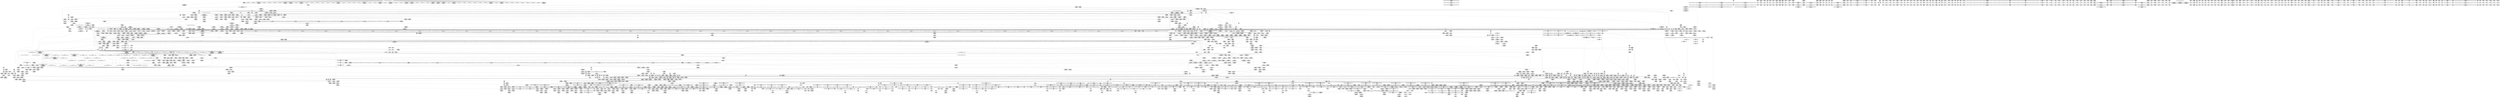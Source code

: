 digraph {
	CE0x3e607e0 [shape=record,shape=Mrecord,label="{CE0x3e607e0|VOIDTB_TE:_GIE_Function_Attrs:_noredzone_nounwind_optsize_define_internal_zeroext_i1_tomoyo_check_path2_acl(%struct.tomoyo_request_info*_%r,_%struct.tomoyo_acl_info*_%ptr)_#0_entry:_%tmp_load_i64,_i64*_getelementptr_inbounds_(_7_x_i64_,_7_x_i64_*___llvm_gcov_ctr38,_i64_0,_i64_0)_%tmp1_add_i64_%tmp,_1_store_i64_%tmp1,_i64*_getelementptr_inbounds_(_7_x_i64_,_7_x_i64_*___llvm_gcov_ctr38,_i64_0,_i64_0)_br_label_%bb_bb:_preds_%entry_call_void_mcount()_#3_call_void_llvm.dbg.value(metadata_%struct.tomoyo_request_info*_%r,_i64_0,_metadata_!8419,_metadata_!38901),_!dbg_!39766_call_void_llvm.dbg.value(metadata_%struct.tomoyo_acl_info*_%ptr,_i64_0,_metadata_!8420,_metadata_!38901),_!dbg_!39767_call_void_llvm.dbg.value(metadata_%struct.tomoyo_acl_info*_%ptr,_i64_0,_metadata_!8422,_metadata_!38901),_!dbg_!39768_%tmp2_bitcast_%struct.tomoyo_acl_info*_%ptr_to_i8*,_!dbg_!39769_%add.ptr_getelementptr_i8,_i8*_%tmp2,_i64_0,_!dbg_!39770_%tmp3_bitcast_i8*_%add.ptr_to_%struct.tomoyo_path2_acl*,_!dbg_!39771_call_void_llvm.dbg.value(metadata_%struct.tomoyo_path2_acl*_%tmp3,_i64_0,_metadata_!8421,_metadata_!38901),_!dbg_!39772_%perm_getelementptr_inbounds_%struct.tomoyo_path2_acl,_%struct.tomoyo_path2_acl*_%tmp3,_i32_0,_i32_1,_!dbg_!39773_%tmp4_load_i8,_i8*_%perm,_align_1,_!dbg_!39773_%conv_zext_i8_%tmp4_to_i32,_!dbg_!39774_%param_getelementptr_inbounds_%struct.tomoyo_request_info,_%struct.tomoyo_request_info*_%r,_i32_0,_i32_3,_!dbg_!39775_%path2_bitcast_%union.anon.91*_%param_to_%struct.anon.92*,_!dbg_!39776_%operation_getelementptr_inbounds_%struct.anon.92,_%struct.anon.92*_%path2,_i32_0,_i32_2,_!dbg_!39777_%tmp5_load_i8,_i8*_%operation,_align_1,_!dbg_!39777_%conv1_zext_i8_%tmp5_to_i32,_!dbg_!39778_%shl_shl_i32_1,_%conv1,_!dbg_!39779_%and_and_i32_%conv,_%shl,_!dbg_!39780_%tobool_icmp_ne_i32_%and,_0,_!dbg_!39780_%tmp6_select_i1_%tobool,_i64_1,_i64_2,_!dbg_!39781_%tmp7_getelementptr_inbounds_7_x_i64_,_7_x_i64_*___llvm_gcov_ctr38,_i64_0,_i64_%tmp6,_!dbg_!39781_%tmp8_load_i64,_i64*_%tmp7,_!dbg_!39781_%tmp9_add_i64_%tmp8,_1,_!dbg_!39781_store_i64_%tmp9,_i64*_%tmp7,_!dbg_!39781_br_i1_%tobool,_label_%land.lhs.true,_label_%land.end,_!dbg_!39781_land.lhs.true:_preds_%bb_%param2_getelementptr_inbounds_%struct.tomoyo_request_info,_%struct.tomoyo_request_info*_%r,_i32_0,_i32_3,_!dbg_!39782_%path23_bitcast_%union.anon.91*_%param2_to_%struct.anon.92*,_!dbg_!39783_%filename1_getelementptr_inbounds_%struct.anon.92,_%struct.anon.92*_%path23,_i32_0,_i32_0,_!dbg_!39784_%tmp10_load_%struct.tomoyo_path_info*,_%struct.tomoyo_path_info**_%filename1,_align_8,_!dbg_!39784_%name1_getelementptr_inbounds_%struct.tomoyo_path2_acl,_%struct.tomoyo_path2_acl*_%tmp3,_i32_0,_i32_2,_!dbg_!39785_%call_call_%struct.tomoyo_path_info*_tomoyo_compare_name_union(%struct.tomoyo_path_info*_%tmp10,_%struct.tomoyo_name_union*_%name1)_#9,_!dbg_!39786_%tobool4_icmp_ne_%struct.tomoyo_path_info*_%call,_null,_!dbg_!39786_%tmp11_select_i1_%tobool4,_i64_3,_i64_4,_!dbg_!39787_%tmp12_getelementptr_inbounds_7_x_i64_,_7_x_i64_*___llvm_gcov_ctr38,_i64_0,_i64_%tmp11,_!dbg_!39787_%tmp13_load_i64,_i64*_%tmp12,_!dbg_!39787_%tmp14_add_i64_%tmp13,_1,_!dbg_!39787_store_i64_%tmp14,_i64*_%tmp12,_!dbg_!39787_br_i1_%tobool4,_label_%land.rhs,_label_%land.end,_!dbg_!39787_land.rhs:_preds_%land.lhs.true_%tmp15_load_i64,_i64*_getelementptr_inbounds_(_7_x_i64_,_7_x_i64_*___llvm_gcov_ctr38,_i64_0,_i64_5),_!dbg_!39788_%tmp16_add_i64_%tmp15,_1,_!dbg_!39788_store_i64_%tmp16,_i64*_getelementptr_inbounds_(_7_x_i64_,_7_x_i64_*___llvm_gcov_ctr38,_i64_0,_i64_5),_!dbg_!39788_%param5_getelementptr_inbounds_%struct.tomoyo_request_info,_%struct.tomoyo_request_info*_%r,_i32_0,_i32_3,_!dbg_!39790_%path26_bitcast_%union.anon.91*_%param5_to_%struct.anon.92*,_!dbg_!39791_%filename2_getelementptr_inbounds_%struct.anon.92,_%struct.anon.92*_%path26,_i32_0,_i32_1,_!dbg_!39792_%tmp17_load_%struct.tomoyo_path_info*,_%struct.tomoyo_path_info**_%filename2,_align_8,_!dbg_!39792_%name2_getelementptr_inbounds_%struct.tomoyo_path2_acl,_%struct.tomoyo_path2_acl*_%tmp3,_i32_0,_i32_3,_!dbg_!39793_%call7_call_%struct.tomoyo_path_info*_tomoyo_compare_name_union(%struct.tomoyo_path_info*_%tmp17,_%struct.tomoyo_name_union*_%name2)_#9,_!dbg_!39794_%tobool8_icmp_ne_%struct.tomoyo_path_info*_%call7,_null,_!dbg_!39787_br_label_%land.end_land.end:_preds_%land.rhs,_%land.lhs.true,_%bb_%tmp18_phi_i1_false,_%land.lhs.true_,_false,_%bb_,_%tobool8,_%land.rhs_%tmp19_load_i64,_i64*_getelementptr_inbounds_(_7_x_i64_,_7_x_i64_*___llvm_gcov_ctr38,_i64_0,_i64_6),_!dbg_!39795_%tmp20_add_i64_%tmp19,_1,_!dbg_!39795_store_i64_%tmp20,_i64*_getelementptr_inbounds_(_7_x_i64_,_7_x_i64_*___llvm_gcov_ctr38,_i64_0,_i64_6),_!dbg_!39795_ret_i1_%tmp18,_!dbg_!39795_0,2_|*MultipleSource*|Function::tomoyo_check_unix_address&Arg::addr::|security/tomoyo/network.c,596}"]
	CE0x59de730 [shape=record,shape=Mrecord,label="{CE0x59de730|tomoyo_get_mode:tmp6|security/tomoyo/util.c,978|*SummSource*}"]
	CE0x5aa9e60 [shape=record,shape=Mrecord,label="{CE0x5aa9e60|tomoyo_domain:tobool|security/tomoyo/common.h,1205|*SummSink*}"]
	CE0x5ba5be0 [shape=record,shape=Mrecord,label="{CE0x5ba5be0|i64*_getelementptr_inbounds_(_5_x_i64_,_5_x_i64_*___llvm_gcov_ctr28130,_i64_0,_i64_4)|*Constant*}"]
	"CONST[source:0(mediator),value:2(dynamic)][purpose:{operation}][SrcIdx:5]"
	CE0x3d0b8f0 [shape=record,shape=Mrecord,label="{CE0x3d0b8f0|_ret_i32_%call,_!dbg_!38902|security/tomoyo/common.h,1097}"]
	CE0x5c9d820 [shape=record,shape=Mrecord,label="{CE0x5c9d820|tomoyo_domain:tmp16|security/tomoyo/common.h,1205|*SummSource*}"]
	CE0x576e090 [shape=record,shape=Mrecord,label="{CE0x576e090|rcu_lock_release21:tmp5|include/linux/rcupdate.h,423|*SummSink*}"]
	CE0x717a1c0 [shape=record,shape=Mrecord,label="{CE0x717a1c0|tomoyo_check_unix_address:tmp|*SummSource*}"]
	CE0x4a65d20 [shape=record,shape=Mrecord,label="{CE0x4a65d20|GLOBAL:tomoyo_index2category|Global_var:tomoyo_index2category}"]
	CE0x73bf6f0 [shape=record,shape=Mrecord,label="{CE0x73bf6f0|0:_i8,_array:_GCRE_tomoyo_index2category_constant_39_x_i8_c_00_00_00_00_00_00_00_00_00_00_00_00_00_00_00_00_00_00_00_00_00_00_00_01_01_01_01_01_01_01_01_01_01_01_01_01_01_01_02_,_align_16:_elem_20::|security/tomoyo/util.c,983}"]
	CE0x5a65fc0 [shape=record,shape=Mrecord,label="{CE0x5a65fc0|GLOBAL:tomoyo_unix2mac|Global_var:tomoyo_unix2mac|*SummSink*}"]
	CE0x5a6d150 [shape=record,shape=Mrecord,label="{CE0x5a6d150|tomoyo_unix_entry:tmp23|security/tomoyo/network.c,556}"]
	CE0x5bcfb60 [shape=record,shape=Mrecord,label="{CE0x5bcfb60|tomoyo_fill_path_info:cmp8|security/tomoyo/util.c,668|*SummSink*}"]
	CE0x56c38a0 [shape=record,shape=Mrecord,label="{CE0x56c38a0|_call_void_lock_release(%struct.lockdep_map*_%map,_i32_1,_i64_ptrtoint_(i8*_blockaddress(_rcu_lock_release21,_%__here)_to_i64))_#9,_!dbg_!38907|include/linux/rcupdate.h,423|*SummSink*}"]
	CE0x5b2dad0 [shape=record,shape=Mrecord,label="{CE0x5b2dad0|i1_false|*Constant*}"]
	CE0x3e45a00 [shape=record,shape=Mrecord,label="{CE0x3e45a00|i32_3|*Constant*|*SummSource*}"]
	CE0x5accf80 [shape=record,shape=Mrecord,label="{CE0x5accf80|i32_39|*Constant*}"]
	CE0x3bdfa10 [shape=record,shape=Mrecord,label="{CE0x3bdfa10|srcu_read_unlock20:tmp1}"]
	CE0x5b8cc40 [shape=record,shape=Mrecord,label="{CE0x5b8cc40|tomoyo_fill_path_info:tmp6|security/tomoyo/util.c,667}"]
	CE0x57dc120 [shape=record,shape=Mrecord,label="{CE0x57dc120|tomoyo_unix_entry:tmp20|security/tomoyo/network.c,554}"]
	CE0x73a6a30 [shape=record,shape=Mrecord,label="{CE0x73a6a30|_call_void___llvm_gcov_indirect_counter_increment114(i32*___llvm_gcov_global_state_pred45,_i64**_getelementptr_inbounds_(_3_x_i64*_,_3_x_i64*_*___llvm_gcda_edge_table44,_i64_0,_i64_1)),_!dbg_!38927|security/tomoyo/util.c,634|*SummSink*}"]
	CE0x57fc060 [shape=record,shape=Mrecord,label="{CE0x57fc060|_call_void_mcount()_#3|*SummSource*}"]
	CE0x49ad210 [shape=record,shape=Mrecord,label="{CE0x49ad210|tomoyo_unix_entry:tmp39|security/tomoyo/network.c,570|*SummSource*}"]
	CE0x59eddc0 [shape=record,shape=Mrecord,label="{CE0x59eddc0|i64*_getelementptr_inbounds_(_31_x_i64_,_31_x_i64_*___llvm_gcov_ctr43150,_i64_0,_i64_9)|*Constant*}"]
	CE0x3c7fca0 [shape=record,shape=Mrecord,label="{CE0x3c7fca0|tomoyo_unix_entry:tmp4|*LoadInst*|security/tomoyo/network.c,546|*SummSink*}"]
	CE0x71e16c0 [shape=record,shape=Mrecord,label="{CE0x71e16c0|GLOBAL:tomoyo_unix_entry|*Constant*|*SummSink*}"]
	CE0x4c83570 [shape=record,shape=Mrecord,label="{CE0x4c83570|rcu_lock_release21:indirectgoto|*SummSink*}"]
	CE0x56d8680 [shape=record,shape=Mrecord,label="{CE0x56d8680|tomoyo_get_mode:index|Function::tomoyo_get_mode&Arg::index::|*SummSink*}"]
	CE0x5a57600 [shape=record,shape=Mrecord,label="{CE0x5a57600|tomoyo_const_part_length:tmp37|security/tomoyo/util.c,644|*SummSink*}"]
	CE0x57e9090 [shape=record,shape=Mrecord,label="{CE0x57e9090|i32_50|*Constant*|*SummSource*}"]
	CE0x4987040 [shape=record,shape=Mrecord,label="{CE0x4987040|tomoyo_const_part_length:tmp41|security/tomoyo/util.c,644|*SummSource*}"]
	CE0x66b3e10 [shape=record,shape=Mrecord,label="{CE0x66b3e10|rcu_lock_acquire18:tmp7|*SummSink*}"]
	CE0x4987100 [shape=record,shape=Mrecord,label="{CE0x4987100|tomoyo_const_part_length:tmp41|security/tomoyo/util.c,644|*SummSink*}"]
	CE0x707aac0 [shape=record,shape=Mrecord,label="{CE0x707aac0|i64*_getelementptr_inbounds_(_11_x_i64_,_11_x_i64_*___llvm_gcov_ctr54147,_i64_0,_i64_9)|*Constant*}"]
	CE0x3cb3240 [shape=record,shape=Mrecord,label="{CE0x3cb3240|tomoyo_get_mode:if.end9|*SummSource*}"]
	CE0x58794d0 [shape=record,shape=Mrecord,label="{CE0x58794d0|tomoyo_unix_entry:if.then|*SummSink*}"]
	CE0x5a6cfb0 [shape=record,shape=Mrecord,label="{CE0x5a6cfb0|i64_8|*Constant*|*SummSink*}"]
	CE0x4a89ad0 [shape=record,shape=Mrecord,label="{CE0x4a89ad0|tomoyo_domain:tmp9|security/tomoyo/common.h,1205|*SummSink*}"]
	CE0x716ea50 [shape=record,shape=Mrecord,label="{CE0x716ea50|tomoyo_const_part_length:cmp3|security/tomoyo/util.c,627}"]
	CE0x47ec410 [shape=record,shape=Mrecord,label="{CE0x47ec410|GLOBAL:tomoyo_fill_path_info|*Constant*|*SummSource*}"]
	CE0x3bab330 [shape=record,shape=Mrecord,label="{CE0x3bab330|srcu_read_lock17:dep_map|include/linux/srcu.h,222|*SummSource*}"]
	CE0x5b267b0 [shape=record,shape=Mrecord,label="{CE0x5b267b0|tomoyo_unix_entry:tmp3|*LoadInst*|security/tomoyo/network.c,546|*SummSource*}"]
	CE0x484a850 [shape=record,shape=Mrecord,label="{CE0x484a850|tomoyo_unix_entry:operation24|security/tomoyo/network.c,567|*SummSource*}"]
	CE0x5bd9f60 [shape=record,shape=Mrecord,label="{CE0x5bd9f60|tomoyo_unix_entry:call3|security/tomoyo/network.c,548|*SummSource*}"]
	CE0x5bc0980 [shape=record,shape=Mrecord,label="{CE0x5bc0980|tomoyo_fill_path_info:const_len6|security/tomoyo/util.c,668|*SummSource*}"]
	CE0x4a96a40 [shape=record,shape=Mrecord,label="{CE0x4a96a40|i64*_getelementptr_inbounds_(_11_x_i64_,_11_x_i64_*___llvm_gcov_ctr54147,_i64_0,_i64_1)|*Constant*}"]
	CE0x4c83e30 [shape=record,shape=Mrecord,label="{CE0x4c83e30|GLOBAL:lock_release|*Constant*|*SummSink*}"]
	CE0x718aef0 [shape=record,shape=Mrecord,label="{CE0x718aef0|GLOBAL:get_current|*Constant*|*SummSink*}"]
	CE0x3ce3fc0 [shape=record,shape=Mrecord,label="{CE0x3ce3fc0|tomoyo_get_mode:tmp1}"]
	CE0x59662e0 [shape=record,shape=Mrecord,label="{CE0x59662e0|tomoyo_audit_net_log:arrayidx2|security/tomoyo/network.c,368|*SummSink*}"]
	CE0x586fb50 [shape=record,shape=Mrecord,label="{CE0x586fb50|tomoyo_read_lock16:call|security/tomoyo/common.h,1097|*SummSource*}"]
	CE0x48eb950 [shape=record,shape=Mrecord,label="{CE0x48eb950|i64_24|*Constant*|*SummSink*}"]
	CE0x5a54980 [shape=record,shape=Mrecord,label="{CE0x5a54980|i32_3|*Constant*}"]
	CE0x58d6ca0 [shape=record,shape=Mrecord,label="{CE0x58d6ca0|tomoyo_unix_entry:if.then13|*SummSource*}"]
	CE0x70fcf10 [shape=record,shape=Mrecord,label="{CE0x70fcf10|tomoyo_unix_entry:conv6|security/tomoyo/network.c,551}"]
	CE0x3cc34b0 [shape=record,shape=Mrecord,label="{CE0x3cc34b0|i64**_getelementptr_inbounds_(_3_x_i64*_,_3_x_i64*_*___llvm_gcda_edge_table44,_i64_0,_i64_2)|*Constant*|*SummSink*}"]
	CE0x5baca90 [shape=record,shape=Mrecord,label="{CE0x5baca90|tomoyo_fill_path_info:is_dir|security/tomoyo/util.c,667|*SummSource*}"]
	CE0x5c53f00 [shape=record,shape=Mrecord,label="{CE0x5c53f00|tomoyo_get_mode:arrayidx4|security/tomoyo/util.c,983|*SummSink*}"]
	CE0x4ada150 [shape=record,shape=Mrecord,label="{CE0x4ada150|rcu_lock_release21:tmp6|*SummSource*}"]
	CE0x7070f40 [shape=record,shape=Mrecord,label="{CE0x7070f40|0:_i8,_array:_GCRE_tomoyo_index2category_constant_39_x_i8_c_00_00_00_00_00_00_00_00_00_00_00_00_00_00_00_00_00_00_00_00_00_00_00_01_01_01_01_01_01_01_01_01_01_01_01_01_01_01_02_,_align_16:_elem_15::|security/tomoyo/util.c,983}"]
	CE0x3ce4460 [shape=record,shape=Mrecord,label="{CE0x3ce4460|tomoyo_const_part_length:incdec.ptr19|security/tomoyo/util.c,643|*SummSink*}"]
	CE0x4b43470 [shape=record,shape=Mrecord,label="{CE0x4b43470|tomoyo_unix_entry:unix_network|security/tomoyo/network.c,566}"]
	CE0x4a2b810 [shape=record,shape=Mrecord,label="{CE0x4a2b810|24:_%struct.tomoyo_path_info*,_32:_i8,_33:_i8,_72:_i8,_:_SCMRE_52,53_}"]
	CE0x57c0290 [shape=record,shape=Mrecord,label="{CE0x57c0290|tomoyo_const_part_length:if.end18|*SummSink*}"]
	CE0x4976f20 [shape=record,shape=Mrecord,label="{CE0x4976f20|tomoyo_const_part_length:tmp4|security/tomoyo/util.c,624|*SummSource*}"]
	CE0x5c0a210 [shape=record,shape=Mrecord,label="{CE0x5c0a210|tomoyo_const_part_length:tmp10|security/tomoyo/util.c,626|*SummSink*}"]
	CE0x70fb830 [shape=record,shape=Mrecord,label="{CE0x70fb830|tomoyo_check_unix_address:tmp6|security/tomoyo/network.c,596}"]
	CE0x3b52120 [shape=record,shape=Mrecord,label="{CE0x3b52120|i64_6|*Constant*}"]
	CE0x5809a90 [shape=record,shape=Mrecord,label="{CE0x5809a90|tomoyo_fill_path_info:call|security/tomoyo/util.c,664|*SummSource*}"]
	CE0x4a2b9b0 [shape=record,shape=Mrecord,label="{CE0x4a2b9b0|24:_%struct.tomoyo_path_info*,_32:_i8,_33:_i8,_72:_i8,_:_SCMRE_53,54_}"]
	CE0x4b17b90 [shape=record,shape=Mrecord,label="{CE0x4b17b90|tomoyo_const_part_length:tmp53|security/tomoyo/util.c,652|*SummSource*}"]
	CE0x5a424f0 [shape=record,shape=Mrecord,label="{CE0x5a424f0|GLOBAL:tomoyo_get_mode|*Constant*|*SummSink*}"]
	CE0x71e3c90 [shape=record,shape=Mrecord,label="{CE0x71e3c90|i32_1|*Constant*}"]
	CE0x3b6be50 [shape=record,shape=Mrecord,label="{CE0x3b6be50|tomoyo_const_part_length:tmp28|security/tomoyo/util.c,641|*SummSink*}"]
	CE0x5b2d770 [shape=record,shape=Mrecord,label="{CE0x5b2d770|i32_47|*Constant*|*SummSource*}"]
	CE0x71ab4b0 [shape=record,shape=Mrecord,label="{CE0x71ab4b0|tomoyo_const_part_length:filename.addr.0|*SummSink*}"]
	CE0x4a10570 [shape=record,shape=Mrecord,label="{CE0x4a10570|tomoyo_const_part_length:tmp43|security/tomoyo/util.c,644|*SummSource*}"]
	CE0x5af4b10 [shape=record,shape=Mrecord,label="{CE0x5af4b10|tomoyo_check_unix_address:tmp13|security/tomoyo/network.c,601|*SummSource*}"]
	CE0x70e7440 [shape=record,shape=Mrecord,label="{CE0x70e7440|tomoyo_const_part_length:tmp39|security/tomoyo/util.c,644|*SummSink*}"]
	CE0x5a59df0 [shape=record,shape=Mrecord,label="{CE0x5a59df0|_call_void_tomoyo_read_unlock19(i32_%call)_#9,_!dbg_!38974|security/tomoyo/network.c,577|*SummSink*}"]
	CE0x71e93e0 [shape=record,shape=Mrecord,label="{CE0x71e93e0|tomoyo_const_part_length:tmp24|security/tomoyo/util.c,640|*SummSource*}"]
	CE0x5a593e0 [shape=record,shape=Mrecord,label="{CE0x5a593e0|tomoyo_unix_entry:tmp52|security/tomoyo/network.c,577|*SummSource*}"]
	CE0x72404d0 [shape=record,shape=Mrecord,label="{CE0x72404d0|_call_void_srcu_read_unlock20(%struct.srcu_struct*_tomoyo_ss,_i32_%idx)_#9,_!dbg_!38903|security/tomoyo/common.h,1109|*SummSink*}"]
	CE0x4862dc0 [shape=record,shape=Mrecord,label="{CE0x4862dc0|tomoyo_domain:tmp3|*SummSink*}"]
	CE0x58a3e00 [shape=record,shape=Mrecord,label="{CE0x58a3e00|GLOBAL:tomoyo_domain|*Constant*|*SummSink*}"]
	CE0x4ad9f10 [shape=record,shape=Mrecord,label="{CE0x4ad9f10|i64*_getelementptr_inbounds_(_4_x_i64_,_4_x_i64_*___llvm_gcov_ctr4731,_i64_0,_i64_3)|*Constant*|*SummSink*}"]
	CE0x70d4400 [shape=record,shape=Mrecord,label="{CE0x70d4400|_ret_i32_%call,_!dbg_!38910|security/tomoyo/network.c,366|*SummSink*}"]
	CE0x5913a10 [shape=record,shape=Mrecord,label="{CE0x5913a10|tomoyo_unix_entry:address|Function::tomoyo_unix_entry&Arg::address::}"]
	CE0x7190700 [shape=record,shape=Mrecord,label="{CE0x7190700|tomoyo_check_unix_address:tmp10|security/tomoyo/network.c,598|*SummSink*}"]
	CE0x5acef00 [shape=record,shape=Mrecord,label="{CE0x5acef00|_call_void_mcount()_#3|*SummSource*}"]
	CE0x3d4dbe0 [shape=record,shape=Mrecord,label="{CE0x3d4dbe0|tomoyo_get_mode:idxprom3|security/tomoyo/util.c,983|*SummSink*}"]
	CE0x49b1f40 [shape=record,shape=Mrecord,label="{CE0x49b1f40|rcu_lock_acquire18:tmp5|include/linux/rcupdate.h,418|*SummSink*}"]
	CE0x3dd5e60 [shape=record,shape=Mrecord,label="{CE0x3dd5e60|i64_13|*Constant*}"]
	CE0x70fb160 [shape=record,shape=Mrecord,label="{CE0x70fb160|i64*_getelementptr_inbounds_(_6_x_i64_,_6_x_i64_*___llvm_gcov_ctr3747,_i64_0,_i64_0)|*Constant*|*SummSink*}"]
	CE0x568dba0 [shape=record,shape=Mrecord,label="{CE0x568dba0|24:_%struct.tomoyo_path_info*,_32:_i8,_33:_i8,_72:_i8,_:_SCMRE_41,42_}"]
	CE0x5c00380 [shape=record,shape=Mrecord,label="{CE0x5c00380|tomoyo_audit_unix_log:bb}"]
	CE0x718b0a0 [shape=record,shape=Mrecord,label="{CE0x718b0a0|get_current:entry}"]
	CE0x4a89310 [shape=record,shape=Mrecord,label="{CE0x4a89310|_call_void_mcount()_#3|*SummSink*}"]
	CE0x73ae860 [shape=record,shape=Mrecord,label="{CE0x73ae860|srcu_read_lock17:tmp3}"]
	CE0x3a738f0 [shape=record,shape=Mrecord,label="{CE0x3a738f0|_call_void_rcu_lock_release21(%struct.lockdep_map*_%dep_map)_#9,_!dbg_!38905|include/linux/srcu.h,236|*SummSink*}"]
	CE0x3cb34d0 [shape=record,shape=Mrecord,label="{CE0x3cb34d0|tomoyo_get_mode:if.then13}"]
	CE0x491be20 [shape=record,shape=Mrecord,label="{CE0x491be20|tomoyo_audit_unix_log:entry|*SummSource*}"]
	CE0x7193ff0 [shape=record,shape=Mrecord,label="{CE0x7193ff0|tomoyo_domain:cred|security/tomoyo/common.h,1205}"]
	CE0x72dec10 [shape=record,shape=Mrecord,label="{CE0x72dec10|GLOBAL:__llvm_gcov_ctr3840|Global_var:__llvm_gcov_ctr3840|*SummSource*}"]
	CE0x5a56fc0 [shape=record,shape=Mrecord,label="{CE0x5a56fc0|tomoyo_const_part_length:tmp36|security/tomoyo/util.c,644}"]
	CE0x5962b30 [shape=record,shape=Mrecord,label="{CE0x5962b30|rcu_lock_acquire18:tmp6}"]
	CE0x3ce92e0 [shape=record,shape=Mrecord,label="{CE0x3ce92e0|get_current:tmp}"]
	CE0x704d420 [shape=record,shape=Mrecord,label="{CE0x704d420|i64_6|*Constant*}"]
	CE0x59abeb0 [shape=record,shape=Mrecord,label="{CE0x59abeb0|tomoyo_unix_entry:tmp51|security/tomoyo/network.c,577|*SummSink*}"]
	CE0x7168f10 [shape=record,shape=Mrecord,label="{CE0x7168f10|tomoyo_const_part_length:tmp31|security/tomoyo/util.c,641}"]
	CE0x4b8b1c0 [shape=record,shape=Mrecord,label="{CE0x4b8b1c0|tomoyo_get_mode:tmp5|security/tomoyo/util.c,978}"]
	CE0x5b17120 [shape=record,shape=Mrecord,label="{CE0x5b17120|_call_void___srcu_read_unlock(%struct.srcu_struct*_%sp,_i32_%idx)_#9,_!dbg_!38906|include/linux/srcu.h,237|*SummSource*}"]
	CE0x4ba5e30 [shape=record,shape=Mrecord,label="{CE0x4ba5e30|i8*_getelementptr_inbounds_(_45_x_i8_,_45_x_i8_*_.str13,_i32_0,_i32_0)|*Constant*}"]
	CE0x4986ab0 [shape=record,shape=Mrecord,label="{CE0x4986ab0|tomoyo_const_part_length:tmp40|security/tomoyo/util.c,644}"]
	CE0x57916b0 [shape=record,shape=Mrecord,label="{CE0x57916b0|tomoyo_unix_entry:do.body}"]
	CE0x5c28430 [shape=record,shape=Mrecord,label="{CE0x5c28430|tomoyo_check_unix_address:tmp12|security/tomoyo/network.c,601|*SummSource*}"]
	CE0x3bfe510 [shape=record,shape=Mrecord,label="{CE0x3bfe510|tomoyo_const_part_length:bb|*SummSource*}"]
	CE0x5b55090 [shape=record,shape=Mrecord,label="{CE0x5b55090|i64_19|*Constant*|*SummSink*}"]
	CE0x4ada450 [shape=record,shape=Mrecord,label="{CE0x4ada450|rcu_lock_release21:tmp7}"]
	CE0x72df010 [shape=record,shape=Mrecord,label="{CE0x72df010|tomoyo_unix_entry:tmp7|security/tomoyo/network.c,548}"]
	CE0x4aea2a0 [shape=record,shape=Mrecord,label="{CE0x4aea2a0|tomoyo_unix_entry:tmp10|security/tomoyo/network.c,548|*SummSource*}"]
	CE0x56065e0 [shape=record,shape=Mrecord,label="{CE0x56065e0|__llvm_gcov_indirect_counter_increment114:tmp6}"]
	CE0x3bce0d0 [shape=record,shape=Mrecord,label="{CE0x3bce0d0|i8*_undef|*Constant*}"]
	CE0x4970fc0 [shape=record,shape=Mrecord,label="{CE0x4970fc0|tomoyo_const_part_length:tmp23|security/tomoyo/util.c,634|*SummSource*}"]
	CE0x4872d50 [shape=record,shape=Mrecord,label="{CE0x4872d50|tomoyo_unix_entry:tmp46|security/tomoyo/network.c,573}"]
	CE0x588ffd0 [shape=record,shape=Mrecord,label="{CE0x588ffd0|tomoyo_fill_path_info:tmp2|*LoadInst*|security/tomoyo/util.c,663|*SummSource*}"]
	CE0x7220d80 [shape=record,shape=Mrecord,label="{CE0x7220d80|tomoyo_get_mode:config|security/tomoyo/util.c,981|*SummSource*}"]
	CE0x4b435f0 [shape=record,shape=Mrecord,label="{CE0x4b435f0|tomoyo_unix_entry:param|security/tomoyo/network.c,566}"]
	CE0x56e0f90 [shape=record,shape=Mrecord,label="{CE0x56e0f90|tomoyo_init_request_info:profile3|security/tomoyo/util.c,1008}"]
	CE0x3ce1e10 [shape=record,shape=Mrecord,label="{CE0x3ce1e10|tomoyo_get_mode:bb}"]
	CE0x73a6960 [shape=record,shape=Mrecord,label="{CE0x73a6960|_call_void___llvm_gcov_indirect_counter_increment114(i32*___llvm_gcov_global_state_pred45,_i64**_getelementptr_inbounds_(_3_x_i64*_,_3_x_i64*_*___llvm_gcda_edge_table44,_i64_0,_i64_1)),_!dbg_!38927|security/tomoyo/util.c,634|*SummSource*}"]
	CE0x3d8b890 [shape=record,shape=Mrecord,label="{CE0x3d8b890|0:_i8,_array:_GCRE_tomoyo_index2category_constant_39_x_i8_c_00_00_00_00_00_00_00_00_00_00_00_00_00_00_00_00_00_00_00_00_00_00_00_01_01_01_01_01_01_01_01_01_01_01_01_01_01_01_02_,_align_16:_elem_27::|security/tomoyo/util.c,983}"]
	CE0x4b59840 [shape=record,shape=Mrecord,label="{CE0x4b59840|tomoyo_const_part_length:conv2|security/tomoyo/util.c,627|*SummSink*}"]
	CE0x3d92190 [shape=record,shape=Mrecord,label="{CE0x3d92190|i32_9|*Constant*}"]
	CE0x4b0dab0 [shape=record,shape=Mrecord,label="{CE0x4b0dab0|COLLAPSED:_GCMRE___llvm_gcov_ctr4731_internal_global_4_x_i64_zeroinitializer:_elem_0:default:}"]
	CE0x716efc0 [shape=record,shape=Mrecord,label="{CE0x716efc0|i32_-1|*Constant*|*SummSource*}"]
	CE0x7208b40 [shape=record,shape=Mrecord,label="{CE0x7208b40|tomoyo_const_part_length:if.end|*SummSource*}"]
	CE0x7117760 [shape=record,shape=Mrecord,label="{CE0x7117760|tomoyo_audit_unix_log:tmp6|security/tomoyo/network.c,407}"]
	CE0x7168d80 [shape=record,shape=Mrecord,label="{CE0x7168d80|tomoyo_const_part_length:tmp30|security/tomoyo/util.c,641|*SummSink*}"]
	CE0x722f730 [shape=record,shape=Mrecord,label="{CE0x722f730|128:_i8*,_1208:_%struct.file*,_:_CMRE_4,5_}"]
	CE0x3b52060 [shape=record,shape=Mrecord,label="{CE0x3b52060|tomoyo_const_part_length:cmp|security/tomoyo/util.c,626|*SummSink*}"]
	CE0x3b99010 [shape=record,shape=Mrecord,label="{CE0x3b99010|tomoyo_audit_net_log:tmp3|*SummSource*}"]
	CE0x3b43e00 [shape=record,shape=Mrecord,label="{CE0x3b43e00|tomoyo_get_mode:cmp11|security/tomoyo/util.c,985|*SummSource*}"]
	CE0x3c5b110 [shape=record,shape=Mrecord,label="{CE0x3c5b110|tomoyo_unix_entry:operation|security/tomoyo/network.c,546|*SummSink*}"]
	CE0x5b17310 [shape=record,shape=Mrecord,label="{CE0x5b17310|tomoyo_const_part_length:sw.bb9|*SummSink*}"]
	CE0x48e8630 [shape=record,shape=Mrecord,label="{CE0x48e8630|tomoyo_get_mode:tmp22|security/tomoyo/util.c,986|*SummSink*}"]
	CE0x71dbb90 [shape=record,shape=Mrecord,label="{CE0x71dbb90|_call_void_mcount()_#3|*SummSink*}"]
	CE0x57b6790 [shape=record,shape=Mrecord,label="{CE0x57b6790|tomoyo_read_unlock19:tmp3}"]
	CE0x712cbc0 [shape=record,shape=Mrecord,label="{CE0x712cbc0|0:_i8,_1:_i8,_32:_i8*,_40:_i32,_:_CMR_40,44_|*MultipleSource*|Function::tomoyo_check_unix_address&Arg::address::|security/tomoyo/network.c,594}"]
	CE0x4992fa0 [shape=record,shape=Mrecord,label="{CE0x4992fa0|24:_%struct.tomoyo_path_info*,_32:_i8,_33:_i8,_72:_i8,_:_SCMRE_64,72_|*MultipleSource*|security/tomoyo/network.c,544|security/tomoyo/network.c, 544|Function::tomoyo_init_request_info&Arg::r::|security/tomoyo/network.c,565}"]
	CE0x5ad81f0 [shape=record,shape=Mrecord,label="{CE0x5ad81f0|0:_i8*,_array:_GCRE_tomoyo_socket_keyword_external_constant_4_x_i8*_:_elem_2::|security/tomoyo/network.c,368}"]
	CE0x711bb50 [shape=record,shape=Mrecord,label="{CE0x711bb50|i64_1|*Constant*}"]
	CE0x71179c0 [shape=record,shape=Mrecord,label="{CE0x71179c0|tomoyo_audit_unix_log:tmp6|security/tomoyo/network.c,407|*SummSink*}"]
	CE0x3c0ecd0 [shape=record,shape=Mrecord,label="{CE0x3c0ecd0|i64*_getelementptr_inbounds_(_2_x_i64_,_2_x_i64_*___llvm_gcov_ctr4434,_i64_0,_i64_1)|*Constant*|*SummSource*}"]
	CE0x59160b0 [shape=record,shape=Mrecord,label="{CE0x59160b0|GLOBAL:tomoyo_const_part_length|*Constant*}"]
	CE0x70a30f0 [shape=record,shape=Mrecord,label="{CE0x70a30f0|tomoyo_check_unix_address:bb|*SummSink*}"]
	CE0x4bb50a0 [shape=record,shape=Mrecord,label="{CE0x4bb50a0|get_current:tmp|*SummSource*}"]
	CE0x4a31e00 [shape=record,shape=Mrecord,label="{CE0x4a31e00|tomoyo_unix_entry:unix_network26|security/tomoyo/network.c,567}"]
	CE0x5bf2d30 [shape=record,shape=Mrecord,label="{CE0x5bf2d30|tomoyo_fill_path_info:call11|security/tomoyo/util.c,669}"]
	CE0x718b370 [shape=record,shape=Mrecord,label="{CE0x718b370|_ret_%struct.task_struct*_%tmp4,_!dbg_!38905|./arch/x86/include/asm/current.h,14|*SummSource*}"]
	CE0x3e450d0 [shape=record,shape=Mrecord,label="{CE0x3e450d0|tomoyo_unix_entry:arrayidx11|security/tomoyo/network.c,556|*SummSource*}"]
	CE0x5a22390 [shape=record,shape=Mrecord,label="{CE0x5a22390|tomoyo_const_part_length:sw.bb9|*SummSource*}"]
	CE0x70711f0 [shape=record,shape=Mrecord,label="{CE0x70711f0|0:_i8,_array:_GCRE_tomoyo_index2category_constant_39_x_i8_c_00_00_00_00_00_00_00_00_00_00_00_00_00_00_00_00_00_00_00_00_00_00_00_01_01_01_01_01_01_01_01_01_01_01_01_01_01_01_02_,_align_16:_elem_16::|security/tomoyo/util.c,983}"]
	CE0x3d4d410 [shape=record,shape=Mrecord,label="{CE0x3d4d410|i64*_getelementptr_inbounds_(_12_x_i64_,_12_x_i64_*___llvm_gcov_ctr31133,_i64_0,_i64_3)|*Constant*|*SummSink*}"]
	CE0x4986b80 [shape=record,shape=Mrecord,label="{CE0x4986b80|tomoyo_const_part_length:tmp40|security/tomoyo/util.c,644|*SummSource*}"]
	CE0x3df8bd0 [shape=record,shape=Mrecord,label="{CE0x3df8bd0|tomoyo_unix_entry:tmp31|security/tomoyo/network.c,560}"]
	CE0x4abe010 [shape=record,shape=Mrecord,label="{CE0x4abe010|tomoyo_unix_entry:tmp7|security/tomoyo/network.c,548|*SummSource*}"]
	CE0x3b3cae0 [shape=record,shape=Mrecord,label="{CE0x3b3cae0|i32_0|*Constant*|*SummSink*}"]
	CE0x704cee0 [shape=record,shape=Mrecord,label="{CE0x704cee0|tomoyo_unix_entry:conv7|security/tomoyo/network.c,551}"]
	CE0x715ce40 [shape=record,shape=Mrecord,label="{CE0x715ce40|i64_7|*Constant*}"]
	CE0x575e6a0 [shape=record,shape=Mrecord,label="{CE0x575e6a0|128:_i8*,_1208:_%struct.file*,_:_CMRE_31,32_}"]
	CE0x5c44750 [shape=record,shape=Mrecord,label="{CE0x5c44750|__llvm_gcov_indirect_counter_increment114:tmp5|*SummSource*}"]
	CE0x3ea98c0 [shape=record,shape=Mrecord,label="{CE0x3ea98c0|tomoyo_unix_entry:unix_network26|security/tomoyo/network.c,567|*SummSource*}"]
	CE0x5bc0830 [shape=record,shape=Mrecord,label="{CE0x5bc0830|tomoyo_fill_path_info:const_len6|security/tomoyo/util.c,668}"]
	CE0x707e680 [shape=record,shape=Mrecord,label="{CE0x707e680|tomoyo_get_mode:tmp15|security/tomoyo/util.c,983|*SummSource*}"]
	CE0x47eca10 [shape=record,shape=Mrecord,label="{CE0x47eca10|tomoyo_fill_path_info:ptr|Function::tomoyo_fill_path_info&Arg::ptr::}"]
	CE0x71b24b0 [shape=record,shape=Mrecord,label="{CE0x71b24b0|_call_void_mcount()_#3|*SummSource*}"]
	CE0x3b7c740 [shape=record,shape=Mrecord,label="{CE0x3b7c740|tomoyo_unix_entry:tmp29|*SummSource*}"]
	CE0x3cf5150 [shape=record,shape=Mrecord,label="{CE0x3cf5150|0:_i8,_array:_GCRE_tomoyo_index2category_constant_39_x_i8_c_00_00_00_00_00_00_00_00_00_00_00_00_00_00_00_00_00_00_00_00_00_00_00_01_01_01_01_01_01_01_01_01_01_01_01_01_01_01_02_,_align_16:_elem_14::|security/tomoyo/util.c,983}"]
	CE0x3b7cc10 [shape=record,shape=Mrecord,label="{CE0x3b7cc10|tomoyo_unix_entry:tmp9|security/tomoyo/network.c,548|*SummSink*}"]
	CE0x4b15420 [shape=record,shape=Mrecord,label="{CE0x4b15420|24:_%struct.tomoyo_path_info*,_32:_i8,_33:_i8,_72:_i8,_:_SCMRE_45,46_}"]
	CE0x5a67420 [shape=record,shape=Mrecord,label="{CE0x5a67420|tomoyo_init_request_info:mode5|security/tomoyo/util.c,1011}"]
	CE0x4a31c30 [shape=record,shape=Mrecord,label="{CE0x4a31c30|tomoyo_unix_entry:protocol22|security/tomoyo/network.c,566}"]
	CE0x5a6cf10 [shape=record,shape=Mrecord,label="{CE0x5a6cf10|i64_8|*Constant*|*SummSource*}"]
	CE0x7220f70 [shape=record,shape=Mrecord,label="{CE0x7220f70|i32_6|*Constant*|*SummSource*}"]
	CE0x3da8060 [shape=record,shape=Mrecord,label="{CE0x3da8060|_call_void_rcu_lock_release21(%struct.lockdep_map*_%dep_map)_#9,_!dbg_!38905|include/linux/srcu.h,236}"]
	CE0x3c021f0 [shape=record,shape=Mrecord,label="{CE0x3c021f0|tomoyo_get_mode:tmp16|security/tomoyo/util.c,983}"]
	CE0x5c00860 [shape=record,shape=Mrecord,label="{CE0x5c00860|tomoyo_audit_unix_log:unix_network|security/tomoyo/network.c,405|*SummSource*}"]
	CE0x499a4b0 [shape=record,shape=Mrecord,label="{CE0x499a4b0|tomoyo_const_part_length:tmp2|security/tomoyo/util.c,624|*SummSink*}"]
	CE0x57a35a0 [shape=record,shape=Mrecord,label="{CE0x57a35a0|tomoyo_read_lock16:tmp2}"]
	CE0x3df8970 [shape=record,shape=Mrecord,label="{CE0x3df8970|i64_12|*Constant*|*SummSource*}"]
	CE0x3ea9b90 [shape=record,shape=Mrecord,label="{CE0x3ea9b90|i32_2|*Constant*|*SummSource*}"]
	CE0x5c8f3d0 [shape=record,shape=Mrecord,label="{CE0x5c8f3d0|rcu_lock_release21:tmp1|*SummSource*}"]
	CE0x7240660 [shape=record,shape=Mrecord,label="{CE0x7240660|srcu_read_unlock20:entry|*SummSink*}"]
	CE0x5915d10 [shape=record,shape=Mrecord,label="{CE0x5915d10|tomoyo_init_request_info:bb|*SummSink*}"]
	CE0x570b580 [shape=record,shape=Mrecord,label="{CE0x570b580|tomoyo_init_request_info:tmp8|security/tomoyo/util.c,1005}"]
	CE0x3cb30b0 [shape=record,shape=Mrecord,label="{CE0x3cb30b0|tomoyo_domain:tmp23|security/tomoyo/common.h,1205|*SummSink*}"]
	CE0x3cb3350 [shape=record,shape=Mrecord,label="{CE0x3cb3350|tomoyo_get_mode:if.end9|*SummSink*}"]
	CE0x5ade710 [shape=record,shape=Mrecord,label="{CE0x5ade710|i64*_getelementptr_inbounds_(_31_x_i64_,_31_x_i64_*___llvm_gcov_ctr43150,_i64_0,_i64_0)|*Constant*}"]
	CE0x3c60190 [shape=record,shape=Mrecord,label="{CE0x3c60190|i64*_getelementptr_inbounds_(_31_x_i64_,_31_x_i64_*___llvm_gcov_ctr43150,_i64_0,_i64_3)|*Constant*|*SummSource*}"]
	CE0x5966480 [shape=record,shape=Mrecord,label="{CE0x5966480|0:_i8*,_array:_GCRE_tomoyo_socket_keyword_external_constant_4_x_i8*_:_elem_1::|security/tomoyo/network.c,368}"]
	CE0x4b436c0 [shape=record,shape=Mrecord,label="{CE0x4b436c0|tomoyo_unix_entry:param|security/tomoyo/network.c,566|*SummSource*}"]
	CE0x71e1be0 [shape=record,shape=Mrecord,label="{CE0x71e1be0|tomoyo_unix_entry:entry|*SummSink*}"]
	CE0x5c87ea0 [shape=record,shape=Mrecord,label="{CE0x5c87ea0|tomoyo_const_part_length:incdec.ptr19|security/tomoyo/util.c,643}"]
	CE0x5ba5e30 [shape=record,shape=Mrecord,label="{CE0x5ba5e30|tomoyo_fill_path_info:tmp10|*SummSource*}"]
	CE0x48d7040 [shape=record,shape=Mrecord,label="{CE0x48d7040|tomoyo_get_mode:idxprom6|security/tomoyo/util.c,983}"]
	CE0x4b0cc40 [shape=record,shape=Mrecord,label="{CE0x4b0cc40|get_current:tmp2}"]
	CE0x48ebbe0 [shape=record,shape=Mrecord,label="{CE0x48ebbe0|i64_25|*Constant*}"]
	CE0x70cd4a0 [shape=record,shape=Mrecord,label="{CE0x70cd4a0|GLOBAL:tomoyo_unix_entry|*Constant*}"]
	CE0x4b59d60 [shape=record,shape=Mrecord,label="{CE0x4b59d60|__llvm_gcov_indirect_counter_increment114:counters|Function::__llvm_gcov_indirect_counter_increment114&Arg::counters::}"]
	CE0x71dbaf0 [shape=record,shape=Mrecord,label="{CE0x71dbaf0|tomoyo_check_unix_address:conv|security/tomoyo/network.c,596}"]
	CE0x4a70650 [shape=record,shape=Mrecord,label="{CE0x4a70650|tomoyo_unix_entry:tmp17|security/tomoyo/network.c,553|*SummSource*}"]
	CE0x5a8b040 [shape=record,shape=Mrecord,label="{CE0x5a8b040|tomoyo_fill_path_info:land.rhs}"]
	CE0x57fa520 [shape=record,shape=Mrecord,label="{CE0x57fa520|tomoyo_const_part_length:tmp26|security/tomoyo/util.c,641|*SummSource*}"]
	CE0x5720d20 [shape=record,shape=Mrecord,label="{CE0x5720d20|tomoyo_get_mode:tmp2|security/tomoyo/util.c,978|*SummSource*}"]
	CE0x66b59d0 [shape=record,shape=Mrecord,label="{CE0x66b59d0|tomoyo_audit_net_log:bb|*SummSink*}"]
	CE0x59eb070 [shape=record,shape=Mrecord,label="{CE0x59eb070|i64*_getelementptr_inbounds_(_2_x_i64_,_2_x_i64_*___llvm_gcov_ctr3939,_i64_0,_i64_0)|*Constant*|*SummSource*}"]
	CE0x3df8750 [shape=record,shape=Mrecord,label="{CE0x3df8750|i64_12|*Constant*|*SummSink*}"]
	CE0x5b07580 [shape=record,shape=Mrecord,label="{CE0x5b07580|tomoyo_read_unlock19:tmp1}"]
	CE0x3ce7310 [shape=record,shape=Mrecord,label="{CE0x3ce7310|tomoyo_const_part_length:tmp10|security/tomoyo/util.c,626}"]
	CE0x56e16c0 [shape=record,shape=Mrecord,label="{CE0x56e16c0|tomoyo_init_request_info:type|security/tomoyo/util.c,1009|*SummSink*}"]
	CE0x4a89810 [shape=record,shape=Mrecord,label="{CE0x4a89810|tomoyo_domain:tmp9|security/tomoyo/common.h,1205}"]
	CE0x3c1f9b0 [shape=record,shape=Mrecord,label="{CE0x3c1f9b0|i64*_getelementptr_inbounds_(_12_x_i64_,_12_x_i64_*___llvm_gcov_ctr31133,_i64_0,_i64_11)|*Constant*}"]
	CE0x587e330 [shape=record,shape=Mrecord,label="{CE0x587e330|srcu_read_lock17:sp|Function::srcu_read_lock17&Arg::sp::|*SummSource*}"]
	CE0x7134840 [shape=record,shape=Mrecord,label="{CE0x7134840|tomoyo_check_unix_address:addr_len3|security/tomoyo/network.c,599|*SummSource*}"]
	CE0x7240d60 [shape=record,shape=Mrecord,label="{CE0x7240d60|srcu_read_unlock20:sp|Function::srcu_read_unlock20&Arg::sp::|*SummSource*}"]
	CE0x57a30d0 [shape=record,shape=Mrecord,label="{CE0x57a30d0|i64*_getelementptr_inbounds_(_2_x_i64_,_2_x_i64_*___llvm_gcov_ctr3939,_i64_0,_i64_1)|*Constant*|*SummSource*}"]
	CE0x5ad8350 [shape=record,shape=Mrecord,label="{CE0x5ad8350|0:_i8*,_array:_GCRE_tomoyo_socket_keyword_external_constant_4_x_i8*_:_elem_3::|security/tomoyo/network.c,368}"]
	CE0x70ccd50 [shape=record,shape=Mrecord,label="{CE0x70ccd50|tomoyo_check_unix_address:addr_len|Function::tomoyo_check_unix_address&Arg::addr_len::|*SummSink*}"]
	CE0x4be0b50 [shape=record,shape=Mrecord,label="{CE0x4be0b50|i64*_getelementptr_inbounds_(_2_x_i64_,_2_x_i64_*___llvm_gcov_ctr4038,_i64_0,_i64_0)|*Constant*|*SummSource*}"]
	CE0x5b26a60 [shape=record,shape=Mrecord,label="{CE0x5b26a60|tomoyo_unix_entry:protocol|security/tomoyo/network.c,546}"]
	CE0x4898bb0 [shape=record,shape=Mrecord,label="{CE0x4898bb0|tomoyo_get_mode:mode.1|*SummSink*}"]
	CE0x4a750e0 [shape=record,shape=Mrecord,label="{CE0x4a750e0|i32_255|*Constant*}"]
	CE0x5961fb0 [shape=record,shape=Mrecord,label="{CE0x5961fb0|GLOBAL:lock_acquire|*Constant*|*SummSource*}"]
	CE0x597f7f0 [shape=record,shape=Mrecord,label="{CE0x597f7f0|COLLAPSED:_GCMRE___llvm_gcov_ctr3840_internal_global_22_x_i64_zeroinitializer:_elem_0:default:}"]
	CE0x49ab810 [shape=record,shape=Mrecord,label="{CE0x49ab810|tomoyo_const_part_length:if.then|*SummSource*}"]
	CE0x5860200 [shape=record,shape=Mrecord,label="{CE0x5860200|tomoyo_const_part_length:tmp48|security/tomoyo/util.c,649}"]
	CE0x4887a00 [shape=record,shape=Mrecord,label="{CE0x4887a00|i64_80|*Constant*|*SummSink*}"]
	CE0x7327d90 [shape=record,shape=Mrecord,label="{CE0x7327d90|128:_i8*,_1208:_%struct.file*,_:_CMRE_112,120_|*MultipleSource*|security/tomoyo/common.h,1205|security/tomoyo/common.h,1205}"]
	CE0x4b44e40 [shape=record,shape=Mrecord,label="{CE0x4b44e40|24:_%struct.tomoyo_path_info*,_32:_i8,_33:_i8,_72:_i8,_:_SCMRE_29,30_}"]
	CE0x730a130 [shape=record,shape=Mrecord,label="{CE0x730a130|tomoyo_check_unix_address:tmp3|security/tomoyo/network.c,596|*SummSource*}"]
	CE0x570a530 [shape=record,shape=Mrecord,label="{CE0x570a530|tomoyo_unix_entry:do.cond}"]
	CE0x5ba6630 [shape=record,shape=Mrecord,label="{CE0x5ba6630|tomoyo_fill_path_info:tmp11|security/tomoyo/util.c,667|*SummSource*}"]
	CE0x4864f40 [shape=record,shape=Mrecord,label="{CE0x4864f40|GLOBAL:rcu_lock_acquire18|*Constant*}"]
	CE0x585fa90 [shape=record,shape=Mrecord,label="{CE0x585fa90|i32_4|*Constant*}"]
	CE0x5889160 [shape=record,shape=Mrecord,label="{CE0x5889160|tomoyo_domain:entry|*SummSink*}"]
	CE0x570b950 [shape=record,shape=Mrecord,label="{CE0x570b950|_ret_i32_%retval.0,_!dbg_!38957|security/tomoyo/util.c,652|*SummSink*}"]
	CE0x4ba5aa0 [shape=record,shape=Mrecord,label="{CE0x4ba5aa0|i32_1205|*Constant*|*SummSink*}"]
	CE0x714bdb0 [shape=record,shape=Mrecord,label="{CE0x714bdb0|tomoyo_domain:tmp18|security/tomoyo/common.h,1205}"]
	CE0x3bdf8f0 [shape=record,shape=Mrecord,label="{CE0x3bdf8f0|VOIDTB_TE:_CE_6392,6400_|*MultipleSource*|security/tomoyo/util.c,1010|Function::tomoyo_get_mode&Arg::ns::}"]
	CE0x48d7160 [shape=record,shape=Mrecord,label="{CE0x48d7160|tomoyo_get_mode:add|security/tomoyo/util.c,984}"]
	CE0x593f500 [shape=record,shape=Mrecord,label="{CE0x593f500|tomoyo_init_request_info:tmp11|security/tomoyo/util.c,1007|*SummSink*}"]
	CE0x3e3b710 [shape=record,shape=Mrecord,label="{CE0x3e3b710|i64*_getelementptr_inbounds_(_22_x_i64_,_22_x_i64_*___llvm_gcov_ctr3840,_i64_0,_i64_10)|*Constant*}"]
	CE0x3c494f0 [shape=record,shape=Mrecord,label="{CE0x3c494f0|rcu_lock_release21:tmp4|include/linux/rcupdate.h,423}"]
	CE0x4c83670 [shape=record,shape=Mrecord,label="{CE0x4c83670|rcu_lock_release21:indirectgoto}"]
	CE0x3ebebf0 [shape=record,shape=Mrecord,label="{CE0x3ebebf0|0:_i8,_:_GCMR_tomoyo_domain.__warned_internal_global_i8_0,_section_.data.unlikely_,_align_1:_elem_0:default:}"]
	CE0x57343a0 [shape=record,shape=Mrecord,label="{CE0x57343a0|tomoyo_unix_entry:tobool12|security/tomoyo/network.c,556}"]
	CE0x718a8b0 [shape=record,shape=Mrecord,label="{CE0x718a8b0|tomoyo_domain:call3|security/tomoyo/common.h,1205|*SummSource*}"]
	CE0x48f9fc0 [shape=record,shape=Mrecord,label="{CE0x48f9fc0|tomoyo_domain:tobool1|security/tomoyo/common.h,1205|*SummSource*}"]
	CE0x5b06000 [shape=record,shape=Mrecord,label="{CE0x5b06000|tomoyo_audit_net_log:tmp5|security/tomoyo/network.c,368|*SummSink*}"]
	CE0x714bcd0 [shape=record,shape=Mrecord,label="{CE0x714bcd0|i64*_getelementptr_inbounds_(_11_x_i64_,_11_x_i64_*___llvm_gcov_ctr54147,_i64_0,_i64_9)|*Constant*|*SummSink*}"]
	CE0x707df90 [shape=record,shape=Mrecord,label="{CE0x707df90|GLOBAL:tomoyo_policy_loaded|Global_var:tomoyo_policy_loaded|*SummSource*}"]
	"CONST[source:1(input),value:2(dynamic)][purpose:{object}][SrcIdx:4]"
	CE0x57825b0 [shape=record,shape=Mrecord,label="{CE0x57825b0|128:_i8*,_1208:_%struct.file*,_:_CMRE_42,43_}"]
	CE0x5aef2c0 [shape=record,shape=Mrecord,label="{CE0x5aef2c0|tomoyo_const_part_length:tmp49|security/tomoyo/util.c,649}"]
	CE0x3d04850 [shape=record,shape=Mrecord,label="{CE0x3d04850|tomoyo_const_part_length:sw.epilog|*SummSource*}"]
	CE0x5ac8110 [shape=record,shape=Mrecord,label="{CE0x5ac8110|tomoyo_fill_path_info:land.end}"]
	CE0x707e500 [shape=record,shape=Mrecord,label="{CE0x707e500|tomoyo_get_mode:tmp15|security/tomoyo/util.c,983}"]
	CE0x5aa9a70 [shape=record,shape=Mrecord,label="{CE0x5aa9a70|tomoyo_fill_path_info:bb}"]
	CE0x485a0a0 [shape=record,shape=Mrecord,label="{CE0x485a0a0|tomoyo_const_part_length:retval.0|*SummSource*}"]
	CE0x70f6050 [shape=record,shape=Mrecord,label="{CE0x70f6050|tomoyo_audit_unix_log:operation|security/tomoyo/network.c,406|*SummSink*}"]
	CE0x5803190 [shape=record,shape=Mrecord,label="{CE0x5803190|tomoyo_unix_entry:bb|*SummSource*}"]
	CE0x597f110 [shape=record,shape=Mrecord,label="{CE0x597f110|i64*_getelementptr_inbounds_(_5_x_i64_,_5_x_i64_*___llvm_gcov_ctr32134,_i64_0,_i64_0)|*Constant*}"]
	CE0x7191eb0 [shape=record,shape=Mrecord,label="{CE0x7191eb0|i64*_getelementptr_inbounds_(_4_x_i64_,_4_x_i64_*___llvm_gcov_ctr4137,_i64_0,_i64_2)|*Constant*}"]
	CE0x70f61b0 [shape=record,shape=Mrecord,label="{CE0x70f61b0|tomoyo_audit_unix_log:tmp5|security/tomoyo/network.c,406}"]
	CE0x5802d80 [shape=record,shape=Mrecord,label="{CE0x5802d80|tomoyo_audit_unix_log:param|security/tomoyo/network.c,405|*SummSink*}"]
	CE0x3e4a460 [shape=record,shape=Mrecord,label="{CE0x3e4a460|tomoyo_unix_entry:tmp32|security/tomoyo/network.c,560|*SummSink*}"]
	CE0x708ee90 [shape=record,shape=Mrecord,label="{CE0x708ee90|tomoyo_check_unix_address:unix0|security/tomoyo/network.c,594|*SummSource*}"]
	CE0x3b7ca50 [shape=record,shape=Mrecord,label="{CE0x3b7ca50|tomoyo_unix_entry:tmp30}"]
	CE0x71ba080 [shape=record,shape=Mrecord,label="{CE0x71ba080|tomoyo_domain:security|security/tomoyo/common.h,1205}"]
	CE0x4872660 [shape=record,shape=Mrecord,label="{CE0x4872660|tomoyo_unix_entry:tmp45|security/tomoyo/network.c,573}"]
	CE0x4960500 [shape=record,shape=Mrecord,label="{CE0x4960500|i64_17|*Constant*}"]
	CE0x4b624c0 [shape=record,shape=Mrecord,label="{CE0x4b624c0|tomoyo_domain:bb|*SummSource*}"]
	CE0x4966df0 [shape=record,shape=Mrecord,label="{CE0x4966df0|tomoyo_unix_entry:tmp49|security/tomoyo/network.c,576|*SummSource*}"]
	CE0x5bcf680 [shape=record,shape=Mrecord,label="{CE0x5bcf680|tomoyo_fill_path_info:conv7|security/tomoyo/util.c,668|*SummSource*}"]
	CE0x5782970 [shape=record,shape=Mrecord,label="{CE0x5782970|128:_i8*,_1208:_%struct.file*,_:_CMRE_45,46_}"]
	CE0x7070cb0 [shape=record,shape=Mrecord,label="{CE0x7070cb0|0:_i64*,_array:_GCR___llvm_gcda_edge_table44_internal_unnamed_addr_constant_3_x_i64*_i64*_getelementptr_inbounds_(_31_x_i64_,_31_x_i64_*___llvm_gcov_ctr43150,_i64_0,_i64_10),_i64*_getelementptr_inbounds_(_31_x_i64_,_31_x_i64_*___llvm_gcov_ctr43150,_i64_0,_i64_11),_i64*_getelementptr_inbounds_(_31_x_i64_,_31_x_i64_*___llvm_gcov_ctr43150,_i64_0,_i64_15)_:_elem_0::}"]
	CE0x49ba920 [shape=record,shape=Mrecord,label="{CE0x49ba920|tomoyo_unix_entry:param28|security/tomoyo/network.c,568|*SummSink*}"]
	CE0x3bba600 [shape=record,shape=Mrecord,label="{CE0x3bba600|rcu_lock_release21:bb|*SummSink*}"]
	CE0x3cfb3d0 [shape=record,shape=Mrecord,label="{CE0x3cfb3d0|tomoyo_audit_net_log:arrayidx|security/tomoyo/network.c,367}"]
	CE0x560c870 [shape=record,shape=Mrecord,label="{CE0x560c870|tomoyo_check_unix_address:if.then|*SummSink*}"]
	CE0x4ada620 [shape=record,shape=Mrecord,label="{CE0x4ada620|rcu_lock_release21:tmp7|*SummSource*}"]
	CE0x718df00 [shape=record,shape=Mrecord,label="{CE0x718df00|tomoyo_check_unix_address:unix0|security/tomoyo/network.c,594}"]
	CE0x3b3c820 [shape=record,shape=Mrecord,label="{CE0x3b3c820|i64*_getelementptr_inbounds_(_6_x_i64_,_6_x_i64_*___llvm_gcov_ctr3747,_i64_0,_i64_3)|*Constant*|*SummSink*}"]
	CE0x493e500 [shape=record,shape=Mrecord,label="{CE0x493e500|_call_void_bitcast_(void_(%struct.tomoyo_request_info*,_i1_(%struct.tomoyo_request_info*,_%struct.tomoyo_acl_info*)*)*_tomoyo_check_acl_to_void_(%struct.tomoyo_request_info.524*,_i1_(%struct.tomoyo_request_info.524*,_%struct.tomoyo_acl_info*)*)*)(%struct.tomoyo_request_info.524*_%r,_i1_(%struct.tomoyo_request_info.524*,_%struct.tomoyo_acl_info*)*_tomoyo_check_unix_acl)_#9,_!dbg_!38963|security/tomoyo/network.c,570|*SummSource*}"]
	CE0x70f5cf0 [shape=record,shape=Mrecord,label="{CE0x70f5cf0|tomoyo_audit_unix_log:operation|security/tomoyo/network.c,406}"]
	CE0x4a31260 [shape=record,shape=Mrecord,label="{CE0x4a31260|i8_6|*Constant*|*SummSource*}"]
	CE0x70fd400 [shape=record,shape=Mrecord,label="{CE0x70fd400|tomoyo_unix_entry:sub|security/tomoyo/network.c,551|*SummSink*}"]
	CE0x49ac970 [shape=record,shape=Mrecord,label="{CE0x49ac970|i32_2|*Constant*|*SummSink*}"]
	CE0x66a1430 [shape=record,shape=Mrecord,label="{CE0x66a1430|tomoyo_fill_path_info:tmp7|security/tomoyo/util.c,667|*SummSource*}"]
	CE0x593f5d0 [shape=record,shape=Mrecord,label="{CE0x593f5d0|i64*_getelementptr_inbounds_(_22_x_i64_,_22_x_i64_*___llvm_gcov_ctr3840,_i64_0,_i64_0)|*Constant*}"]
	CE0x47dad70 [shape=record,shape=Mrecord,label="{CE0x47dad70|i64_5|*Constant*}"]
	CE0x3c60650 [shape=record,shape=Mrecord,label="{CE0x3c60650|GLOBAL:tomoyo_profile|*Constant*|*SummSource*}"]
	CE0x5bda1c0 [shape=record,shape=Mrecord,label="{CE0x5bda1c0|i32_(%struct.tomoyo_request_info.524*,_%struct.tomoyo_domain_info*,_i8)*_bitcast_(i32_(%struct.tomoyo_request_info*,_%struct.tomoyo_domain_info*,_i8)*_tomoyo_init_request_info_to_i32_(%struct.tomoyo_request_info.524*,_%struct.tomoyo_domain_info*,_i8)*)|*Constant*|*SummSource*}"]
	CE0x5a674e0 [shape=record,shape=Mrecord,label="{CE0x5a674e0|tomoyo_init_request_info:mode5|security/tomoyo/util.c,1011|*SummSource*}"]
	CE0x5acf4c0 [shape=record,shape=Mrecord,label="{CE0x5acf4c0|tomoyo_fill_path_info:arrayidx|security/tomoyo/util.c,667}"]
	CE0x3df90f0 [shape=record,shape=Mrecord,label="{CE0x3df90f0|tomoyo_unix_entry:tmp31|security/tomoyo/network.c,560|*SummSource*}"]
	CE0x5a87c10 [shape=record,shape=Mrecord,label="{CE0x5a87c10|tomoyo_audit_unix_log:tmp|*SummSink*}"]
	CE0x48ebae0 [shape=record,shape=Mrecord,label="{CE0x48ebae0|tomoyo_const_part_length:tmp41|security/tomoyo/util.c,644}"]
	CE0x5c9d400 [shape=record,shape=Mrecord,label="{CE0x5c9d400|GLOBAL:__llvm_gcov_indirect_counter_increment114|*Constant*|*SummSource*}"]
	CE0x5c539f0 [shape=record,shape=Mrecord,label="{CE0x5c539f0|rcu_lock_acquire18:__here|*SummSource*}"]
	CE0x571bd90 [shape=record,shape=Mrecord,label="{CE0x571bd90|tomoyo_get_mode:tmp24|security/tomoyo/util.c,986|*SummSink*}"]
	CE0x3bcf070 [shape=record,shape=Mrecord,label="{CE0x3bcf070|rcu_lock_release21:tmp|*SummSink*}"]
	CE0x4830200 [shape=record,shape=Mrecord,label="{CE0x4830200|i64_17|*Constant*|*SummSource*}"]
	CE0x5a571f0 [shape=record,shape=Mrecord,label="{CE0x5a571f0|tomoyo_const_part_length:tmp36|security/tomoyo/util.c,644|*SummSink*}"]
	CE0x5ac74a0 [shape=record,shape=Mrecord,label="{CE0x5ac74a0|i64*_getelementptr_inbounds_(_2_x_i64_,_2_x_i64_*___llvm_gcov_ctr4533,_i64_0,_i64_1)|*Constant*}"]
	CE0x7135150 [shape=record,shape=Mrecord,label="{CE0x7135150|i64_1|*Constant*|*SummSink*}"]
	CE0x5c71d40 [shape=record,shape=Mrecord,label="{CE0x5c71d40|__llvm_gcov_indirect_counter_increment114:bb4|*SummSink*}"]
	CE0x57d5f90 [shape=record,shape=Mrecord,label="{CE0x57d5f90|i64*_getelementptr_inbounds_(_31_x_i64_,_31_x_i64_*___llvm_gcov_ctr43150,_i64_0,_i64_27)|*Constant*|*SummSource*}"]
	CE0x3d4de00 [shape=record,shape=Mrecord,label="{CE0x3d4de00|GLOBAL:tomoyo_index2category|Global_var:tomoyo_index2category|*SummSink*}"]
	CE0x570c0e0 [shape=record,shape=Mrecord,label="{CE0x570c0e0|tomoyo_unix_entry:do.cond|*SummSource*}"]
	CE0x48d6b40 [shape=record,shape=Mrecord,label="{CE0x48d6b40|tomoyo_get_mode:tmp16|security/tomoyo/util.c,983|*SummSource*}"]
	CE0x72feb90 [shape=record,shape=Mrecord,label="{CE0x72feb90|128:_i8*,_1208:_%struct.file*,_:_CMRE_49,50_}"]
	CE0x57e94c0 [shape=record,shape=Mrecord,label="{CE0x57e94c0|tomoyo_audit_net_log:idxprom1|security/tomoyo/network.c,368|*SummSink*}"]
	CE0x5870640 [shape=record,shape=Mrecord,label="{CE0x5870640|srcu_read_lock17:sp|Function::srcu_read_lock17&Arg::sp::}"]
	CE0x4b155c0 [shape=record,shape=Mrecord,label="{CE0x4b155c0|24:_%struct.tomoyo_path_info*,_32:_i8,_33:_i8,_72:_i8,_:_SCMRE_46,47_}"]
	CE0x5ade810 [shape=record,shape=Mrecord,label="{CE0x5ade810|COLLAPSED:_GCMRE___llvm_gcov_ctr43150_internal_global_31_x_i64_zeroinitializer:_elem_0:default:}"]
	CE0x5857b00 [shape=record,shape=Mrecord,label="{CE0x5857b00|tomoyo_const_part_length:tmp25|security/tomoyo/util.c,641}"]
	CE0x4c1f380 [shape=record,shape=Mrecord,label="{CE0x4c1f380|i64*_getelementptr_inbounds_(_2_x_i64_,_2_x_i64_*___llvm_gcov_ctr4038,_i64_0,_i64_0)|*Constant*}"]
	CE0x3d4da90 [shape=record,shape=Mrecord,label="{CE0x3d4da90|tomoyo_get_mode:idxprom3|security/tomoyo/util.c,983|*SummSource*}"]
	CE0x4b76240 [shape=record,shape=Mrecord,label="{CE0x4b76240|tomoyo_domain:tmp5|security/tomoyo/common.h,1205|*SummSource*}"]
	CE0x704d490 [shape=record,shape=Mrecord,label="{CE0x704d490|tomoyo_unix_entry:cmp8|security/tomoyo/network.c,553}"]
	CE0x3d13780 [shape=record,shape=Mrecord,label="{CE0x3d13780|tomoyo_get_mode:idxprom|security/tomoyo/util.c,981|*SummSink*}"]
	CE0x73bc210 [shape=record,shape=Mrecord,label="{CE0x73bc210|_call_void_mcount()_#3|*SummSource*}"]
	CE0x7157ac0 [shape=record,shape=Mrecord,label="{CE0x7157ac0|_call_void_srcu_read_unlock20(%struct.srcu_struct*_tomoyo_ss,_i32_%idx)_#9,_!dbg_!38903|security/tomoyo/common.h,1109}"]
	CE0x716f550 [shape=record,shape=Mrecord,label="{CE0x716f550|__llvm_gcov_indirect_counter_increment114:counters|Function::__llvm_gcov_indirect_counter_increment114&Arg::counters::|*SummSink*}"]
	CE0x714bd40 [shape=record,shape=Mrecord,label="{CE0x714bd40|tomoyo_domain:tmp17|security/tomoyo/common.h,1205|*SummSink*}"]
	CE0x3c1fc10 [shape=record,shape=Mrecord,label="{CE0x3c1fc10|i64*_getelementptr_inbounds_(_12_x_i64_,_12_x_i64_*___llvm_gcov_ctr31133,_i64_0,_i64_11)|*Constant*|*SummSource*}"]
	CE0x5be2fd0 [shape=record,shape=Mrecord,label="{CE0x5be2fd0|tomoyo_check_unix_address:if.end|*SummSink*}"]
	CE0x4977880 [shape=record,shape=Mrecord,label="{CE0x4977880|tomoyo_const_part_length:lor.lhs.false23}"]
	CE0x71bdd40 [shape=record,shape=Mrecord,label="{CE0x71bdd40|tomoyo_check_unix_address:tmp4|security/tomoyo/network.c,596|*SummSource*}"]
	CE0x706ee50 [shape=record,shape=Mrecord,label="{CE0x706ee50|tomoyo_unix_entry:tmp5|security/tomoyo/network.c,546|*SummSource*}"]
	CE0x4864fb0 [shape=record,shape=Mrecord,label="{CE0x4864fb0|rcu_lock_acquire18:entry|*SummSource*}"]
	CE0x574fb20 [shape=record,shape=Mrecord,label="{CE0x574fb20|srcu_read_lock17:bb|*SummSource*}"]
	CE0x49773d0 [shape=record,shape=Mrecord,label="{CE0x49773d0|i32_92|*Constant*|*SummSource*}"]
	CE0x3cc3680 [shape=record,shape=Mrecord,label="{CE0x3cc3680|tomoyo_const_part_length:tmp24|security/tomoyo/util.c,640}"]
	CE0x5b1f8e0 [shape=record,shape=Mrecord,label="{CE0x5b1f8e0|i64*_getelementptr_inbounds_(_2_x_i64_,_2_x_i64_*___llvm_gcov_ctr4533,_i64_0,_i64_0)|*Constant*|*SummSink*}"]
	CE0x4966f60 [shape=record,shape=Mrecord,label="{CE0x4966f60|tomoyo_unix_entry:error.1}"]
	CE0x3d02a90 [shape=record,shape=Mrecord,label="{CE0x3d02a90|tomoyo_audit_net_log:arrayidx|security/tomoyo/network.c,367|*SummSink*}"]
	CE0x3ebf650 [shape=record,shape=Mrecord,label="{CE0x3ebf650|tomoyo_domain:land.lhs.true}"]
	CE0x5aa95a0 [shape=record,shape=Mrecord,label="{CE0x5aa95a0|tomoyo_init_request_info:conv6|security/tomoyo/util.c,1011|*SummSource*}"]
	CE0x57d6350 [shape=record,shape=Mrecord,label="{CE0x57d6350|tomoyo_const_part_length:tmp47|security/tomoyo/util.c,646|*SummSource*}"]
	CE0x56b56b0 [shape=record,shape=Mrecord,label="{CE0x56b56b0|tomoyo_init_request_info:ns|security/tomoyo/util.c,1010|*SummSource*}"]
	CE0x4b61e90 [shape=record,shape=Mrecord,label="{CE0x4b61e90|tomoyo_domain:tmp7|security/tomoyo/common.h,1205|*SummSource*}"]
	CE0x3bbb580 [shape=record,shape=Mrecord,label="{CE0x3bbb580|tomoyo_const_part_length:while.end|*SummSink*}"]
	CE0x592fbe0 [shape=record,shape=Mrecord,label="{CE0x592fbe0|rcu_lock_release21:__here}"]
	CE0x3c019e0 [shape=record,shape=Mrecord,label="{CE0x3c019e0|0:_i8,_array:_GCRE_tomoyo_index2category_constant_39_x_i8_c_00_00_00_00_00_00_00_00_00_00_00_00_00_00_00_00_00_00_00_00_00_00_00_01_01_01_01_01_01_01_01_01_01_01_01_01_01_01_02_,_align_16:_elem_36::|security/tomoyo/util.c,983}"]
	CE0x71ab640 [shape=record,shape=Mrecord,label="{CE0x71ab640|i32_1|*Constant*}"]
	CE0x47d7b00 [shape=record,shape=Mrecord,label="{CE0x47d7b00|tomoyo_check_unix_address:entry|*SummSink*}"]
	CE0x48b6960 [shape=record,shape=Mrecord,label="{CE0x48b6960|__llvm_gcov_indirect_counter_increment114:predecessor|Function::__llvm_gcov_indirect_counter_increment114&Arg::predecessor::|*SummSink*}"]
	CE0x70cd330 [shape=record,shape=Mrecord,label="{CE0x70cd330|tomoyo_check_unix_address:call|security/tomoyo/network.c,600|*SummSource*}"]
	CE0x5c0ad80 [shape=record,shape=Mrecord,label="{CE0x5c0ad80|tomoyo_domain:if.end|*SummSource*}"]
	CE0x735b4c0 [shape=record,shape=Mrecord,label="{CE0x735b4c0|tomoyo_init_request_info:domain.addr.0|*SummSource*}"]
	CE0x56c3c20 [shape=record,shape=Mrecord,label="{CE0x56c3c20|rcu_lock_release21:__here|*SummSource*}"]
	CE0x71e4550 [shape=record,shape=Mrecord,label="{CE0x71e4550|GLOBAL:tomoyo_read_lock16|*Constant*|*SummSource*}"]
	CE0x3b2def0 [shape=record,shape=Mrecord,label="{CE0x3b2def0|0:_i8*,_:_SCMRE_14,15_|*MultipleSource*|security/tomoyo/network.c, 561|security/tomoyo/network.c,563}"]
	CE0x4887ed0 [shape=record,shape=Mrecord,label="{CE0x4887ed0|tomoyo_audit_unix_log:tmp}"]
	CE0x3a734a0 [shape=record,shape=Mrecord,label="{CE0x3a734a0|GLOBAL:__llvm_gcov_ctr43150|Global_var:__llvm_gcov_ctr43150}"]
	CE0x49ba990 [shape=record,shape=Mrecord,label="{CE0x49ba990|tomoyo_unix_entry:unix_network29|security/tomoyo/network.c,568|*SummSource*}"]
	CE0x57a2e50 [shape=record,shape=Mrecord,label="{CE0x57a2e50|i64*_getelementptr_inbounds_(_2_x_i64_,_2_x_i64_*___llvm_gcov_ctr3939,_i64_0,_i64_1)|*Constant*}"]
	CE0x3c4a370 [shape=record,shape=Mrecord,label="{CE0x3c4a370|i64*_getelementptr_inbounds_(_2_x_i64_,_2_x_i64_*___llvm_gcov_ctr53148,_i64_0,_i64_1)|*Constant*}"]
	CE0x3d38130 [shape=record,shape=Mrecord,label="{CE0x3d38130|0:_i8*,_array:_GCRE_tomoyo_proto_keyword_constant_6_x_i8*_i8*_getelementptr_inbounds_(_2_x_i8_,_2_x_i8_*_.str22,_i32_0,_i32_0),_i8*_getelementptr_inbounds_(_7_x_i8_,_7_x_i8_*_.str123,_i32_0,_i32_0),_i8*_getelementptr_inbounds_(_6_x_i8_,_6_x_i8_*_.str224,_i32_0,_i32_0),_i8*_getelementptr_inbounds_(_4_x_i8_,_4_x_i8_*_.str325,_i32_0,_i32_0),_i8*_getelementptr_inbounds_(_2_x_i8_,_2_x_i8_*_.str22,_i32_0,_i32_0),_i8*_getelementptr_inbounds_(_10_x_i8_,_10_x_i8_*_.str426,_i32_0,_i32_0)_,_align_16:_elem_1::|security/tomoyo/network.c,367}"]
	CE0x48e88a0 [shape=record,shape=Mrecord,label="{CE0x48e88a0|tomoyo_get_mode:tmp23|security/tomoyo/util.c,986|*SummSource*}"]
	CE0x716b980 [shape=record,shape=Mrecord,label="{CE0x716b980|tomoyo_check_unix_address:if.end}"]
	CE0x66b47d0 [shape=record,shape=Mrecord,label="{CE0x66b47d0|i64_1|*Constant*}"]
	CE0x4a96810 [shape=record,shape=Mrecord,label="{CE0x4a96810|tomoyo_domain:tmp2}"]
	CE0x57821f0 [shape=record,shape=Mrecord,label="{CE0x57821f0|128:_i8*,_1208:_%struct.file*,_:_CMRE_39,40_}"]
	CE0x3e88610 [shape=record,shape=Mrecord,label="{CE0x3e88610|tomoyo_unix_entry:tmp36|security/tomoyo/network.c,561|*SummSource*}"]
	CE0x47ece50 [shape=record,shape=Mrecord,label="{CE0x47ece50|_ret_void,_!dbg_!38929|security/tomoyo/util.c,670|*SummSource*}"]
	CE0x56c39d0 [shape=record,shape=Mrecord,label="{CE0x56c39d0|GLOBAL:lock_release|*Constant*}"]
	CE0x3baaf60 [shape=record,shape=Mrecord,label="{CE0x3baaf60|i32_0|*Constant*}"]
	CE0x3ce1b40 [shape=record,shape=Mrecord,label="{CE0x3ce1b40|tomoyo_audit_net_log:tmp2|*SummSource*}"]
	CE0x58892a0 [shape=record,shape=Mrecord,label="{CE0x58892a0|_ret_%struct.tomoyo_domain_info*_%tmp23,_!dbg_!38929|security/tomoyo/common.h,1205}"]
	CE0x71b9720 [shape=record,shape=Mrecord,label="{CE0x71b9720|tomoyo_domain:tmp21|security/tomoyo/common.h,1205|*SummSource*}"]
	CE0x486f850 [shape=record,shape=Mrecord,label="{CE0x486f850|i8_6|*Constant*}"]
	CE0x70e4ac0 [shape=record,shape=Mrecord,label="{CE0x70e4ac0|tomoyo_get_mode:retval.0|*SummSink*}"]
	CE0x57694e0 [shape=record,shape=Mrecord,label="{CE0x57694e0|tomoyo_unix_entry:tmp25|security/tomoyo/network.c,556}"]
	CE0x73279d0 [shape=record,shape=Mrecord,label="{CE0x73279d0|128:_i8*,_1208:_%struct.file*,_:_CMRE_96,104_|*MultipleSource*|security/tomoyo/common.h,1205|security/tomoyo/common.h,1205}"]
	CE0x4a10bd0 [shape=record,shape=Mrecord,label="{CE0x4a10bd0|i64*_getelementptr_inbounds_(_31_x_i64_,_31_x_i64_*___llvm_gcov_ctr43150,_i64_0,_i64_26)|*Constant*}"]
	CE0x70fc9b0 [shape=record,shape=Mrecord,label="{CE0x70fc9b0|tomoyo_unix_entry:tmp15|security/tomoyo/network.c,551}"]
	CE0x57af190 [shape=record,shape=Mrecord,label="{CE0x57af190|GLOBAL:srcu_read_lock17|*Constant*}"]
	CE0x73744d0 [shape=record,shape=Mrecord,label="{CE0x73744d0|128:_i8*,_1208:_%struct.file*,_:_CMRE_152,160_|*MultipleSource*|security/tomoyo/common.h,1205|security/tomoyo/common.h,1205}"]
	CE0x3da7b40 [shape=record,shape=Mrecord,label="{CE0x3da7b40|tomoyo_const_part_length:tmp4|security/tomoyo/util.c,624|*SummSink*}"]
	CE0x5b1dcc0 [shape=record,shape=Mrecord,label="{CE0x5b1dcc0|i32_55|*Constant*|*SummSource*}"]
	CE0x5ad8e60 [shape=record,shape=Mrecord,label="{CE0x5ad8e60|tomoyo_const_part_length:while.end}"]
	CE0x49c1da0 [shape=record,shape=Mrecord,label="{CE0x49c1da0|i64*_getelementptr_inbounds_(_12_x_i64_,_12_x_i64_*___llvm_gcov_ctr31133,_i64_0,_i64_0)|*Constant*|*SummSource*}"]
	CE0x5adeab0 [shape=record,shape=Mrecord,label="{CE0x5adeab0|tomoyo_const_part_length:tmp|*SummSink*}"]
	CE0x57fbb60 [shape=record,shape=Mrecord,label="{CE0x57fbb60|tomoyo_get_mode:tmp12|security/tomoyo/util.c,982}"]
	CE0x5b1fb80 [shape=record,shape=Mrecord,label="{CE0x5b1fb80|tomoyo_read_unlock19:tmp|*SummSource*}"]
	CE0x4b61da0 [shape=record,shape=Mrecord,label="{CE0x4b61da0|tomoyo_domain:tmp6|security/tomoyo/common.h,1205|*SummSink*}"]
	CE0x3e88760 [shape=record,shape=Mrecord,label="{CE0x3e88760|tomoyo_unix_entry:tmp36|security/tomoyo/network.c,561|*SummSink*}"]
	CE0x57c65e0 [shape=record,shape=Mrecord,label="{CE0x57c65e0|i32_0|*Constant*}"]
	CE0x73a67a0 [shape=record,shape=Mrecord,label="{CE0x73a67a0|i32_48|*Constant*|*SummSink*}"]
	CE0x714bf10 [shape=record,shape=Mrecord,label="{CE0x714bf10|tomoyo_domain:tmp18|security/tomoyo/common.h,1205|*SummSink*}"]
	CE0x4872550 [shape=record,shape=Mrecord,label="{CE0x4872550|i64*_getelementptr_inbounds_(_22_x_i64_,_22_x_i64_*___llvm_gcov_ctr3840,_i64_0,_i64_18)|*Constant*}"]
	CE0x71294c0 [shape=record,shape=Mrecord,label="{CE0x71294c0|GLOBAL:tomoyo_audit_net_log|*Constant*|*SummSource*}"]
	CE0x57c64d0 [shape=record,shape=Mrecord,label="{CE0x57c64d0|_call_void_lock_acquire(%struct.lockdep_map*_%map,_i32_0,_i32_0,_i32_2,_i32_0,_%struct.lockdep_map*_null,_i64_ptrtoint_(i8*_blockaddress(_rcu_lock_acquire18,_%__here)_to_i64))_#9,_!dbg_!38907|include/linux/rcupdate.h,418|*SummSink*}"]
	CE0x3d8bb40 [shape=record,shape=Mrecord,label="{CE0x3d8bb40|0:_i8,_array:_GCRE_tomoyo_index2category_constant_39_x_i8_c_00_00_00_00_00_00_00_00_00_00_00_00_00_00_00_00_00_00_00_00_00_00_00_01_01_01_01_01_01_01_01_01_01_01_01_01_01_01_02_,_align_16:_elem_28::|security/tomoyo/util.c,983}"]
	CE0x3d3d7d0 [shape=record,shape=Mrecord,label="{CE0x3d3d7d0|tomoyo_const_part_length:tmp12|security/tomoyo/util.c,626|*SummSource*}"]
	CE0x712d480 [shape=record,shape=Mrecord,label="{CE0x712d480|tomoyo_check_unix_address:addr|Function::tomoyo_check_unix_address&Arg::addr::|*SummSource*}"]
	CE0x49bb040 [shape=record,shape=Mrecord,label="{CE0x49bb040|tomoyo_unix_entry:address30|security/tomoyo/network.c,568|*SummSink*}"]
	CE0x73a6840 [shape=record,shape=Mrecord,label="{CE0x73a6840|_call_void___llvm_gcov_indirect_counter_increment114(i32*___llvm_gcov_global_state_pred45,_i64**_getelementptr_inbounds_(_3_x_i64*_,_3_x_i64*_*___llvm_gcda_edge_table44,_i64_0,_i64_1)),_!dbg_!38927|security/tomoyo/util.c,634}"]
	CE0x71a5070 [shape=record,shape=Mrecord,label="{CE0x71a5070|tomoyo_get_mode:conv5|security/tomoyo/util.c,983}"]
	CE0x71af000 [shape=record,shape=Mrecord,label="{CE0x71af000|tomoyo_check_unix_address:tmp8|security/tomoyo/network.c,597}"]
	CE0x66a1120 [shape=record,shape=Mrecord,label="{CE0x66a1120|tomoyo_read_unlock19:tmp2}"]
	CE0x3b7c150 [shape=record,shape=Mrecord,label="{CE0x3b7c150|tomoyo_unix_entry:tmp1|*SummSource*}"]
	CE0x704d1d0 [shape=record,shape=Mrecord,label="{CE0x704d1d0|tomoyo_unix_entry:conv7|security/tomoyo/network.c,551|*SummSource*}"]
	CE0x3d92200 [shape=record,shape=Mrecord,label="{CE0x3d92200|i32_9|*Constant*|*SummSource*}"]
	CE0x4ba56c0 [shape=record,shape=Mrecord,label="{CE0x4ba56c0|i32_1205|*Constant*}"]
	CE0x5a67b80 [shape=record,shape=Mrecord,label="{CE0x5a67b80|i64*_getelementptr_inbounds_(_5_x_i64_,_5_x_i64_*___llvm_gcov_ctr28130,_i64_0,_i64_0)|*Constant*|*SummSink*}"]
	CE0x48d8a60 [shape=record,shape=Mrecord,label="{CE0x48d8a60|tomoyo_unix_entry:protocol23|security/tomoyo/network.c,566}"]
	CE0x5adf190 [shape=record,shape=Mrecord,label="{CE0x5adf190|tomoyo_const_part_length:tmp28|security/tomoyo/util.c,641}"]
	CE0x4859490 [shape=record,shape=Mrecord,label="{CE0x4859490|i64*_getelementptr_inbounds_(_31_x_i64_,_31_x_i64_*___llvm_gcov_ctr43150,_i64_0,_i64_29)|*Constant*|*SummSource*}"]
	CE0x5c8fc00 [shape=record,shape=Mrecord,label="{CE0x5c8fc00|__llvm_gcov_indirect_counter_increment114:counter|*SummSource*}"]
	CE0x571eab0 [shape=record,shape=Mrecord,label="{CE0x571eab0|tomoyo_const_part_length:tmp33|security/tomoyo/util.c,642|*SummSink*}"]
	CE0x57fa5e0 [shape=record,shape=Mrecord,label="{CE0x57fa5e0|tomoyo_const_part_length:tmp26|security/tomoyo/util.c,641|*SummSink*}"]
	CE0x3b7c970 [shape=record,shape=Mrecord,label="{CE0x3b7c970|i64*_getelementptr_inbounds_(_22_x_i64_,_22_x_i64_*___llvm_gcov_ctr3840,_i64_0,_i64_11)|*Constant*|*SummSink*}"]
	CE0x4865480 [shape=record,shape=Mrecord,label="{CE0x4865480|rcu_lock_acquire18:map|Function::rcu_lock_acquire18&Arg::map::|*SummSink*}"]
	CE0x491c610 [shape=record,shape=Mrecord,label="{CE0x491c610|tomoyo_audit_unix_log:r|Function::tomoyo_audit_unix_log&Arg::r::|*SummSink*}"]
	CE0x3dd5740 [shape=record,shape=Mrecord,label="{CE0x3dd5740|GLOBAL:tomoyo_encode2|*Constant*|*SummSource*}"]
	CE0x704d320 [shape=record,shape=Mrecord,label="{CE0x704d320|tomoyo_unix_entry:conv7|security/tomoyo/network.c,551|*SummSink*}"]
	CE0x5a19b80 [shape=record,shape=Mrecord,label="{CE0x5a19b80|tomoyo_init_request_info:tmp12|security/tomoyo/util.c,1010}"]
	CE0x57dc5a0 [shape=record,shape=Mrecord,label="{CE0x57dc5a0|tomoyo_unix_entry:tmp20|security/tomoyo/network.c,554|*SummSource*}"]
	CE0x5a44540 [shape=record,shape=Mrecord,label="{CE0x5a44540|tomoyo_init_request_info:conv|security/tomoyo/util.c,1010|*SummSource*}"]
	CE0x7139db0 [shape=record,shape=Mrecord,label="{CE0x7139db0|tomoyo_audit_net_log:r|Function::tomoyo_audit_net_log&Arg::r::|*SummSink*}"]
	CE0x56a5e00 [shape=record,shape=Mrecord,label="{CE0x56a5e00|tomoyo_unix_entry:tmp43|security/tomoyo/network.c,572|*SummSource*}"]
	CE0x48eb5d0 [shape=record,shape=Mrecord,label="{CE0x48eb5d0|i64_24|*Constant*}"]
	CE0x4a96940 [shape=record,shape=Mrecord,label="{CE0x4a96940|tomoyo_domain:tmp1|*SummSink*}"]
	CE0x3c791a0 [shape=record,shape=Mrecord,label="{CE0x3c791a0|_ret_i32_%call,_!dbg_!38902|security/tomoyo/common.h,1097|*SummSink*}"]
	CE0x57e21d0 [shape=record,shape=Mrecord,label="{CE0x57e21d0|tomoyo_fill_path_info:call|security/tomoyo/util.c,664|*SummSink*}"]
	CE0x71b2200 [shape=record,shape=Mrecord,label="{CE0x71b2200|tomoyo_unix_entry:addr21|security/tomoyo/network.c, 561|*SummSource*}"]
	CE0x4a70340 [shape=record,shape=Mrecord,label="{CE0x4a70340|i64_5|*Constant*|*SummSink*}"]
	CE0x5af4fb0 [shape=record,shape=Mrecord,label="{CE0x5af4fb0|_ret_i32_%retval.0,_!dbg_!38923|security/tomoyo/network.c,601|*SummSource*}"]
	CE0x4864d00 [shape=record,shape=Mrecord,label="{CE0x4864d00|_call_void_rcu_lock_acquire18(%struct.lockdep_map*_%dep_map)_#9,_!dbg_!38906|include/linux/srcu.h,222|*SummSource*}"]
	CE0x4ae9d00 [shape=record,shape=Mrecord,label="{CE0x4ae9d00|i64_3|*Constant*|*SummSink*}"]
	CE0x4ae9b80 [shape=record,shape=Mrecord,label="{CE0x4ae9b80|i64_3|*Constant*}"]
	CE0x57dc810 [shape=record,shape=Mrecord,label="{CE0x57dc810|tomoyo_unix_entry:tmp21|security/tomoyo/network.c,554}"]
	CE0x4ada1c0 [shape=record,shape=Mrecord,label="{CE0x4ada1c0|rcu_lock_release21:tmp6|*SummSink*}"]
	CE0x3d4d480 [shape=record,shape=Mrecord,label="{CE0x3d4d480|tomoyo_get_mode:tmp7|security/tomoyo/util.c,979|*SummSink*}"]
	CE0x7168ad0 [shape=record,shape=Mrecord,label="{CE0x7168ad0|__llvm_gcov_indirect_counter_increment114:tmp1|*SummSource*}"]
	CE0x70b1d70 [shape=record,shape=Mrecord,label="{CE0x70b1d70|i8*_getelementptr_inbounds_(_21_x_i8_,_21_x_i8_*_.str9,_i32_0,_i32_0)|*Constant*}"]
	CE0x5a19c90 [shape=record,shape=Mrecord,label="{CE0x5a19c90|tomoyo_init_request_info:tmp12|security/tomoyo/util.c,1010|*SummSink*}"]
	CE0x491c030 [shape=record,shape=Mrecord,label="{CE0x491c030|_ret_i32_%call,_!dbg_!38914|security/tomoyo/network.c,405}"]
	CE0x71e1970 [shape=record,shape=Mrecord,label="{CE0x71e1970|tomoyo_unix_entry:entry}"]
	CE0x71a5000 [shape=record,shape=Mrecord,label="{CE0x71a5000|0:_i8,_array:_GCRE_tomoyo_index2category_constant_39_x_i8_c_00_00_00_00_00_00_00_00_00_00_00_00_00_00_00_00_00_00_00_00_00_00_00_01_01_01_01_01_01_01_01_01_01_01_01_01_01_01_02_,_align_16:_elem_19::|security/tomoyo/util.c,983}"]
	CE0x47f1a50 [shape=record,shape=Mrecord,label="{CE0x47f1a50|_ret_void,_!dbg_!38929|security/tomoyo/util.c,670|*SummSink*}"]
	CE0x4a65840 [shape=record,shape=Mrecord,label="{CE0x4a65840|i64*_getelementptr_inbounds_(_2_x_i64_,_2_x_i64_*___llvm_gcov_ctr4434,_i64_0,_i64_1)|*Constant*}"]
	CE0x3ea9a40 [shape=record,shape=Mrecord,label="{CE0x3ea9a40|i32_2|*Constant*}"]
	CE0x5a98c30 [shape=record,shape=Mrecord,label="{CE0x5a98c30|_ret_i32_%retval.0,_!dbg_!38957|security/tomoyo/util.c,652}"]
	CE0x735b740 [shape=record,shape=Mrecord,label="{CE0x735b740|_call_void_mcount()_#3}"]
	CE0x5c2b360 [shape=record,shape=Mrecord,label="{CE0x5c2b360|i64_1|*Constant*}"]
	CE0x57fb8b0 [shape=record,shape=Mrecord,label="{CE0x57fb8b0|tomoyo_get_mode:tmp11|security/tomoyo/util.c,982|*SummSource*}"]
	CE0x56e17f0 [shape=record,shape=Mrecord,label="{CE0x56e17f0|tomoyo_get_mode:index|Function::tomoyo_get_mode&Arg::index::}"]
	CE0x3b6ba20 [shape=record,shape=Mrecord,label="{CE0x3b6ba20|get_current:tmp1|*SummSink*}"]
	CE0x3e4ac20 [shape=record,shape=Mrecord,label="{CE0x3e4ac20|tomoyo_unix_entry:tmp34|security/tomoyo/network.c,560|*SummSource*}"]
	CE0x58c2bf0 [shape=record,shape=Mrecord,label="{CE0x58c2bf0|tomoyo_unix_entry:if.then13}"]
	CE0x5a56e10 [shape=record,shape=Mrecord,label="{CE0x5a56e10|i64_23|*Constant*}"]
	CE0x722f4d0 [shape=record,shape=Mrecord,label="{CE0x722f4d0|128:_i8*,_1208:_%struct.file*,_:_CMRE_3,4_}"]
	CE0x73746b0 [shape=record,shape=Mrecord,label="{CE0x73746b0|128:_i8*,_1208:_%struct.file*,_:_CMRE_160,168_|*MultipleSource*|security/tomoyo/common.h,1205|security/tomoyo/common.h,1205}"]
	CE0x3ceb3c0 [shape=record,shape=Mrecord,label="{CE0x3ceb3c0|_ret_void,_!dbg_!38908|include/linux/rcupdate.h,419|*SummSource*}"]
	CE0x5913270 [shape=record,shape=Mrecord,label="{CE0x5913270|tomoyo_unix_entry:arrayidx|security/tomoyo/network.c,546|*SummSink*}"]
	CE0x3bd5900 [shape=record,shape=Mrecord,label="{CE0x3bd5900|tomoyo_unix_entry:tmp12|security/tomoyo/network.c,548|*SummSink*}"]
	CE0x5b1d240 [shape=record,shape=Mrecord,label="{CE0x5b1d240|tomoyo_audit_net_log:call|security/tomoyo/network.c,366}"]
	CE0x4830860 [shape=record,shape=Mrecord,label="{CE0x4830860|tomoyo_unix_entry:tmp41|security/tomoyo/network.c,572}"]
	CE0x735b990 [shape=record,shape=Mrecord,label="{CE0x735b990|tomoyo_unix_entry:addr21|security/tomoyo/network.c, 561}"]
	CE0x3ce7bb0 [shape=record,shape=Mrecord,label="{CE0x3ce7bb0|tomoyo_get_mode:if.then2}"]
	CE0x3d3d840 [shape=record,shape=Mrecord,label="{CE0x3d3d840|tomoyo_const_part_length:tmp12|security/tomoyo/util.c,626|*SummSink*}"]
	CE0x71dba80 [shape=record,shape=Mrecord,label="{CE0x71dba80|tomoyo_check_unix_address:tmp2|*LoadInst*|security/tomoyo/network.c,596|*SummSource*}"]
	CE0x7117890 [shape=record,shape=Mrecord,label="{CE0x7117890|tomoyo_audit_unix_log:tmp6|security/tomoyo/network.c,407|*SummSource*}"]
	CE0x3ce9cc0 [shape=record,shape=Mrecord,label="{CE0x3ce9cc0|tomoyo_const_part_length:sw.bb9}"]
	CE0x575e150 [shape=record,shape=Mrecord,label="{CE0x575e150|128:_i8*,_1208:_%struct.file*,_:_CMRE_27,28_}"]
	CE0x3b86d50 [shape=record,shape=Mrecord,label="{CE0x3b86d50|srcu_read_unlock20:tmp2}"]
	CE0x59ea6a0 [shape=record,shape=Mrecord,label="{CE0x59ea6a0|tomoyo_unix_entry:tmp53|security/tomoyo/network.c,579}"]
	CE0x5b73e90 [shape=record,shape=Mrecord,label="{CE0x5b73e90|tomoyo_const_part_length:tmp1}"]
	CE0x4b76b40 [shape=record,shape=Mrecord,label="{CE0x4b76b40|tomoyo_domain:tmp14|security/tomoyo/common.h,1205|*SummSink*}"]
	CE0x47dab90 [shape=record,shape=Mrecord,label="{CE0x47dab90|i64_4|*Constant*}"]
	CE0x7116440 [shape=record,shape=Mrecord,label="{CE0x7116440|tomoyo_check_unix_address:tmp1|*SummSource*}"]
	CE0x48ae170 [shape=record,shape=Mrecord,label="{CE0x48ae170|GLOBAL:tomoyo_audit_unix_log|*Constant*}"]
	CE0x4887600 [shape=record,shape=Mrecord,label="{CE0x4887600|tomoyo_fill_path_info:name1|security/tomoyo/util.c,663|*SummSource*}"]
	CE0x47ec510 [shape=record,shape=Mrecord,label="{CE0x47ec510|GLOBAL:tomoyo_fill_path_info|*Constant*|*SummSink*}"]
	CE0x3cbafe0 [shape=record,shape=Mrecord,label="{CE0x3cbafe0|tomoyo_const_part_length:tmp19|security/tomoyo/util.c,628|*SummSource*}"]
	CE0x48ae9c0 [shape=record,shape=Mrecord,label="{CE0x48ae9c0|tomoyo_unix_entry:call31|security/tomoyo/network.c,571}"]
	CE0x58b2c60 [shape=record,shape=Mrecord,label="{CE0x58b2c60|tomoyo_init_request_info:tmp9|security/tomoyo/util.c,1006|*SummSink*}"]
	CE0x70f8280 [shape=record,shape=Mrecord,label="{CE0x70f8280|tomoyo_audit_unix_log:address|security/tomoyo/network.c,407|*SummSink*}"]
	CE0x5857420 [shape=record,shape=Mrecord,label="{CE0x5857420|i32_-1|*Constant*}"]
	CE0x3bd5310 [shape=record,shape=Mrecord,label="{CE0x3bd5310|tomoyo_unix_entry:tmp11|security/tomoyo/network.c,548|*SummSource*}"]
	CE0x3e3bd10 [shape=record,shape=Mrecord,label="{CE0x3e3bd10|tomoyo_unix_entry:tmp27|security/tomoyo/network.c,557|*SummSink*}"]
	CE0x5962dc0 [shape=record,shape=Mrecord,label="{CE0x5962dc0|rcu_lock_acquire18:tmp7}"]
	CE0x5bc0460 [shape=record,shape=Mrecord,label="{CE0x5bc0460|tomoyo_fill_path_info:frombool|security/tomoyo/util.c,667|*SummSink*}"]
	CE0x3da7ff0 [shape=record,shape=Mrecord,label="{CE0x3da7ff0|srcu_read_unlock20:dep_map|include/linux/srcu.h,236}"]
	CE0x568da00 [shape=record,shape=Mrecord,label="{CE0x568da00|24:_%struct.tomoyo_path_info*,_32:_i8,_33:_i8,_72:_i8,_:_SCMRE_40,41_}"]
	CE0x5a22130 [shape=record,shape=Mrecord,label="{CE0x5a22130|i64*_getelementptr_inbounds_(_4_x_i64_,_4_x_i64_*___llvm_gcov_ctr4137,_i64_0,_i64_1)|*Constant*|*SummSource*}"]
	CE0x572d560 [shape=record,shape=Mrecord,label="{CE0x572d560|i32_4|*Constant*}"]
	CE0x3b438e0 [shape=record,shape=Mrecord,label="{CE0x3b438e0|tomoyo_get_mode:tmp17|security/tomoyo/util.c,983|*SummSource*}"]
	CE0x3e4a5b0 [shape=record,shape=Mrecord,label="{CE0x3e4a5b0|tomoyo_unix_entry:tmp33|security/tomoyo/network.c,560}"]
	CE0x5a44310 [shape=record,shape=Mrecord,label="{CE0x5a44310|tomoyo_audit_unix_log:tmp2|*SummSink*}"]
	CE0x4b767e0 [shape=record,shape=Mrecord,label="{CE0x4b767e0|i64*_getelementptr_inbounds_(_11_x_i64_,_11_x_i64_*___llvm_gcov_ctr54147,_i64_0,_i64_6)|*Constant*|*SummSink*}"]
	CE0x3c49270 [shape=record,shape=Mrecord,label="{CE0x3c49270|i64*_getelementptr_inbounds_(_4_x_i64_,_4_x_i64_*___llvm_gcov_ctr4731,_i64_0,_i64_2)|*Constant*|*SummSink*}"]
	CE0x4864d70 [shape=record,shape=Mrecord,label="{CE0x4864d70|_call_void_rcu_lock_acquire18(%struct.lockdep_map*_%dep_map)_#9,_!dbg_!38906|include/linux/srcu.h,222|*SummSink*}"]
	CE0x576e810 [shape=record,shape=Mrecord,label="{CE0x576e810|i64_20|*Constant*}"]
	CE0x48d8950 [shape=record,shape=Mrecord,label="{CE0x48d8950|tomoyo_unix_entry:unix_network|security/tomoyo/network.c,566|*SummSink*}"]
	CE0x4a08e70 [shape=record,shape=Mrecord,label="{CE0x4a08e70|tomoyo_const_part_length:return|*SummSource*}"]
	CE0x4a895b0 [shape=record,shape=Mrecord,label="{CE0x4a895b0|tomoyo_get_mode:tmp11|security/tomoyo/util.c,982}"]
	CE0x5838720 [shape=record,shape=Mrecord,label="{CE0x5838720|tomoyo_audit_net_log:arrayidx2|security/tomoyo/network.c,368}"]
	CE0x5810920 [shape=record,shape=Mrecord,label="{CE0x5810920|tomoyo_init_request_info:tmp1|*SummSource*}"]
	CE0x4966e60 [shape=record,shape=Mrecord,label="{CE0x4966e60|tomoyo_unix_entry:tmp49|security/tomoyo/network.c,576|*SummSink*}"]
	CE0x5acefa0 [shape=record,shape=Mrecord,label="{CE0x5acefa0|_call_void_mcount()_#3|*SummSink*}"]
	CE0x59dec70 [shape=record,shape=Mrecord,label="{CE0x59dec70|tomoyo_domain:tmp15|security/tomoyo/common.h,1205}"]
	CE0x588fd70 [shape=record,shape=Mrecord,label="{CE0x588fd70|tomoyo_fill_path_info:name1|security/tomoyo/util.c,663|*SummSink*}"]
	CE0x5c88100 [shape=record,shape=Mrecord,label="{CE0x5c88100|tomoyo_domain:tmp12|security/tomoyo/common.h,1205|*SummSink*}"]
	CE0x5bda4f0 [shape=record,shape=Mrecord,label="{CE0x5bda4f0|tomoyo_init_request_info:entry}"]
	CE0x5769390 [shape=record,shape=Mrecord,label="{CE0x5769390|tomoyo_unix_entry:tmp24|security/tomoyo/network.c,556|*SummSink*}"]
	CE0x5c53d40 [shape=record,shape=Mrecord,label="{CE0x5c53d40|tomoyo_get_mode:arrayidx4|security/tomoyo/util.c,983|*SummSource*}"]
	CE0x5c9ce10 [shape=record,shape=Mrecord,label="{CE0x5c9ce10|tomoyo_domain:tmp4|security/tomoyo/common.h,1205|*SummSource*}"]
	CE0x49c20f0 [shape=record,shape=Mrecord,label="{CE0x49c20f0|tomoyo_domain:tmp11|security/tomoyo/common.h,1205|*SummSource*}"]
	CE0x575e420 [shape=record,shape=Mrecord,label="{CE0x575e420|128:_i8*,_1208:_%struct.file*,_:_CMRE_29,30_}"]
	CE0x70f6640 [shape=record,shape=Mrecord,label="{CE0x70f6640|tomoyo_audit_unix_log:tmp5|security/tomoyo/network.c,406|*SummSink*}"]
	CE0x5890180 [shape=record,shape=Mrecord,label="{CE0x5890180|tomoyo_unix_entry:if.end36}"]
	CE0x576e6c0 [shape=record,shape=Mrecord,label="{CE0x576e6c0|i32_55|*Constant*|*SummSink*}"]
	CE0x7354b50 [shape=record,shape=Mrecord,label="{CE0x7354b50|tomoyo_get_mode:tmp12|security/tomoyo/util.c,982|*SummSource*}"]
	CE0x58bda50 [shape=record,shape=Mrecord,label="{CE0x58bda50|tomoyo_unix_entry:addr_len|security/tomoyo/network.c,551|*SummSource*}"]
	CE0x4a3c8d0 [shape=record,shape=Mrecord,label="{CE0x4a3c8d0|tomoyo_unix_entry:call15|security/tomoyo/network.c,557|*SummSource*}"]
	CE0x73ae210 [shape=record,shape=Mrecord,label="{CE0x73ae210|i64*_getelementptr_inbounds_(_2_x_i64_,_2_x_i64_*___llvm_gcov_ctr4038,_i64_0,_i64_1)|*Constant*|*SummSink*}"]
	CE0x5996b60 [shape=record,shape=Mrecord,label="{CE0x5996b60|40:_%struct.tomoyo_policy_namespace*,_48:_i8,_:_GCRE_tomoyo_kernel_domain_external_global_%struct.tomoyo_domain_info_48,49_|*MultipleSource*|security/tomoyo/util.c,1005|security/tomoyo/util.c,1007|Function::tomoyo_init_request_info&Arg::domain::}"]
	CE0x5c9d630 [shape=record,shape=Mrecord,label="{CE0x5c9d630|tomoyo_domain:tmp15|security/tomoyo/common.h,1205|*SummSink*}"]
	CE0x71e44b0 [shape=record,shape=Mrecord,label="{CE0x71e44b0|tomoyo_unix_entry:call|security/tomoyo/network.c,543|*SummSink*}"]
	CE0x70d2ad0 [shape=record,shape=Mrecord,label="{CE0x70d2ad0|_ret_i32_%call,_!dbg_!38910|security/tomoyo/network.c,366}"]
	CE0x575ea60 [shape=record,shape=Mrecord,label="{CE0x575ea60|128:_i8*,_1208:_%struct.file*,_:_CMRE_34,35_}"]
	CE0x5720950 [shape=record,shape=Mrecord,label="{CE0x5720950|tomoyo_domain:do.end|*SummSource*}"]
	CE0x716afe0 [shape=record,shape=Mrecord,label="{CE0x716afe0|0:_i8,_1:_i8,_32:_i8*,_40:_i32,_:_CMR_8,10_|*MultipleSource*|Function::tomoyo_check_unix_address&Arg::address::|security/tomoyo/network.c,594}"]
	CE0x7192560 [shape=record,shape=Mrecord,label="{CE0x7192560|srcu_read_unlock20:tmp|*SummSource*}"]
	CE0x4b42e40 [shape=record,shape=Mrecord,label="{CE0x4b42e40|tomoyo_unix_entry:param25|security/tomoyo/network.c,567}"]
	CE0x715d560 [shape=record,shape=Mrecord,label="{CE0x715d560|tomoyo_get_mode:tmp18|security/tomoyo/util.c,985|*SummSource*}"]
	CE0x56a5870 [shape=record,shape=Mrecord,label="{CE0x56a5870|tomoyo_unix_entry:tmp42|security/tomoyo/network.c,572}"]
	CE0x3b43ba0 [shape=record,shape=Mrecord,label="{CE0x3b43ba0|tomoyo_get_mode:conv10|security/tomoyo/util.c,985|*SummSink*}"]
	CE0x5913d80 [shape=record,shape=Mrecord,label="{CE0x5913d80|_ret_i32_%error.1,_!dbg_!38975|security/tomoyo/network.c,579|*SummSource*}"]
	CE0x5b07da0 [shape=record,shape=Mrecord,label="{CE0x5b07da0|tomoyo_audit_unix_log:tmp3|*SummSource*}"]
	CE0x7129310 [shape=record,shape=Mrecord,label="{CE0x7129310|GLOBAL:tomoyo_audit_net_log|*Constant*}"]
	CE0x5af5580 [shape=record,shape=Mrecord,label="{CE0x5af5580|tomoyo_unix_entry:do.end|*SummSink*}"]
	CE0x3a73a20 [shape=record,shape=Mrecord,label="{CE0x3a73a20|GLOBAL:rcu_lock_release21|*Constant*}"]
	CE0x3c5b430 [shape=record,shape=Mrecord,label="{CE0x3c5b430|tomoyo_unix_entry:protocol|security/tomoyo/network.c,546|*SummSink*}"]
	CE0x5aeec20 [shape=record,shape=Mrecord,label="{CE0x5aeec20|i64*_getelementptr_inbounds_(_31_x_i64_,_31_x_i64_*___llvm_gcov_ctr43150,_i64_0,_i64_28)|*Constant*}"]
	CE0x4899240 [shape=record,shape=Mrecord,label="{CE0x4899240|i64*_getelementptr_inbounds_(_12_x_i64_,_12_x_i64_*___llvm_gcov_ctr31133,_i64_0,_i64_10)|*Constant*|*SummSink*}"]
	CE0x5af53c0 [shape=record,shape=Mrecord,label="{CE0x5af53c0|tomoyo_unix_entry:do.end|*SummSource*}"]
	CE0x597f2c0 [shape=record,shape=Mrecord,label="{CE0x597f2c0|i64*_getelementptr_inbounds_(_5_x_i64_,_5_x_i64_*___llvm_gcov_ctr32134,_i64_0,_i64_0)|*Constant*|*SummSink*}"]
	CE0x71289d0 [shape=record,shape=Mrecord,label="{CE0x71289d0|tomoyo_audit_unix_log:name|security/tomoyo/network.c,407|*SummSource*}"]
	CE0x71e8d30 [shape=record,shape=Mrecord,label="{CE0x71e8d30|i8*_null|*Constant*}"]
	CE0x4b45800 [shape=record,shape=Mrecord,label="{CE0x4b45800|24:_%struct.tomoyo_path_info*,_32:_i8,_33:_i8,_72:_i8,_:_SCMRE_35,36_}"]
	CE0x57e1f20 [shape=record,shape=Mrecord,label="{CE0x57e1f20|tomoyo_init_request_info:tmp2|security/tomoyo/util.c,1003}"]
	CE0x59de420 [shape=record,shape=Mrecord,label="{CE0x59de420|tomoyo_get_mode:tmp5|security/tomoyo/util.c,978|*SummSource*}"]
	CE0x73ae070 [shape=record,shape=Mrecord,label="{CE0x73ae070|i64*_getelementptr_inbounds_(_2_x_i64_,_2_x_i64_*___llvm_gcov_ctr4038,_i64_0,_i64_1)|*Constant*|*SummSource*}"]
	CE0x49670e0 [shape=record,shape=Mrecord,label="{CE0x49670e0|tomoyo_unix_entry:tmp50|security/tomoyo/network.c,576}"]
	CE0x491c510 [shape=record,shape=Mrecord,label="{CE0x491c510|tomoyo_unix_entry:cmp32|security/tomoyo/network.c,572|*SummSource*}"]
	CE0x482ff10 [shape=record,shape=Mrecord,label="{CE0x482ff10|tomoyo_unix_entry:cmp32|security/tomoyo/network.c,572}"]
	CE0x70e4250 [shape=record,shape=Mrecord,label="{CE0x70e4250|tomoyo_get_mode:conv15|security/tomoyo/util.c,987|*SummSink*}"]
	CE0x57c6170 [shape=record,shape=Mrecord,label="{CE0x57c6170|i32_49|*Constant*|*SummSink*}"]
	CE0x4865020 [shape=record,shape=Mrecord,label="{CE0x4865020|rcu_lock_acquire18:entry|*SummSink*}"]
	CE0x4987610 [shape=record,shape=Mrecord,label="{CE0x4987610|tomoyo_const_part_length:tmp42|security/tomoyo/util.c,644|*SummSink*}"]
	CE0x4b17550 [shape=record,shape=Mrecord,label="{CE0x4b17550|i64*_getelementptr_inbounds_(_31_x_i64_,_31_x_i64_*___llvm_gcov_ctr43150,_i64_0,_i64_30)|*Constant*}"]
	CE0x4992e00 [shape=record,shape=Mrecord,label="{CE0x4992e00|24:_%struct.tomoyo_path_info*,_32:_i8,_33:_i8,_72:_i8,_:_SCMRE_63,64_}"]
	CE0x4b15280 [shape=record,shape=Mrecord,label="{CE0x4b15280|24:_%struct.tomoyo_path_info*,_32:_i8,_33:_i8,_72:_i8,_:_SCMRE_44,45_}"]
	CE0x3b6bc00 [shape=record,shape=Mrecord,label="{CE0x3b6bc00|i64*_getelementptr_inbounds_(_2_x_i64_,_2_x_i64_*___llvm_gcov_ctr53148,_i64_0,_i64_1)|*Constant*|*SummSink*}"]
	CE0x3d383f0 [shape=record,shape=Mrecord,label="{CE0x3d383f0|tomoyo_const_part_length:tmp31|security/tomoyo/util.c,641|*SummSink*}"]
	CE0x71e47e0 [shape=record,shape=Mrecord,label="{CE0x71e47e0|tomoyo_read_lock16:entry|*SummSource*}"]
	CE0x4b0ccb0 [shape=record,shape=Mrecord,label="{CE0x4b0ccb0|get_current:tmp2|*SummSource*}"]
	CE0x3da7f00 [shape=record,shape=Mrecord,label="{CE0x3da7f00|srcu_read_unlock20:dep_map|include/linux/srcu.h,236|*SummSource*}"]
	CE0x66b58a0 [shape=record,shape=Mrecord,label="{CE0x66b58a0|tomoyo_audit_net_log:bb}"]
	CE0x5af5170 [shape=record,shape=Mrecord,label="{CE0x5af5170|_ret_i32_%retval.0,_!dbg_!38923|security/tomoyo/network.c,601|*SummSink*}"]
	CE0x3e44db0 [shape=record,shape=Mrecord,label="{CE0x3e44db0|tomoyo_unix_entry:tmp21|security/tomoyo/network.c,554|*SummSink*}"]
	CE0x576e910 [shape=record,shape=Mrecord,label="{CE0x576e910|tomoyo_const_part_length:cmp15|security/tomoyo/util.c,641}"]
	CE0x58a39a0 [shape=record,shape=Mrecord,label="{CE0x58a39a0|tomoyo_audit_unix_log:tmp1|*SummSink*}"]
	CE0x570be60 [shape=record,shape=Mrecord,label="{CE0x570be60|%struct.tomoyo_domain_info*_null|*Constant*}"]
	CE0x48d6df0 [shape=record,shape=Mrecord,label="{CE0x48d6df0|tomoyo_get_mode:tmp16|security/tomoyo/util.c,983|*SummSink*}"]
	CE0x71e8b00 [shape=record,shape=Mrecord,label="{CE0x71e8b00|_call_void_mcount()_#3|*SummSource*}"]
	CE0x57e9840 [shape=record,shape=Mrecord,label="{CE0x57e9840|tomoyo_const_part_length:conv11|security/tomoyo/util.c,641}"]
	CE0x4b177d0 [shape=record,shape=Mrecord,label="{CE0x4b177d0|i64*_getelementptr_inbounds_(_31_x_i64_,_31_x_i64_*___llvm_gcov_ctr43150,_i64_0,_i64_30)|*Constant*|*SummSource*}"]
	CE0x72fc480 [shape=record,shape=Mrecord,label="{CE0x72fc480|tomoyo_unix_entry:cmp|security/tomoyo/network.c,549|*SummSink*}"]
	CE0x49ad280 [shape=record,shape=Mrecord,label="{CE0x49ad280|tomoyo_unix_entry:tmp39|security/tomoyo/network.c,570|*SummSink*}"]
	CE0x57d61d0 [shape=record,shape=Mrecord,label="{CE0x57d61d0|tomoyo_const_part_length:tmp47|security/tomoyo/util.c,646}"]
	CE0x5bac710 [shape=record,shape=Mrecord,label="{CE0x5bac710|tomoyo_fill_path_info:tmp12|security/tomoyo/util.c,667|*SummSink*}"]
	CE0x3bddf10 [shape=record,shape=Mrecord,label="{CE0x3bddf10|tomoyo_const_part_length:conv|security/tomoyo/util.c,626|*SummSink*}"]
	CE0x716f200 [shape=record,shape=Mrecord,label="{CE0x716f200|i64**_getelementptr_inbounds_(_3_x_i64*_,_3_x_i64*_*___llvm_gcda_edge_table44,_i64_0,_i64_1)|*Constant*}"]
	CE0x5bdf090 [shape=record,shape=Mrecord,label="{CE0x5bdf090|tomoyo_fill_path_info:is_patterned|security/tomoyo/util.c,668|*SummSink*}"]
	CE0x5878e40 [shape=record,shape=Mrecord,label="{CE0x5878e40|i64*_getelementptr_inbounds_(_2_x_i64_,_2_x_i64_*___llvm_gcov_ctr4335,_i64_0,_i64_0)|*Constant*}"]
	CE0x3bba790 [shape=record,shape=Mrecord,label="{CE0x3bba790|rcu_lock_release21:indirectgoto|*SummSource*}"]
	CE0x71924f0 [shape=record,shape=Mrecord,label="{CE0x71924f0|COLLAPSED:_GCMRE___llvm_gcov_ctr4632_internal_global_2_x_i64_zeroinitializer:_elem_0:default:}"]
	CE0x5801300 [shape=record,shape=Mrecord,label="{CE0x5801300|0:_i32,_:_GCMR___llvm_gcov_global_state_pred45_internal_unnamed_addr_global_i32_-1:_elem_0:default:}"]
	CE0x56d8a00 [shape=record,shape=Mrecord,label="{CE0x56d8a00|tomoyo_get_mode:profile|Function::tomoyo_get_mode&Arg::profile::|*SummSink*}"]
	CE0x5a222c0 [shape=record,shape=Mrecord,label="{CE0x5a222c0|i64*_getelementptr_inbounds_(_4_x_i64_,_4_x_i64_*___llvm_gcov_ctr4137,_i64_0,_i64_1)|*Constant*|*SummSink*}"]
	CE0x59df030 [shape=record,shape=Mrecord,label="{CE0x59df030|i64*_getelementptr_inbounds_(_11_x_i64_,_11_x_i64_*___llvm_gcov_ctr54147,_i64_0,_i64_8)|*Constant*|*SummSink*}"]
	CE0x5733d10 [shape=record,shape=Mrecord,label="{CE0x5733d10|tomoyo_unix_entry:tmp22|security/tomoyo/network.c,556|*SummSource*}"]
	CE0x499a2b0 [shape=record,shape=Mrecord,label="{CE0x499a2b0|i64_2|*Constant*}"]
	CE0x3d4dd90 [shape=record,shape=Mrecord,label="{CE0x3d4dd90|GLOBAL:tomoyo_index2category|Global_var:tomoyo_index2category|*SummSource*}"]
	CE0x596d1f0 [shape=record,shape=Mrecord,label="{CE0x596d1f0|i64*_getelementptr_inbounds_(_22_x_i64_,_22_x_i64_*___llvm_gcov_ctr3840,_i64_0,_i64_0)|*Constant*|*SummSink*}"]
	CE0x72de5f0 [shape=record,shape=Mrecord,label="{CE0x72de5f0|tomoyo_get_mode:tmp8|security/tomoyo/util.c,979|*SummSink*}"]
	CE0x3cf4b40 [shape=record,shape=Mrecord,label="{CE0x3cf4b40|rcu_lock_acquire18:bb|*SummSink*}"]
	CE0x4888190 [shape=record,shape=Mrecord,label="{CE0x4888190|tomoyo_unix_entry:if.end17|*SummSink*}"]
	CE0x4864e80 [shape=record,shape=Mrecord,label="{CE0x4864e80|rcu_lock_acquire18:entry}"]
	CE0x3bdfc90 [shape=record,shape=Mrecord,label="{CE0x3bdfc90|i64*_getelementptr_inbounds_(_2_x_i64_,_2_x_i64_*___llvm_gcov_ctr4632,_i64_0,_i64_1)|*Constant*}"]
	CE0x71a9e40 [shape=record,shape=Mrecord,label="{CE0x71a9e40|i64_17|*Constant*}"]
	CE0x4965630 [shape=record,shape=Mrecord,label="{CE0x4965630|tomoyo_get_mode:tmp21|security/tomoyo/util.c,985|*SummSource*}"]
	CE0x4abe5f0 [shape=record,shape=Mrecord,label="{CE0x4abe5f0|tomoyo_unix_entry:tmp8|security/tomoyo/network.c,548|*SummSink*}"]
	CE0x3b86e30 [shape=record,shape=Mrecord,label="{CE0x3b86e30|srcu_read_unlock20:tmp2|*SummSink*}"]
	CE0x70d4470 [shape=record,shape=Mrecord,label="{CE0x70d4470|tomoyo_read_unlock19:bb|*SummSink*}"]
	CE0x5ace8e0 [shape=record,shape=Mrecord,label="{CE0x5ace8e0|tomoyo_fill_path_info:const_len|security/tomoyo/util.c,666|*SummSource*}"]
	CE0x57eac30 [shape=record,shape=Mrecord,label="{CE0x57eac30|i8_0|*Constant*}"]
	CE0x5769b70 [shape=record,shape=Mrecord,label="{CE0x5769b70|tomoyo_unix_entry:do.end}"]
	CE0x58b2250 [shape=record,shape=Mrecord,label="{CE0x58b2250|tomoyo_init_request_info:call|security/tomoyo/util.c,1005|*SummSink*}"]
	CE0x572cde0 [shape=record,shape=Mrecord,label="{CE0x572cde0|srcu_read_lock17:tmp|*SummSource*}"]
	CE0x49bab10 [shape=record,shape=Mrecord,label="{CE0x49bab10|tomoyo_unix_entry:address30|security/tomoyo/network.c,568}"]
	CE0x71bddb0 [shape=record,shape=Mrecord,label="{CE0x71bddb0|GLOBAL:__llvm_gcov_ctr3747|Global_var:__llvm_gcov_ctr3747|*SummSink*}"]
	CE0x48d74f0 [shape=record,shape=Mrecord,label="{CE0x48d74f0|tomoyo_get_mode:config7|security/tomoyo/util.c,983|*SummSink*}"]
	CE0x5b9b760 [shape=record,shape=Mrecord,label="{CE0x5b9b760|tomoyo_fill_path_info:tmp9|security/tomoyo/util.c,667}"]
	CE0x57b6320 [shape=record,shape=Mrecord,label="{CE0x57b6320|tomoyo_init_request_info:tmp3|security/tomoyo/util.c,1004|*SummSink*}"]
	CE0x48e8380 [shape=record,shape=Mrecord,label="{CE0x48e8380|tomoyo_get_mode:tmp22|security/tomoyo/util.c,986|*SummSource*}"]
	CE0x4b17840 [shape=record,shape=Mrecord,label="{CE0x4b17840|i64*_getelementptr_inbounds_(_31_x_i64_,_31_x_i64_*___llvm_gcov_ctr43150,_i64_0,_i64_30)|*Constant*|*SummSink*}"]
	CE0x712d240 [shape=record,shape=Mrecord,label="{CE0x712d240|i64*_getelementptr_inbounds_(_6_x_i64_,_6_x_i64_*___llvm_gcov_ctr3747,_i64_0,_i64_0)|*Constant*|*SummSource*}"]
	CE0x57b6a40 [shape=record,shape=Mrecord,label="{CE0x57b6a40|tomoyo_unix_entry:if.then20}"]
	CE0x4863560 [shape=record,shape=Mrecord,label="{CE0x4863560|i64*_getelementptr_inbounds_(_11_x_i64_,_11_x_i64_*___llvm_gcov_ctr54147,_i64_0,_i64_6)|*Constant*}"]
	CE0x5a880a0 [shape=record,shape=Mrecord,label="{CE0x5a880a0|i64*_getelementptr_inbounds_(_5_x_i64_,_5_x_i64_*___llvm_gcov_ctr28130,_i64_0,_i64_3)|*Constant*|*SummSource*}"]
	CE0x3d37cd0 [shape=record,shape=Mrecord,label="{CE0x3d37cd0|tomoyo_const_part_length:tmp14|security/tomoyo/util.c,626|*SummSink*}"]
	CE0x488b880 [shape=record,shape=Mrecord,label="{CE0x488b880|i64*_getelementptr_inbounds_(_5_x_i64_,_5_x_i64_*___llvm_gcov_ctr32134,_i64_0,_i64_0)|*Constant*|*SummSource*}"]
	CE0x3b86bd0 [shape=record,shape=Mrecord,label="{CE0x3b86bd0|i32_49|*Constant*}"]
	CE0x47ec710 [shape=record,shape=Mrecord,label="{CE0x47ec710|tomoyo_fill_path_info:entry|*SummSource*}"]
	CE0x48e8d00 [shape=record,shape=Mrecord,label="{CE0x48e8d00|tomoyo_get_mode:tmp23|security/tomoyo/util.c,986|*SummSink*}"]
	CE0x5bf3040 [shape=record,shape=Mrecord,label="{CE0x5bf3040|GLOBAL:full_name_hash|*Constant*}"]
	CE0x585ffd0 [shape=record,shape=Mrecord,label="{CE0x585ffd0|_call_void___llvm_gcov_indirect_counter_increment114(i32*___llvm_gcov_global_state_pred45,_i64**_getelementptr_inbounds_(_3_x_i64*_,_3_x_i64*_*___llvm_gcda_edge_table44,_i64_0,_i64_0)),_!dbg_!38954|security/tomoyo/util.c,649|*SummSink*}"]
	CE0x5c71f50 [shape=record,shape=Mrecord,label="{CE0x5c71f50|__llvm_gcov_indirect_counter_increment114:pred|*SummSource*}"]
	CE0x3b5da50 [shape=record,shape=Mrecord,label="{CE0x3b5da50|srcu_read_lock17:call|include/linux/srcu.h,220|*SummSource*}"]
	CE0x59e1050 [shape=record,shape=Mrecord,label="{CE0x59e1050|_ret_void,_!dbg_!38904|security/tomoyo/common.h,1110}"]
	CE0x5b1f6d0 [shape=record,shape=Mrecord,label="{CE0x5b1f6d0|tomoyo_fill_path_info:tmp5|security/tomoyo/util.c,667|*SummSource*}"]
	CE0x49b1df0 [shape=record,shape=Mrecord,label="{CE0x49b1df0|rcu_lock_acquire18:tmp5|include/linux/rcupdate.h,418|*SummSource*}"]
	CE0x71275d0 [shape=record,shape=Mrecord,label="{CE0x71275d0|i64_1|*Constant*|*SummSource*}"]
	CE0x70e43c0 [shape=record,shape=Mrecord,label="{CE0x70e43c0|tomoyo_get_mode:and|security/tomoyo/util.c,987}"]
	CE0x58704b0 [shape=record,shape=Mrecord,label="{CE0x58704b0|GLOBAL:tomoyo_ss|Global_var:tomoyo_ss|*SummSource*}"]
	CE0x5720ee0 [shape=record,shape=Mrecord,label="{CE0x5720ee0|tomoyo_audit_net_log:idxprom|security/tomoyo/network.c,367|*SummSource*}"]
	CE0x58edac0 [shape=record,shape=Mrecord,label="{CE0x58edac0|tomoyo_fill_path_info:conv4|security/tomoyo/util.c,667|*SummSink*}"]
	CE0x5bdf530 [shape=record,shape=Mrecord,label="{CE0x5bdf530|tomoyo_fill_path_info:frombool10|security/tomoyo/util.c,668|*SummSource*}"]
	CE0x4872a00 [shape=record,shape=Mrecord,label="{CE0x4872a00|i64*_getelementptr_inbounds_(_22_x_i64_,_22_x_i64_*___llvm_gcov_ctr3840,_i64_0,_i64_18)|*Constant*|*SummSource*}"]
	CE0x5c9d0f0 [shape=record,shape=Mrecord,label="{CE0x5c9d0f0|GLOBAL:__llvm_gcov_ctr54147|Global_var:__llvm_gcov_ctr54147}"]
	CE0x4a65300 [shape=record,shape=Mrecord,label="{CE0x4a65300|tomoyo_get_mode:tmp8|security/tomoyo/util.c,979|*SummSource*}"]
	CE0x57fa770 [shape=record,shape=Mrecord,label="{CE0x57fa770|tomoyo_const_part_length:tmp27|security/tomoyo/util.c,641}"]
	CE0x571b5b0 [shape=record,shape=Mrecord,label="{CE0x571b5b0|tomoyo_get_mode:default_config|security/tomoyo/util.c,986}"]
	CE0x4ba5930 [shape=record,shape=Mrecord,label="{CE0x4ba5930|i32_1205|*Constant*|*SummSource*}"]
	CE0x5adf3c0 [shape=record,shape=Mrecord,label="{CE0x5adf3c0|tomoyo_const_part_length:tmp28|security/tomoyo/util.c,641|*SummSource*}"]
	CE0x3c1faa0 [shape=record,shape=Mrecord,label="{CE0x3c1faa0|tomoyo_get_mode:tmp27|security/tomoyo/util.c,988|*SummSource*}"]
	CE0x71a9470 [shape=record,shape=Mrecord,label="{CE0x71a9470|tomoyo_const_part_length:tmp21|security/tomoyo/util.c,631|*SummSource*}"]
	CE0x48ebc50 [shape=record,shape=Mrecord,label="{CE0x48ebc50|i64_25|*Constant*|*SummSource*}"]
	CE0x58790c0 [shape=record,shape=Mrecord,label="{CE0x58790c0|tomoyo_init_request_info:tmp6|security/tomoyo/util.c,1004|*SummSink*}"]
	CE0x5a87530 [shape=record,shape=Mrecord,label="{CE0x5a87530|tomoyo_const_part_length:entry|*SummSink*}"]
	CE0x3cfb230 [shape=record,shape=Mrecord,label="{CE0x3cfb230|i32_0|*Constant*}"]
	CE0x5b1fcc0 [shape=record,shape=Mrecord,label="{CE0x5b1fcc0|i64*_getelementptr_inbounds_(_5_x_i64_,_5_x_i64_*___llvm_gcov_ctr28130,_i64_0,_i64_0)|*Constant*}"]
	CE0x592f460 [shape=record,shape=Mrecord,label="{CE0x592f460|i64*_getelementptr_inbounds_(_4_x_i64_,_4_x_i64_*___llvm_gcov_ctr4731,_i64_0,_i64_0)|*Constant*|*SummSource*}"]
	CE0x70d2fb0 [shape=record,shape=Mrecord,label="{CE0x70d2fb0|tomoyo_audit_net_log:operation|Function::tomoyo_audit_net_log&Arg::operation::|*SummSource*}"]
	CE0x5811450 [shape=record,shape=Mrecord,label="{CE0x5811450|tomoyo_unix_entry:if.then}"]
	CE0x3d02b90 [shape=record,shape=Mrecord,label="{CE0x3d02b90|tomoyo_audit_net_log:arrayidx|security/tomoyo/network.c,367|*SummSource*}"]
	CE0x56b5400 [shape=record,shape=Mrecord,label="{CE0x56b5400|tomoyo_get_mode:profile|Function::tomoyo_get_mode&Arg::profile::|*SummSource*}"]
	CE0x4967920 [shape=record,shape=Mrecord,label="{CE0x4967920|tomoyo_unix_entry:error.1|*SummSink*}"]
	CE0x49ad050 [shape=record,shape=Mrecord,label="{CE0x49ad050|i64*_getelementptr_inbounds_(_22_x_i64_,_22_x_i64_*___llvm_gcov_ctr3840,_i64_0,_i64_15)|*Constant*|*SummSource*}"]
	CE0x5a42790 [shape=record,shape=Mrecord,label="{CE0x5a42790|tomoyo_get_mode:ns|Function::tomoyo_get_mode&Arg::ns::|*SummSource*}"]
	CE0x715f330 [shape=record,shape=Mrecord,label="{CE0x715f330|tomoyo_domain:tmp20|security/tomoyo/common.h,1205|*SummSink*}"]
	CE0x3d37e60 [shape=record,shape=Mrecord,label="{CE0x3d37e60|tomoyo_const_part_length:conv2|security/tomoyo/util.c,627}"]
	CE0x5a87c80 [shape=record,shape=Mrecord,label="{CE0x5a87c80|tomoyo_audit_unix_log:tmp1}"]
	CE0x4a22da0 [shape=record,shape=Mrecord,label="{CE0x4a22da0|GLOBAL:tomoyo_domain.__warned|Global_var:tomoyo_domain.__warned|*SummSink*}"]
	CE0x587e7a0 [shape=record,shape=Mrecord,label="{CE0x587e7a0|_ret_i32_%call,_!dbg_!38907|include/linux/srcu.h,223|*SummSource*}"]
	CE0x73bc280 [shape=record,shape=Mrecord,label="{CE0x73bc280|_call_void_mcount()_#3|*SummSink*}"]
	CE0x7229a90 [shape=record,shape=Mrecord,label="{CE0x7229a90|tomoyo_const_part_length:tmp8|security/tomoyo/util.c,626|*SummSource*}"]
	CE0x73bbed0 [shape=record,shape=Mrecord,label="{CE0x73bbed0|srcu_read_lock17:tmp3|*SummSource*}"]
	CE0x5889620 [shape=record,shape=Mrecord,label="{CE0x5889620|tomoyo_const_part_length:tmp13|security/tomoyo/util.c,626|*SummSource*}"]
	CE0x4b8bc50 [shape=record,shape=Mrecord,label="{CE0x4b8bc50|tomoyo_domain:if.then|*SummSource*}"]
	CE0x3d020c0 [shape=record,shape=Mrecord,label="{CE0x3d020c0|GLOBAL:tomoyo_proto_keyword|Global_var:tomoyo_proto_keyword}"]
	CE0x5878eb0 [shape=record,shape=Mrecord,label="{CE0x5878eb0|i64*_getelementptr_inbounds_(_2_x_i64_,_2_x_i64_*___llvm_gcov_ctr4335,_i64_0,_i64_0)|*Constant*|*SummSource*}"]
	CE0x5802c40 [shape=record,shape=Mrecord,label="{CE0x5802c40|tomoyo_init_request_info:tmp4|security/tomoyo/util.c,1004|*SummSink*}"]
	CE0x4b45660 [shape=record,shape=Mrecord,label="{CE0x4b45660|24:_%struct.tomoyo_path_info*,_32:_i8,_33:_i8,_72:_i8,_:_SCMRE_34,35_}"]
	CE0x4830630 [shape=record,shape=Mrecord,label="{CE0x4830630|i64_16|*Constant*|*SummSource*}"]
	CE0x57eb6f0 [shape=record,shape=Mrecord,label="{CE0x57eb6f0|tomoyo_unix_entry:if.then20|*SummSink*}"]
	CE0x58896e0 [shape=record,shape=Mrecord,label="{CE0x58896e0|tomoyo_const_part_length:tmp13|security/tomoyo/util.c,626|*SummSink*}"]
	CE0x7229ff0 [shape=record,shape=Mrecord,label="{CE0x7229ff0|0:_i8,_array:_GCRE_tomoyo_index2category_constant_39_x_i8_c_00_00_00_00_00_00_00_00_00_00_00_00_00_00_00_00_00_00_00_00_00_00_00_01_01_01_01_01_01_01_01_01_01_01_01_01_01_01_02_,_align_16:_elem_3::|security/tomoyo/util.c,983}"]
	CE0x492d1f0 [shape=record,shape=Mrecord,label="{CE0x492d1f0|_call_void_kfree(i8*_%call18)_#9,_!dbg_!38969|security/tomoyo/network.c,573|*SummSink*}"]
	CE0x70d2df0 [shape=record,shape=Mrecord,label="{CE0x70d2df0|tomoyo_audit_net_log:family|Function::tomoyo_audit_net_log&Arg::family::|*SummSource*}"]
	CE0x5a56ac0 [shape=record,shape=Mrecord,label="{CE0x5a56ac0|i64_22|*Constant*|*SummSource*}"]
	CE0x585fb00 [shape=record,shape=Mrecord,label="{CE0x585fb00|_call_void___llvm_gcov_indirect_counter_increment114(i32*___llvm_gcov_global_state_pred45,_i64**_getelementptr_inbounds_(_3_x_i64*_,_3_x_i64*_*___llvm_gcda_edge_table44,_i64_0,_i64_0)),_!dbg_!38954|security/tomoyo/util.c,649}"]
	CE0x57654d0 [shape=record,shape=Mrecord,label="{CE0x57654d0|i64*_getelementptr_inbounds_(_2_x_i64_,_2_x_i64_*___llvm_gcov_ctr4038,_i64_0,_i64_0)|*Constant*|*SummSink*}"]
	CE0x5baccf0 [shape=record,shape=Mrecord,label="{CE0x5baccf0|tomoyo_fill_path_info:frombool|security/tomoyo/util.c,667}"]
	CE0x59c6060 [shape=record,shape=Mrecord,label="{CE0x59c6060|GLOBAL:tomoyo_const_part_length|*Constant*|*SummSource*}"]
	CE0x3d91a50 [shape=record,shape=Mrecord,label="{CE0x3d91a50|i8*_getelementptr_inbounds_(_10_x_i8_,_10_x_i8_*_.str7,_i32_0,_i32_0)|*Constant*|*SummSink*}"]
	CE0x3b989c0 [shape=record,shape=Mrecord,label="{CE0x3b989c0|tomoyo_get_mode:tmp9|security/tomoyo/util.c,981|*SummSource*}"]
	CE0x4aa08e0 [shape=record,shape=Mrecord,label="{CE0x4aa08e0|0:_i8,_array:_GCRE_tomoyo_index2category_constant_39_x_i8_c_00_00_00_00_00_00_00_00_00_00_00_00_00_00_00_00_00_00_00_00_00_00_00_01_01_01_01_01_01_01_01_01_01_01_01_01_01_01_02_,_align_16:_elem_32::|security/tomoyo/util.c,983}"]
	CE0x5c282f0 [shape=record,shape=Mrecord,label="{CE0x5c282f0|i64*_getelementptr_inbounds_(_6_x_i64_,_6_x_i64_*___llvm_gcov_ctr3747,_i64_0,_i64_5)|*Constant*|*SummSink*}"]
	CE0x47f1da0 [shape=record,shape=Mrecord,label="{CE0x47f1da0|tomoyo_unix_entry:param_type|security/tomoyo/network.c,565|*SummSink*}"]
	CE0x58d65b0 [shape=record,shape=Mrecord,label="{CE0x58d65b0|tomoyo_init_request_info:profile2|security/tomoyo/util.c,1007}"]
	CE0x7184f70 [shape=record,shape=Mrecord,label="{CE0x7184f70|tomoyo_check_unix_address:retval.0}"]
	CE0x57fbed0 [shape=record,shape=Mrecord,label="{CE0x57fbed0|_call_void_mcount()_#3}"]
	CE0x3cd51c0 [shape=record,shape=Mrecord,label="{CE0x3cd51c0|i64_19|*Constant*}"]
	CE0x72fee10 [shape=record,shape=Mrecord,label="{CE0x72fee10|128:_i8*,_1208:_%struct.file*,_:_CMRE_51,52_}"]
	CE0x4898830 [shape=record,shape=Mrecord,label="{CE0x4898830|tomoyo_get_mode:mode.1}"]
	CE0x5791590 [shape=record,shape=Mrecord,label="{CE0x5791590|i64_2|*Constant*}"]
	CE0x484a720 [shape=record,shape=Mrecord,label="{CE0x484a720|tomoyo_unix_entry:operation24|security/tomoyo/network.c,567}"]
	CE0x49c1e60 [shape=record,shape=Mrecord,label="{CE0x49c1e60|i64*_getelementptr_inbounds_(_12_x_i64_,_12_x_i64_*___llvm_gcov_ctr31133,_i64_0,_i64_0)|*Constant*|*SummSink*}"]
	CE0x66b3ef0 [shape=record,shape=Mrecord,label="{CE0x66b3ef0|i8*_undef|*Constant*}"]
	CE0x723a750 [shape=record,shape=Mrecord,label="{CE0x723a750|128:_i8*,_1208:_%struct.file*,_:_CMRE_25,26_}"]
	CE0x5997380 [shape=record,shape=Mrecord,label="{CE0x5997380|tomoyo_unix_entry:tmp|*SummSource*}"]
	CE0x571e6e0 [shape=record,shape=Mrecord,label="{CE0x571e6e0|tomoyo_const_part_length:tmp33|security/tomoyo/util.c,642|*SummSource*}"]
	CE0x48b5da0 [shape=record,shape=Mrecord,label="{CE0x48b5da0|tomoyo_const_part_length:tmp35|security/tomoyo/util.c,643|*SummSource*}"]
	CE0x70d4980 [shape=record,shape=Mrecord,label="{CE0x70d4980|tomoyo_audit_unix_log:param1|security/tomoyo/network.c,406}"]
	CE0x5913df0 [shape=record,shape=Mrecord,label="{CE0x5913df0|_ret_i32_%error.1,_!dbg_!38975|security/tomoyo/network.c,579|*SummSink*}"]
	CE0x722f220 [shape=record,shape=Mrecord,label="{CE0x722f220|128:_i8*,_1208:_%struct.file*,_:_CMRE_2,3_}"]
	CE0x4b15900 [shape=record,shape=Mrecord,label="{CE0x4b15900|24:_%struct.tomoyo_path_info*,_32:_i8,_33:_i8,_72:_i8,_:_SCMRE_48,49_}"]
	CE0x3bddcf0 [shape=record,shape=Mrecord,label="{CE0x3bddcf0|tomoyo_get_mode:cmp|security/tomoyo/util.c,982|*SummSource*}"]
	CE0x57f9d20 [shape=record,shape=Mrecord,label="{CE0x57f9d20|tomoyo_const_part_length:tmp18|security/tomoyo/util.c,627|*SummSource*}"]
	CE0x3cfd090 [shape=record,shape=Mrecord,label="{CE0x3cfd090|rcu_lock_release21:tmp2|*SummSource*}"]
	CE0x71b23b0 [shape=record,shape=Mrecord,label="{CE0x71b23b0|tomoyo_unix_entry:addr21|security/tomoyo/network.c, 561|*SummSink*}"]
	CE0x4859cb0 [shape=record,shape=Mrecord,label="{CE0x4859cb0|tomoyo_const_part_length:tmp51|security/tomoyo/util.c,651|*SummSink*}"]
	CE0x5962d50 [shape=record,shape=Mrecord,label="{CE0x5962d50|rcu_lock_acquire18:tmp6|*SummSink*}"]
	CE0x5765690 [shape=record,shape=Mrecord,label="{CE0x5765690|srcu_read_lock17:tmp}"]
	CE0x71b2ba0 [shape=record,shape=Mrecord,label="{CE0x71b2ba0|tomoyo_unix_entry:operation|security/tomoyo/network.c,546|*SummSource*}"]
	CE0x7354210 [shape=record,shape=Mrecord,label="{CE0x7354210|tomoyo_domain:tobool1|security/tomoyo/common.h,1205}"]
	CE0x3cc2a80 [shape=record,shape=Mrecord,label="{CE0x3cc2a80|tomoyo_const_part_length:tobool|security/tomoyo/util.c,624|*SummSource*}"]
	CE0x492cd40 [shape=record,shape=Mrecord,label="{CE0x492cd40|tomoyo_unix_entry:tmp46|security/tomoyo/network.c,573|*SummSink*}"]
	CE0x56e1050 [shape=record,shape=Mrecord,label="{CE0x56e1050|tomoyo_init_request_info:profile3|security/tomoyo/util.c,1008|*SummSource*}"]
	CE0x718ade0 [shape=record,shape=Mrecord,label="{CE0x718ade0|GLOBAL:get_current|*Constant*|*SummSource*}"]
	CE0x7193eb0 [shape=record,shape=Mrecord,label="{CE0x7193eb0|i32_78|*Constant*|*SummSource*}"]
	CE0x5c00a30 [shape=record,shape=Mrecord,label="{CE0x5c00a30|tomoyo_audit_unix_log:protocol|security/tomoyo/network.c,405}"]
	CE0x3a73430 [shape=record,shape=Mrecord,label="{CE0x3a73430|i64_0|*Constant*}"]
	CE0x3ce7400 [shape=record,shape=Mrecord,label="{CE0x3ce7400|tomoyo_const_part_length:tmp10|security/tomoyo/util.c,626|*SummSource*}"]
	CE0x3e64d70 [shape=record,shape=Mrecord,label="{CE0x3e64d70|tomoyo_unix_entry:tmp36|security/tomoyo/network.c,561}"]
	CE0x3e3e8f0 [shape=record,shape=Mrecord,label="{CE0x3e3e8f0|%struct.tomoyo_domain_info*_null|*Constant*}"]
	CE0x5bf2ef0 [shape=record,shape=Mrecord,label="{CE0x5bf2ef0|tomoyo_fill_path_info:call11|security/tomoyo/util.c,669|*SummSink*}"]
	CE0x48304d0 [shape=record,shape=Mrecord,label="{CE0x48304d0|i64_16|*Constant*}"]
	CE0x4bb4a90 [shape=record,shape=Mrecord,label="{CE0x4bb4a90|i64**_getelementptr_inbounds_(_3_x_i64*_,_3_x_i64*_*___llvm_gcda_edge_table44,_i64_0,_i64_1)|*Constant*|*SummSource*}"]
	CE0x712cdb0 [shape=record,shape=Mrecord,label="{CE0x712cdb0|tomoyo_check_unix_address:tmp|*SummSink*}"]
	CE0x4aa0b90 [shape=record,shape=Mrecord,label="{CE0x4aa0b90|0:_i8,_array:_GCRE_tomoyo_index2category_constant_39_x_i8_c_00_00_00_00_00_00_00_00_00_00_00_00_00_00_00_00_00_00_00_00_00_00_00_01_01_01_01_01_01_01_01_01_01_01_01_01_01_01_02_,_align_16:_elem_33::|security/tomoyo/util.c,983}"]
	CE0x5b26910 [shape=record,shape=Mrecord,label="{CE0x5b26910|tomoyo_unix_entry:tmp3|*LoadInst*|security/tomoyo/network.c,546|*SummSink*}"]
	CE0x3baac70 [shape=record,shape=Mrecord,label="{CE0x3baac70|i32_9|*Constant*}"]
	CE0x3d92090 [shape=record,shape=Mrecord,label="{CE0x3d92090|tomoyo_unix_entry:buf.0|*SummSink*}"]
	CE0x5a1a010 [shape=record,shape=Mrecord,label="{CE0x5a1a010|tomoyo_init_request_info:call4|security/tomoyo/util.c,1010|*SummSource*}"]
	CE0x571b860 [shape=record,shape=Mrecord,label="{CE0x571b860|tomoyo_get_mode:tmp24|security/tomoyo/util.c,986}"]
	CE0x5ba6380 [shape=record,shape=Mrecord,label="{CE0x5ba6380|i64*_getelementptr_inbounds_(_5_x_i64_,_5_x_i64_*___llvm_gcov_ctr28130,_i64_0,_i64_4)|*Constant*|*SummSink*}"]
	CE0x70a9e50 [shape=record,shape=Mrecord,label="{CE0x70a9e50|tomoyo_audit_unix_log:tmp4|security/tomoyo/network.c,405}"]
	CE0x568d860 [shape=record,shape=Mrecord,label="{CE0x568d860|24:_%struct.tomoyo_path_info*,_32:_i8,_33:_i8,_72:_i8,_:_SCMRE_39,40_}"]
	CE0x481b440 [shape=record,shape=Mrecord,label="{CE0x481b440|tomoyo_unix_entry:tmp30|*SummSink*}"]
	CE0x5bcf150 [shape=record,shape=Mrecord,label="{CE0x5bcf150|tomoyo_fill_path_info:tmp13|*LoadInst*|security/tomoyo/util.c,668|*SummSink*}"]
	CE0x70aa690 [shape=record,shape=Mrecord,label="{CE0x70aa690|tomoyo_read_unlock19:bb|*SummSource*}"]
	CE0x4a10d60 [shape=record,shape=Mrecord,label="{CE0x4a10d60|tomoyo_const_part_length:tmp44|security/tomoyo/util.c,645|*SummSource*}"]
	CE0x48d7390 [shape=record,shape=Mrecord,label="{CE0x48d7390|tomoyo_get_mode:config7|security/tomoyo/util.c,983|*SummSource*}"]
	CE0x5a56b80 [shape=record,shape=Mrecord,label="{CE0x5a56b80|i64_22|*Constant*|*SummSink*}"]
	CE0x48ede10 [shape=record,shape=Mrecord,label="{CE0x48ede10|tomoyo_unix_entry:tmp48|security/tomoyo/network.c,575}"]
	CE0x3d04980 [shape=record,shape=Mrecord,label="{CE0x3d04980|tomoyo_const_part_length:sw.epilog|*SummSink*}"]
	CE0x3bddba0 [shape=record,shape=Mrecord,label="{CE0x3bddba0|i32_255|*Constant*|*SummSink*}"]
	CE0x7320e50 [shape=record,shape=Mrecord,label="{CE0x7320e50|tomoyo_check_unix_address:tmp9|security/tomoyo/network.c,598|*SummSink*}"]
	CE0x70e7000 [shape=record,shape=Mrecord,label="{CE0x70e7000|tomoyo_const_part_length:tmp38|security/tomoyo/util.c,644|*SummSink*}"]
	CE0x3d04410 [shape=record,shape=Mrecord,label="{CE0x3d04410|tomoyo_get_mode:tmp7|security/tomoyo/util.c,979}"]
	CE0x73aaf90 [shape=record,shape=Mrecord,label="{CE0x73aaf90|tomoyo_const_part_length:cmp21|security/tomoyo/util.c,644|*SummSource*}"]
	CE0x59abb00 [shape=record,shape=Mrecord,label="{CE0x59abb00|i64*_getelementptr_inbounds_(_22_x_i64_,_22_x_i64_*___llvm_gcov_ctr3840,_i64_0,_i64_21)|*Constant*}"]
	CE0x47db1a0 [shape=record,shape=Mrecord,label="{CE0x47db1a0|0:_i8,_array:_GCRE_tomoyo_index2category_constant_39_x_i8_c_00_00_00_00_00_00_00_00_00_00_00_00_00_00_00_00_00_00_00_00_00_00_00_01_01_01_01_01_01_01_01_01_01_01_01_01_01_01_02_,_align_16:_elem_23::|security/tomoyo/util.c,983}"]
	"CONST[source:1(input),value:2(dynamic)][purpose:{object}][SrcIdx:3]"
	CE0x4954550 [shape=record,shape=Mrecord,label="{CE0x4954550|i64*_getelementptr_inbounds_(_22_x_i64_,_22_x_i64_*___llvm_gcov_ctr3840,_i64_0,_i64_20)|*Constant*}"]
	CE0x5b7cb10 [shape=record,shape=Mrecord,label="{CE0x5b7cb10|i64*_getelementptr_inbounds_(_31_x_i64_,_31_x_i64_*___llvm_gcov_ctr43150,_i64_0,_i64_29)|*Constant*}"]
	CE0x5b07e90 [shape=record,shape=Mrecord,label="{CE0x5b07e90|_call_void_mcount()_#3}"]
	CE0x70c6f40 [shape=record,shape=Mrecord,label="{CE0x70c6f40|tomoyo_check_unix_address:addr_len3|security/tomoyo/network.c,599|*SummSink*}"]
	CE0x3ea9d30 [shape=record,shape=Mrecord,label="{CE0x3ea9d30|tomoyo_unix_entry:param28|security/tomoyo/network.c,568|*SummSource*}"]
	CE0x47f23f0 [shape=record,shape=Mrecord,label="{CE0x47f23f0|24:_%struct.tomoyo_path_info*,_32:_i8,_33:_i8,_72:_i8,_:_SCMRE_0,8_|*MultipleSource*|security/tomoyo/network.c,544|security/tomoyo/network.c, 544|Function::tomoyo_init_request_info&Arg::r::|security/tomoyo/network.c,565}"]
	CE0x4b44fe0 [shape=record,shape=Mrecord,label="{CE0x4b44fe0|24:_%struct.tomoyo_path_info*,_32:_i8,_33:_i8,_72:_i8,_:_SCMRE_30,31_}"]
	CE0x568d380 [shape=record,shape=Mrecord,label="{CE0x568d380|24:_%struct.tomoyo_path_info*,_32:_i8,_33:_i8,_72:_i8,_:_SCMRE_36,37_}"]
	CE0x4b45320 [shape=record,shape=Mrecord,label="{CE0x4b45320|24:_%struct.tomoyo_path_info*,_32:_i8,_33:_i8,_72:_i8,_:_SCMRE_32,33_}"]
	CE0x5b166e0 [shape=record,shape=Mrecord,label="{CE0x5b166e0|rcu_lock_acquire18:tmp|*SummSource*}"]
	CE0x3bd57f0 [shape=record,shape=Mrecord,label="{CE0x3bd57f0|tomoyo_unix_entry:tmp12|security/tomoyo/network.c,548|*SummSource*}"]
	CE0x3b51fa0 [shape=record,shape=Mrecord,label="{CE0x3b51fa0|tomoyo_const_part_length:cmp|security/tomoyo/util.c,626|*SummSource*}"]
	CE0x704d5a0 [shape=record,shape=Mrecord,label="{CE0x704d5a0|tomoyo_unix_entry:cmp8|security/tomoyo/network.c,553|*SummSource*}"]
	CE0x49b39d0 [shape=record,shape=Mrecord,label="{CE0x49b39d0|24:_%struct.tomoyo_path_info*,_32:_i8,_33:_i8,_72:_i8,_:_SCMRE_24,25_}"]
	CE0x56e1450 [shape=record,shape=Mrecord,label="{CE0x56e1450|i32_10|*Constant*|*SummSource*}"]
	CE0x715ed00 [shape=record,shape=Mrecord,label="{CE0x715ed00|tomoyo_domain:tmp19|security/tomoyo/common.h,1205|*SummSource*}"]
	CE0x71a3500 [shape=record,shape=Mrecord,label="{CE0x71a3500|%struct.lockdep_map*_null|*Constant*}"]
	CE0x485a030 [shape=record,shape=Mrecord,label="{CE0x485a030|tomoyo_const_part_length:retval.0}"]
	CE0x73bfec0 [shape=record,shape=Mrecord,label="{CE0x73bfec0|tomoyo_check_unix_address:cmp|security/tomoyo/network.c,596|*SummSink*}"]
	CE0x486f5a0 [shape=record,shape=Mrecord,label="{CE0x486f5a0|24:_%struct.tomoyo_path_info*,_32:_i8,_33:_i8,_72:_i8,_:_SCMRE_77,78_|*MultipleSource*|security/tomoyo/network.c,544|security/tomoyo/network.c, 544|Function::tomoyo_init_request_info&Arg::r::|security/tomoyo/network.c,565}"]
	CE0x73c00d0 [shape=record,shape=Mrecord,label="{CE0x73c00d0|_call_void_mcount()_#3|*SummSource*}"]
	CE0x593f3c0 [shape=record,shape=Mrecord,label="{CE0x593f3c0|tomoyo_init_request_info:tmp11|security/tomoyo/util.c,1007|*SummSource*}"]
	CE0x4bb51b0 [shape=record,shape=Mrecord,label="{CE0x4bb51b0|tomoyo_const_part_length:while.cond|*SummSource*}"]
	CE0x57212f0 [shape=record,shape=Mrecord,label="{CE0x57212f0|i64*_getelementptr_inbounds_(_11_x_i64_,_11_x_i64_*___llvm_gcov_ctr54147,_i64_0,_i64_0)|*Constant*}"]
	CE0x3d926a0 [shape=record,shape=Mrecord,label="{CE0x3d926a0|tomoyo_unix_entry:len.1|*SummSink*}"]
	CE0x3d92020 [shape=record,shape=Mrecord,label="{CE0x3d92020|tomoyo_unix_entry:buf.0|*SummSource*}"]
	CE0x3cd4f30 [shape=record,shape=Mrecord,label="{CE0x3cd4f30|i64_20|*Constant*|*SummSink*}"]
	CE0x59e10c0 [shape=record,shape=Mrecord,label="{CE0x59e10c0|_ret_void,_!dbg_!38904|security/tomoyo/common.h,1110|*SummSource*}"]
	CE0x7191dc0 [shape=record,shape=Mrecord,label="{CE0x7191dc0|_call_void_mcount()_#3|*SummSink*}"]
	CE0x48306a0 [shape=record,shape=Mrecord,label="{CE0x48306a0|i64_16|*Constant*|*SummSink*}"]
	CE0x5a8b650 [shape=record,shape=Mrecord,label="{CE0x5a8b650|tomoyo_init_request_info:tmp13|*LoadInst*|security/tomoyo/util.c,1011|*SummSource*}"]
	CE0x4b76400 [shape=record,shape=Mrecord,label="{CE0x4b76400|tomoyo_const_part_length:add29|security/tomoyo/util.c,646|*SummSink*}"]
	CE0x708f010 [shape=record,shape=Mrecord,label="{CE0x708f010|i32_3|*Constant*}"]
	CE0x48ee250 [shape=record,shape=Mrecord,label="{CE0x48ee250|tomoyo_unix_entry:tmp48|security/tomoyo/network.c,575|*SummSink*}"]
	CE0x572da10 [shape=record,shape=Mrecord,label="{CE0x572da10|tomoyo_unix_entry:do.cond|*SummSink*}"]
	CE0x71a2b30 [shape=record,shape=Mrecord,label="{CE0x71a2b30|i8*_getelementptr_inbounds_(_21_x_i8_,_21_x_i8_*_.str9,_i32_0,_i32_0)|*Constant*|*SummSource*}"]
	CE0x706e690 [shape=record,shape=Mrecord,label="{CE0x706e690|tomoyo_init_request_info:tmp6|security/tomoyo/util.c,1004}"]
	CE0x4b15c40 [shape=record,shape=Mrecord,label="{CE0x4b15c40|24:_%struct.tomoyo_path_info*,_32:_i8,_33:_i8,_72:_i8,_:_SCMRE_50,51_}"]
	CE0x572d060 [shape=record,shape=Mrecord,label="{CE0x572d060|i64_1|*Constant*}"]
	CE0x48fa4c0 [shape=record,shape=Mrecord,label="{CE0x48fa4c0|tomoyo_get_mode:tmp10|security/tomoyo/util.c,982}"]
	CE0x570bcf0 [shape=record,shape=Mrecord,label="{CE0x570bcf0|i32_8|*Constant*|*SummSource*}"]
	CE0x3cd4ae0 [shape=record,shape=Mrecord,label="{CE0x3cd4ae0|__llvm_gcov_indirect_counter_increment114:exit|*SummSink*}"]
	CE0x3c60270 [shape=record,shape=Mrecord,label="{CE0x3c60270|tomoyo_const_part_length:tmp6|security/tomoyo/util.c,625|*SummSink*}"]
	CE0x5b73f00 [shape=record,shape=Mrecord,label="{CE0x5b73f00|tomoyo_const_part_length:tmp1|*SummSource*}"]
	CE0x715d170 [shape=record,shape=Mrecord,label="{CE0x715d170|i64_7|*Constant*|*SummSource*}"]
	CE0x735b8c0 [shape=record,shape=Mrecord,label="{CE0x735b8c0|tomoyo_unix_entry:r|security/tomoyo/network.c, 544|*SummSink*}"]
	CE0x56e1730 [shape=record,shape=Mrecord,label="{CE0x56e1730|tomoyo_init_request_info:type|security/tomoyo/util.c,1009}"]
	CE0x7327f70 [shape=record,shape=Mrecord,label="{CE0x7327f70|128:_i8*,_1208:_%struct.file*,_:_CMRE_120,128_|*MultipleSource*|security/tomoyo/common.h,1205|security/tomoyo/common.h,1205}"]
	CE0x5a65d30 [shape=record,shape=Mrecord,label="{CE0x5a65d30|GLOBAL:tomoyo_unix2mac|Global_var:tomoyo_unix2mac}"]
	CE0x722e000 [shape=record,shape=Mrecord,label="{CE0x722e000|tomoyo_check_unix_address:arraydecay|security/tomoyo/network.c,598|*SummSink*}"]
	CE0x3cb2e60 [shape=record,shape=Mrecord,label="{CE0x3cb2e60|tomoyo_get_mode:if.end|*SummSink*}"]
	CE0x492d340 [shape=record,shape=Mrecord,label="{CE0x492d340|GLOBAL:kfree|*Constant*|*SummSource*}"]
	CE0x481ba20 [shape=record,shape=Mrecord,label="{CE0x481ba20|i8*_getelementptr_inbounds_(_10_x_i8_,_10_x_i8_*_.str7,_i32_0,_i32_0)|*Constant*|*SummSource*}"]
	CE0x3d91e60 [shape=record,shape=Mrecord,label="{CE0x3d91e60|tomoyo_unix_entry:buf.0}"]
	CE0x5bf3390 [shape=record,shape=Mrecord,label="{CE0x5bf3390|GLOBAL:full_name_hash|*Constant*|*SummSink*}"]
	CE0x5a6cb10 [shape=record,shape=Mrecord,label="{CE0x5a6cb10|i64_9|*Constant*|*SummSource*}"]
	CE0x3ce7c50 [shape=record,shape=Mrecord,label="{CE0x3ce7c50|tomoyo_get_mode:if.then2|*SummSource*}"]
	CE0x57fc4e0 [shape=record,shape=Mrecord,label="{CE0x57fc4e0|tomoyo_unix_entry:bb}"]
	CE0x576e980 [shape=record,shape=Mrecord,label="{CE0x576e980|tomoyo_const_part_length:cmp15|security/tomoyo/util.c,641|*SummSource*}"]
	CE0x58c2880 [shape=record,shape=Mrecord,label="{CE0x58c2880|tomoyo_get_mode:conv|security/tomoyo/util.c,982}"]
	CE0x3d042c0 [shape=record,shape=Mrecord,label="{CE0x3d042c0|tomoyo_get_mode:tmp6|security/tomoyo/util.c,978|*SummSink*}"]
	CE0x5a1a1d0 [shape=record,shape=Mrecord,label="{CE0x5a1a1d0|tomoyo_init_request_info:call4|security/tomoyo/util.c,1010|*SummSink*}"]
	CE0x5962ac0 [shape=record,shape=Mrecord,label="{CE0x5962ac0|rcu_lock_acquire18:tmp6|*SummSource*}"]
	CE0x4a31bc0 [shape=record,shape=Mrecord,label="{CE0x4a31bc0|tomoyo_unix_entry:protocol22|security/tomoyo/network.c,566|*SummSink*}"]
	CE0x3d70610 [shape=record,shape=Mrecord,label="{CE0x3d70610|tomoyo_unix_entry:idxprom|security/tomoyo/network.c,546|*SummSink*}"]
	CE0x5b1faa0 [shape=record,shape=Mrecord,label="{CE0x5b1faa0|tomoyo_read_unlock19:tmp}"]
	CE0x711b160 [shape=record,shape=Mrecord,label="{CE0x711b160|0:_i8,_array:_GCR_tomoyo_unix2mac_internal_constant_6_x_4_x_i8_4_x_i8_zeroinitializer,_4_x_i8_c_1E_1F_00_,_4_x_i8_c_!_00_00_22_,_4_x_i8_zeroinitializer,_4_x_i8_zeroinitializer,_4_x_i8_c_#$%_00_,_align_16:_elem_4::|security/tomoyo/network.c,546}"]
	CE0x5a115d0 [shape=record,shape=Mrecord,label="{CE0x5a115d0|tomoyo_const_part_length:if.then5|*SummSink*}"]
	CE0x3c0f590 [shape=record,shape=Mrecord,label="{CE0x3c0f590|tomoyo_const_part_length:filename.addr.0}"]
	CE0x3a739b0 [shape=record,shape=Mrecord,label="{CE0x3a739b0|GLOBAL:rcu_lock_release21|*Constant*|*SummSource*}"]
	CE0x576df40 [shape=record,shape=Mrecord,label="{CE0x576df40|rcu_lock_release21:tmp5|include/linux/rcupdate.h,423|*SummSource*}"]
	CE0x73bff30 [shape=record,shape=Mrecord,label="{CE0x73bff30|i64_2|*Constant*}"]
	CE0x5720a10 [shape=record,shape=Mrecord,label="{CE0x5720a10|tomoyo_domain:do.body}"]
	CE0x3c608f0 [shape=record,shape=Mrecord,label="{CE0x3c608f0|tomoyo_const_part_length:tmp8|security/tomoyo/util.c,626}"]
	CE0x3c800c0 [shape=record,shape=Mrecord,label="{CE0x3c800c0|tomoyo_unix_entry:idxprom1|security/tomoyo/network.c,546|*SummSource*}"]
	CE0x56e9810 [shape=record,shape=Mrecord,label="{CE0x56e9810|i64*_getelementptr_inbounds_(_31_x_i64_,_31_x_i64_*___llvm_gcov_ctr43150,_i64_0,_i64_21)|*Constant*}"]
	CE0x722dd20 [shape=record,shape=Mrecord,label="{CE0x722dd20|tomoyo_check_unix_address:sun_path|security/tomoyo/network.c,598|*SummSink*}"]
	CE0x3d3dd80 [shape=record,shape=Mrecord,label="{CE0x3d3dd80|tomoyo_const_part_length:if.then5|*SummSource*}"]
	CE0x3da7c00 [shape=record,shape=Mrecord,label="{CE0x3da7c00|tomoyo_const_part_length:tmp5|security/tomoyo/util.c,624}"]
	CE0x58b2a00 [shape=record,shape=Mrecord,label="{CE0x58b2a00|_call_void_mcount()_#3}"]
	CE0x486f2f0 [shape=record,shape=Mrecord,label="{CE0x486f2f0|24:_%struct.tomoyo_path_info*,_32:_i8,_33:_i8,_72:_i8,_:_SCMRE_76,77_|*MultipleSource*|security/tomoyo/network.c,544|security/tomoyo/network.c, 544|Function::tomoyo_init_request_info&Arg::r::|security/tomoyo/network.c,565}"]
	CE0x5af4c70 [shape=record,shape=Mrecord,label="{CE0x5af4c70|tomoyo_check_unix_address:tmp13|security/tomoyo/network.c,601|*SummSink*}"]
	CE0x597ee20 [shape=record,shape=Mrecord,label="{CE0x597ee20|tomoyo_fill_path_info:tmp4|security/tomoyo/util.c,667|*SummSink*}"]
	CE0x5a219b0 [shape=record,shape=Mrecord,label="{CE0x5a219b0|get_current:tmp2|*SummSink*}"]
	CE0x3cbba20 [shape=record,shape=Mrecord,label="{CE0x3cbba20|tomoyo_const_part_length:cmp12|security/tomoyo/util.c,641}"]
	CE0x4898c70 [shape=record,shape=Mrecord,label="{CE0x4898c70|tomoyo_get_mode:tmp25|security/tomoyo/util.c,987}"]
	CE0x5734140 [shape=record,shape=Mrecord,label="{CE0x5734140|i8_0|*Constant*|*SummSink*}"]
	CE0x49547b0 [shape=record,shape=Mrecord,label="{CE0x49547b0|i64*_getelementptr_inbounds_(_22_x_i64_,_22_x_i64_*___llvm_gcov_ctr3840,_i64_0,_i64_20)|*Constant*|*SummSource*}"]
	CE0x72407d0 [shape=record,shape=Mrecord,label="{CE0x72407d0|srcu_read_unlock20:entry|*SummSource*}"]
	CE0x3d02cf0 [shape=record,shape=Mrecord,label="{CE0x3d02cf0|tomoyo_const_part_length:if.then17|*SummSink*}"]
	CE0x3d02280 [shape=record,shape=Mrecord,label="{CE0x3d02280|GLOBAL:tomoyo_proto_keyword|Global_var:tomoyo_proto_keyword|*SummSource*}"]
	CE0x597f330 [shape=record,shape=Mrecord,label="{CE0x597f330|tomoyo_init_request_info:tmp}"]
	CE0x48e87a0 [shape=record,shape=Mrecord,label="{CE0x48e87a0|tomoyo_get_mode:tmp23|security/tomoyo/util.c,986}"]
	CE0x3c5ae00 [shape=record,shape=Mrecord,label="{CE0x3c5ae00|tomoyo_unix_entry:tmp2|security/tomoyo/network.c,544|*SummSink*}"]
	CE0x5b7cca0 [shape=record,shape=Mrecord,label="{CE0x5b7cca0|tomoyo_const_part_length:tmp50|security/tomoyo/util.c,651|*SummSource*}"]
	CE0x597f640 [shape=record,shape=Mrecord,label="{CE0x597f640|tomoyo_init_request_info:if.then|*SummSource*}"]
	CE0x48596d0 [shape=record,shape=Mrecord,label="{CE0x48596d0|tomoyo_const_part_length:tmp51|security/tomoyo/util.c,651}"]
	CE0x3d024d0 [shape=record,shape=Mrecord,label="{CE0x3d024d0|tomoyo_const_part_length:tmp5|security/tomoyo/util.c,624|*SummSink*}"]
	CE0x5c90340 [shape=record,shape=Mrecord,label="{CE0x5c90340|_call_void_mcount()_#3|*SummSink*}"]
	CE0x3b7c9e0 [shape=record,shape=Mrecord,label="{CE0x3b7c9e0|tomoyo_unix_entry:tmp29|*SummSink*}"]
	CE0x570baf0 [shape=record,shape=Mrecord,label="{CE0x570baf0|tomoyo_fill_path_info:conv3|security/tomoyo/util.c,666}"]
	CE0x48edb20 [shape=record,shape=Mrecord,label="{CE0x48edb20|tomoyo_unix_entry:tmp47|security/tomoyo/network.c,575|*SummSource*}"]
	CE0x3ce7a20 [shape=record,shape=Mrecord,label="{CE0x3ce7a20|tomoyo_get_mode:return}"]
	CE0x3bab250 [shape=record,shape=Mrecord,label="{CE0x3bab250|_call_void_rcu_lock_acquire18(%struct.lockdep_map*_%dep_map)_#9,_!dbg_!38906|include/linux/srcu.h,222}"]
	CE0x5802560 [shape=record,shape=Mrecord,label="{CE0x5802560|tomoyo_fill_path_info:tobool|security/tomoyo/util.c,667|*SummSink*}"]
	CE0x5aa9df0 [shape=record,shape=Mrecord,label="{CE0x5aa9df0|tomoyo_domain:tobool|security/tomoyo/common.h,1205}"]
	CE0x72fbff0 [shape=record,shape=Mrecord,label="{CE0x72fbff0|_ret_i32_%conv6,_!dbg_!38926|security/tomoyo/util.c,1011}"]
	CE0x7139a00 [shape=record,shape=Mrecord,label="{CE0x7139a00|tomoyo_audit_net_log:entry|*SummSource*}"]
	CE0x5aeebb0 [shape=record,shape=Mrecord,label="{CE0x5aeebb0|i64**_getelementptr_inbounds_(_3_x_i64*_,_3_x_i64*_*___llvm_gcda_edge_table44,_i64_0,_i64_0)|*Constant*|*SummSink*}"]
	CE0x5c8a9a0 [shape=record,shape=Mrecord,label="{CE0x5c8a9a0|rcu_lock_acquire18:__here|*SummSink*}"]
	CE0x3b3c9b0 [shape=record,shape=Mrecord,label="{CE0x3b3c9b0|tomoyo_check_unix_address:tmp7|security/tomoyo/network.c,597}"]
	CE0x3c20540 [shape=record,shape=Mrecord,label="{CE0x3c20540|tomoyo_get_mode:tmp28|security/tomoyo/util.c,988|*SummSink*}"]
	CE0x5acd7e0 [shape=record,shape=Mrecord,label="{CE0x5acd7e0|tomoyo_get_mode:conv10|security/tomoyo/util.c,985}"]
	CE0x5cae900 [shape=record,shape=Mrecord,label="{CE0x5cae900|tomoyo_get_mode:tobool|security/tomoyo/util.c,978|*SummSink*}"]
	CE0x4ac1440 [shape=record,shape=Mrecord,label="{CE0x4ac1440|tomoyo_unix_entry:call|security/tomoyo/network.c,543}"]
	CE0x3c0f2d0 [shape=record,shape=Mrecord,label="{CE0x3c0f2d0|_call_void_mcount()_#3|*SummSink*}"]
	CE0x71a4a60 [shape=record,shape=Mrecord,label="{CE0x71a4a60|0:_i8,_array:_GCRE_tomoyo_index2category_constant_39_x_i8_c_00_00_00_00_00_00_00_00_00_00_00_00_00_00_00_00_00_00_00_00_00_00_00_01_01_01_01_01_01_01_01_01_01_01_01_01_01_01_02_,_align_16:_elem_17::|security/tomoyo/util.c,983}"]
	CE0x3c79270 [shape=record,shape=Mrecord,label="{CE0x3c79270|tomoyo_unix_entry:tmp2|security/tomoyo/network.c,544}"]
	CE0x5c53ab0 [shape=record,shape=Mrecord,label="{CE0x5c53ab0|GLOBAL:__srcu_read_unlock|*Constant*}"]
	CE0x47f20c0 [shape=record,shape=Mrecord,label="{CE0x47f20c0|tomoyo_unix_entry:param_type|security/tomoyo/network.c,565|*SummSource*}"]
	CE0x5bcf7b0 [shape=record,shape=Mrecord,label="{CE0x5bcf7b0|tomoyo_fill_path_info:conv7|security/tomoyo/util.c,668|*SummSink*}"]
	CE0x5a6cea0 [shape=record,shape=Mrecord,label="{CE0x5a6cea0|i64_8|*Constant*}"]
	CE0x4ae9bf0 [shape=record,shape=Mrecord,label="{CE0x4ae9bf0|i64_3|*Constant*|*SummSource*}"]
	CE0x70cd990 [shape=record,shape=Mrecord,label="{CE0x70cd990|tomoyo_check_unix_address:entry}"]
	CE0x6698f00 [shape=record,shape=Mrecord,label="{CE0x6698f00|tomoyo_unix_entry:tobool|security/tomoyo/network.c,548|*SummSink*}"]
	CE0x707e3b0 [shape=record,shape=Mrecord,label="{CE0x707e3b0|GLOBAL:__llvm_gcov_indirect_counter_increment114|*Constant*}"]
	CE0x4aa0630 [shape=record,shape=Mrecord,label="{CE0x4aa0630|0:_i8,_array:_GCRE_tomoyo_index2category_constant_39_x_i8_c_00_00_00_00_00_00_00_00_00_00_00_00_00_00_00_00_00_00_00_00_00_00_00_01_01_01_01_01_01_01_01_01_01_01_01_01_01_01_02_,_align_16:_elem_31::|security/tomoyo/util.c,983}"]
	CE0x3d14230 [shape=record,shape=Mrecord,label="{CE0x3d14230|0:_i8,_array:_GCRE_tomoyo_index2category_constant_39_x_i8_c_00_00_00_00_00_00_00_00_00_00_00_00_00_00_00_00_00_00_00_00_00_00_00_01_01_01_01_01_01_01_01_01_01_01_01_01_01_01_02_,_align_16:_elem_11::|security/tomoyo/util.c,983}"]
	CE0x5adf040 [shape=record,shape=Mrecord,label="{CE0x5adf040|tomoyo_const_part_length:tmp27|security/tomoyo/util.c,641|*SummSink*}"]
	CE0x5913900 [shape=record,shape=Mrecord,label="{CE0x5913900|0:_i8,_array:_GCR_tomoyo_unix2mac_internal_constant_6_x_4_x_i8_4_x_i8_zeroinitializer,_4_x_i8_c_1E_1F_00_,_4_x_i8_c_!_00_00_22_,_4_x_i8_zeroinitializer,_4_x_i8_zeroinitializer,_4_x_i8_c_#$%_00_,_align_16:_elem_2::|security/tomoyo/network.c,546}"]
	CE0x560c920 [shape=record,shape=Mrecord,label="{CE0x560c920|tomoyo_check_unix_address:address|Function::tomoyo_check_unix_address&Arg::address::|*SummSink*}"]
	CE0x5acccd0 [shape=record,shape=Mrecord,label="{CE0x5acccd0|tomoyo_get_mode:idxprom6|security/tomoyo/util.c,983|*SummSink*}"]
	CE0x57b4c60 [shape=record,shape=Mrecord,label="{CE0x57b4c60|tomoyo_get_mode:mode.0|*SummSource*}"]
	CE0x57913e0 [shape=record,shape=Mrecord,label="{CE0x57913e0|i64_80|*Constant*}"]
	CE0x57e95d0 [shape=record,shape=Mrecord,label="{CE0x57e95d0|GLOBAL:tomoyo_socket_keyword|Global_var:tomoyo_socket_keyword}"]
	CE0x3c5b670 [shape=record,shape=Mrecord,label="{CE0x3c5b670|tomoyo_unix_entry:tmp4|*LoadInst*|security/tomoyo/network.c,546|*SummSource*}"]
	CE0x3d380c0 [shape=record,shape=Mrecord,label="{CE0x3d380c0|0:_i8*,_array:_GCRE_tomoyo_proto_keyword_constant_6_x_i8*_i8*_getelementptr_inbounds_(_2_x_i8_,_2_x_i8_*_.str22,_i32_0,_i32_0),_i8*_getelementptr_inbounds_(_7_x_i8_,_7_x_i8_*_.str123,_i32_0,_i32_0),_i8*_getelementptr_inbounds_(_6_x_i8_,_6_x_i8_*_.str224,_i32_0,_i32_0),_i8*_getelementptr_inbounds_(_4_x_i8_,_4_x_i8_*_.str325,_i32_0,_i32_0),_i8*_getelementptr_inbounds_(_2_x_i8_,_2_x_i8_*_.str22,_i32_0,_i32_0),_i8*_getelementptr_inbounds_(_10_x_i8_,_10_x_i8_*_.str426,_i32_0,_i32_0)_,_align_16:_elem_0::|security/tomoyo/network.c,367}"]
	CE0x70cd1c0 [shape=record,shape=Mrecord,label="{CE0x70cd1c0|tomoyo_check_unix_address:call|security/tomoyo/network.c,600}"]
	CE0x4a65d90 [shape=record,shape=Mrecord,label="{CE0x4a65d90|tomoyo_get_mode:idxprom3|security/tomoyo/util.c,983}"]
	CE0x4a107c0 [shape=record,shape=Mrecord,label="{CE0x4a107c0|tomoyo_const_part_length:tmp44|security/tomoyo/util.c,645}"]
	CE0x7116820 [shape=record,shape=Mrecord,label="{CE0x7116820|tomoyo_check_unix_address:cmp|security/tomoyo/network.c,596}"]
	CE0x4a6ff00 [shape=record,shape=Mrecord,label="{CE0x4a6ff00|i64_6|*Constant*|*SummSource*}"]
	CE0x4830380 [shape=record,shape=Mrecord,label="{CE0x4830380|tomoyo_unix_entry:tmp41|security/tomoyo/network.c,572|*SummSink*}"]
	CE0x70707b0 [shape=record,shape=Mrecord,label="{CE0x70707b0|tomoyo_const_part_length:tmp7|security/tomoyo/util.c,625}"]
	CE0x5abc010 [shape=record,shape=Mrecord,label="{CE0x5abc010|tomoyo_fill_path_info:tmp8|security/tomoyo/util.c,667|*SummSource*}"]
	CE0x71abac0 [shape=record,shape=Mrecord,label="{CE0x71abac0|VOIDTB_TE:_CE_2048,2096_|*MultipleSource*|security/tomoyo/util.c,1010|Function::tomoyo_get_mode&Arg::ns::}"]
	CE0x7070d80 [shape=record,shape=Mrecord,label="{CE0x7070d80|__llvm_gcov_indirect_counter_increment114:tmp}"]
	CE0x5a19de0 [shape=record,shape=Mrecord,label="{CE0x5a19de0|tomoyo_init_request_info:call4|security/tomoyo/util.c,1010}"]
	CE0x7134ea0 [shape=record,shape=Mrecord,label="{CE0x7134ea0|tomoyo_check_unix_address:addr_len|Function::tomoyo_check_unix_address&Arg::addr_len::}"]
	CE0x66b5f90 [shape=record,shape=Mrecord,label="{CE0x66b5f90|i64*_null|*Constant*}"]
	CE0x706ef10 [shape=record,shape=Mrecord,label="{CE0x706ef10|tomoyo_unix_entry:tmp5|security/tomoyo/network.c,546|*SummSink*}"]
	CE0x58a3bf0 [shape=record,shape=Mrecord,label="{CE0x58a3bf0|i64*_getelementptr_inbounds_(_2_x_i64_,_2_x_i64_*___llvm_gcov_ctr4335,_i64_0,_i64_1)|*Constant*}"]
	CE0x5b18c40 [shape=record,shape=Mrecord,label="{CE0x5b18c40|tomoyo_fill_path_info:idxprom|security/tomoyo/util.c,667}"]
	CE0x49678b0 [shape=record,shape=Mrecord,label="{CE0x49678b0|tomoyo_unix_entry:error.1|*SummSource*}"]
	CE0x56e8cd0 [shape=record,shape=Mrecord,label="{CE0x56e8cd0|_call_void_mcount()_#3}"]
	CE0x4abe1f0 [shape=record,shape=Mrecord,label="{CE0x4abe1f0|tomoyo_unix_entry:tmp7|security/tomoyo/network.c,548|*SummSink*}"]
	CE0x5a87870 [shape=record,shape=Mrecord,label="{CE0x5a87870|tomoyo_const_part_length:filename|Function::tomoyo_const_part_length&Arg::filename::|*SummSink*}"]
	CE0x5a21b70 [shape=record,shape=Mrecord,label="{CE0x5a21b70|tomoyo_const_part_length:tmp20|security/tomoyo/util.c,628|*SummSink*}"]
	CE0x5857cb0 [shape=record,shape=Mrecord,label="{CE0x5857cb0|tomoyo_const_part_length:tmp25|security/tomoyo/util.c,641|*SummSink*}"]
	CE0x70f7c50 [shape=record,shape=Mrecord,label="{CE0x70f7c50|tomoyo_audit_unix_log:unix_network4|security/tomoyo/network.c,407|*SummSource*}"]
	CE0x4987760 [shape=record,shape=Mrecord,label="{CE0x4987760|tomoyo_const_part_length:tmp43|security/tomoyo/util.c,644}"]
	CE0x7126be0 [shape=record,shape=Mrecord,label="{CE0x7126be0|tomoyo_check_unix_address:tmp}"]
	CE0x57a32a0 [shape=record,shape=Mrecord,label="{CE0x57a32a0|i64*_getelementptr_inbounds_(_2_x_i64_,_2_x_i64_*___llvm_gcov_ctr3939,_i64_0,_i64_1)|*Constant*|*SummSink*}"]
	CE0x3bd5570 [shape=record,shape=Mrecord,label="{CE0x3bd5570|tomoyo_unix_entry:tmp12|security/tomoyo/network.c,548}"]
	CE0x58ed710 [shape=record,shape=Mrecord,label="{CE0x58ed710|tomoyo_fill_path_info:conv4|security/tomoyo/util.c,667}"]
	CE0x70a1800 [shape=record,shape=Mrecord,label="{CE0x70a1800|tomoyo_audit_unix_log:protocol|security/tomoyo/network.c,405|*SummSource*}"]
	CE0x715d960 [shape=record,shape=Mrecord,label="{CE0x715d960|tomoyo_get_mode:tmp19|security/tomoyo/util.c,985|*SummSource*}"]
	CE0x5a542d0 [shape=record,shape=Mrecord,label="{CE0x5a542d0|tomoyo_get_mode:tmp26|security/tomoyo/util.c,987|*SummSink*}"]
	CE0x716f5c0 [shape=record,shape=Mrecord,label="{CE0x716f5c0|_ret_void|*SummSource*}"]
	CE0x71182b0 [shape=record,shape=Mrecord,label="{CE0x71182b0|tomoyo_audit_unix_log:name|security/tomoyo/network.c,407|*SummSink*}"]
	CE0x5adef80 [shape=record,shape=Mrecord,label="{CE0x5adef80|tomoyo_const_part_length:tmp27|security/tomoyo/util.c,641|*SummSource*}"]
	CE0x48ee100 [shape=record,shape=Mrecord,label="{CE0x48ee100|tomoyo_unix_entry:tmp48|security/tomoyo/network.c,575|*SummSource*}"]
	CE0x56e8e00 [shape=record,shape=Mrecord,label="{CE0x56e8e00|tomoyo_const_part_length:tmp1|*SummSink*}"]
	CE0x4b15760 [shape=record,shape=Mrecord,label="{CE0x4b15760|24:_%struct.tomoyo_path_info*,_32:_i8,_33:_i8,_72:_i8,_:_SCMRE_47,48_}"]
	CE0x588ff60 [shape=record,shape=Mrecord,label="{CE0x588ff60|tomoyo_fill_path_info:tmp2|*LoadInst*|security/tomoyo/util.c,663}"]
	CE0x715ef60 [shape=record,shape=Mrecord,label="{CE0x715ef60|i64*_getelementptr_inbounds_(_11_x_i64_,_11_x_i64_*___llvm_gcov_ctr54147,_i64_0,_i64_10)|*Constant*|*SummSource*}"]
	CE0x3cfd730 [shape=record,shape=Mrecord,label="{CE0x3cfd730|tomoyo_const_part_length:tmp8|security/tomoyo/util.c,626|*SummSink*}"]
	CE0x4954150 [shape=record,shape=Mrecord,label="{CE0x4954150|tomoyo_unix_entry:error.0|*SummSource*}"]
	CE0x71a3430 [shape=record,shape=Mrecord,label="{CE0x71a3430|i32_2|*Constant*}"]
	CE0x3b8ea50 [shape=record,shape=Mrecord,label="{CE0x3b8ea50|tomoyo_const_part_length:sw.bb|*SummSource*}"]
	CE0x58b2bf0 [shape=record,shape=Mrecord,label="{CE0x58b2bf0|tomoyo_init_request_info:tmp9|security/tomoyo/util.c,1006|*SummSource*}"]
	CE0x586ffa0 [shape=record,shape=Mrecord,label="{CE0x586ffa0|srcu_read_lock17:entry|*SummSource*}"]
	CE0x5b2d2e0 [shape=record,shape=Mrecord,label="{CE0x5b2d2e0|_call_void_mcount()_#3|*SummSink*}"]
	CE0x5734600 [shape=record,shape=Mrecord,label="{CE0x5734600|tomoyo_unix_entry:tobool12|security/tomoyo/network.c,556|*SummSink*}"]
	CE0x4b15aa0 [shape=record,shape=Mrecord,label="{CE0x4b15aa0|24:_%struct.tomoyo_path_info*,_32:_i8,_33:_i8,_72:_i8,_:_SCMRE_49,50_}"]
	CE0x71a29c0 [shape=record,shape=Mrecord,label="{CE0x71a29c0|VOIDTB_TE_array:_GCE_.str9_private_unnamed_addr_constant_21_x_i8_c_network_%s_%s_%s_%s_0A_00_,_align_1:_elem_0:default:}"]
	CE0x5c90270 [shape=record,shape=Mrecord,label="{CE0x5c90270|_call_void_mcount()_#3|*SummSource*}"]
	CE0x708ed90 [shape=record,shape=Mrecord,label="{CE0x708ed90|tomoyo_check_unix_address:address|Function::tomoyo_check_unix_address&Arg::address::|*SummSource*}"]
	CE0x56e9400 [shape=record,shape=Mrecord,label="{CE0x56e9400|tomoyo_const_part_length:tmp33|security/tomoyo/util.c,642}"]
	CE0x4872ae0 [shape=record,shape=Mrecord,label="{CE0x4872ae0|tomoyo_unix_entry:tmp45|security/tomoyo/network.c,573|*SummSource*}"]
	CE0x56a8550 [shape=record,shape=Mrecord,label="{CE0x56a8550|tomoyo_unix_entry:land.lhs.true|*SummSource*}"]
	CE0x59ea9b0 [shape=record,shape=Mrecord,label="{CE0x59ea9b0|tomoyo_read_lock16:bb}"]
	CE0x7126ef0 [shape=record,shape=Mrecord,label="{CE0x7126ef0|0:_i8,_1:_i8,_32:_i8*,_40:_i32,_:_CMR_24,25_|*MultipleSource*|Function::tomoyo_check_unix_address&Arg::address::|security/tomoyo/network.c,594}"]
	CE0x57b4a00 [shape=record,shape=Mrecord,label="{CE0x57b4a00|tomoyo_get_mode:tmp17|security/tomoyo/util.c,983|*SummSink*}"]
	CE0x572d260 [shape=record,shape=Mrecord,label="{CE0x572d260|i32_0|*Constant*}"]
	CE0x7056960 [shape=record,shape=Mrecord,label="{CE0x7056960|tomoyo_unix_entry:tmp16|security/tomoyo/network.c,553|*SummSource*}"]
	CE0x48fbe10 [shape=record,shape=Mrecord,label="{CE0x48fbe10|GLOBAL:lockdep_rcu_suspicious|*Constant*|*SummSource*}"]
	CE0x5af4f40 [shape=record,shape=Mrecord,label="{CE0x5af4f40|_ret_i32_%retval.0,_!dbg_!38923|security/tomoyo/network.c,601}"]
	CE0x575e560 [shape=record,shape=Mrecord,label="{CE0x575e560|128:_i8*,_1208:_%struct.file*,_:_CMRE_30,31_}"]
	CE0x4a08410 [shape=record,shape=Mrecord,label="{CE0x4a08410|_ret_void,_!dbg_!38908|include/linux/rcupdate.h,424}"]
	CE0x7229df0 [shape=record,shape=Mrecord,label="{CE0x7229df0|i64*_getelementptr_inbounds_(_31_x_i64_,_31_x_i64_*___llvm_gcov_ctr43150,_i64_0,_i64_4)|*Constant*|*SummSink*}"]
	CE0x72fc380 [shape=record,shape=Mrecord,label="{CE0x72fc380|_ret_i32_%conv6,_!dbg_!38926|security/tomoyo/util.c,1011|*SummSink*}"]
	CE0x714c260 [shape=record,shape=Mrecord,label="{CE0x714c260|tomoyo_domain:tmp19|security/tomoyo/common.h,1205}"]
	CE0x3ceb6e0 [shape=record,shape=Mrecord,label="{CE0x3ceb6e0|tomoyo_domain:land.lhs.true|*SummSink*}"]
	CE0x3e88a90 [shape=record,shape=Mrecord,label="{CE0x3e88a90|0:_i8*,_:_SCMRE_0,8_|*MultipleSource*|security/tomoyo/network.c, 561|security/tomoyo/network.c,563}"]
	CE0x5c53830 [shape=record,shape=Mrecord,label="{CE0x5c53830|tomoyo_const_part_length:tmp3|security/tomoyo/util.c,624|*SummSink*}"]
	CE0x707e420 [shape=record,shape=Mrecord,label="{CE0x707e420|__llvm_gcov_indirect_counter_increment114:entry|*SummSource*}"]
	CE0x48fc270 [shape=record,shape=Mrecord,label="{CE0x48fc270|tomoyo_const_part_length:tmp7|security/tomoyo/util.c,625|*SummSink*}"]
	CE0x58114c0 [shape=record,shape=Mrecord,label="{CE0x58114c0|tomoyo_unix_entry:if.then|*SummSource*}"]
	CE0x57346d0 [shape=record,shape=Mrecord,label="{CE0x57346d0|tomoyo_check_unix_address:return|*SummSink*}"]
	CE0x73c0010 [shape=record,shape=Mrecord,label="{CE0x73c0010|i64_2|*Constant*|*SummSink*}"]
	CE0x3ebef90 [shape=record,shape=Mrecord,label="{CE0x3ebef90|i64*_getelementptr_inbounds_(_12_x_i64_,_12_x_i64_*___llvm_gcov_ctr31133,_i64_0,_i64_3)|*Constant*}"]
	CE0x3c0ebb0 [shape=record,shape=Mrecord,label="{CE0x3c0ebb0|tomoyo_audit_net_log:tmp1|*SummSink*}"]
	CE0x711b740 [shape=record,shape=Mrecord,label="{CE0x711b740|tomoyo_fill_path_info:tmp1|*SummSource*}"]
	CE0x737f790 [shape=record,shape=Mrecord,label="{CE0x737f790|tomoyo_domain:if.then|*SummSink*}"]
	CE0x4965520 [shape=record,shape=Mrecord,label="{CE0x4965520|tomoyo_get_mode:tmp21|security/tomoyo/util.c,985}"]
	CE0x5857a90 [shape=record,shape=Mrecord,label="{CE0x5857a90|i64_18|*Constant*|*SummSink*}"]
	CE0x73aae60 [shape=record,shape=Mrecord,label="{CE0x73aae60|tomoyo_const_part_length:cmp21|security/tomoyo/util.c,644}"]
	CE0x486ed00 [shape=record,shape=Mrecord,label="{CE0x486ed00|24:_%struct.tomoyo_path_info*,_32:_i8,_33:_i8,_72:_i8,_:_SCMRE_74,75_|*MultipleSource*|security/tomoyo/network.c,544|security/tomoyo/network.c, 544|Function::tomoyo_init_request_info&Arg::r::|security/tomoyo/network.c,565}"]
	CE0x4862b50 [shape=record,shape=Mrecord,label="{CE0x4862b50|tomoyo_domain:tmp3}"]
	CE0x574f760 [shape=record,shape=Mrecord,label="{CE0x574f760|_ret_void,_!dbg_!38907|include/linux/srcu.h,238|*SummSource*}"]
	CE0x70f7680 [shape=record,shape=Mrecord,label="{CE0x70f7680|tomoyo_audit_unix_log:param3|security/tomoyo/network.c,407}"]
	CE0x70e9b90 [shape=record,shape=Mrecord,label="{CE0x70e9b90|tomoyo_const_part_length:tmp13|security/tomoyo/util.c,626}"]
	CE0x5bf3680 [shape=record,shape=Mrecord,label="{CE0x5bf3680|tomoyo_fill_path_info:hash|security/tomoyo/util.c,669|*SummSource*}"]
	CE0x5709fa0 [shape=record,shape=Mrecord,label="{CE0x5709fa0|i64*_getelementptr_inbounds_(_5_x_i64_,_5_x_i64_*___llvm_gcov_ctr32134,_i64_0,_i64_4)|*Constant*|*SummSink*}"]
	CE0x5879210 [shape=record,shape=Mrecord,label="{CE0x5879210|i64*_getelementptr_inbounds_(_5_x_i64_,_5_x_i64_*___llvm_gcov_ctr32134,_i64_0,_i64_3)|*Constant*}"]
	CE0x48edab0 [shape=record,shape=Mrecord,label="{CE0x48edab0|i64*_getelementptr_inbounds_(_22_x_i64_,_22_x_i64_*___llvm_gcov_ctr3840,_i64_0,_i64_19)|*Constant*|*SummSink*}"]
	CE0x3c7fe50 [shape=record,shape=Mrecord,label="{CE0x3c7fe50|tomoyo_unix_entry:idxprom1|security/tomoyo/network.c,546}"]
	CE0x3c01f40 [shape=record,shape=Mrecord,label="{CE0x3c01f40|0:_i8,_array:_GCRE_tomoyo_index2category_constant_39_x_i8_c_00_00_00_00_00_00_00_00_00_00_00_00_00_00_00_00_00_00_00_00_00_00_00_01_01_01_01_01_01_01_01_01_01_01_01_01_01_01_02_,_align_16:_elem_38::|security/tomoyo/util.c,983}"]
	CE0x58a3930 [shape=record,shape=Mrecord,label="{CE0x58a3930|tomoyo_audit_unix_log:tmp1|*SummSource*}"]
	CE0x57914a0 [shape=record,shape=Mrecord,label="{CE0x57914a0|i64_80|*Constant*|*SummSource*}"]
	CE0x7117b90 [shape=record,shape=Mrecord,label="{CE0x7117b90|tomoyo_audit_unix_log:name|security/tomoyo/network.c,407}"]
	CE0x3d92460 [shape=record,shape=Mrecord,label="{CE0x3d92460|GLOBAL:tomoyo_encode2|*Constant*}"]
	CE0x718b1a0 [shape=record,shape=Mrecord,label="{CE0x718b1a0|get_current:entry|*SummSource*}"]
	CE0x722f870 [shape=record,shape=Mrecord,label="{CE0x722f870|128:_i8*,_1208:_%struct.file*,_:_CMRE_5,6_}"]
	CE0x4a2bcf0 [shape=record,shape=Mrecord,label="{CE0x4a2bcf0|24:_%struct.tomoyo_path_info*,_32:_i8,_33:_i8,_72:_i8,_:_SCMRE_55,56_}"]
	CE0x5c00b30 [shape=record,shape=Mrecord,label="{CE0x5c00b30|tomoyo_audit_net_log:address|Function::tomoyo_audit_net_log&Arg::address::}"]
	CE0x3ce1450 [shape=record,shape=Mrecord,label="{CE0x3ce1450|tomoyo_const_part_length:incdec.ptr|security/tomoyo/util.c,626|*SummSource*}"]
	CE0x3c016f0 [shape=record,shape=Mrecord,label="{CE0x3c016f0|0:_i8,_array:_GCRE_tomoyo_index2category_constant_39_x_i8_c_00_00_00_00_00_00_00_00_00_00_00_00_00_00_00_00_00_00_00_00_00_00_00_01_01_01_01_01_01_01_01_01_01_01_01_01_01_01_02_,_align_16:_elem_35::|security/tomoyo/util.c,983}"]
	CE0x5a426d0 [shape=record,shape=Mrecord,label="{CE0x5a426d0|tomoyo_get_mode:ns|Function::tomoyo_get_mode&Arg::ns::}"]
	CE0x5c9ce80 [shape=record,shape=Mrecord,label="{CE0x5c9ce80|tomoyo_domain:tmp4|security/tomoyo/common.h,1205|*SummSink*}"]
	CE0x5b96000 [shape=record,shape=Mrecord,label="{CE0x5b96000|i1_true|*Constant*|*SummSink*}"]
	CE0x718ab10 [shape=record,shape=Mrecord,label="{CE0x718ab10|GLOBAL:get_current|*Constant*}"]
	CE0x49c1ed0 [shape=record,shape=Mrecord,label="{CE0x49c1ed0|tomoyo_get_mode:tmp|*SummSource*}"]
	CE0x3c1fcd0 [shape=record,shape=Mrecord,label="{CE0x3c1fcd0|i64*_getelementptr_inbounds_(_12_x_i64_,_12_x_i64_*___llvm_gcov_ctr31133,_i64_0,_i64_11)|*Constant*|*SummSink*}"]
	CE0x5c0a150 [shape=record,shape=Mrecord,label="{CE0x5c0a150|tomoyo_const_part_length:conv|security/tomoyo/util.c,626}"]
	CE0x72d3890 [shape=record,shape=Mrecord,label="{CE0x72d3890|i64_0|*Constant*|*SummSource*}"]
	CE0x58110b0 [shape=record,shape=Mrecord,label="{CE0x58110b0|tomoyo_fill_path_info:tmp3|security/tomoyo/util.c,667}"]
	CE0x3e4a820 [shape=record,shape=Mrecord,label="{CE0x3e4a820|tomoyo_unix_entry:tmp33|security/tomoyo/network.c,560|*SummSource*}"]
	CE0x3e3bbc0 [shape=record,shape=Mrecord,label="{CE0x3e3bbc0|i64*_getelementptr_inbounds_(_22_x_i64_,_22_x_i64_*___llvm_gcov_ctr3840,_i64_0,_i64_10)|*Constant*|*SummSource*}"]
	CE0x571b960 [shape=record,shape=Mrecord,label="{CE0x571b960|tomoyo_get_mode:default_config|security/tomoyo/util.c,986|*SummSink*}"]
	CE0x5b18d50 [shape=record,shape=Mrecord,label="{CE0x5b18d50|tomoyo_fill_path_info:sub|security/tomoyo/util.c,667}"]
	CE0x3d92390 [shape=record,shape=Mrecord,label="{CE0x3d92390|i32_9|*Constant*|*SummSink*}"]
	CE0x5adebf0 [shape=record,shape=Mrecord,label="{CE0x5adebf0|GLOBAL:rcu_lock_release21|*Constant*|*SummSink*}"]
	CE0x5bcf910 [shape=record,shape=Mrecord,label="{CE0x5bcf910|tomoyo_fill_path_info:cmp8|security/tomoyo/util.c,668}"]
	CE0x59e07a0 [shape=record,shape=Mrecord,label="{CE0x59e07a0|tomoyo_read_unlock19:entry}"]
	CE0x70aa160 [shape=record,shape=Mrecord,label="{CE0x70aa160|tomoyo_audit_unix_log:tmp4|security/tomoyo/network.c,405|*SummSource*}"]
	CE0x58a4050 [shape=record,shape=Mrecord,label="{CE0x58a4050|tomoyo_domain:entry|*SummSource*}"]
	CE0x58bd030 [shape=record,shape=Mrecord,label="{CE0x58bd030|tomoyo_unix_entry:tmp14|security/tomoyo/network.c,550|*SummSource*}"]
	CE0x59de5f0 [shape=record,shape=Mrecord,label="{CE0x59de5f0|tomoyo_get_mode:tmp6|security/tomoyo/util.c,978}"]
	CE0x3b32f20 [shape=record,shape=Mrecord,label="{CE0x3b32f20|_call_void_tomoyo_fill_path_info(%struct.tomoyo_path_info*_%addr21)_#9,_!dbg_!38945|security/tomoyo/network.c,564|*SummSink*}"]
	CE0x5b744f0 [shape=record,shape=Mrecord,label="{CE0x5b744f0|_call_void___llvm_gcov_indirect_counter_increment114(i32*___llvm_gcov_global_state_pred45,_i64**_getelementptr_inbounds_(_3_x_i64*_,_3_x_i64*_*___llvm_gcda_edge_table44,_i64_0,_i64_2)),_!dbg_!38930|security/tomoyo/util.c,640}"]
	CE0x3cd5230 [shape=record,shape=Mrecord,label="{CE0x3cd5230|i64_19|*Constant*|*SummSource*}"]
	CE0x3cc3610 [shape=record,shape=Mrecord,label="{CE0x3cc3610|tomoyo_const_part_length:incdec.ptr10|security/tomoyo/util.c,640|*SummSink*}"]
	CE0x5a44950 [shape=record,shape=Mrecord,label="{CE0x5a44950|tomoyo_init_request_info:mode|security/tomoyo/util.c,1010|*SummSource*}"]
	CE0x57b6220 [shape=record,shape=Mrecord,label="{CE0x57b6220|tomoyo_init_request_info:tmp3|security/tomoyo/util.c,1004}"]
	CE0x59e06c0 [shape=record,shape=Mrecord,label="{CE0x59e06c0|GLOBAL:tomoyo_read_unlock19|*Constant*|*SummSink*}"]
	CE0x57c6460 [shape=record,shape=Mrecord,label="{CE0x57c6460|_call_void_lock_acquire(%struct.lockdep_map*_%map,_i32_0,_i32_0,_i32_2,_i32_0,_%struct.lockdep_map*_null,_i64_ptrtoint_(i8*_blockaddress(_rcu_lock_acquire18,_%__here)_to_i64))_#9,_!dbg_!38907|include/linux/rcupdate.h,418|*SummSource*}"]
	CE0x488afe0 [shape=record,shape=Mrecord,label="{CE0x488afe0|i32_4|*Constant*|*SummSink*}"]
	CE0x713a060 [shape=record,shape=Mrecord,label="{CE0x713a060|i8*_getelementptr_inbounds_(_5_x_i8_,_5_x_i8_*_.str8,_i32_0,_i32_0)|*Constant*|*SummSink*}"]
	CE0x5b74740 [shape=record,shape=Mrecord,label="{CE0x5b74740|tomoyo_const_part_length:incdec.ptr10|security/tomoyo/util.c,640}"]
	CE0x5a44690 [shape=record,shape=Mrecord,label="{CE0x5a44690|tomoyo_init_request_info:conv|security/tomoyo/util.c,1010|*SummSink*}"]
	CE0x4967430 [shape=record,shape=Mrecord,label="{CE0x4967430|tomoyo_unix_entry:tmp50|security/tomoyo/network.c,576|*SummSource*}"]
	CE0x5913200 [shape=record,shape=Mrecord,label="{CE0x5913200|tomoyo_unix_entry:arrayidx|security/tomoyo/network.c,546|*SummSource*}"]
	CE0x715efd0 [shape=record,shape=Mrecord,label="{CE0x715efd0|i64*_getelementptr_inbounds_(_11_x_i64_,_11_x_i64_*___llvm_gcov_ctr54147,_i64_0,_i64_10)|*Constant*|*SummSink*}"]
	CE0x59c64d0 [shape=record,shape=Mrecord,label="{CE0x59c64d0|tomoyo_init_request_info:tmp7|security/tomoyo/util.c,1005|*SummSource*}"]
	CE0x70cd3a0 [shape=record,shape=Mrecord,label="{CE0x70cd3a0|tomoyo_check_unix_address:call|security/tomoyo/network.c,600|*SummSink*}"]
	CE0x4a081d0 [shape=record,shape=Mrecord,label="{CE0x4a081d0|rcu_lock_release21:map|Function::rcu_lock_release21&Arg::map::|*SummSink*}"]
	CE0x66a06b0 [shape=record,shape=Mrecord,label="{CE0x66a06b0|tomoyo_const_part_length:lor.lhs.false|*SummSource*}"]
	CE0x5605a00 [shape=record,shape=Mrecord,label="{CE0x5605a00|_call_void_lock_release(%struct.lockdep_map*_%map,_i32_1,_i64_ptrtoint_(i8*_blockaddress(_rcu_lock_release21,_%__here)_to_i64))_#9,_!dbg_!38907|include/linux/rcupdate.h,423}"]
	CE0x49ba570 [shape=record,shape=Mrecord,label="{CE0x49ba570|tomoyo_unix_entry:tmp40|security/tomoyo/network.c,570|*SummSink*}"]
	CE0x7354050 [shape=record,shape=Mrecord,label="{CE0x7354050|tomoyo_domain:tmp8|security/tomoyo/common.h,1205|*SummSource*}"]
	CE0x5b7c9e0 [shape=record,shape=Mrecord,label="{CE0x5b7c9e0|tomoyo_const_part_length:tmp50|security/tomoyo/util.c,651}"]
	CE0x71aea50 [shape=record,shape=Mrecord,label="{CE0x71aea50|tomoyo_check_unix_address:tmp5|security/tomoyo/network.c,596|*SummSource*}"]
	CE0x71be030 [shape=record,shape=Mrecord,label="{CE0x71be030|0:_i8,_1:_i8,_32:_i8*,_40:_i32,_:_CMR_1,2_|*MultipleSource*|Function::tomoyo_check_unix_address&Arg::address::|security/tomoyo/network.c,594}"]
	CE0x7229f10 [shape=record,shape=Mrecord,label="{CE0x7229f10|0:_i8,_array:_GCRE_tomoyo_index2category_constant_39_x_i8_c_00_00_00_00_00_00_00_00_00_00_00_00_00_00_00_00_00_00_00_00_00_00_00_01_01_01_01_01_01_01_01_01_01_01_01_01_01_01_02_,_align_16:_elem_2::|security/tomoyo/util.c,983}"]
	CE0x5ba5a10 [shape=record,shape=Mrecord,label="{CE0x5ba5a10|i1_false|*Constant*|*SummSource*}"]
	CE0x66b4a60 [shape=record,shape=Mrecord,label="{CE0x66b4a60|rcu_lock_acquire18:__here}"]
	CE0x5800730 [shape=record,shape=Mrecord,label="{CE0x5800730|rcu_lock_acquire18:tmp4|include/linux/rcupdate.h,418|*SummSink*}"]
	CE0x4863250 [shape=record,shape=Mrecord,label="{CE0x4863250|tomoyo_const_part_length:tmp6|security/tomoyo/util.c,625|*SummSource*}"]
	CE0x5ba5a80 [shape=record,shape=Mrecord,label="{CE0x5ba5a80|i1_false|*Constant*|*SummSink*}"]
	CE0x3bdde20 [shape=record,shape=Mrecord,label="{CE0x3bdde20|tomoyo_get_mode:cmp|security/tomoyo/util.c,982}"]
	CE0x592f680 [shape=record,shape=Mrecord,label="{CE0x592f680|i64*_getelementptr_inbounds_(_4_x_i64_,_4_x_i64_*___llvm_gcov_ctr4731,_i64_0,_i64_0)|*Constant*|*SummSink*}"]
	CE0x4c84170 [shape=record,shape=Mrecord,label="{CE0x4c84170|i64_ptrtoint_(i8*_blockaddress(_rcu_lock_release21,_%__here)_to_i64)|*Constant*|*SummSource*}"]
	CE0x4ae9fc0 [shape=record,shape=Mrecord,label="{CE0x4ae9fc0|i64_4|*Constant*|*SummSource*}"]
	CE0x5c89f70 [shape=record,shape=Mrecord,label="{CE0x5c89f70|tomoyo_get_mode:tmp2|security/tomoyo/util.c,978|*SummSink*}"]
	CE0x5bc0ad0 [shape=record,shape=Mrecord,label="{CE0x5bc0ad0|tomoyo_fill_path_info:const_len6|security/tomoyo/util.c,668|*SummSink*}"]
	CE0x7221560 [shape=record,shape=Mrecord,label="{CE0x7221560|tomoyo_get_mode:bb|*SummSink*}"]
	"CONST[source:0(mediator),value:2(dynamic)][purpose:{subject}][SnkIdx:0]"
	CE0x5aa9760 [shape=record,shape=Mrecord,label="{CE0x5aa9760|tomoyo_init_request_info:conv6|security/tomoyo/util.c,1011|*SummSink*}"]
	CE0x71a9bb0 [shape=record,shape=Mrecord,label="{CE0x71a9bb0|tomoyo_const_part_length:cmp12|security/tomoyo/util.c,641|*SummSink*}"]
	CE0x717a230 [shape=record,shape=Mrecord,label="{CE0x717a230|_call_void_mcount()_#3}"]
	CE0x73cd470 [shape=record,shape=Mrecord,label="{CE0x73cd470|tomoyo_check_unix_address:sa_family|security/tomoyo/network.c,596}"]
	CE0x3d8bdf0 [shape=record,shape=Mrecord,label="{CE0x3d8bdf0|0:_i8,_array:_GCRE_tomoyo_index2category_constant_39_x_i8_c_00_00_00_00_00_00_00_00_00_00_00_00_00_00_00_00_00_00_00_00_00_00_00_01_01_01_01_01_01_01_01_01_01_01_01_01_01_01_02_,_align_16:_elem_29::|security/tomoyo/util.c,983}"]
	CE0x3a73790 [shape=record,shape=Mrecord,label="{CE0x3a73790|_call_void_rcu_lock_release21(%struct.lockdep_map*_%dep_map)_#9,_!dbg_!38905|include/linux/srcu.h,236|*SummSource*}"]
	CE0x48fa600 [shape=record,shape=Mrecord,label="{CE0x48fa600|tomoyo_const_part_length:lor.lhs.false|*SummSink*}"]
	CE0x3b32e40 [shape=record,shape=Mrecord,label="{CE0x3b32e40|_call_void_tomoyo_fill_path_info(%struct.tomoyo_path_info*_%addr21)_#9,_!dbg_!38945|security/tomoyo/network.c,564}"]
	CE0x4a65590 [shape=record,shape=Mrecord,label="{CE0x4a65590|tomoyo_audit_net_log:tmp1}"]
	CE0x57eaf90 [shape=record,shape=Mrecord,label="{CE0x57eaf90|tomoyo_fill_path_info:tobool|security/tomoyo/util.c,667}"]
	CE0x3e64a10 [shape=record,shape=Mrecord,label="{CE0x3e64a10|i64*_getelementptr_inbounds_(_22_x_i64_,_22_x_i64_*___llvm_gcov_ctr3840,_i64_0,_i64_14)|*Constant*|*SummSink*}"]
	CE0x4b180c0 [shape=record,shape=Mrecord,label="{CE0x4b180c0|tomoyo_const_part_length:tmp53|security/tomoyo/util.c,652|*SummSink*}"]
	CE0x3d04750 [shape=record,shape=Mrecord,label="{CE0x3d04750|tomoyo_const_part_length:if.end6|*SummSink*}"]
	CE0x4b43070 [shape=record,shape=Mrecord,label="{CE0x4b43070|tomoyo_unix_entry:tmp38|*LoadInst*|security/tomoyo/network.c,567|*SummSink*}"]
	CE0x5c27de0 [shape=record,shape=Mrecord,label="{CE0x5c27de0|tomoyo_check_unix_address:retval.0|*SummSource*}"]
	CE0x48fa530 [shape=record,shape=Mrecord,label="{CE0x48fa530|tomoyo_get_mode:tmp10|security/tomoyo/util.c,982|*SummSource*}"]
	CE0x4c842d0 [shape=record,shape=Mrecord,label="{CE0x4c842d0|i64*_getelementptr_inbounds_(_4_x_i64_,_4_x_i64_*___llvm_gcov_ctr4731,_i64_0,_i64_3)|*Constant*}"]
	CE0x4b8b0c0 [shape=record,shape=Mrecord,label="{CE0x4b8b0c0|tomoyo_get_mode:tmp4|security/tomoyo/util.c,978|*SummSink*}"]
	CE0x5c0abe0 [shape=record,shape=Mrecord,label="{CE0x5c0abe0|tomoyo_get_mode:call|security/tomoyo/util.c,980|*SummSink*}"]
	CE0x4bb4c10 [shape=record,shape=Mrecord,label="{CE0x4bb4c10|GLOBAL:__llvm_gcov_indirect_counter_increment114|*Constant*|*SummSink*}"]
	CE0x715dac0 [shape=record,shape=Mrecord,label="{CE0x715dac0|tomoyo_get_mode:tmp19|security/tomoyo/util.c,985|*SummSink*}"]
	CE0x56b2350 [shape=record,shape=Mrecord,label="{CE0x56b2350|tomoyo_read_lock16:tmp1}"]
	CE0x70d4390 [shape=record,shape=Mrecord,label="{CE0x70d4390|_ret_i32_%call,_!dbg_!38910|security/tomoyo/network.c,366|*SummSource*}"]
	CE0x3cb3760 [shape=record,shape=Mrecord,label="{CE0x3cb3760|tomoyo_const_part_length:add|security/tomoyo/util.c,634}"]
	CE0x3ce1bb0 [shape=record,shape=Mrecord,label="{CE0x3ce1bb0|tomoyo_audit_net_log:tmp2|*SummSink*}"]
	CE0x5765050 [shape=record,shape=Mrecord,label="{CE0x5765050|i64_2|*Constant*}"]
	CE0x7229800 [shape=record,shape=Mrecord,label="{CE0x7229800|tomoyo_get_mode:config|security/tomoyo/util.c,981|*SummSink*}"]
	CE0x5c283c0 [shape=record,shape=Mrecord,label="{CE0x5c283c0|tomoyo_check_unix_address:tmp12|security/tomoyo/network.c,601}"]
	CE0x499c350 [shape=record,shape=Mrecord,label="{CE0x499c350|0:_i8,_array:_GCRE_tomoyo_index2category_constant_39_x_i8_c_00_00_00_00_00_00_00_00_00_00_00_00_00_00_00_00_00_00_00_00_00_00_00_01_01_01_01_01_01_01_01_01_01_01_01_01_01_01_02_,_align_16:_elem_4::|security/tomoyo/util.c,983}"]
	CE0x3c5b520 [shape=record,shape=Mrecord,label="{CE0x3c5b520|tomoyo_unix_entry:tmp4|*LoadInst*|security/tomoyo/network.c,546}"]
	CE0x3bcdfd0 [shape=record,shape=Mrecord,label="{CE0x3bcdfd0|rcu_lock_release21:tmp7|*SummSink*}"]
	CE0x4b76bb0 [shape=record,shape=Mrecord,label="{CE0x4b76bb0|i1_true|*Constant*}"]
	CE0x5b9b360 [shape=record,shape=Mrecord,label="{CE0x5b9b360|tomoyo_fill_path_info:arrayidx|security/tomoyo/util.c,667|*SummSource*}"]
	CE0x570b8e0 [shape=record,shape=Mrecord,label="{CE0x570b8e0|_ret_i32_%retval.0,_!dbg_!38957|security/tomoyo/util.c,652|*SummSource*}"]
	CE0x5ade9d0 [shape=record,shape=Mrecord,label="{CE0x5ade9d0|tomoyo_const_part_length:tmp|*SummSource*}"]
	CE0x57e9a90 [shape=record,shape=Mrecord,label="{CE0x57e9a90|tomoyo_const_part_length:conv11|security/tomoyo/util.c,641|*SummSource*}"]
	CE0x5c87ce0 [shape=record,shape=Mrecord,label="{CE0x5c87ce0|tomoyo_const_part_length:len.0|*SummSource*}"]
	CE0x4a31800 [shape=record,shape=Mrecord,label="{CE0x4a31800|tomoyo_unix_entry:tmp38|*LoadInst*|security/tomoyo/network.c,567|*SummSource*}"]
	CE0x3d135f0 [shape=record,shape=Mrecord,label="{CE0x3d135f0|tomoyo_get_mode:idxprom|security/tomoyo/util.c,981|*SummSource*}"]
	CE0x711b7b0 [shape=record,shape=Mrecord,label="{CE0x711b7b0|tomoyo_fill_path_info:tmp1|*SummSink*}"]
	CE0x57fa120 [shape=record,shape=Mrecord,label="{CE0x57fa120|rcu_lock_acquire18:tmp3|*SummSource*}"]
	CE0x5b18ac0 [shape=record,shape=Mrecord,label="{CE0x5b18ac0|tomoyo_read_unlock19:tmp|*SummSink*}"]
	CE0x48eaff0 [shape=record,shape=Mrecord,label="{CE0x48eaff0|tomoyo_const_part_length:cmp25|security/tomoyo/util.c,644}"]
	CE0x5caebb0 [shape=record,shape=Mrecord,label="{CE0x5caebb0|tomoyo_get_mode:tmp3|security/tomoyo/util.c,978|*SummSink*}"]
	CE0x3c5b3c0 [shape=record,shape=Mrecord,label="{CE0x3c5b3c0|tomoyo_unix_entry:protocol|security/tomoyo/network.c,546|*SummSource*}"]
	CE0x4a31740 [shape=record,shape=Mrecord,label="{CE0x4a31740|tomoyo_unix_entry:operation27|security/tomoyo/network.c,567|*SummSource*}"]
	CE0x4901310 [shape=record,shape=Mrecord,label="{CE0x4901310|tomoyo_unix_entry:addr|security/tomoyo/network.c,550|*SummSource*}"]
	CE0x5809cd0 [shape=record,shape=Mrecord,label="{CE0x5809cd0|tomoyo_init_request_info:tmp5|security/tomoyo/util.c,1004}"]
	CE0x48630c0 [shape=record,shape=Mrecord,label="{CE0x48630c0|i64*_getelementptr_inbounds_(_31_x_i64_,_31_x_i64_*___llvm_gcov_ctr43150,_i64_0,_i64_3)|*Constant*}"]
	CE0x56a6200 [shape=record,shape=Mrecord,label="{CE0x56a6200|tomoyo_unix_entry:tmp44|security/tomoyo/network.c,572|*SummSource*}"]
	CE0x714be20 [shape=record,shape=Mrecord,label="{CE0x714be20|tomoyo_domain:tmp18|security/tomoyo/common.h,1205|*SummSource*}"]
	CE0x4aa03c0 [shape=record,shape=Mrecord,label="{CE0x4aa03c0|0:_i8,_array:_GCRE_tomoyo_index2category_constant_39_x_i8_c_00_00_00_00_00_00_00_00_00_00_00_00_00_00_00_00_00_00_00_00_00_00_00_01_01_01_01_01_01_01_01_01_01_01_01_01_01_01_02_,_align_16:_elem_30::|security/tomoyo/util.c,983}"]
	CE0x3bde370 [shape=record,shape=Mrecord,label="{CE0x3bde370|tomoyo_get_mode:if.end}"]
	CE0x6699060 [shape=record,shape=Mrecord,label="{CE0x6699060|i64_0|*Constant*}"]
	CE0x4a231d0 [shape=record,shape=Mrecord,label="{CE0x4a231d0|tomoyo_get_mode:tmp14|security/tomoyo/util.c,983}"]
	CE0x5acd0b0 [shape=record,shape=Mrecord,label="{CE0x5acd0b0|i32_39|*Constant*|*SummSource*}"]
	CE0x5bcf2a0 [shape=record,shape=Mrecord,label="{CE0x5bcf2a0|tomoyo_fill_path_info:conv7|security/tomoyo/util.c,668}"]
	CE0x3c49560 [shape=record,shape=Mrecord,label="{CE0x3c49560|rcu_lock_release21:tmp4|include/linux/rcupdate.h,423|*SummSource*}"]
	CE0x49ab390 [shape=record,shape=Mrecord,label="{CE0x49ab390|%struct.lockdep_map*_null|*Constant*|*SummSink*}"]
	CE0x7229870 [shape=record,shape=Mrecord,label="{CE0x7229870|tomoyo_get_mode:arrayidx|security/tomoyo/util.c,981}"]
	CE0x491c2f0 [shape=record,shape=Mrecord,label="{CE0x491c2f0|_ret_i32_%call,_!dbg_!38914|security/tomoyo/network.c,405|*SummSource*}"]
	CE0x5b74450 [shape=record,shape=Mrecord,label="{CE0x5b74450|rcu_lock_release21:map|Function::rcu_lock_release21&Arg::map::|*SummSource*}"]
	CE0x56a58e0 [shape=record,shape=Mrecord,label="{CE0x56a58e0|tomoyo_unix_entry:tmp42|security/tomoyo/network.c,572|*SummSource*}"]
	CE0x568dee0 [shape=record,shape=Mrecord,label="{CE0x568dee0|24:_%struct.tomoyo_path_info*,_32:_i8,_33:_i8,_72:_i8,_:_SCMRE_43,44_}"]
	CE0x48eb440 [shape=record,shape=Mrecord,label="{CE0x48eb440|tomoyo_const_part_length:cmp25|security/tomoyo/util.c,644|*SummSink*}"]
	CE0x3cd4e70 [shape=record,shape=Mrecord,label="{CE0x3cd4e70|i64_20|*Constant*|*SummSource*}"]
	CE0x70aa9e0 [shape=record,shape=Mrecord,label="{CE0x70aa9e0|i64*_getelementptr_inbounds_(_2_x_i64_,_2_x_i64_*___llvm_gcov_ctr4533,_i64_0,_i64_0)|*Constant*}"]
	CE0x3c0f7e0 [shape=record,shape=Mrecord,label="{CE0x3c0f7e0|tomoyo_get_mode:if.end14}"]
	CE0x5b185e0 [shape=record,shape=Mrecord,label="{CE0x5b185e0|tomoyo_fill_path_info:const_len|security/tomoyo/util.c,666}"]
	CE0x492d0e0 [shape=record,shape=Mrecord,label="{CE0x492d0e0|_call_void_kfree(i8*_%call18)_#9,_!dbg_!38969|security/tomoyo/network.c,573|*SummSource*}"]
	CE0x3e45060 [shape=record,shape=Mrecord,label="{CE0x3e45060|tomoyo_unix_entry:arrayidx11|security/tomoyo/network.c,556}"]
	CE0x59c6540 [shape=record,shape=Mrecord,label="{CE0x59c6540|tomoyo_init_request_info:tmp7|security/tomoyo/util.c,1005|*SummSink*}"]
	CE0x712ba80 [shape=record,shape=Mrecord,label="{CE0x712ba80|tomoyo_check_unix_address:tmp6|security/tomoyo/network.c,596|*SummSource*}"]
	CE0x71269d0 [shape=record,shape=Mrecord,label="{CE0x71269d0|tomoyo_check_unix_address:addr|Function::tomoyo_check_unix_address&Arg::addr::|*SummSink*}"]
	CE0x3ebf2a0 [shape=record,shape=Mrecord,label="{CE0x3ebf2a0|i64*_getelementptr_inbounds_(_4_x_i64_,_4_x_i64_*___llvm_gcov_ctr4137,_i64_0,_i64_0)|*Constant*|*SummSource*}"]
	CE0x571ea40 [shape=record,shape=Mrecord,label="{CE0x571ea40|i64*_getelementptr_inbounds_(_31_x_i64_,_31_x_i64_*___llvm_gcov_ctr43150,_i64_0,_i64_21)|*Constant*|*SummSink*}"]
	CE0x3d049f0 [shape=record,shape=Mrecord,label="{CE0x3d049f0|tomoyo_domain:tmp1}"]
	CE0x56a5f10 [shape=record,shape=Mrecord,label="{CE0x56a5f10|tomoyo_unix_entry:tmp43|security/tomoyo/network.c,572|*SummSink*}"]
	CE0x3b51ce0 [shape=record,shape=Mrecord,label="{CE0x3b51ce0|tomoyo_get_mode:config|security/tomoyo/util.c,981}"]
	CE0x5acd1c0 [shape=record,shape=Mrecord,label="{CE0x5acd1c0|i32_39|*Constant*|*SummSink*}"]
	CE0x57a3870 [shape=record,shape=Mrecord,label="{CE0x57a3870|tomoyo_unix_entry:do.body|*SummSource*}"]
	CE0x5a659c0 [shape=record,shape=Mrecord,label="{CE0x5a659c0|tomoyo_unix_entry:idxprom1|security/tomoyo/network.c,546|*SummSink*}"]
	CE0x4a89960 [shape=record,shape=Mrecord,label="{CE0x4a89960|tomoyo_domain:tmp10|security/tomoyo/common.h,1205}"]
	CE0x4830190 [shape=record,shape=Mrecord,label="{CE0x4830190|tomoyo_unix_entry:cmp32|security/tomoyo/network.c,572|*SummSink*}"]
	CE0x5913ba0 [shape=record,shape=Mrecord,label="{CE0x5913ba0|tomoyo_unix_entry:address|Function::tomoyo_unix_entry&Arg::address::|*SummSink*}"]
	CE0x4992920 [shape=record,shape=Mrecord,label="{CE0x4992920|24:_%struct.tomoyo_path_info*,_32:_i8,_33:_i8,_72:_i8,_:_SCMRE_60,61_}"]
	CE0x5ac7810 [shape=record,shape=Mrecord,label="{CE0x5ac7810|i64*_getelementptr_inbounds_(_2_x_i64_,_2_x_i64_*___llvm_gcov_ctr4533,_i64_0,_i64_1)|*Constant*|*SummSink*}"]
	CE0x48b67c0 [shape=record,shape=Mrecord,label="{CE0x48b67c0|__llvm_gcov_indirect_counter_increment114:predecessor|Function::__llvm_gcov_indirect_counter_increment114&Arg::predecessor::|*SummSource*}"]
	CE0x492cbf0 [shape=record,shape=Mrecord,label="{CE0x492cbf0|tomoyo_unix_entry:tmp46|security/tomoyo/network.c,573|*SummSource*}"]
	CE0x5ac80a0 [shape=record,shape=Mrecord,label="{CE0x5ac80a0|tomoyo_fill_path_info:land.rhs|*SummSink*}"]
	CE0x3bdf600 [shape=record,shape=Mrecord,label="{CE0x3bdf600|VOIDTB_TE:_CE_6376,6384_|*MultipleSource*|security/tomoyo/util.c,1010|Function::tomoyo_get_mode&Arg::ns::}"]
	CE0x5a59c70 [shape=record,shape=Mrecord,label="{CE0x5a59c70|_call_void_tomoyo_read_unlock19(i32_%call)_#9,_!dbg_!38974|security/tomoyo/network.c,577|*SummSource*}"]
	CE0x491c190 [shape=record,shape=Mrecord,label="{CE0x491c190|tomoyo_audit_unix_log:r|Function::tomoyo_audit_unix_log&Arg::r::}"]
	CE0x71ba010 [shape=record,shape=Mrecord,label="{CE0x71ba010|128:_i8*,_1208:_%struct.file*,_:_CMRE_0,1_}"]
	CE0x3d02620 [shape=record,shape=Mrecord,label="{CE0x3d02620|tomoyo_const_part_length:tmp6|security/tomoyo/util.c,625}"]
	CE0x4865390 [shape=record,shape=Mrecord,label="{CE0x4865390|rcu_lock_acquire18:map|Function::rcu_lock_acquire18&Arg::map::|*SummSource*}"]
	CE0x5caf1a0 [shape=record,shape=Mrecord,label="{CE0x5caf1a0|i8*_getelementptr_inbounds_(_25_x_i8_,_25_x_i8_*_.str12,_i32_0,_i32_0)|*Constant*}"]
	CE0x493e680 [shape=record,shape=Mrecord,label="{CE0x493e680|tomoyo_unix_entry:call31|security/tomoyo/network.c,571|*SummSink*}"]
	CE0x4a75b80 [shape=record,shape=Mrecord,label="{CE0x4a75b80|tomoyo_domain:do.end|*SummSink*}"]
	CE0x7135330 [shape=record,shape=Mrecord,label="{CE0x7135330|i32_1|*Constant*|*SummSink*}"]
	CE0x3c5af10 [shape=record,shape=Mrecord,label="{CE0x3c5af10|tomoyo_unix_entry:tmp2|security/tomoyo/network.c,544|*SummSource*}"]
	CE0x5b8d3a0 [shape=record,shape=Mrecord,label="{CE0x5b8d3a0|i64*_getelementptr_inbounds_(_5_x_i64_,_5_x_i64_*___llvm_gcov_ctr28130,_i64_0,_i64_0)|*Constant*|*SummSource*}"]
	CE0x4954640 [shape=record,shape=Mrecord,label="{CE0x4954640|tomoyo_unix_entry:tmp49|security/tomoyo/network.c,576}"]
	CE0x72de7f0 [shape=record,shape=Mrecord,label="{CE0x72de7f0|tomoyo_unix_entry:tmp6|security/tomoyo/network.c,548|*SummSink*}"]
	CE0x4a56510 [shape=record,shape=Mrecord,label="{CE0x4a56510|tomoyo_domain:land.lhs.true2|*SummSink*}"]
	CE0x586fee0 [shape=record,shape=Mrecord,label="{CE0x586fee0|srcu_read_lock17:entry}"]
	CE0x4a08ab0 [shape=record,shape=Mrecord,label="{CE0x4a08ab0|get_current:tmp4|./arch/x86/include/asm/current.h,14|*SummSource*}"]
	CE0x576e2b0 [shape=record,shape=Mrecord,label="{CE0x576e2b0|i64*_getelementptr_inbounds_(_4_x_i64_,_4_x_i64_*___llvm_gcov_ctr4137,_i64_0,_i64_2)|*Constant*|*SummSink*}"]
	CE0x70fd090 [shape=record,shape=Mrecord,label="{CE0x70fd090|tomoyo_unix_entry:conv6|security/tomoyo/network.c,551|*SummSink*}"]
	CE0x4abe810 [shape=record,shape=Mrecord,label="{CE0x4abe810|tomoyo_unix_entry:tmp9|security/tomoyo/network.c,548|*SummSource*}"]
	CE0x70fcc30 [shape=record,shape=Mrecord,label="{CE0x70fcc30|tomoyo_unix_entry:tmp15|security/tomoyo/network.c,551|*SummSource*}"]
	CE0x48fa1f0 [shape=record,shape=Mrecord,label="{CE0x48fa1f0|tomoyo_get_mode:cmp|security/tomoyo/util.c,982|*SummSink*}"]
	CE0x3c6c950 [shape=record,shape=Mrecord,label="{CE0x3c6c950|tomoyo_unix_entry:tobool19|security/tomoyo/network.c,560|*SummSource*}"]
	CE0x572d0d0 [shape=record,shape=Mrecord,label="{CE0x572d0d0|srcu_read_lock17:tmp1}"]
	CE0x7191cd0 [shape=record,shape=Mrecord,label="{CE0x7191cd0|_call_void_mcount()_#3|*SummSource*}"]
	CE0x3cc3440 [shape=record,shape=Mrecord,label="{CE0x3cc3440|i64**_getelementptr_inbounds_(_3_x_i64*_,_3_x_i64*_*___llvm_gcda_edge_table44,_i64_0,_i64_2)|*Constant*|*SummSource*}"]
	CE0x5accea0 [shape=record,shape=Mrecord,label="{CE0x5accea0|tomoyo_get_mode:conv5|security/tomoyo/util.c,983|*SummSource*}"]
	CE0x3ebf1d0 [shape=record,shape=Mrecord,label="{CE0x3ebf1d0|rcu_lock_acquire18:indirectgoto|*SummSource*}"]
	CE0x71e1b00 [shape=record,shape=Mrecord,label="{CE0x71e1b00|GLOBAL:tomoyo_unix_entry|*Constant*|*SummSource*}"]
	CE0x58381c0 [shape=record,shape=Mrecord,label="{CE0x58381c0|i64_5|*Constant*}"]
	CE0x55cfeb0 [shape=record,shape=Mrecord,label="{CE0x55cfeb0|i64*_getelementptr_inbounds_(_4_x_i64_,_4_x_i64_*___llvm_gcov_ctr4137,_i64_0,_i64_0)|*Constant*}"]
	CE0x5ad86b0 [shape=record,shape=Mrecord,label="{CE0x5ad86b0|tomoyo_const_part_length:tobool|security/tomoyo/util.c,624|*SummSink*}"]
	CE0x587ebb0 [shape=record,shape=Mrecord,label="{CE0x587ebb0|tomoyo_init_request_info:bb}"]
	CE0x4b76590 [shape=record,shape=Mrecord,label="{CE0x4b76590|i32_0|*Constant*}"]
	CE0x3b51730 [shape=record,shape=Mrecord,label="{CE0x3b51730|srcu_read_unlock20:tmp1|*SummSink*}"]
	CE0x5c27f70 [shape=record,shape=Mrecord,label="{CE0x5c27f70|tomoyo_check_unix_address:retval.0|*SummSink*}"]
	CE0x5a877b0 [shape=record,shape=Mrecord,label="{CE0x5a877b0|tomoyo_const_part_length:filename|Function::tomoyo_const_part_length&Arg::filename::|*SummSource*}"]
	CE0x73ae510 [shape=record,shape=Mrecord,label="{CE0x73ae510|srcu_read_lock17:tmp2}"]
	CE0x734ce60 [shape=record,shape=Mrecord,label="{CE0x734ce60|tomoyo_check_unix_address:tmp11|security/tomoyo/network.c,598|*SummSink*}"]
	CE0x71ab7a0 [shape=record,shape=Mrecord,label="{CE0x71ab7a0|GLOBAL:tomoyo_profile|*Constant*|*SummSink*}"]
	CE0x5aced20 [shape=record,shape=Mrecord,label="{CE0x5aced20|_call_void_mcount()_#3}"]
	CE0x73bbf40 [shape=record,shape=Mrecord,label="{CE0x73bbf40|srcu_read_lock17:tmp3|*SummSink*}"]
	CE0x5a10b30 [shape=record,shape=Mrecord,label="{CE0x5a10b30|GLOBAL:__llvm_gcov_ctr31133|Global_var:__llvm_gcov_ctr31133|*SummSource*}"]
	CE0x59ee4c0 [shape=record,shape=Mrecord,label="{CE0x59ee4c0|tomoyo_domain:tmp10|security/tomoyo/common.h,1205|*SummSource*}"]
	CE0x58a3f50 [shape=record,shape=Mrecord,label="{CE0x58a3f50|tomoyo_domain:entry}"]
	CE0x571e9d0 [shape=record,shape=Mrecord,label="{CE0x571e9d0|i64*_getelementptr_inbounds_(_31_x_i64_,_31_x_i64_*___llvm_gcov_ctr43150,_i64_0,_i64_21)|*Constant*|*SummSource*}"]
	CE0x5913ab0 [shape=record,shape=Mrecord,label="{CE0x5913ab0|tomoyo_unix_entry:address|Function::tomoyo_unix_entry&Arg::address::|*SummSource*}"]
	CE0x575ece0 [shape=record,shape=Mrecord,label="{CE0x575ece0|128:_i8*,_1208:_%struct.file*,_:_CMRE_36,37_}"]
	CE0x70a1580 [shape=record,shape=Mrecord,label="{CE0x70a1580|tomoyo_audit_net_log:protocol|Function::tomoyo_audit_net_log&Arg::protocol::|*SummSource*}"]
	CE0x4953c30 [shape=record,shape=Mrecord,label="{CE0x4953c30|i32_-12|*Constant*|*SummSource*}"]
	CE0x5768f10 [shape=record,shape=Mrecord,label="{CE0x5768f10|tomoyo_unix_entry:tmp23|security/tomoyo/network.c,556|*SummSource*}"]
	CE0x70b20e0 [shape=record,shape=Mrecord,label="{CE0x70b20e0|i32_50|*Constant*}"]
	CE0x3e45330 [shape=record,shape=Mrecord,label="{CE0x3e45330|i8_0|*Constant*}"]
	CE0x57e9450 [shape=record,shape=Mrecord,label="{CE0x57e9450|tomoyo_audit_net_log:idxprom1|security/tomoyo/network.c,368|*SummSource*}"]
	CE0x712cff0 [shape=record,shape=Mrecord,label="{CE0x712cff0|tomoyo_check_unix_address:tmp4|security/tomoyo/network.c,596|*SummSink*}"]
	CE0x48edb90 [shape=record,shape=Mrecord,label="{CE0x48edb90|tomoyo_unix_entry:tmp47|security/tomoyo/network.c,575|*SummSink*}"]
	CE0x3d0bb00 [shape=record,shape=Mrecord,label="{CE0x3d0bb00|_ret_i32_%call,_!dbg_!38902|security/tomoyo/common.h,1097|*SummSource*}"]
	CE0x5bcfaa0 [shape=record,shape=Mrecord,label="{CE0x5bcfaa0|tomoyo_fill_path_info:cmp8|security/tomoyo/util.c,668|*SummSource*}"]
	CE0x70d2960 [shape=record,shape=Mrecord,label="{CE0x70d2960|tomoyo_audit_net_log:address|Function::tomoyo_audit_net_log&Arg::address::|*SummSink*}"]
	CE0x5bda3e0 [shape=record,shape=Mrecord,label="{CE0x5bda3e0|i32_(%struct.tomoyo_request_info.524*,_%struct.tomoyo_domain_info*,_i8)*_bitcast_(i32_(%struct.tomoyo_request_info*,_%struct.tomoyo_domain_info*,_i8)*_tomoyo_init_request_info_to_i32_(%struct.tomoyo_request_info.524*,_%struct.tomoyo_domain_info*,_i8)*)|*Constant*|*SummSink*}"]
	CE0x7194060 [shape=record,shape=Mrecord,label="{CE0x7194060|COLLAPSED:_GCRE_current_task_external_global_%struct.task_struct*:_elem_0::|security/tomoyo/common.h,1205}"]
	CE0x70b2330 [shape=record,shape=Mrecord,label="{CE0x70b2330|i8*_getelementptr_inbounds_(_21_x_i8_,_21_x_i8_*_.str9,_i32_0,_i32_0)|*Constant*|*SummSink*}"]
	CE0x3cd4570 [shape=record,shape=Mrecord,label="{CE0x3cd4570|tomoyo_const_part_length:add|security/tomoyo/util.c,634|*SummSource*}"]
	CE0x5aaa200 [shape=record,shape=Mrecord,label="{CE0x5aaa200|tomoyo_fill_path_info:land.rhs|*SummSource*}"]
	CE0x576e5a0 [shape=record,shape=Mrecord,label="{CE0x576e5a0|rcu_lock_acquire18:tmp4|include/linux/rcupdate.h,418|*SummSource*}"]
	CE0x3c1ff30 [shape=record,shape=Mrecord,label="{CE0x3c1ff30|tomoyo_get_mode:tmp28|security/tomoyo/util.c,988}"]
	CE0x70f7d80 [shape=record,shape=Mrecord,label="{CE0x70f7d80|tomoyo_audit_unix_log:unix_network4|security/tomoyo/network.c,407|*SummSink*}"]
	CE0x485a160 [shape=record,shape=Mrecord,label="{CE0x485a160|tomoyo_const_part_length:retval.0|*SummSink*}"]
	CE0x735b600 [shape=record,shape=Mrecord,label="{CE0x735b600|i64*_getelementptr_inbounds_(_5_x_i64_,_5_x_i64_*___llvm_gcov_ctr32134,_i64_0,_i64_4)|*Constant*|*SummSource*}"]
	CE0x71aecb0 [shape=record,shape=Mrecord,label="{CE0x71aecb0|tomoyo_check_unix_address:tmp7|security/tomoyo/network.c,597|*SummSource*}"]
	CE0x4a3be00 [shape=record,shape=Mrecord,label="{CE0x4a3be00|tomoyo_unix_entry:tmp28|security/tomoyo/network.c,557}"]
	CE0x3ce11a0 [shape=record,shape=Mrecord,label="{CE0x3ce11a0|tomoyo_const_part_length:incdec.ptr7|security/tomoyo/util.c,631|*SummSink*}"]
	CE0x3c0f0b0 [shape=record,shape=Mrecord,label="{CE0x3c0f0b0|_call_void_mcount()_#3}"]
	CE0x3ce76a0 [shape=record,shape=Mrecord,label="{CE0x3ce76a0|i64*_getelementptr_inbounds_(_12_x_i64_,_12_x_i64_*___llvm_gcov_ctr31133,_i64_0,_i64_6)|*Constant*|*SummSource*}"]
	CE0x4a110c0 [shape=record,shape=Mrecord,label="{CE0x4a110c0|i64*_getelementptr_inbounds_(_31_x_i64_,_31_x_i64_*___llvm_gcov_ctr43150,_i64_0,_i64_26)|*Constant*|*SummSink*}"]
	CE0x5b7c130 [shape=record,shape=Mrecord,label="{CE0x5b7c130|tomoyo_const_part_length:tmp49|security/tomoyo/util.c,649|*SummSource*}"]
	CE0x5b741a0 [shape=record,shape=Mrecord,label="{CE0x5b741a0|_call_void___srcu_read_unlock(%struct.srcu_struct*_%sp,_i32_%idx)_#9,_!dbg_!38906|include/linux/srcu.h,237}"]
	CE0x66b5b60 [shape=record,shape=Mrecord,label="{CE0x66b5b60|i64*_getelementptr_inbounds_(_2_x_i64_,_2_x_i64_*___llvm_gcov_ctr4434,_i64_0,_i64_0)|*Constant*}"]
	CE0x5c0a3d0 [shape=record,shape=Mrecord,label="{CE0x5c0a3d0|tomoyo_const_part_length:conv|security/tomoyo/util.c,626|*SummSource*}"]
	CE0x58b2e80 [shape=record,shape=Mrecord,label="{CE0x58b2e80|tomoyo_unix_entry:if.end36|*SummSink*}"]
	CE0x3b738f0 [shape=record,shape=Mrecord,label="{CE0x3b738f0|i64*_getelementptr_inbounds_(_4_x_i64_,_4_x_i64_*___llvm_gcov_ctr4731,_i64_0,_i64_1)|*Constant*|*SummSource*}"]
	CE0x7327bb0 [shape=record,shape=Mrecord,label="{CE0x7327bb0|128:_i8*,_1208:_%struct.file*,_:_CMRE_104,112_|*MultipleSource*|security/tomoyo/common.h,1205|security/tomoyo/common.h,1205}"]
	CE0x5acf3b0 [shape=record,shape=Mrecord,label="{CE0x5acf3b0|tomoyo_fill_path_info:idxprom|security/tomoyo/util.c,667|*SummSink*}"]
	CE0x4a08750 [shape=record,shape=Mrecord,label="{CE0x4a08750|tomoyo_const_part_length:tmp20|security/tomoyo/util.c,628}"]
	CE0x3d139a0 [shape=record,shape=Mrecord,label="{CE0x3d139a0|i64*_null|*Constant*|*SummSink*}"]
	CE0x3d70070 [shape=record,shape=Mrecord,label="{CE0x3d70070|tomoyo_read_lock16:tmp|*SummSource*}"]
	CE0x4872b50 [shape=record,shape=Mrecord,label="{CE0x4872b50|tomoyo_unix_entry:tmp45|security/tomoyo/network.c,573|*SummSink*}"]
	CE0x3b51880 [shape=record,shape=Mrecord,label="{CE0x3b51880|i64*_getelementptr_inbounds_(_2_x_i64_,_2_x_i64_*___llvm_gcov_ctr4632,_i64_0,_i64_1)|*Constant*|*SummSource*}"]
	CE0x5781f70 [shape=record,shape=Mrecord,label="{CE0x5781f70|128:_i8*,_1208:_%struct.file*,_:_CMRE_37,38_}"]
	CE0x3e3b820 [shape=record,shape=Mrecord,label="{CE0x3e3b820|tomoyo_unix_entry:tmp27|security/tomoyo/network.c,557}"]
	CE0x70d4b50 [shape=record,shape=Mrecord,label="{CE0x70d4b50|tomoyo_audit_unix_log:param1|security/tomoyo/network.c,406|*SummSink*}"]
	CE0x66b3d70 [shape=record,shape=Mrecord,label="{CE0x66b3d70|rcu_lock_acquire18:tmp7|*SummSource*}"]
	CE0x5962200 [shape=record,shape=Mrecord,label="{CE0x5962200|rcu_lock_acquire18:bb|*SummSource*}"]
	CE0x4b76770 [shape=record,shape=Mrecord,label="{CE0x4b76770|i64*_getelementptr_inbounds_(_11_x_i64_,_11_x_i64_*___llvm_gcov_ctr54147,_i64_0,_i64_6)|*Constant*|*SummSource*}"]
	CE0x722faf0 [shape=record,shape=Mrecord,label="{CE0x722faf0|128:_i8*,_1208:_%struct.file*,_:_CMRE_7,8_}"]
	CE0x57eb380 [shape=record,shape=Mrecord,label="{CE0x57eb380|i64_0|*Constant*}"]
	CE0x5c43d60 [shape=record,shape=Mrecord,label="{CE0x5c43d60|__llvm_gcov_indirect_counter_increment114:bb4|*SummSource*}"]
	CE0x3bdf730 [shape=record,shape=Mrecord,label="{CE0x3bdf730|VOIDTB_TE:_CE_6384,6388_|*MultipleSource*|security/tomoyo/util.c,1010|Function::tomoyo_get_mode&Arg::ns::}"]
	CE0x5a44890 [shape=record,shape=Mrecord,label="{CE0x5a44890|tomoyo_init_request_info:mode|security/tomoyo/util.c,1010}"]
	CE0x59c68a0 [shape=record,shape=Mrecord,label="{CE0x59c68a0|GLOBAL:tomoyo_read_unlock19|*Constant*|*SummSource*}"]
	CE0x5c9d6a0 [shape=record,shape=Mrecord,label="{CE0x5c9d6a0|tomoyo_domain:tmp16|security/tomoyo/common.h,1205}"]
	CE0x566c5d0 [shape=record,shape=Mrecord,label="{CE0x566c5d0|tomoyo_init_request_info:domain|Function::tomoyo_init_request_info&Arg::domain::}"]
	CE0x3d6ddd0 [shape=record,shape=Mrecord,label="{CE0x3d6ddd0|tomoyo_unix_entry:if.else34|*SummSource*}"]
	CE0x5c729d0 [shape=record,shape=Mrecord,label="{CE0x5c729d0|rcu_lock_acquire18:tmp|*SummSink*}"]
	CE0x58b23a0 [shape=record,shape=Mrecord,label="{CE0x58b23a0|GLOBAL:tomoyo_domain|*Constant*}"]
	CE0x587ef10 [shape=record,shape=Mrecord,label="{CE0x587ef10|tomoyo_unix_entry:if.end|*SummSource*}"]
	CE0x3b7c8b0 [shape=record,shape=Mrecord,label="{CE0x3b7c8b0|i64*_getelementptr_inbounds_(_22_x_i64_,_22_x_i64_*___llvm_gcov_ctr3840,_i64_0,_i64_11)|*Constant*|*SummSource*}"]
	CE0x3ceac30 [shape=record,shape=Mrecord,label="{CE0x3ceac30|GLOBAL:rcu_lock_acquire18|*Constant*|*SummSource*}"]
	CE0x3d4d3a0 [shape=record,shape=Mrecord,label="{CE0x3d4d3a0|i64*_getelementptr_inbounds_(_12_x_i64_,_12_x_i64_*___llvm_gcov_ctr31133,_i64_0,_i64_3)|*Constant*|*SummSource*}"]
	CE0x5a6cda0 [shape=record,shape=Mrecord,label="{CE0x5a6cda0|tomoyo_unix_entry:tmp23|security/tomoyo/network.c,556|*SummSink*}"]
	CE0x4977490 [shape=record,shape=Mrecord,label="{CE0x4977490|i32_92|*Constant*|*SummSink*}"]
	CE0x5c8aa90 [shape=record,shape=Mrecord,label="{CE0x5c8aa90|rcu_lock_acquire18:bb}"]
	CE0x73277f0 [shape=record,shape=Mrecord,label="{CE0x73277f0|128:_i8*,_1208:_%struct.file*,_:_CMRE_88,89_|*MultipleSource*|security/tomoyo/common.h,1205|security/tomoyo/common.h,1205}"]
	CE0x7157d30 [shape=record,shape=Mrecord,label="{CE0x7157d30|_call_void_srcu_read_unlock20(%struct.srcu_struct*_tomoyo_ss,_i32_%idx)_#9,_!dbg_!38903|security/tomoyo/common.h,1109|*SummSource*}"]
	CE0x3dd5940 [shape=record,shape=Mrecord,label="{CE0x3dd5940|COLLAPSED:_CRE:_elem_0:default:}"]
	CE0x735b670 [shape=record,shape=Mrecord,label="{CE0x735b670|i64*_getelementptr_inbounds_(_5_x_i64_,_5_x_i64_*___llvm_gcov_ctr32134,_i64_0,_i64_4)|*Constant*}"]
	CE0x4a56450 [shape=record,shape=Mrecord,label="{CE0x4a56450|tomoyo_domain:land.lhs.true2|*SummSource*}"]
	CE0x5accf10 [shape=record,shape=Mrecord,label="{CE0x5accf10|tomoyo_get_mode:conv5|security/tomoyo/util.c,983|*SummSink*}"]
	CE0x57f9f70 [shape=record,shape=Mrecord,label="{CE0x57f9f70|tomoyo_const_part_length:tmp19|security/tomoyo/util.c,628}"]
	CE0x597f3a0 [shape=record,shape=Mrecord,label="{CE0x597f3a0|COLLAPSED:_GCMRE___llvm_gcov_ctr32134_internal_global_5_x_i64_zeroinitializer:_elem_0:default:}"]
	CE0x71b2520 [shape=record,shape=Mrecord,label="{CE0x71b2520|_call_void_mcount()_#3|*SummSink*}"]
	CE0x722f1b0 [shape=record,shape=Mrecord,label="{CE0x722f1b0|128:_i8*,_1208:_%struct.file*,_:_CMRE_1,2_}"]
	CE0x3c01c90 [shape=record,shape=Mrecord,label="{CE0x3c01c90|0:_i8,_array:_GCRE_tomoyo_index2category_constant_39_x_i8_c_00_00_00_00_00_00_00_00_00_00_00_00_00_00_00_00_00_00_00_00_00_00_00_01_01_01_01_01_01_01_01_01_01_01_01_01_01_01_02_,_align_16:_elem_37::|security/tomoyo/util.c,983}"]
	CE0x5b05aa0 [shape=record,shape=Mrecord,label="{CE0x5b05aa0|i64_8|*Constant*}"]
	CE0x71a9340 [shape=record,shape=Mrecord,label="{CE0x71a9340|tomoyo_const_part_length:tmp21|security/tomoyo/util.c,631|*SummSink*}"]
	CE0x3a73560 [shape=record,shape=Mrecord,label="{CE0x3a73560|GLOBAL:__llvm_gcov_ctr43150|Global_var:__llvm_gcov_ctr43150|*SummSource*}"]
	CE0x48eb310 [shape=record,shape=Mrecord,label="{CE0x48eb310|tomoyo_const_part_length:cmp25|security/tomoyo/util.c,644|*SummSource*}"]
	CE0x5ba5ef0 [shape=record,shape=Mrecord,label="{CE0x5ba5ef0|tomoyo_fill_path_info:tmp10|*SummSink*}"]
	CE0x4ba5ef0 [shape=record,shape=Mrecord,label="{CE0x4ba5ef0|i8*_getelementptr_inbounds_(_45_x_i8_,_45_x_i8_*_.str13,_i32_0,_i32_0)|*Constant*|*SummSource*}"]
	CE0x706ed40 [shape=record,shape=Mrecord,label="{CE0x706ed40|tomoyo_unix_entry:tmp5|security/tomoyo/network.c,546}"]
	CE0x72dee70 [shape=record,shape=Mrecord,label="{CE0x72dee70|GLOBAL:__llvm_gcov_ctr3840|Global_var:__llvm_gcov_ctr3840|*SummSink*}"]
	CE0x72ded20 [shape=record,shape=Mrecord,label="{CE0x72ded20|i32_(%struct.tomoyo_request_info.524*,_%struct.tomoyo_domain_info*,_i8)*_bitcast_(i32_(%struct.tomoyo_request_info*,_%struct.tomoyo_domain_info*,_i8)*_tomoyo_init_request_info_to_i32_(%struct.tomoyo_request_info.524*,_%struct.tomoyo_domain_info*,_i8)*)|*Constant*}"]
	CE0x57eb570 [shape=record,shape=Mrecord,label="{CE0x57eb570|GLOBAL:__llvm_gcov_ctr32134|Global_var:__llvm_gcov_ctr32134|*SummSink*}"]
	CE0x57c6970 [shape=record,shape=Mrecord,label="{CE0x57c6970|tomoyo_const_part_length:if.then}"]
	CE0x7194160 [shape=record,shape=Mrecord,label="{CE0x7194160|tomoyo_domain:cred|security/tomoyo/common.h,1205|*SummSource*}"]
	CE0x5acf190 [shape=record,shape=Mrecord,label="{CE0x5acf190|tomoyo_fill_path_info:sub|security/tomoyo/util.c,667|*SummSource*}"]
	CE0x57340d0 [shape=record,shape=Mrecord,label="{CE0x57340d0|i8_0|*Constant*|*SummSource*}"]
	CE0x716f0b0 [shape=record,shape=Mrecord,label="{CE0x716f0b0|i32_-1|*Constant*|*SummSink*}"]
	CE0x4a70b30 [shape=record,shape=Mrecord,label="{CE0x4a70b30|i32_3|*Constant*|*SummSink*}"]
	CE0x481b240 [shape=record,shape=Mrecord,label="{CE0x481b240|tomoyo_unix_entry:len.0|*SummSink*}"]
	CE0x3a73c60 [shape=record,shape=Mrecord,label="{CE0x3a73c60|tomoyo_domain:tmp|*SummSink*}"]
	CE0x4a31550 [shape=record,shape=Mrecord,label="{CE0x4a31550|i8_6|*Constant*|*SummSink*}"]
	CE0x58d6450 [shape=record,shape=Mrecord,label="{CE0x58d6450|tomoyo_init_request_info:tmp11|security/tomoyo/util.c,1007}"]
	CE0x735e340 [shape=record,shape=Mrecord,label="{CE0x735e340|tomoyo_const_part_length:while.end|*SummSource*}"]
	CE0x66a05c0 [shape=record,shape=Mrecord,label="{CE0x66a05c0|tomoyo_const_part_length:lor.lhs.false}"]
	CE0x7185480 [shape=record,shape=Mrecord,label="{CE0x7185480|tomoyo_unix_entry:call|security/tomoyo/network.c,543|*SummSource*}"]
	CE0x49012a0 [shape=record,shape=Mrecord,label="{CE0x49012a0|tomoyo_unix_entry:addr|security/tomoyo/network.c,550}"]
	CE0x3d925d0 [shape=record,shape=Mrecord,label="{CE0x3d925d0|tomoyo_unix_entry:len.1|*SummSource*}"]
	CE0x5aa9ba0 [shape=record,shape=Mrecord,label="{CE0x5aa9ba0|tomoyo_fill_path_info:bb|*SummSource*}"]
	CE0x70e4100 [shape=record,shape=Mrecord,label="{CE0x70e4100|tomoyo_get_mode:conv15|security/tomoyo/util.c,987|*SummSource*}"]
	CE0x48d8630 [shape=record,shape=Mrecord,label="{CE0x48d8630|tomoyo_unix_entry:param|security/tomoyo/network.c,566|*SummSink*}"]
	CE0x3d04a60 [shape=record,shape=Mrecord,label="{CE0x3d04a60|tomoyo_domain:tmp1|*SummSource*}"]
	CE0x5734250 [shape=record,shape=Mrecord,label="{CE0x5734250|i64_9|*Constant*}"]
	CE0x5a87430 [shape=record,shape=Mrecord,label="{CE0x5a87430|tomoyo_init_request_info:conv6|security/tomoyo/util.c,1011}"]
	CE0x4abe6b0 [shape=record,shape=Mrecord,label="{CE0x4abe6b0|tomoyo_unix_entry:tmp9|security/tomoyo/network.c,548}"]
	CE0x48fa700 [shape=record,shape=Mrecord,label="{CE0x48fa700|tomoyo_const_part_length:if.end28}"]
	CE0x4899420 [shape=record,shape=Mrecord,label="{CE0x4899420|tomoyo_get_mode:tmp26|security/tomoyo/util.c,987}"]
	CE0x3cd4630 [shape=record,shape=Mrecord,label="{CE0x3cd4630|tomoyo_const_part_length:add|security/tomoyo/util.c,634|*SummSink*}"]
	CE0x4872c50 [shape=record,shape=Mrecord,label="{CE0x4872c50|GLOBAL:kfree|*Constant*}"]
	CE0x4830970 [shape=record,shape=Mrecord,label="{CE0x4830970|tomoyo_unix_entry:tmp41|security/tomoyo/network.c,572|*SummSource*}"]
	CE0x70b1c60 [shape=record,shape=Mrecord,label="{CE0x70b1c60|i32_(%struct.tomoyo_request_info.524*,_i8*,_...)*_bitcast_(i32_(%struct.tomoyo_request_info*,_i8*,_...)*_tomoyo_supervisor_to_i32_(%struct.tomoyo_request_info.524*,_i8*,_...)*)|*Constant*|*SummSink*}"]
	CE0x4954200 [shape=record,shape=Mrecord,label="{CE0x4954200|tomoyo_unix_entry:error.0|*SummSink*}"]
	CE0x3cc3240 [shape=record,shape=Mrecord,label="{CE0x3cc3240|i64**_getelementptr_inbounds_(_3_x_i64*_,_3_x_i64*_*___llvm_gcda_edge_table44,_i64_0,_i64_2)|*Constant*}"]
	CE0x7309fa0 [shape=record,shape=Mrecord,label="{CE0x7309fa0|tomoyo_check_unix_address:tmp3|security/tomoyo/network.c,596}"]
	CE0x491c230 [shape=record,shape=Mrecord,label="{CE0x491c230|tomoyo_audit_unix_log:r|Function::tomoyo_audit_unix_log&Arg::r::|*SummSource*}"]
	CE0x57a3680 [shape=record,shape=Mrecord,label="{CE0x57a3680|tomoyo_read_lock16:tmp2|*SummSink*}"]
	CE0x5c8f360 [shape=record,shape=Mrecord,label="{CE0x5c8f360|rcu_lock_release21:tmp1}"]
	CE0x722df30 [shape=record,shape=Mrecord,label="{CE0x722df30|tomoyo_check_unix_address:arraydecay|security/tomoyo/network.c,598|*SummSource*}"]
	CE0x5a21f10 [shape=record,shape=Mrecord,label="{CE0x5a21f10|GLOBAL:__llvm_gcov_global_state_pred45|Global_var:__llvm_gcov_global_state_pred45|*SummSource*}"]
	CE0x720cc20 [shape=record,shape=Mrecord,label="{CE0x720cc20|tomoyo_unix_entry:if.else}"]
	CE0x4a3c260 [shape=record,shape=Mrecord,label="{CE0x4a3c260|tomoyo_unix_entry:tmp28|security/tomoyo/network.c,557|*SummSink*}"]
	CE0x4a56940 [shape=record,shape=Mrecord,label="{CE0x4a56940|GLOBAL:lockdep_rcu_suspicious|*Constant*}"]
	CE0x5aef0d0 [shape=record,shape=Mrecord,label="{CE0x5aef0d0|tomoyo_const_part_length:tmp48|security/tomoyo/util.c,649|*SummSink*}"]
	CE0x4a96e20 [shape=record,shape=Mrecord,label="{CE0x4a96e20|_call_void_mcount()_#3|*SummSource*}"]
	CE0x73742f0 [shape=record,shape=Mrecord,label="{CE0x73742f0|128:_i8*,_1208:_%struct.file*,_:_CMRE_144,152_|*MultipleSource*|security/tomoyo/common.h,1205|security/tomoyo/common.h,1205}"]
	CE0x3e88d60 [shape=record,shape=Mrecord,label="{CE0x3e88d60|tomoyo_unix_entry:name|security/tomoyo/network.c,563|*SummSink*}"]
	CE0x73bc610 [shape=record,shape=Mrecord,label="{CE0x73bc610|GLOBAL:__srcu_read_lock|*Constant*}"]
	CE0x737f620 [shape=record,shape=Mrecord,label="{CE0x737f620|tomoyo_const_part_length:sw.bb|*SummSink*}"]
	CE0x66b4120 [shape=record,shape=Mrecord,label="{CE0x66b4120|i8*_undef|*Constant*|*SummSink*}"]
	CE0x3cfb6a0 [shape=record,shape=Mrecord,label="{CE0x3cfb6a0|tomoyo_const_part_length:tmp}"]
	CE0x71ba0f0 [shape=record,shape=Mrecord,label="{CE0x71ba0f0|tomoyo_domain:security|security/tomoyo/common.h,1205|*SummSource*}"]
	CE0x56a6310 [shape=record,shape=Mrecord,label="{CE0x56a6310|tomoyo_unix_entry:tmp44|security/tomoyo/network.c,572|*SummSink*}"]
	CE0x59eab50 [shape=record,shape=Mrecord,label="{CE0x59eab50|tomoyo_read_lock16:bb|*SummSource*}"]
	CE0x4bb4d50 [shape=record,shape=Mrecord,label="{CE0x4bb4d50|%struct.task_struct*_(%struct.task_struct**)*_asm_movq_%gs:$_1:P_,$0_,_r,im,_dirflag_,_fpsr_,_flags_|*SummSink*}"]
	CE0x56b4f70 [shape=record,shape=Mrecord,label="{CE0x56b4f70|tomoyo_get_mode:index|Function::tomoyo_get_mode&Arg::index::|*SummSource*}"]
	CE0x71291c0 [shape=record,shape=Mrecord,label="{CE0x71291c0|tomoyo_audit_unix_log:call|security/tomoyo/network.c,405|*SummSink*}"]
	CE0x5c0a8a0 [shape=record,shape=Mrecord,label="{CE0x5c0a8a0|rcu_lock_acquire18:tmp3}"]
	CE0x49b4020 [shape=record,shape=Mrecord,label="{CE0x49b4020|24:_%struct.tomoyo_path_info*,_32:_i8,_33:_i8,_72:_i8,_:_SCMRE_26,27_}"]
	CE0x66a1690 [shape=record,shape=Mrecord,label="{CE0x66a1690|tomoyo_fill_path_info:tmp8|security/tomoyo/util.c,667}"]
	CE0x3ea9f00 [shape=record,shape=Mrecord,label="{CE0x3ea9f00|_call_void_bitcast_(void_(%struct.tomoyo_request_info*,_i1_(%struct.tomoyo_request_info*,_%struct.tomoyo_acl_info*)*)*_tomoyo_check_acl_to_void_(%struct.tomoyo_request_info.524*,_i1_(%struct.tomoyo_request_info.524*,_%struct.tomoyo_acl_info*)*)*)(%struct.tomoyo_request_info.524*_%r,_i1_(%struct.tomoyo_request_info.524*,_%struct.tomoyo_acl_info*)*_tomoyo_check_unix_acl)_#9,_!dbg_!38963|security/tomoyo/network.c,570}"]
	CE0x47f2460 [shape=record,shape=Mrecord,label="{CE0x47f2460|24:_%struct.tomoyo_path_info*,_32:_i8,_33:_i8,_72:_i8,_:_SCMRE_8,16_|*MultipleSource*|security/tomoyo/network.c,544|security/tomoyo/network.c, 544|Function::tomoyo_init_request_info&Arg::r::|security/tomoyo/network.c,565}"]
	CE0x5c903e0 [shape=record,shape=Mrecord,label="{CE0x5c903e0|get_current:tmp4|./arch/x86/include/asm/current.h,14}"]
	CE0x492d070 [shape=record,shape=Mrecord,label="{CE0x492d070|_call_void_kfree(i8*_%call18)_#9,_!dbg_!38969|security/tomoyo/network.c,573}"]
	CE0x716b660 [shape=record,shape=Mrecord,label="{CE0x716b660|VOIDTB_TE:_GIE_Function_Attrs:_noredzone_nounwind_optsize_define_internal_zeroext_i1_tomoyo_check_path2_acl(%struct.tomoyo_request_info*_%r,_%struct.tomoyo_acl_info*_%ptr)_#0_entry:_%tmp_load_i64,_i64*_getelementptr_inbounds_(_7_x_i64_,_7_x_i64_*___llvm_gcov_ctr38,_i64_0,_i64_0)_%tmp1_add_i64_%tmp,_1_store_i64_%tmp1,_i64*_getelementptr_inbounds_(_7_x_i64_,_7_x_i64_*___llvm_gcov_ctr38,_i64_0,_i64_0)_br_label_%bb_bb:_preds_%entry_call_void_mcount()_#3_call_void_llvm.dbg.value(metadata_%struct.tomoyo_request_info*_%r,_i64_0,_metadata_!8419,_metadata_!38901),_!dbg_!39766_call_void_llvm.dbg.value(metadata_%struct.tomoyo_acl_info*_%ptr,_i64_0,_metadata_!8420,_metadata_!38901),_!dbg_!39767_call_void_llvm.dbg.value(metadata_%struct.tomoyo_acl_info*_%ptr,_i64_0,_metadata_!8422,_metadata_!38901),_!dbg_!39768_%tmp2_bitcast_%struct.tomoyo_acl_info*_%ptr_to_i8*,_!dbg_!39769_%add.ptr_getelementptr_i8,_i8*_%tmp2,_i64_0,_!dbg_!39770_%tmp3_bitcast_i8*_%add.ptr_to_%struct.tomoyo_path2_acl*,_!dbg_!39771_call_void_llvm.dbg.value(metadata_%struct.tomoyo_path2_acl*_%tmp3,_i64_0,_metadata_!8421,_metadata_!38901),_!dbg_!39772_%perm_getelementptr_inbounds_%struct.tomoyo_path2_acl,_%struct.tomoyo_path2_acl*_%tmp3,_i32_0,_i32_1,_!dbg_!39773_%tmp4_load_i8,_i8*_%perm,_align_1,_!dbg_!39773_%conv_zext_i8_%tmp4_to_i32,_!dbg_!39774_%param_getelementptr_inbounds_%struct.tomoyo_request_info,_%struct.tomoyo_request_info*_%r,_i32_0,_i32_3,_!dbg_!39775_%path2_bitcast_%union.anon.91*_%param_to_%struct.anon.92*,_!dbg_!39776_%operation_getelementptr_inbounds_%struct.anon.92,_%struct.anon.92*_%path2,_i32_0,_i32_2,_!dbg_!39777_%tmp5_load_i8,_i8*_%operation,_align_1,_!dbg_!39777_%conv1_zext_i8_%tmp5_to_i32,_!dbg_!39778_%shl_shl_i32_1,_%conv1,_!dbg_!39779_%and_and_i32_%conv,_%shl,_!dbg_!39780_%tobool_icmp_ne_i32_%and,_0,_!dbg_!39780_%tmp6_select_i1_%tobool,_i64_1,_i64_2,_!dbg_!39781_%tmp7_getelementptr_inbounds_7_x_i64_,_7_x_i64_*___llvm_gcov_ctr38,_i64_0,_i64_%tmp6,_!dbg_!39781_%tmp8_load_i64,_i64*_%tmp7,_!dbg_!39781_%tmp9_add_i64_%tmp8,_1,_!dbg_!39781_store_i64_%tmp9,_i64*_%tmp7,_!dbg_!39781_br_i1_%tobool,_label_%land.lhs.true,_label_%land.end,_!dbg_!39781_land.lhs.true:_preds_%bb_%param2_getelementptr_inbounds_%struct.tomoyo_request_info,_%struct.tomoyo_request_info*_%r,_i32_0,_i32_3,_!dbg_!39782_%path23_bitcast_%union.anon.91*_%param2_to_%struct.anon.92*,_!dbg_!39783_%filename1_getelementptr_inbounds_%struct.anon.92,_%struct.anon.92*_%path23,_i32_0,_i32_0,_!dbg_!39784_%tmp10_load_%struct.tomoyo_path_info*,_%struct.tomoyo_path_info**_%filename1,_align_8,_!dbg_!39784_%name1_getelementptr_inbounds_%struct.tomoyo_path2_acl,_%struct.tomoyo_path2_acl*_%tmp3,_i32_0,_i32_2,_!dbg_!39785_%call_call_%struct.tomoyo_path_info*_tomoyo_compare_name_union(%struct.tomoyo_path_info*_%tmp10,_%struct.tomoyo_name_union*_%name1)_#9,_!dbg_!39786_%tobool4_icmp_ne_%struct.tomoyo_path_info*_%call,_null,_!dbg_!39786_%tmp11_select_i1_%tobool4,_i64_3,_i64_4,_!dbg_!39787_%tmp12_getelementptr_inbounds_7_x_i64_,_7_x_i64_*___llvm_gcov_ctr38,_i64_0,_i64_%tmp11,_!dbg_!39787_%tmp13_load_i64,_i64*_%tmp12,_!dbg_!39787_%tmp14_add_i64_%tmp13,_1,_!dbg_!39787_store_i64_%tmp14,_i64*_%tmp12,_!dbg_!39787_br_i1_%tobool4,_label_%land.rhs,_label_%land.end,_!dbg_!39787_land.rhs:_preds_%land.lhs.true_%tmp15_load_i64,_i64*_getelementptr_inbounds_(_7_x_i64_,_7_x_i64_*___llvm_gcov_ctr38,_i64_0,_i64_5),_!dbg_!39788_%tmp16_add_i64_%tmp15,_1,_!dbg_!39788_store_i64_%tmp16,_i64*_getelementptr_inbounds_(_7_x_i64_,_7_x_i64_*___llvm_gcov_ctr38,_i64_0,_i64_5),_!dbg_!39788_%param5_getelementptr_inbounds_%struct.tomoyo_request_info,_%struct.tomoyo_request_info*_%r,_i32_0,_i32_3,_!dbg_!39790_%path26_bitcast_%union.anon.91*_%param5_to_%struct.anon.92*,_!dbg_!39791_%filename2_getelementptr_inbounds_%struct.anon.92,_%struct.anon.92*_%path26,_i32_0,_i32_1,_!dbg_!39792_%tmp17_load_%struct.tomoyo_path_info*,_%struct.tomoyo_path_info**_%filename2,_align_8,_!dbg_!39792_%name2_getelementptr_inbounds_%struct.tomoyo_path2_acl,_%struct.tomoyo_path2_acl*_%tmp3,_i32_0,_i32_3,_!dbg_!39793_%call7_call_%struct.tomoyo_path_info*_tomoyo_compare_name_union(%struct.tomoyo_path_info*_%tmp17,_%struct.tomoyo_name_union*_%name2)_#9,_!dbg_!39794_%tobool8_icmp_ne_%struct.tomoyo_path_info*_%call7,_null,_!dbg_!39787_br_label_%land.end_land.end:_preds_%land.rhs,_%land.lhs.true,_%bb_%tmp18_phi_i1_false,_%land.lhs.true_,_false,_%bb_,_%tobool8,_%land.rhs_%tmp19_load_i64,_i64*_getelementptr_inbounds_(_7_x_i64_,_7_x_i64_*___llvm_gcov_ctr38,_i64_0,_i64_6),_!dbg_!39795_%tmp20_add_i64_%tmp19,_1,_!dbg_!39795_store_i64_%tmp20,_i64*_getelementptr_inbounds_(_7_x_i64_,_7_x_i64_*___llvm_gcov_ctr38,_i64_0,_i64_6),_!dbg_!39795_ret_i1_%tmp18,_!dbg_!39795_2,16_|*MultipleSource*|Function::tomoyo_check_unix_address&Arg::addr::|security/tomoyo/network.c,596}"]
	CE0x71b9870 [shape=record,shape=Mrecord,label="{CE0x71b9870|i32_22|*Constant*}"]
	CE0x58ed9b0 [shape=record,shape=Mrecord,label="{CE0x58ed9b0|tomoyo_fill_path_info:conv4|security/tomoyo/util.c,667|*SummSource*}"]
	CE0x5a549f0 [shape=record,shape=Mrecord,label="{CE0x5a549f0|tomoyo_get_mode:conv15|security/tomoyo/util.c,987}"]
	CE0x712b9b0 [shape=record,shape=Mrecord,label="{CE0x712b9b0|tomoyo_check_unix_address:tmp5|security/tomoyo/network.c,596|*SummSink*}"]
	CE0x4a70760 [shape=record,shape=Mrecord,label="{CE0x4a70760|tomoyo_unix_entry:tmp17|security/tomoyo/network.c,553|*SummSink*}"]
	CE0x4b760a0 [shape=record,shape=Mrecord,label="{CE0x4b760a0|GLOBAL:__llvm_gcov_ctr54147|Global_var:__llvm_gcov_ctr54147|*SummSink*}"]
	CE0x5a570e0 [shape=record,shape=Mrecord,label="{CE0x5a570e0|tomoyo_const_part_length:tmp36|security/tomoyo/util.c,644|*SummSource*}"]
	CE0x5a56e80 [shape=record,shape=Mrecord,label="{CE0x5a56e80|i64_23|*Constant*|*SummSource*}"]
	CE0x716eaf0 [shape=record,shape=Mrecord,label="{CE0x716eaf0|tomoyo_const_part_length:cmp3|security/tomoyo/util.c,627|*SummSource*}"]
	CE0x499c5c0 [shape=record,shape=Mrecord,label="{CE0x499c5c0|0:_i8,_array:_GCRE_tomoyo_index2category_constant_39_x_i8_c_00_00_00_00_00_00_00_00_00_00_00_00_00_00_00_00_00_00_00_00_00_00_00_01_01_01_01_01_01_01_01_01_01_01_01_01_01_01_02_,_align_16:_elem_5::|security/tomoyo/util.c,983}"]
	CE0x7240460 [shape=record,shape=Mrecord,label="{CE0x7240460|GLOBAL:srcu_read_unlock20|*Constant*|*SummSink*}"]
	CE0x5aa9cf0 [shape=record,shape=Mrecord,label="{CE0x5aa9cf0|tomoyo_fill_path_info:bb|*SummSink*}"]
	CE0x5913530 [shape=record,shape=Mrecord,label="{CE0x5913530|0:_i8,_array:_GCR_tomoyo_unix2mac_internal_constant_6_x_4_x_i8_4_x_i8_zeroinitializer,_4_x_i8_c_1E_1F_00_,_4_x_i8_c_!_00_00_22_,_4_x_i8_zeroinitializer,_4_x_i8_zeroinitializer,_4_x_i8_c_#$%_00_,_align_16:_elem_1::|security/tomoyo/network.c,546}"]
	CE0x4b43390 [shape=record,shape=Mrecord,label="{CE0x4b43390|tomoyo_unix_entry:tmp37|*LoadInst*|security/tomoyo/network.c,566|*SummSource*}"]
	CE0x5b9b5a0 [shape=record,shape=Mrecord,label="{CE0x5b9b5a0|tomoyo_fill_path_info:arrayidx|security/tomoyo/util.c,667|*SummSink*}"]
	CE0x57aecb0 [shape=record,shape=Mrecord,label="{CE0x57aecb0|tomoyo_read_lock16:tmp3|*SummSink*}"]
	CE0x488b5b0 [shape=record,shape=Mrecord,label="{CE0x488b5b0|tomoyo_init_request_info:if.end|*SummSource*}"]
	CE0x59defc0 [shape=record,shape=Mrecord,label="{CE0x59defc0|i64*_getelementptr_inbounds_(_11_x_i64_,_11_x_i64_*___llvm_gcov_ctr54147,_i64_0,_i64_8)|*Constant*|*SummSource*}"]
	CE0x71e91d0 [shape=record,shape=Mrecord,label="{CE0x71e91d0|srcu_read_unlock20:tmp}"]
	CE0x3ce4770 [shape=record,shape=Mrecord,label="{CE0x3ce4770|tomoyo_const_part_length:incdec.ptr7|security/tomoyo/util.c,631|*SummSource*}"]
	CE0x5b2db40 [shape=record,shape=Mrecord,label="{CE0x5b2db40|tomoyo_fill_path_info:cmp|security/tomoyo/util.c,667}"]
	CE0x5c448b0 [shape=record,shape=Mrecord,label="{CE0x5c448b0|__llvm_gcov_indirect_counter_increment114:tmp5|*SummSink*}"]
	CE0x49e99a0 [shape=record,shape=Mrecord,label="{CE0x49e99a0|tomoyo_const_part_length:if.end18|*SummSource*}"]
	CE0x5a8b5e0 [shape=record,shape=Mrecord,label="{CE0x5a8b5e0|tomoyo_init_request_info:tmp13|*LoadInst*|security/tomoyo/util.c,1011}"]
	CE0x5c8f5a0 [shape=record,shape=Mrecord,label="{CE0x5c8f5a0|i64*_getelementptr_inbounds_(_4_x_i64_,_4_x_i64_*___llvm_gcov_ctr4731,_i64_0,_i64_1)|*Constant*}"]
	CE0x49b3d70 [shape=record,shape=Mrecord,label="{CE0x49b3d70|24:_%struct.tomoyo_path_info*,_32:_i8,_33:_i8,_72:_i8,_:_SCMRE_25,26_}"]
	CE0x5a10d90 [shape=record,shape=Mrecord,label="{CE0x5a10d90|tomoyo_get_mode:tmp4|security/tomoyo/util.c,978}"]
	CE0x5782ab0 [shape=record,shape=Mrecord,label="{CE0x5782ab0|128:_i8*,_1208:_%struct.file*,_:_CMRE_46,47_}"]
	CE0x72deba0 [shape=record,shape=Mrecord,label="{CE0x72deba0|GLOBAL:__llvm_gcov_ctr3840|Global_var:__llvm_gcov_ctr3840}"]
	CE0x576e530 [shape=record,shape=Mrecord,label="{CE0x576e530|rcu_lock_acquire18:tmp4|include/linux/rcupdate.h,418}"]
	CE0x3d70350 [shape=record,shape=Mrecord,label="{CE0x3d70350|tomoyo_unix_entry:idxprom|security/tomoyo/network.c,546}"]
	CE0x3bfdcf0 [shape=record,shape=Mrecord,label="{CE0x3bfdcf0|tomoyo_const_part_length:tmp16|security/tomoyo/util.c,627|*SummSink*}"]
	CE0x5b16a40 [shape=record,shape=Mrecord,label="{CE0x5b16a40|i64*_getelementptr_inbounds_(_4_x_i64_,_4_x_i64_*___llvm_gcov_ctr4137,_i64_0,_i64_1)|*Constant*}"]
	CE0x73bffa0 [shape=record,shape=Mrecord,label="{CE0x73bffa0|i64_2|*Constant*|*SummSource*}"]
	CE0x4a428f0 [shape=record,shape=Mrecord,label="{CE0x4a428f0|tomoyo_unix_entry:tmp19|security/tomoyo/network.c,553|*SummSink*}"]
	CE0x5c72a40 [shape=record,shape=Mrecord,label="{CE0x5c72a40|i64_1|*Constant*}"]
	CE0x3d6bf70 [shape=record,shape=Mrecord,label="{CE0x3d6bf70|tomoyo_unix_entry:if.else34|*SummSink*}"]
	CE0x3e4a300 [shape=record,shape=Mrecord,label="{CE0x3e4a300|tomoyo_unix_entry:tmp32|security/tomoyo/network.c,560|*SummSource*}"]
	CE0x5605a70 [shape=record,shape=Mrecord,label="{CE0x5605a70|rcu_lock_release21:tmp5|include/linux/rcupdate.h,423}"]
	CE0x56c3830 [shape=record,shape=Mrecord,label="{CE0x56c3830|_call_void_lock_release(%struct.lockdep_map*_%map,_i32_1,_i64_ptrtoint_(i8*_blockaddress(_rcu_lock_release21,_%__here)_to_i64))_#9,_!dbg_!38907|include/linux/rcupdate.h,423|*SummSource*}"]
	CE0x5802970 [shape=record,shape=Mrecord,label="{CE0x5802970|tomoyo_init_request_info:tmp4|security/tomoyo/util.c,1004}"]
	CE0x5a66500 [shape=record,shape=Mrecord,label="{CE0x5a66500|tomoyo_unix_entry:tmp|*SummSink*}"]
	CE0x57e9690 [shape=record,shape=Mrecord,label="{CE0x57e9690|GLOBAL:tomoyo_socket_keyword|Global_var:tomoyo_socket_keyword|*SummSource*}"]
	"CONST[source:1(input),value:2(dynamic)][purpose:{object}][SrcIdx:1]"
	CE0x5adeb20 [shape=record,shape=Mrecord,label="{CE0x5adeb20|rcu_lock_release21:entry|*SummSource*}"]
	CE0x56a5a40 [shape=record,shape=Mrecord,label="{CE0x56a5a40|tomoyo_unix_entry:tmp42|security/tomoyo/network.c,572|*SummSink*}"]
	CE0x66b6340 [shape=record,shape=Mrecord,label="{CE0x66b6340|rcu_lock_acquire18:indirectgoto|*SummSink*}"]
	CE0x3bd5420 [shape=record,shape=Mrecord,label="{CE0x3bd5420|tomoyo_unix_entry:tmp11|security/tomoyo/network.c,548|*SummSink*}"]
	CE0x56b2510 [shape=record,shape=Mrecord,label="{CE0x56b2510|tomoyo_unix_entry:land.lhs.true|*SummSink*}"]
	CE0x3c6d080 [shape=record,shape=Mrecord,label="{CE0x3c6d080|i64_13|*Constant*|*SummSink*}"]
	CE0x3d704b0 [shape=record,shape=Mrecord,label="{CE0x3d704b0|tomoyo_unix_entry:idxprom|security/tomoyo/network.c,546|*SummSource*}"]
	CE0x72ef540 [shape=record,shape=Mrecord,label="{CE0x72ef540|tomoyo_check_unix_address:tmp3|security/tomoyo/network.c,596|*SummSink*}"]
	CE0x5913380 [shape=record,shape=Mrecord,label="{CE0x5913380|0:_i8,_array:_GCR_tomoyo_unix2mac_internal_constant_6_x_4_x_i8_4_x_i8_zeroinitializer,_4_x_i8_c_1E_1F_00_,_4_x_i8_c_!_00_00_22_,_4_x_i8_zeroinitializer,_4_x_i8_zeroinitializer,_4_x_i8_c_#$%_00_,_align_16:_elem_0::|security/tomoyo/network.c,546}"]
	CE0x3e3e4b0 [shape=record,shape=Mrecord,label="{CE0x3e3e4b0|tomoyo_init_request_info:r|Function::tomoyo_init_request_info&Arg::r::}"]
	CE0x3bdf470 [shape=record,shape=Mrecord,label="{CE0x3bdf470|tomoyo_const_part_length:inc|security/tomoyo/util.c,628}"]
	CE0x3cd47c0 [shape=record,shape=Mrecord,label="{CE0x3cd47c0|tomoyo_const_part_length:add29|security/tomoyo/util.c,646}"]
	CE0x3b86990 [shape=record,shape=Mrecord,label="{CE0x3b86990|i32_51|*Constant*}"]
	CE0x5c43bd0 [shape=record,shape=Mrecord,label="{CE0x5c43bd0|__llvm_gcov_indirect_counter_increment114:bb|*SummSource*}"]
	CE0x5b8cb80 [shape=record,shape=Mrecord,label="{CE0x5b8cb80|tomoyo_fill_path_info:tmp5|security/tomoyo/util.c,667|*SummSink*}"]
	CE0x574f4d0 [shape=record,shape=Mrecord,label="{CE0x574f4d0|srcu_read_unlock20:idx|Function::srcu_read_unlock20&Arg::idx::|*SummSource*}"]
	CE0x49c1c40 [shape=record,shape=Mrecord,label="{CE0x49c1c40|COLLAPSED:_GCMRE___llvm_gcov_ctr31133_internal_global_12_x_i64_zeroinitializer:_elem_0:default:}"]
	CE0x57fa1c0 [shape=record,shape=Mrecord,label="{CE0x57fa1c0|rcu_lock_acquire18:tmp3|*SummSink*}"]
	CE0x70f7be0 [shape=record,shape=Mrecord,label="{CE0x70f7be0|tomoyo_audit_unix_log:unix_network4|security/tomoyo/network.c,407}"]
	CE0x734d340 [shape=record,shape=Mrecord,label="{CE0x734d340|tomoyo_check_unix_address:arraydecay|security/tomoyo/network.c,598}"]
	CE0x57b4b10 [shape=record,shape=Mrecord,label="{CE0x57b4b10|tomoyo_get_mode:mode.0}"]
	CE0x4977620 [shape=record,shape=Mrecord,label="{CE0x4977620|tomoyo_const_part_length:cmp3|security/tomoyo/util.c,627|*SummSink*}"]
	CE0x6698a20 [shape=record,shape=Mrecord,label="{CE0x6698a20|i64_2|*Constant*}"]
	CE0x71a9eb0 [shape=record,shape=Mrecord,label="{CE0x71a9eb0|i64_18|*Constant*}"]
	CE0x3b7c660 [shape=record,shape=Mrecord,label="{CE0x3b7c660|i64*_getelementptr_inbounds_(_22_x_i64_,_22_x_i64_*___llvm_gcov_ctr3840,_i64_0,_i64_11)|*Constant*}"]
	CE0x3b51a10 [shape=record,shape=Mrecord,label="{CE0x3b51a10|i64*_getelementptr_inbounds_(_2_x_i64_,_2_x_i64_*___llvm_gcov_ctr4632,_i64_0,_i64_1)|*Constant*|*SummSink*}"]
	CE0x72fc310 [shape=record,shape=Mrecord,label="{CE0x72fc310|_ret_i32_%conv6,_!dbg_!38926|security/tomoyo/util.c,1011|*SummSource*}"]
	CE0x5b74900 [shape=record,shape=Mrecord,label="{CE0x5b74900|_call_void___llvm_gcov_indirect_counter_increment114(i32*___llvm_gcov_global_state_pred45,_i64**_getelementptr_inbounds_(_3_x_i64*_,_3_x_i64*_*___llvm_gcda_edge_table44,_i64_0,_i64_2)),_!dbg_!38930|security/tomoyo/util.c,640|*SummSink*}"]
	CE0x4b17a10 [shape=record,shape=Mrecord,label="{CE0x4b17a10|tomoyo_const_part_length:tmp53|security/tomoyo/util.c,652}"]
	CE0x72fecd0 [shape=record,shape=Mrecord,label="{CE0x72fecd0|128:_i8*,_1208:_%struct.file*,_:_CMRE_50,51_}"]
	CE0x491bb00 [shape=record,shape=Mrecord,label="{CE0x491bb00|tomoyo_unix_entry:call31|security/tomoyo/network.c,571|*SummSource*}"]
	CE0x7192900 [shape=record,shape=Mrecord,label="{CE0x7192900|tomoyo_const_part_length:while.cond|*SummSink*}"]
	CE0x3e64580 [shape=record,shape=Mrecord,label="{CE0x3e64580|i64*_getelementptr_inbounds_(_22_x_i64_,_22_x_i64_*___llvm_gcov_ctr3840,_i64_0,_i64_14)|*Constant*}"]
	CE0x5b2d9d0 [shape=record,shape=Mrecord,label="{CE0x5b2d9d0|tomoyo_fill_path_info:cmp|security/tomoyo/util.c,667|*SummSink*}"]
	CE0x70e79e0 [shape=record,shape=Mrecord,label="{CE0x70e79e0|tomoyo_const_part_length:conv24|security/tomoyo/util.c,644|*SummSink*}"]
	CE0x71909d0 [shape=record,shape=Mrecord,label="{CE0x71909d0|tomoyo_check_unix_address:tmp11|security/tomoyo/network.c,598}"]
	CE0x3b51c70 [shape=record,shape=Mrecord,label="{CE0x3b51c70|tomoyo_get_mode:tmp9|security/tomoyo/util.c,981}"]
	CE0x4a3bc80 [shape=record,shape=Mrecord,label="{CE0x4a3bc80|GLOBAL:strnlen|*Constant*}"]
	CE0x3d4d740 [shape=record,shape=Mrecord,label="{CE0x3d4d740|tomoyo_audit_net_log:idxprom|security/tomoyo/network.c,367}"]
	CE0x4c845e0 [shape=record,shape=Mrecord,label="{CE0x4c845e0|i64_ptrtoint_(i8*_blockaddress(_rcu_lock_release21,_%__here)_to_i64)|*Constant*|*SummSink*}"]
	CE0x4b44d30 [shape=record,shape=Mrecord,label="{CE0x4b44d30|24:_%struct.tomoyo_path_info*,_32:_i8,_33:_i8,_72:_i8,_:_SCMRE_28,29_}"]
	CE0x58a4150 [shape=record,shape=Mrecord,label="{CE0x58a4150|tomoyo_unix_entry:if.end36|*SummSource*}"]
	CE0x3cdb7b0 [shape=record,shape=Mrecord,label="{CE0x3cdb7b0|tomoyo_unix_entry:conv16|security/tomoyo/network.c,557}"]
	CE0x735db70 [shape=record,shape=Mrecord,label="{CE0x735db70|tomoyo_const_part_length:tmp17|security/tomoyo/util.c,627|*SummSource*}"]
	CE0x3c603b0 [shape=record,shape=Mrecord,label="{CE0x3c603b0|GLOBAL:tomoyo_profile|*Constant*}"]
	CE0x73aaac0 [shape=record,shape=Mrecord,label="{CE0x73aaac0|srcu_read_unlock20:bb|*SummSink*}"]
	CE0x3ce1ad0 [shape=record,shape=Mrecord,label="{CE0x3ce1ad0|tomoyo_audit_net_log:tmp2}"]
	CE0x712d0e0 [shape=record,shape=Mrecord,label="{CE0x712d0e0|i64*_getelementptr_inbounds_(_6_x_i64_,_6_x_i64_*___llvm_gcov_ctr3747,_i64_0,_i64_0)|*Constant*}"]
	"CONST[source:1(input),value:2(dynamic)][purpose:{operation}][SrcIdx:6]"
	CE0x58b2910 [shape=record,shape=Mrecord,label="{CE0x58b2910|srcu_read_unlock20:tmp3|*SummSink*}"]
	CE0x493dde0 [shape=record,shape=Mrecord,label="{CE0x493dde0|tomoyo_unix_entry:tmp39|security/tomoyo/network.c,570}"]
	CE0x56b4fe0 [shape=record,shape=Mrecord,label="{CE0x56b4fe0|_ret_i32_%retval.0,_!dbg_!38935|security/tomoyo/util.c,988}"]
	CE0x3cdb8b0 [shape=record,shape=Mrecord,label="{CE0x3cdb8b0|tomoyo_unix_entry:conv16|security/tomoyo/network.c,557|*SummSource*}"]
	CE0x3dd5610 [shape=record,shape=Mrecord,label="{CE0x3dd5610|tomoyo_unix_entry:call18|security/tomoyo/network.c,559|*SummSink*}"]
	CE0x5c0a690 [shape=record,shape=Mrecord,label="{CE0x5c0a690|rcu_lock_acquire18:tmp2|*SummSink*}"]
	CE0x59eac60 [shape=record,shape=Mrecord,label="{CE0x59eac60|tomoyo_read_lock16:bb|*SummSink*}"]
	CE0x5809f90 [shape=record,shape=Mrecord,label="{CE0x5809f90|tomoyo_init_request_info:tmp5|security/tomoyo/util.c,1004|*SummSource*}"]
	CE0x7194200 [shape=record,shape=Mrecord,label="{CE0x7194200|tomoyo_domain:cred|security/tomoyo/common.h,1205|*SummSink*}"]
	CE0x7166d50 [shape=record,shape=Mrecord,label="{CE0x7166d50|tomoyo_init_request_info:index|Function::tomoyo_init_request_info&Arg::index::|*SummSource*}"]
	CE0x5a1a610 [shape=record,shape=Mrecord,label="{CE0x5a1a610|tomoyo_get_mode:entry}"]
	CE0x3b2e0a0 [shape=record,shape=Mrecord,label="{CE0x3b2e0a0|0:_i8*,_:_SCMRE_15,16_|*MultipleSource*|security/tomoyo/network.c, 561|security/tomoyo/network.c,563}"]
	CE0x56d8230 [shape=record,shape=Mrecord,label="{CE0x56d8230|tomoyo_init_request_info:ns|security/tomoyo/util.c,1010}"]
	CE0x70f7850 [shape=record,shape=Mrecord,label="{CE0x70f7850|tomoyo_audit_unix_log:param3|security/tomoyo/network.c,407|*SummSink*}"]
	CE0x56a7880 [shape=record,shape=Mrecord,label="{CE0x56a7880|tomoyo_init_request_info:tmp8|security/tomoyo/util.c,1005|*SummSource*}"]
	CE0x722a2f0 [shape=record,shape=Mrecord,label="{CE0x722a2f0|0:_i8,_array:_GCRE_tomoyo_index2category_constant_39_x_i8_c_00_00_00_00_00_00_00_00_00_00_00_00_00_00_00_00_00_00_00_00_00_00_00_01_01_01_01_01_01_01_01_01_01_01_01_01_01_01_02_,_align_16:_elem_13::|security/tomoyo/util.c,983}"]
	CE0x5a42c60 [shape=record,shape=Mrecord,label="{CE0x5a42c60|tomoyo_init_request_info:conv|security/tomoyo/util.c,1010}"]
	CE0x4a427e0 [shape=record,shape=Mrecord,label="{CE0x4a427e0|tomoyo_unix_entry:tmp19|security/tomoyo/network.c,553|*SummSource*}"]
	CE0x716f4e0 [shape=record,shape=Mrecord,label="{CE0x716f4e0|i64**_getelementptr_inbounds_(_3_x_i64*_,_3_x_i64*_*___llvm_gcda_edge_table44,_i64_0,_i64_1)|*Constant*|*SummSink*}"]
	CE0x484a960 [shape=record,shape=Mrecord,label="{CE0x484a960|tomoyo_unix_entry:operation24|security/tomoyo/network.c,567|*SummSink*}"]
	CE0x5889830 [shape=record,shape=Mrecord,label="{CE0x5889830|tomoyo_const_part_length:tmp14|security/tomoyo/util.c,626}"]
	CE0x716f370 [shape=record,shape=Mrecord,label="{CE0x716f370|__llvm_gcov_indirect_counter_increment114:counters|Function::__llvm_gcov_indirect_counter_increment114&Arg::counters::|*SummSource*}"]
	CE0x7193910 [shape=record,shape=Mrecord,label="{CE0x7193910|_ret_%struct.task_struct*_%tmp4,_!dbg_!38905|./arch/x86/include/asm/current.h,14}"]
	CE0x70b2660 [shape=record,shape=Mrecord,label="{CE0x70b2660|tomoyo_const_part_length:sw.bb}"]
	CE0x5bda070 [shape=record,shape=Mrecord,label="{CE0x5bda070|tomoyo_unix_entry:call3|security/tomoyo/network.c,548|*SummSink*}"]
	CE0x5a87e30 [shape=record,shape=Mrecord,label="{CE0x5a87e30|i64*_getelementptr_inbounds_(_5_x_i64_,_5_x_i64_*___llvm_gcov_ctr28130,_i64_0,_i64_3)|*Constant*}"]
	CE0x3d6d4b0 [shape=record,shape=Mrecord,label="{CE0x3d6d4b0|tomoyo_unix_entry:arrayidx2|security/tomoyo/network.c,546|*SummSource*}"]
	CE0x3e3e830 [shape=record,shape=Mrecord,label="{CE0x3e3e830|tomoyo_init_request_info:r|Function::tomoyo_init_request_info&Arg::r::|*SummSink*}"]
	CE0x3b6c2d0 [shape=record,shape=Mrecord,label="{CE0x3b6c2d0|tomoyo_const_part_length:conv14|security/tomoyo/util.c,641|*SummSource*}"]
	CE0x3b8eea0 [shape=record,shape=Mrecord,label="{CE0x3b8eea0|i32_0|*Constant*}"]
	CE0x55e3fb0 [shape=record,shape=Mrecord,label="{CE0x55e3fb0|%struct.tomoyo_domain_info*_null|*Constant*|*SummSource*}"]
	CE0x7220930 [shape=record,shape=Mrecord,label="{CE0x7220930|i64*_getelementptr_inbounds_(_2_x_i64_,_2_x_i64_*___llvm_gcov_ctr4434,_i64_0,_i64_0)|*Constant*|*SummSink*}"]
	CE0x7240b50 [shape=record,shape=Mrecord,label="{CE0x7240b50|srcu_read_unlock20:sp|Function::srcu_read_unlock20&Arg::sp::}"]
	CE0x5734560 [shape=record,shape=Mrecord,label="{CE0x5734560|tomoyo_unix_entry:tobool12|security/tomoyo/network.c,556|*SummSource*}"]
	CE0x3c5ba80 [shape=record,shape=Mrecord,label="{CE0x3c5ba80|tomoyo_unix_entry:if.else|*SummSink*}"]
	CE0x735b330 [shape=record,shape=Mrecord,label="{CE0x735b330|tomoyo_init_request_info:domain.addr.0}"]
	CE0x48aec90 [shape=record,shape=Mrecord,label="{CE0x48aec90|GLOBAL:tomoyo_audit_unix_log|*Constant*|*SummSink*}"]
	CE0x3d38770 [shape=record,shape=Mrecord,label="{CE0x3d38770|tomoyo_const_part_length:tmp32|security/tomoyo/util.c,641|*SummSource*}"]
	CE0x3cb2fa0 [shape=record,shape=Mrecord,label="{CE0x3cb2fa0|tomoyo_domain:tmp23|security/tomoyo/common.h,1205|*SummSource*}"]
	CE0x7168450 [shape=record,shape=Mrecord,label="{CE0x7168450|GLOBAL:__llvm_gcov_global_state_pred45|Global_var:__llvm_gcov_global_state_pred45|*SummSink*}"]
	CE0x4c59290 [shape=record,shape=Mrecord,label="{CE0x4c59290|_call_void_mcount()_#3|*SummSink*}"]
	CE0x718d660 [shape=record,shape=Mrecord,label="{CE0x718d660|tomoyo_check_unix_address:tmp8|security/tomoyo/network.c,597|*SummSource*}"]
	CE0x5b26740 [shape=record,shape=Mrecord,label="{CE0x5b26740|tomoyo_unix_entry:tmp3|*LoadInst*|security/tomoyo/network.c,546}"]
	CE0x73ab120 [shape=record,shape=Mrecord,label="{CE0x73ab120|tomoyo_const_part_length:cmp21|security/tomoyo/util.c,644|*SummSink*}"]
	CE0x7239c60 [shape=record,shape=Mrecord,label="{CE0x7239c60|128:_i8*,_1208:_%struct.file*,_:_CMRE_16,20_|*MultipleSource*|security/tomoyo/common.h,1205|security/tomoyo/common.h,1205}"]
	CE0x3cbbb50 [shape=record,shape=Mrecord,label="{CE0x3cbbb50|tomoyo_const_part_length:cmp12|security/tomoyo/util.c,641|*SummSource*}"]
	CE0x7354830 [shape=record,shape=Mrecord,label="{CE0x7354830|tomoyo_get_mode:tmp12|security/tomoyo/util.c,982|*SummSink*}"]
	CE0x5b08070 [shape=record,shape=Mrecord,label="{CE0x5b08070|_call_void_mcount()_#3|*SummSource*}"]
	CE0x499aad0 [shape=record,shape=Mrecord,label="{CE0x499aad0|tomoyo_const_part_length:if.then|*SummSink*}"]
	CE0x5a56d10 [shape=record,shape=Mrecord,label="{CE0x5a56d10|tomoyo_const_part_length:tmp37|security/tomoyo/util.c,644}"]
	CE0x3bba1e0 [shape=record,shape=Mrecord,label="{CE0x3bba1e0|__llvm_gcov_indirect_counter_increment114:tmp6|*SummSource*}"]
	CE0x5790e90 [shape=record,shape=Mrecord,label="{CE0x5790e90|tomoyo_fill_path_info:conv|security/tomoyo/util.c,664|*SummSink*}"]
	CE0x3a73a90 [shape=record,shape=Mrecord,label="{CE0x3a73a90|tomoyo_const_part_length:lor.lhs.false23|*SummSource*}"]
	CE0x49ab600 [shape=record,shape=Mrecord,label="{CE0x49ab600|i64_ptrtoint_(i8*_blockaddress(_rcu_lock_acquire18,_%__here)_to_i64)|*Constant*|*SummSource*}"]
	CE0x3c79490 [shape=record,shape=Mrecord,label="{CE0x3c79490|i32_0|*Constant*}"]
	CE0x4bb4f10 [shape=record,shape=Mrecord,label="{CE0x4bb4f10|GLOBAL:current_task|Global_var:current_task|*SummSource*}"]
	CE0x5888dc0 [shape=record,shape=Mrecord,label="{CE0x5888dc0|tomoyo_fill_path_info:call|security/tomoyo/util.c,664}"]
	CE0x3d3ddf0 [shape=record,shape=Mrecord,label="{CE0x3d3ddf0|tomoyo_const_part_length:if.end6}"]
	CE0x5a53e10 [shape=record,shape=Mrecord,label="{CE0x5a53e10|tomoyo_get_mode:tmp26|security/tomoyo/util.c,987|*SummSource*}"]
	CE0x59eb1e0 [shape=record,shape=Mrecord,label="{CE0x59eb1e0|i64*_getelementptr_inbounds_(_2_x_i64_,_2_x_i64_*___llvm_gcov_ctr3939,_i64_0,_i64_0)|*Constant*|*SummSink*}"]
	CE0x5b9ba20 [shape=record,shape=Mrecord,label="{CE0x5b9ba20|tomoyo_fill_path_info:tmp9|security/tomoyo/util.c,667|*SummSource*}"]
	CE0x5ba6120 [shape=record,shape=Mrecord,label="{CE0x5ba6120|i64*_getelementptr_inbounds_(_5_x_i64_,_5_x_i64_*___llvm_gcov_ctr28130,_i64_0,_i64_4)|*Constant*|*SummSource*}"]
	CE0x4a42590 [shape=record,shape=Mrecord,label="{CE0x4a42590|tomoyo_unix_entry:tmp18|security/tomoyo/network.c,553|*SummSink*}"]
	CE0x7168cc0 [shape=record,shape=Mrecord,label="{CE0x7168cc0|tomoyo_const_part_length:tmp30|security/tomoyo/util.c,641|*SummSource*}"]
	CE0x4872a70 [shape=record,shape=Mrecord,label="{CE0x4872a70|i64*_getelementptr_inbounds_(_22_x_i64_,_22_x_i64_*___llvm_gcov_ctr3840,_i64_0,_i64_18)|*Constant*|*SummSink*}"]
	CE0x3cfd020 [shape=record,shape=Mrecord,label="{CE0x3cfd020|rcu_lock_release21:tmp2}"]
	CE0x7116720 [shape=record,shape=Mrecord,label="{CE0x7116720|i32_1|*Constant*|*SummSource*}"]
	CE0x5c53930 [shape=record,shape=Mrecord,label="{CE0x5c53930|_call_void___srcu_read_unlock(%struct.srcu_struct*_%sp,_i32_%idx)_#9,_!dbg_!38906|include/linux/srcu.h,237|*SummSink*}"]
	CE0x571b540 [shape=record,shape=Mrecord,label="{CE0x571b540|i32_5|*Constant*}"]
	CE0x72d5040 [shape=record,shape=Mrecord,label="{CE0x72d5040|tomoyo_check_unix_address:cmp|security/tomoyo/network.c,596|*SummSource*}"]
	CE0x3b43680 [shape=record,shape=Mrecord,label="{CE0x3b43680|tomoyo_get_mode:arrayidx8|security/tomoyo/util.c,983|*SummSource*}"]
	CE0x72ff090 [shape=record,shape=Mrecord,label="{CE0x72ff090|128:_i8*,_1208:_%struct.file*,_:_CMRE_56,64_|*MultipleSource*|security/tomoyo/common.h,1205|security/tomoyo/common.h,1205}"]
	CE0x3cfdb90 [shape=record,shape=Mrecord,label="{CE0x3cfdb90|tomoyo_get_mode:if.then|*SummSource*}"]
	CE0x7374e30 [shape=record,shape=Mrecord,label="{CE0x7374e30|tomoyo_domain:tmp22|security/tomoyo/common.h,1205|*SummSink*}"]
	CE0x4a89a60 [shape=record,shape=Mrecord,label="{CE0x4a89a60|tomoyo_domain:tmp9|security/tomoyo/common.h,1205|*SummSource*}"]
	CE0x5caea30 [shape=record,shape=Mrecord,label="{CE0x5caea30|tomoyo_get_mode:tmp3|security/tomoyo/util.c,978}"]
	CE0x4953ca0 [shape=record,shape=Mrecord,label="{CE0x4953ca0|i32_-12|*Constant*|*SummSink*}"]
	CE0x735b450 [shape=record,shape=Mrecord,label="{CE0x735b450|tomoyo_init_request_info:domain.addr.0|*SummSink*}"]
	CE0x5a44230 [shape=record,shape=Mrecord,label="{CE0x5a44230|tomoyo_audit_unix_log:tmp2}"]
	CE0x72214c0 [shape=record,shape=Mrecord,label="{CE0x72214c0|tomoyo_get_mode:bb|*SummSource*}"]
	CE0x574f3b0 [shape=record,shape=Mrecord,label="{CE0x574f3b0|srcu_read_unlock20:idx|Function::srcu_read_unlock20&Arg::idx::}"]
	CE0x4a08480 [shape=record,shape=Mrecord,label="{CE0x4a08480|_ret_void,_!dbg_!38908|include/linux/rcupdate.h,424|*SummSource*}"]
	CE0x4a56cb0 [shape=record,shape=Mrecord,label="{CE0x4a56cb0|_call_void_lockdep_rcu_suspicious(i8*_getelementptr_inbounds_(_25_x_i8_,_25_x_i8_*_.str12,_i32_0,_i32_0),_i32_1205,_i8*_getelementptr_inbounds_(_45_x_i8_,_45_x_i8_*_.str13,_i32_0,_i32_0))_#9,_!dbg_!38917|security/tomoyo/common.h,1205|*SummSink*}"]
	CE0x5c8a860 [shape=record,shape=Mrecord,label="{CE0x5c8a860|GLOBAL:__srcu_read_unlock|*Constant*|*SummSink*}"]
	CE0x66a0910 [shape=record,shape=Mrecord,label="{CE0x66a0910|tomoyo_domain:tmp|*SummSource*}"]
	CE0x57aec10 [shape=record,shape=Mrecord,label="{CE0x57aec10|tomoyo_read_lock16:tmp3|*SummSource*}"]
	CE0x588f5f0 [shape=record,shape=Mrecord,label="{CE0x588f5f0|tomoyo_domain:call|security/tomoyo/common.h,1205|*SummSink*}"]
	CE0x59ded90 [shape=record,shape=Mrecord,label="{CE0x59ded90|i64*_getelementptr_inbounds_(_11_x_i64_,_11_x_i64_*___llvm_gcov_ctr54147,_i64_0,_i64_8)|*Constant*}"]
	CE0x3e451e0 [shape=record,shape=Mrecord,label="{CE0x3e451e0|tomoyo_unix_entry:arrayidx11|security/tomoyo/network.c,556|*SummSink*}"]
	CE0x5916340 [shape=record,shape=Mrecord,label="{CE0x5916340|tomoyo_init_request_info:tobool|security/tomoyo/util.c,1004|*SummSource*}"]
	CE0x3ceb350 [shape=record,shape=Mrecord,label="{CE0x3ceb350|_ret_void,_!dbg_!38908|include/linux/rcupdate.h,419}"]
	CE0x48ed7c0 [shape=record,shape=Mrecord,label="{CE0x48ed7c0|tomoyo_unix_entry:tmp47|security/tomoyo/network.c,575}"]
	CE0x59e0730 [shape=record,shape=Mrecord,label="{CE0x59e0730|tomoyo_read_unlock19:entry|*SummSource*}"]
	CE0x488b4c0 [shape=record,shape=Mrecord,label="{CE0x488b4c0|tomoyo_init_request_info:profile2|security/tomoyo/util.c,1007|*SummSink*}"]
	CE0x59e0960 [shape=record,shape=Mrecord,label="{CE0x59e0960|tomoyo_read_unlock19:entry|*SummSink*}"]
	CE0x570bdc0 [shape=record,shape=Mrecord,label="{CE0x570bdc0|i32_8|*Constant*|*SummSink*}"]
	CE0x71290b0 [shape=record,shape=Mrecord,label="{CE0x71290b0|tomoyo_audit_unix_log:call|security/tomoyo/network.c,405|*SummSource*}"]
	CE0x5acf090 [shape=record,shape=Mrecord,label="{CE0x5acf090|GLOBAL:srcu_read_unlock20|*Constant*}"]
	CE0x73bc900 [shape=record,shape=Mrecord,label="{CE0x73bc900|GLOBAL:__srcu_read_lock|*Constant*|*SummSource*}"]
	CE0x3e3b2c0 [shape=record,shape=Mrecord,label="{CE0x3e3b2c0|tomoyo_unix_entry:tmp26|security/tomoyo/network.c,556|*SummSink*}"]
	CE0x572d140 [shape=record,shape=Mrecord,label="{CE0x572d140|srcu_read_lock17:tmp1|*SummSource*}"]
	CE0x4c186d0 [shape=record,shape=Mrecord,label="{CE0x4c186d0|i64*_getelementptr_inbounds_(_12_x_i64_,_12_x_i64_*___llvm_gcov_ctr31133,_i64_0,_i64_0)|*Constant*}"]
	CE0x58ee0b0 [shape=record,shape=Mrecord,label="{CE0x58ee0b0|tomoyo_init_request_info:tmp10|security/tomoyo/util.c,1006|*SummSource*}"]
	CE0x3e3bc30 [shape=record,shape=Mrecord,label="{CE0x3e3bc30|i64*_getelementptr_inbounds_(_22_x_i64_,_22_x_i64_*___llvm_gcov_ctr3840,_i64_0,_i64_10)|*Constant*|*SummSink*}"]
	CE0x4c184b0 [shape=record,shape=Mrecord,label="{CE0x4c184b0|tomoyo_get_mode:tmp}"]
	CE0x4c591f0 [shape=record,shape=Mrecord,label="{CE0x4c591f0|_call_void_mcount()_#3|*SummSource*}"]
	CE0x49932e0 [shape=record,shape=Mrecord,label="{CE0x49932e0|24:_%struct.tomoyo_path_info*,_32:_i8,_33:_i8,_72:_i8,_:_SCMRE_73,74_|*MultipleSource*|security/tomoyo/network.c,544|security/tomoyo/network.c, 544|Function::tomoyo_init_request_info&Arg::r::|security/tomoyo/network.c,565}"]
	CE0x7229ea0 [shape=record,shape=Mrecord,label="{CE0x7229ea0|0:_i8,_array:_GCRE_tomoyo_index2category_constant_39_x_i8_c_00_00_00_00_00_00_00_00_00_00_00_00_00_00_00_00_00_00_00_00_00_00_00_01_01_01_01_01_01_01_01_01_01_01_01_01_01_01_02_,_align_16:_elem_1::|security/tomoyo/util.c,983}"]
	CE0x5b05c60 [shape=record,shape=Mrecord,label="{CE0x5b05c60|tomoyo_const_part_length:tmp16|security/tomoyo/util.c,627}"]
	CE0x715d600 [shape=record,shape=Mrecord,label="{CE0x715d600|tomoyo_get_mode:tmp18|security/tomoyo/util.c,985|*SummSink*}"]
	CE0x66a07e0 [shape=record,shape=Mrecord,label="{CE0x66a07e0|i64*_getelementptr_inbounds_(_11_x_i64_,_11_x_i64_*___llvm_gcov_ctr54147,_i64_0,_i64_0)|*Constant*|*SummSource*}"]
	CE0x5720fb0 [shape=record,shape=Mrecord,label="{CE0x5720fb0|tomoyo_audit_net_log:idxprom|security/tomoyo/network.c,367|*SummSink*}"]
	CE0x4977300 [shape=record,shape=Mrecord,label="{CE0x4977300|tomoyo_audit_net_log:tmp4|security/tomoyo/network.c,367|*SummSource*}"]
	CE0x66b4580 [shape=record,shape=Mrecord,label="{CE0x66b4580|get_current:bb|*SummSource*}"]
	CE0x57af060 [shape=record,shape=Mrecord,label="{CE0x57af060|_call_void_mcount()_#3|*SummSink*}"]
	CE0x5abc120 [shape=record,shape=Mrecord,label="{CE0x5abc120|tomoyo_fill_path_info:tmp8|security/tomoyo/util.c,667|*SummSink*}"]
	CE0x5b1f430 [shape=record,shape=Mrecord,label="{CE0x5b1f430|tomoyo_fill_path_info:tmp5|security/tomoyo/util.c,667}"]
	CE0x7139b30 [shape=record,shape=Mrecord,label="{CE0x7139b30|i8*_getelementptr_inbounds_(_5_x_i8_,_5_x_i8_*_.str8,_i32_0,_i32_0)|*Constant*}"]
	CE0x5b173c0 [shape=record,shape=Mrecord,label="{CE0x5b173c0|tomoyo_const_part_length:while.cond}"]
	CE0x4992ac0 [shape=record,shape=Mrecord,label="{CE0x4992ac0|24:_%struct.tomoyo_path_info*,_32:_i8,_33:_i8,_72:_i8,_:_SCMRE_61,62_}"]
	CE0x4a2bb50 [shape=record,shape=Mrecord,label="{CE0x4a2bb50|24:_%struct.tomoyo_path_info*,_32:_i8,_33:_i8,_72:_i8,_:_SCMRE_54,55_}"]
	CE0x5857990 [shape=record,shape=Mrecord,label="{CE0x5857990|tomoyo_const_part_length:tmp26|security/tomoyo/util.c,641}"]
	CE0x5bf32d0 [shape=record,shape=Mrecord,label="{CE0x5bf32d0|GLOBAL:full_name_hash|*Constant*|*SummSource*}"]
	CE0x3d3dac0 [shape=record,shape=Mrecord,label="{CE0x3d3dac0|get_current:tmp3|*SummSink*}"]
	CE0x56e0f20 [shape=record,shape=Mrecord,label="{CE0x56e0f20|i32_8|*Constant*}"]
	CE0x59e0d20 [shape=record,shape=Mrecord,label="{CE0x59e0d20|tomoyo_read_unlock19:idx|Function::tomoyo_read_unlock19&Arg::idx::|*SummSource*}"]
	CE0x3ceadb0 [shape=record,shape=Mrecord,label="{CE0x3ceadb0|GLOBAL:rcu_lock_acquire18|*Constant*|*SummSink*}"]
	CE0x72298e0 [shape=record,shape=Mrecord,label="{CE0x72298e0|tomoyo_get_mode:arrayidx|security/tomoyo/util.c,981|*SummSource*}"]
	CE0x568d520 [shape=record,shape=Mrecord,label="{CE0x568d520|24:_%struct.tomoyo_path_info*,_32:_i8,_33:_i8,_72:_i8,_:_SCMRE_37,38_}"]
	CE0x5acd310 [shape=record,shape=Mrecord,label="{CE0x5acd310|tomoyo_get_mode:add|security/tomoyo/util.c,984|*SummSink*}"]
	CE0x4976c00 [shape=record,shape=Mrecord,label="{CE0x4976c00|tomoyo_const_part_length:tmp4|security/tomoyo/util.c,624}"]
	CE0x569c770 [shape=record,shape=Mrecord,label="{CE0x569c770|tomoyo_const_part_length:tmp45|security/tomoyo/util.c,645|*SummSink*}"]
	CE0x4a70080 [shape=record,shape=Mrecord,label="{CE0x4a70080|tomoyo_unix_entry:tmp16|security/tomoyo/network.c,553|*SummSink*}"]
	CE0x574fc20 [shape=record,shape=Mrecord,label="{CE0x574fc20|tomoyo_get_mode:tmp|*SummSink*}"]
	CE0x5857ba0 [shape=record,shape=Mrecord,label="{CE0x5857ba0|tomoyo_const_part_length:tmp25|security/tomoyo/util.c,641|*SummSource*}"]
	CE0x4900d70 [shape=record,shape=Mrecord,label="{CE0x4900d70|tomoyo_unix_entry:unix0|security/tomoyo/network.c,550|*SummSource*}"]
	CE0x71a9f70 [shape=record,shape=Mrecord,label="{CE0x71a9f70|i64_18|*Constant*|*SummSource*}"]
	CE0x3b733e0 [shape=record,shape=Mrecord,label="{CE0x3b733e0|VOIDTB_TE:_CE_2096,2272_|*MultipleSource*|security/tomoyo/util.c,1010|Function::tomoyo_get_mode&Arg::ns::}"]
	CE0x4a75240 [shape=record,shape=Mrecord,label="{CE0x4a75240|i32_255|*Constant*|*SummSource*}"]
	CE0x3eaa290 [shape=record,shape=Mrecord,label="{CE0x3eaa290|tomoyo_unix_entry:operation27|security/tomoyo/network.c,567|*SummSink*}"]
	CE0x714c560 [shape=record,shape=Mrecord,label="{CE0x714c560|i64*_getelementptr_inbounds_(_11_x_i64_,_11_x_i64_*___llvm_gcov_ctr54147,_i64_0,_i64_10)|*Constant*}"]
	CE0x57a2c40 [shape=record,shape=Mrecord,label="{CE0x57a2c40|tomoyo_read_lock16:tmp1|*SummSource*}"]
	CE0x707dce0 [shape=record,shape=Mrecord,label="{CE0x707dce0|GLOBAL:tomoyo_policy_loaded|Global_var:tomoyo_policy_loaded}"]
	CE0x716f630 [shape=record,shape=Mrecord,label="{CE0x716f630|_ret_void|*SummSink*}"]
	CE0x3dd5d20 [shape=record,shape=Mrecord,label="{CE0x3dd5d20|i8*_null|*Constant*|*SummSource*}"]
	CE0x7166dc0 [shape=record,shape=Mrecord,label="{CE0x7166dc0|tomoyo_init_request_info:index|Function::tomoyo_init_request_info&Arg::index::|*SummSink*}"]
	CE0x5802a80 [shape=record,shape=Mrecord,label="{CE0x5802a80|tomoyo_init_request_info:tmp4|security/tomoyo/util.c,1004|*SummSource*}"]
	CE0x718b280 [shape=record,shape=Mrecord,label="{CE0x718b280|get_current:entry|*SummSink*}"]
	CE0x59c6220 [shape=record,shape=Mrecord,label="{CE0x59c6220|tomoyo_const_part_length:entry|*SummSource*}"]
	CE0x5b075f0 [shape=record,shape=Mrecord,label="{CE0x5b075f0|tomoyo_read_unlock19:tmp1|*SummSource*}"]
	CE0x71b95c0 [shape=record,shape=Mrecord,label="{CE0x71b95c0|tomoyo_domain:tmp21|security/tomoyo/common.h,1205}"]
	CE0x7157b60 [shape=record,shape=Mrecord,label="{CE0x7157b60|GLOBAL:srcu_read_unlock20|*Constant*|*SummSource*}"]
	CE0x715d280 [shape=record,shape=Mrecord,label="{CE0x715d280|i64_7|*Constant*|*SummSink*}"]
	CE0x706e8c0 [shape=record,shape=Mrecord,label="{CE0x706e8c0|tomoyo_init_request_info:tmp6|security/tomoyo/util.c,1004|*SummSource*}"]
	CE0x5605d80 [shape=record,shape=Mrecord,label="{CE0x5605d80|__llvm_gcov_indirect_counter_increment114:tmp3}"]
	CE0x4b76030 [shape=record,shape=Mrecord,label="{CE0x4b76030|tomoyo_domain:tmp5|security/tomoyo/common.h,1205}"]
	CE0x4a704e0 [shape=record,shape=Mrecord,label="{CE0x4a704e0|tomoyo_unix_entry:tmp16|security/tomoyo/network.c,553}"]
	CE0x71e1b70 [shape=record,shape=Mrecord,label="{CE0x71e1b70|tomoyo_unix_entry:entry|*SummSource*}"]
	CE0x57aede0 [shape=record,shape=Mrecord,label="{CE0x57aede0|_call_void_mcount()_#3}"]
	CE0x3dd5b50 [shape=record,shape=Mrecord,label="{CE0x3dd5b50|i8*_null|*Constant*}"]
	CE0x71668d0 [shape=record,shape=Mrecord,label="{CE0x71668d0|tomoyo_init_request_info:domain|Function::tomoyo_init_request_info&Arg::domain::|*SummSource*}"]
	CE0x3b43790 [shape=record,shape=Mrecord,label="{CE0x3b43790|tomoyo_get_mode:arrayidx8|security/tomoyo/util.c,983|*SummSink*}"]
	CE0x66a13c0 [shape=record,shape=Mrecord,label="{CE0x66a13c0|tomoyo_fill_path_info:tmp7|security/tomoyo/util.c,667}"]
	CE0x5b16850 [shape=record,shape=Mrecord,label="{CE0x5b16850|rcu_lock_acquire18:tmp1|*SummSource*}"]
	CE0x5a10c40 [shape=record,shape=Mrecord,label="{CE0x5a10c40|GLOBAL:__llvm_gcov_ctr31133|Global_var:__llvm_gcov_ctr31133|*SummSink*}"]
	CE0x3d02e20 [shape=record,shape=Mrecord,label="{CE0x3d02e20|tomoyo_const_part_length:if.end6|*SummSource*}"]
	CE0x56a84b0 [shape=record,shape=Mrecord,label="{CE0x56a84b0|tomoyo_unix_entry:land.lhs.true}"]
	CE0x569c160 [shape=record,shape=Mrecord,label="{CE0x569c160|tomoyo_const_part_length:tmp45|security/tomoyo/util.c,645}"]
	CE0x4abe4e0 [shape=record,shape=Mrecord,label="{CE0x4abe4e0|tomoyo_unix_entry:tmp8|security/tomoyo/network.c,548|*SummSource*}"]
	CE0x3d13f10 [shape=record,shape=Mrecord,label="{CE0x3d13f10|0:_i8,_array:_GCRE_tomoyo_index2category_constant_39_x_i8_c_00_00_00_00_00_00_00_00_00_00_00_00_00_00_00_00_00_00_00_00_00_00_00_01_01_01_01_01_01_01_01_01_01_01_01_01_01_01_02_,_align_16:_elem_8::|security/tomoyo/util.c,983}"]
	CE0x57fbcc0 [shape=record,shape=Mrecord,label="{CE0x57fbcc0|tomoyo_init_request_info:tmp1|*SummSink*}"]
	CE0x5966410 [shape=record,shape=Mrecord,label="{CE0x5966410|0:_i8*,_array:_GCRE_tomoyo_socket_keyword_external_constant_4_x_i8*_:_elem_0::|security/tomoyo/network.c,368}"]
	CE0x4ae9900 [shape=record,shape=Mrecord,label="{CE0x4ae9900|tomoyo_unix_entry:cmp|security/tomoyo/network.c,549|*SummSource*}"]
	CE0x4977290 [shape=record,shape=Mrecord,label="{CE0x4977290|tomoyo_audit_net_log:tmp4|security/tomoyo/network.c,367}"]
	CE0x48fbe80 [shape=record,shape=Mrecord,label="{CE0x48fbe80|GLOBAL:lockdep_rcu_suspicious|*Constant*|*SummSink*}"]
	CE0x5ad8aa0 [shape=record,shape=Mrecord,label="{CE0x5ad8aa0|tomoyo_audit_net_log:tmp5|security/tomoyo/network.c,368}"]
	CE0x57d6070 [shape=record,shape=Mrecord,label="{CE0x57d6070|tomoyo_const_part_length:tmp46|security/tomoyo/util.c,646|*SummSink*}"]
	CE0x5811170 [shape=record,shape=Mrecord,label="{CE0x5811170|tomoyo_fill_path_info:tmp3|security/tomoyo/util.c,667|*SummSink*}"]
	CE0x48fc4c0 [shape=record,shape=Mrecord,label="{CE0x48fc4c0|tomoyo_domain:bb|*SummSink*}"]
	CE0x734cfc0 [shape=record,shape=Mrecord,label="{CE0x734cfc0|tomoyo_check_unix_address:sun_path|security/tomoyo/network.c,598}"]
	CE0x5c0a5b0 [shape=record,shape=Mrecord,label="{CE0x5c0a5b0|rcu_lock_acquire18:tmp2}"]
	CE0x3bdfe70 [shape=record,shape=Mrecord,label="{CE0x3bdfe70|tomoyo_get_mode:if.then}"]
	CE0x56e1b50 [shape=record,shape=Mrecord,label="{CE0x56e1b50|tomoyo_unix_entry:if.end35|*SummSource*}"]
	CE0x7320ec0 [shape=record,shape=Mrecord,label="{CE0x7320ec0|tomoyo_check_unix_address:tmp9|security/tomoyo/network.c,598|*SummSource*}"]
	CE0x59abdd0 [shape=record,shape=Mrecord,label="{CE0x59abdd0|i64*_getelementptr_inbounds_(_22_x_i64_,_22_x_i64_*___llvm_gcov_ctr3840,_i64_0,_i64_21)|*Constant*|*SummSink*}"]
	CE0x5aeeb40 [shape=record,shape=Mrecord,label="{CE0x5aeeb40|i64**_getelementptr_inbounds_(_3_x_i64*_,_3_x_i64*_*___llvm_gcda_edge_table44,_i64_0,_i64_0)|*Constant*|*SummSource*}"]
	CE0x59abba0 [shape=record,shape=Mrecord,label="{CE0x59abba0|tomoyo_unix_entry:tmp51|security/tomoyo/network.c,577}"]
	CE0x4a89270 [shape=record,shape=Mrecord,label="{CE0x4a89270|_call_void_mcount()_#3|*SummSource*}"]
	CE0x491bf70 [shape=record,shape=Mrecord,label="{CE0x491bf70|tomoyo_audit_unix_log:entry|*SummSink*}"]
	CE0x49658e0 [shape=record,shape=Mrecord,label="{CE0x49658e0|tomoyo_get_mode:tmp22|security/tomoyo/util.c,986}"]
	CE0x5ade8f0 [shape=record,shape=Mrecord,label="{CE0x5ade8f0|i64*_getelementptr_inbounds_(_31_x_i64_,_31_x_i64_*___llvm_gcov_ctr43150,_i64_0,_i64_0)|*Constant*|*SummSource*}"]
	CE0x56b21e0 [shape=record,shape=Mrecord,label="{CE0x56b21e0|tomoyo_read_lock16:tmp|*SummSink*}"]
	CE0x5caeaa0 [shape=record,shape=Mrecord,label="{CE0x5caeaa0|tomoyo_get_mode:tmp3|security/tomoyo/util.c,978|*SummSource*}"]
	CE0x4a08600 [shape=record,shape=Mrecord,label="{CE0x4a08600|i64*_getelementptr_inbounds_(_31_x_i64_,_31_x_i64_*___llvm_gcov_ctr43150,_i64_0,_i64_9)|*Constant*|*SummSink*}"]
	CE0x4899010 [shape=record,shape=Mrecord,label="{CE0x4899010|tomoyo_get_mode:tmp25|security/tomoyo/util.c,987|*SummSource*}"]
	CE0x4970ed0 [shape=record,shape=Mrecord,label="{CE0x4970ed0|tomoyo_const_part_length:tmp23|security/tomoyo/util.c,634}"]
	CE0x4970df0 [shape=record,shape=Mrecord,label="{CE0x4970df0|tomoyo_const_part_length:tmp22|security/tomoyo/util.c,634|*SummSink*}"]
	CE0x57d6000 [shape=record,shape=Mrecord,label="{CE0x57d6000|i64*_getelementptr_inbounds_(_31_x_i64_,_31_x_i64_*___llvm_gcov_ctr43150,_i64_0,_i64_27)|*Constant*|*SummSink*}"]
	CE0x3b5daf0 [shape=record,shape=Mrecord,label="{CE0x3b5daf0|srcu_read_lock17:call|include/linux/srcu.h,220|*SummSink*}"]
	CE0x5a56a50 [shape=record,shape=Mrecord,label="{CE0x5a56a50|i64_22|*Constant*}"]
	CE0x3da8740 [shape=record,shape=Mrecord,label="{CE0x3da8740|i64*_getelementptr_inbounds_(_31_x_i64_,_31_x_i64_*___llvm_gcov_ctr43150,_i64_0,_i64_16)|*Constant*|*SummSource*}"]
	CE0x57820b0 [shape=record,shape=Mrecord,label="{CE0x57820b0|128:_i8*,_1208:_%struct.file*,_:_CMRE_38,39_}"]
	CE0x71e3fb0 [shape=record,shape=Mrecord,label="{CE0x71e3fb0|tomoyo_unix_entry:r|security/tomoyo/network.c, 544|*SummSource*}"]
	CE0x4a701d0 [shape=record,shape=Mrecord,label="{CE0x4a701d0|i64_5|*Constant*}"]
	CE0x47ec240 [shape=record,shape=Mrecord,label="{CE0x47ec240|tomoyo_fill_path_info:entry}"]
	CE0x3c6c890 [shape=record,shape=Mrecord,label="{CE0x3c6c890|tomoyo_unix_entry:tobool19|security/tomoyo/network.c,560}"]
	CE0x3ce1300 [shape=record,shape=Mrecord,label="{CE0x3ce1300|tomoyo_const_part_length:incdec.ptr|security/tomoyo/util.c,626}"]
	CE0x4a2be90 [shape=record,shape=Mrecord,label="{CE0x4a2be90|24:_%struct.tomoyo_path_info*,_32:_i8,_33:_i8,_72:_i8,_:_SCMRE_56,57_}"]
	CE0x713a380 [shape=record,shape=Mrecord,label="{CE0x713a380|tomoyo_audit_net_log:family|Function::tomoyo_audit_net_log&Arg::family::}"]
	CE0x5b05e80 [shape=record,shape=Mrecord,label="{CE0x5b05e80|tomoyo_audit_net_log:tmp5|security/tomoyo/network.c,368|*SummSource*}"]
	CE0x4a11130 [shape=record,shape=Mrecord,label="{CE0x4a11130|tomoyo_const_part_length:tmp44|security/tomoyo/util.c,645|*SummSink*}"]
	CE0x3cdb3a0 [shape=record,shape=Mrecord,label="{CE0x3cdb3a0|GLOBAL:strnlen|*Constant*|*SummSource*}"]
	CE0x47f1ff0 [shape=record,shape=Mrecord,label="{CE0x47f1ff0|tomoyo_unix_entry:param_type|security/tomoyo/network.c,565}"]
	CE0x57e1e60 [shape=record,shape=Mrecord,label="{CE0x57e1e60|_call_void_mcount()_#3|*SummSink*}"]
	CE0x715f040 [shape=record,shape=Mrecord,label="{CE0x715f040|tomoyo_domain:tmp19|security/tomoyo/common.h,1205|*SummSink*}"]
	CE0x5a65b20 [shape=record,shape=Mrecord,label="{CE0x5a65b20|tomoyo_unix_entry:arrayidx|security/tomoyo/network.c,546}"]
	CE0x56e1160 [shape=record,shape=Mrecord,label="{CE0x56e1160|tomoyo_init_request_info:profile3|security/tomoyo/util.c,1008|*SummSink*}"]
	CE0x491bd60 [shape=record,shape=Mrecord,label="{CE0x491bd60|tomoyo_audit_unix_log:entry}"]
	CE0x66b4930 [shape=record,shape=Mrecord,label="{CE0x66b4930|COLLAPSED:_GCMRE___llvm_gcov_ctr53148_internal_global_2_x_i64_zeroinitializer:_elem_0:default:}"]
	CE0x3bab110 [shape=record,shape=Mrecord,label="{CE0x3bab110|srcu_read_lock17:dep_map|include/linux/srcu.h,222}"]
	CE0x3d141c0 [shape=record,shape=Mrecord,label="{CE0x3d141c0|0:_i8,_array:_GCRE_tomoyo_index2category_constant_39_x_i8_c_00_00_00_00_00_00_00_00_00_00_00_00_00_00_00_00_00_00_00_00_00_00_00_01_01_01_01_01_01_01_01_01_01_01_01_01_01_01_02_,_align_16:_elem_9::|security/tomoyo/util.c,983}"]
	CE0x5605c50 [shape=record,shape=Mrecord,label="{CE0x5605c50|i64_1|*Constant*}"]
	CE0x57e24c0 [shape=record,shape=Mrecord,label="{CE0x57e24c0|tomoyo_fill_path_info:conv|security/tomoyo/util.c,664|*SummSource*}"]
	CE0x5a11030 [shape=record,shape=Mrecord,label="{CE0x5a11030|tomoyo_domain:tmp5|security/tomoyo/common.h,1205|*SummSink*}"]
	CE0x5ac78e0 [shape=record,shape=Mrecord,label="{CE0x5ac78e0|tomoyo_fill_path_info:conv3|security/tomoyo/util.c,666|*SummSource*}"]
	CE0x3c1fd40 [shape=record,shape=Mrecord,label="{CE0x3c1fd40|tomoyo_get_mode:tmp27|security/tomoyo/util.c,988|*SummSink*}"]
	CE0x47daa40 [shape=record,shape=Mrecord,label="{CE0x47daa40|tomoyo_domain:tobool1|security/tomoyo/common.h,1205|*SummSink*}"]
	CE0x5811230 [shape=record,shape=Mrecord,label="{CE0x5811230|GLOBAL:__llvm_gcov_ctr28130|Global_var:__llvm_gcov_ctr28130}"]
	CE0x48d7640 [shape=record,shape=Mrecord,label="{CE0x48d7640|tomoyo_get_mode:arrayidx8|security/tomoyo/util.c,983}"]
	CE0x715f1b0 [shape=record,shape=Mrecord,label="{CE0x715f1b0|tomoyo_domain:tmp20|security/tomoyo/common.h,1205|*SummSource*}"]
	CE0x4a08b50 [shape=record,shape=Mrecord,label="{CE0x4a08b50|%struct.task_struct*_(%struct.task_struct**)*_asm_movq_%gs:$_1:P_,$0_,_r,im,_dirflag_,_fpsr_,_flags_}"]
	CE0x712cb50 [shape=record,shape=Mrecord,label="{CE0x712cb50|0:_i8,_1:_i8,_32:_i8*,_40:_i32,_:_CMR_32,40_|*MultipleSource*|Function::tomoyo_check_unix_address&Arg::address::|security/tomoyo/network.c,594}"]
	CE0x70fc860 [shape=record,shape=Mrecord,label="{CE0x70fc860|tomoyo_unix_entry:sub|security/tomoyo/network.c,551}"]
	CE0x5b55000 [shape=record,shape=Mrecord,label="{CE0x5b55000|i64*_null|*Constant*|*SummSource*}"]
	CE0x5a425f0 [shape=record,shape=Mrecord,label="{CE0x5a425f0|tomoyo_get_mode:entry|*SummSource*}"]
	CE0x70e4590 [shape=record,shape=Mrecord,label="{CE0x70e4590|tomoyo_get_mode:retval.0}"]
	CE0x70e4bd0 [shape=record,shape=Mrecord,label="{CE0x70e4bd0|tomoyo_get_mode:tmp27|security/tomoyo/util.c,988}"]
	CE0x56b25b0 [shape=record,shape=Mrecord,label="{CE0x56b25b0|tomoyo_unix_entry:if.then10}"]
	CE0x7354990 [shape=record,shape=Mrecord,label="{CE0x7354990|tomoyo_get_mode:tmp13|security/tomoyo/util.c,982}"]
	CE0x71b5e60 [shape=record,shape=Mrecord,label="{CE0x71b5e60|tomoyo_check_unix_address:if.then|*SummSource*}"]
	CE0x70fb8a0 [shape=record,shape=Mrecord,label="{CE0x70fb8a0|tomoyo_check_unix_address:tmp5|security/tomoyo/network.c,596}"]
	CE0x58108b0 [shape=record,shape=Mrecord,label="{CE0x58108b0|tomoyo_init_request_info:tmp1}"]
	CE0x3ce48e0 [shape=record,shape=Mrecord,label="{CE0x3ce48e0|tomoyo_get_mode:arrayidx4|security/tomoyo/util.c,983}"]
	CE0x70f63f0 [shape=record,shape=Mrecord,label="{CE0x70f63f0|tomoyo_audit_unix_log:tmp5|security/tomoyo/network.c,406|*SummSource*}"]
	CE0x5733bb0 [shape=record,shape=Mrecord,label="{CE0x5733bb0|tomoyo_unix_entry:tmp22|security/tomoyo/network.c,556}"]
	CE0x715f0b0 [shape=record,shape=Mrecord,label="{CE0x715f0b0|tomoyo_domain:tmp20|security/tomoyo/common.h,1205}"]
	CE0x70d4f50 [shape=record,shape=Mrecord,label="{CE0x70d4f50|tomoyo_audit_unix_log:unix_network2|security/tomoyo/network.c,406|*SummSource*}"]
	CE0x3d4d680 [shape=record,shape=Mrecord,label="{CE0x3d4d680|_call_void_mcount()_#3|*SummSink*}"]
	CE0x3b3ca20 [shape=record,shape=Mrecord,label="{CE0x3b3ca20|tomoyo_check_unix_address:tmp7|security/tomoyo/network.c,597|*SummSink*}"]
	CE0x71a5160 [shape=record,shape=Mrecord,label="{CE0x71a5160|tomoyo_get_mode:if.then13|*SummSource*}"]
	CE0x71939b0 [shape=record,shape=Mrecord,label="{CE0x71939b0|_ret_%struct.task_struct*_%tmp4,_!dbg_!38905|./arch/x86/include/asm/current.h,14|*SummSink*}"]
	CE0x722e2f0 [shape=record,shape=Mrecord,label="{CE0x722e2f0|tomoyo_check_unix_address:addr2|security/tomoyo/network.c,598|*SummSink*}"]
	CE0x4a75990 [shape=record,shape=Mrecord,label="{CE0x4a75990|i64*_getelementptr_inbounds_(_12_x_i64_,_12_x_i64_*___llvm_gcov_ctr31133,_i64_0,_i64_6)|*Constant*}"]
	CE0x3b43f90 [shape=record,shape=Mrecord,label="{CE0x3b43f90|tomoyo_get_mode:cmp11|security/tomoyo/util.c,985|*SummSink*}"]
	CE0x66ad260 [shape=record,shape=Mrecord,label="{CE0x66ad260|tomoyo_fill_path_info:tmp|*SummSource*}"]
	CE0x59ac1b0 [shape=record,shape=Mrecord,label="{CE0x59ac1b0|tomoyo_unix_entry:tmp52|security/tomoyo/network.c,577}"]
	CE0x59ee720 [shape=record,shape=Mrecord,label="{CE0x59ee720|tomoyo_domain:tmp11|security/tomoyo/common.h,1205}"]
	CE0x4859500 [shape=record,shape=Mrecord,label="{CE0x4859500|i64*_getelementptr_inbounds_(_31_x_i64_,_31_x_i64_*___llvm_gcov_ctr43150,_i64_0,_i64_29)|*Constant*|*SummSink*}"]
	CE0x5ac7680 [shape=record,shape=Mrecord,label="{CE0x5ac7680|i64*_getelementptr_inbounds_(_2_x_i64_,_2_x_i64_*___llvm_gcov_ctr4533,_i64_0,_i64_1)|*Constant*|*SummSource*}"]
	CE0x704d6f0 [shape=record,shape=Mrecord,label="{CE0x704d6f0|tomoyo_unix_entry:cmp8|security/tomoyo/network.c,553|*SummSink*}"]
	CE0x706f080 [shape=record,shape=Mrecord,label="{CE0x706f080|tomoyo_unix_entry:conv|security/tomoyo/network.c,548|*SummSource*}"]
	CE0x73bfc50 [shape=record,shape=Mrecord,label="{CE0x73bfc50|0:_i8,_array:_GCRE_tomoyo_index2category_constant_39_x_i8_c_00_00_00_00_00_00_00_00_00_00_00_00_00_00_00_00_00_00_00_00_00_00_00_01_01_01_01_01_01_01_01_01_01_01_01_01_01_01_02_,_align_16:_elem_22::|security/tomoyo/util.c,983}"]
	CE0x57c6870 [shape=record,shape=Mrecord,label="{CE0x57c6870|tomoyo_const_part_length:return|*SummSink*}"]
	CE0x5ace9d0 [shape=record,shape=Mrecord,label="{CE0x5ace9d0|tomoyo_fill_path_info:const_len|security/tomoyo/util.c,666|*SummSink*}"]
	CE0x5aef060 [shape=record,shape=Mrecord,label="{CE0x5aef060|i64*_getelementptr_inbounds_(_31_x_i64_,_31_x_i64_*___llvm_gcov_ctr43150,_i64_0,_i64_28)|*Constant*|*SummSink*}"]
	CE0x722e160 [shape=record,shape=Mrecord,label="{CE0x722e160|tomoyo_check_unix_address:addr2|security/tomoyo/network.c,598}"]
	CE0x3b8e900 [shape=record,shape=Mrecord,label="{CE0x3b8e900|tomoyo_const_part_length:if.then27|*SummSink*}"]
	CE0x5889980 [shape=record,shape=Mrecord,label="{CE0x5889980|tomoyo_unix_entry:if.end|*SummSink*}"]
	CE0x4a56b90 [shape=record,shape=Mrecord,label="{CE0x4a56b90|_call_void_lockdep_rcu_suspicious(i8*_getelementptr_inbounds_(_25_x_i8_,_25_x_i8_*_.str12,_i32_0,_i32_0),_i32_1205,_i8*_getelementptr_inbounds_(_45_x_i8_,_45_x_i8_*_.str13,_i32_0,_i32_0))_#9,_!dbg_!38917|security/tomoyo/common.h,1205}"]
	CE0x66990d0 [shape=record,shape=Mrecord,label="{CE0x66990d0|tomoyo_unix_entry:tmp6|security/tomoyo/network.c,548}"]
	CE0x3dd54e0 [shape=record,shape=Mrecord,label="{CE0x3dd54e0|tomoyo_unix_entry:call18|security/tomoyo/network.c,559|*SummSource*}"]
	CE0x5b07660 [shape=record,shape=Mrecord,label="{CE0x5b07660|tomoyo_read_unlock19:tmp1|*SummSink*}"]
	CE0x4a6ff70 [shape=record,shape=Mrecord,label="{CE0x4a6ff70|i64_6|*Constant*|*SummSink*}"]
	CE0x3ebf400 [shape=record,shape=Mrecord,label="{CE0x3ebf400|i64*_getelementptr_inbounds_(_4_x_i64_,_4_x_i64_*___llvm_gcov_ctr4137,_i64_0,_i64_0)|*Constant*|*SummSink*}"]
	CE0x59165f0 [shape=record,shape=Mrecord,label="{CE0x59165f0|tomoyo_init_request_info:tmp7|security/tomoyo/util.c,1005}"]
	CE0x5a8adf0 [shape=record,shape=Mrecord,label="{CE0x5a8adf0|tomoyo_fill_path_info:tmp1}"]
	CE0x5c43cb0 [shape=record,shape=Mrecord,label="{CE0x5c43cb0|__llvm_gcov_indirect_counter_increment114:bb4}"]
	CE0x49b1d30 [shape=record,shape=Mrecord,label="{CE0x49b1d30|rcu_lock_acquire18:tmp5|include/linux/rcupdate.h,418}"]
	CE0x3b86a60 [shape=record,shape=Mrecord,label="{CE0x3b86a60|i32_51|*Constant*|*SummSource*}"]
	CE0x5a57790 [shape=record,shape=Mrecord,label="{CE0x5a57790|tomoyo_const_part_length:tmp38|security/tomoyo/util.c,644}"]
	CE0x570a3a0 [shape=record,shape=Mrecord,label="{CE0x570a3a0|tomoyo_fill_path_info:tmp4|security/tomoyo/util.c,667}"]
	CE0x4bb4e10 [shape=record,shape=Mrecord,label="{CE0x4bb4e10|GLOBAL:current_task|Global_var:current_task}"]
	CE0x587e580 [shape=record,shape=Mrecord,label="{CE0x587e580|_ret_i32_%call,_!dbg_!38907|include/linux/srcu.h,223}"]
	CE0x5765700 [shape=record,shape=Mrecord,label="{CE0x5765700|COLLAPSED:_GCMRE___llvm_gcov_ctr4038_internal_global_2_x_i64_zeroinitializer:_elem_0:default:}"]
	CE0x4967580 [shape=record,shape=Mrecord,label="{CE0x4967580|tomoyo_unix_entry:tmp50|security/tomoyo/network.c,576|*SummSink*}"]
	CE0x49c23a0 [shape=record,shape=Mrecord,label="{CE0x49c23a0|tomoyo_domain:tmp12|security/tomoyo/common.h,1205}"]
	CE0x4a75390 [shape=record,shape=Mrecord,label="{CE0x4a75390|tomoyo_domain:call|security/tomoyo/common.h,1205}"]
	CE0x586fd10 [shape=record,shape=Mrecord,label="{CE0x586fd10|GLOBAL:srcu_read_lock17|*Constant*|*SummSink*}"]
	CE0x57dc530 [shape=record,shape=Mrecord,label="{CE0x57dc530|i64*_getelementptr_inbounds_(_22_x_i64_,_22_x_i64_*___llvm_gcov_ctr3840,_i64_0,_i64_7)|*Constant*|*SummSink*}"]
	CE0x4c84000 [shape=record,shape=Mrecord,label="{CE0x4c84000|i64_ptrtoint_(i8*_blockaddress(_rcu_lock_release21,_%__here)_to_i64)|*Constant*}"]
	CE0x3d3dcc0 [shape=record,shape=Mrecord,label="{CE0x3d3dcc0|tomoyo_const_part_length:if.then5}"]
	CE0x5782830 [shape=record,shape=Mrecord,label="{CE0x5782830|128:_i8*,_1208:_%struct.file*,_:_CMRE_44,45_}"]
	CE0x5ba65c0 [shape=record,shape=Mrecord,label="{CE0x5ba65c0|tomoyo_fill_path_info:tmp11|security/tomoyo/util.c,667}"]
	CE0x3dd5440 [shape=record,shape=Mrecord,label="{CE0x3dd5440|tomoyo_unix_entry:call18|security/tomoyo/network.c,559}"]
	CE0x5c00970 [shape=record,shape=Mrecord,label="{CE0x5c00970|tomoyo_audit_unix_log:unix_network|security/tomoyo/network.c,405|*SummSink*}"]
	CE0x71ab990 [shape=record,shape=Mrecord,label="{CE0x71ab990|VOIDTB_TE:_CE_0,2048_|*MultipleSource*|security/tomoyo/util.c,1010|Function::tomoyo_get_mode&Arg::ns::}"]
	CE0x5c281c0 [shape=record,shape=Mrecord,label="{CE0x5c281c0|i64*_getelementptr_inbounds_(_6_x_i64_,_6_x_i64_*___llvm_gcov_ctr3747,_i64_0,_i64_5)|*Constant*|*SummSource*}"]
	CE0x5720cb0 [shape=record,shape=Mrecord,label="{CE0x5720cb0|tomoyo_get_mode:tmp2|security/tomoyo/util.c,978}"]
	CE0x47f1ce0 [shape=record,shape=Mrecord,label="{CE0x47f1ce0|i32_5|*Constant*|*SummSink*}"]
	CE0x71a32c0 [shape=record,shape=Mrecord,label="{CE0x71a32c0|GLOBAL:lock_acquire|*Constant*|*SummSink*}"]
	CE0x3d3d2e0 [shape=record,shape=Mrecord,label="{CE0x3d3d2e0|0:_i8*,_array:_GCRE_tomoyo_proto_keyword_constant_6_x_i8*_i8*_getelementptr_inbounds_(_2_x_i8_,_2_x_i8_*_.str22,_i32_0,_i32_0),_i8*_getelementptr_inbounds_(_7_x_i8_,_7_x_i8_*_.str123,_i32_0,_i32_0),_i8*_getelementptr_inbounds_(_6_x_i8_,_6_x_i8_*_.str224,_i32_0,_i32_0),_i8*_getelementptr_inbounds_(_4_x_i8_,_4_x_i8_*_.str325,_i32_0,_i32_0),_i8*_getelementptr_inbounds_(_2_x_i8_,_2_x_i8_*_.str22,_i32_0,_i32_0),_i8*_getelementptr_inbounds_(_10_x_i8_,_10_x_i8_*_.str426,_i32_0,_i32_0)_,_align_16:_elem_5::|security/tomoyo/network.c,367}"]
	CE0x7240e60 [shape=record,shape=Mrecord,label="{CE0x7240e60|srcu_read_unlock20:sp|Function::srcu_read_unlock20&Arg::sp::|*SummSink*}"]
	CE0x4965270 [shape=record,shape=Mrecord,label="{CE0x4965270|tomoyo_get_mode:tmp20|security/tomoyo/util.c,985|*SummSource*}"]
	CE0x56e1580 [shape=record,shape=Mrecord,label="{CE0x56e1580|i32_10|*Constant*|*SummSink*}"]
	CE0x57651b0 [shape=record,shape=Mrecord,label="{CE0x57651b0|tomoyo_domain:tmp4|security/tomoyo/common.h,1205}"]
	CE0x4ae9f50 [shape=record,shape=Mrecord,label="{CE0x4ae9f50|i64_4|*Constant*}"]
	CE0x3da7e00 [shape=record,shape=Mrecord,label="{CE0x3da7e00|tomoyo_const_part_length:tmp5|security/tomoyo/util.c,624|*SummSource*}"]
	CE0x59e0e10 [shape=record,shape=Mrecord,label="{CE0x59e0e10|tomoyo_read_unlock19:idx|Function::tomoyo_read_unlock19&Arg::idx::|*SummSink*}"]
	CE0x5a66260 [shape=record,shape=Mrecord,label="{CE0x5a66260|_call_void_mcount()_#3|*SummSink*}"]
	CE0x58894c0 [shape=record,shape=Mrecord,label="{CE0x58894c0|_ret_%struct.tomoyo_domain_info*_%tmp23,_!dbg_!38929|security/tomoyo/common.h,1205|*SummSink*}"]
	CE0x5bac5b0 [shape=record,shape=Mrecord,label="{CE0x5bac5b0|tomoyo_fill_path_info:tmp12|security/tomoyo/util.c,667|*SummSource*}"]
	CE0x5b1fb10 [shape=record,shape=Mrecord,label="{CE0x5b1fb10|COLLAPSED:_GCMRE___llvm_gcov_ctr4533_internal_global_2_x_i64_zeroinitializer:_elem_0:default:}"]
	CE0x73bca10 [shape=record,shape=Mrecord,label="{CE0x73bca10|0:_i32,_8:_%struct.srcu_struct_array*,_16:_i32,_20:_i32,_24:_i32,_32:_i8*,_40:_%struct.lock_class_key*,_48:_2_x_%struct.lock_class*_,_64:_i8*,_72:_i32,_80:_i64,_88:_i8,_96:_%struct.callback_head*,_104:_%struct.callback_head**,_112:_%struct.callback_head*,_120:_%struct.callback_head**,_128:_%struct.callback_head*,_136:_%struct.callback_head**,_144:_%struct.callback_head*,_152:_%struct.callback_head**,_160:_i64,_168:_%struct.list_head*,_176:_%struct.list_head*,_184:_void_(%struct.work_struct*)*,_192:_%struct.lock_class_key*,_200:_2_x_%struct.lock_class*_,_216:_i8*,_224:_i32,_232:_i64,_240:_%struct.list_head*,_248:_%struct.list_head*,_256:_i64,_264:_%struct.tvec_base*,_272:_void_(i64)*,_280:_i64,_288:_i32,_292:_i32,_296:_i8*,_304:_16_x_i8_,_320:_%struct.lock_class_key*,_328:_2_x_%struct.lock_class*_,_344:_i8*,_352:_i32,_360:_i64,_368:_%struct.workqueue_struct*,_376:_i32,_384:_%struct.lock_class_key*,_392:_2_x_%struct.lock_class*_,_408:_i8*,_416:_i32,_424:_i64,_:_GCE_tomoyo_ss_global_%struct.srcu_struct_i32_-300,_%struct.srcu_struct_array*_tomoyo_ss_srcu_array,_%struct.spinlock_%union.anon.14_%struct.raw_spinlock_%struct.arch_spinlock_zeroinitializer,_i32_-559067475,_i32_-1,_i8*_inttoptr_(i64_-1_to_i8*),_%struct.lockdep_map_%struct.lock_class_key*_null,_2_x_%struct.lock_class*_zeroinitializer,_i8*_getelementptr_inbounds_(_21_x_i8_,_21_x_i8_*_.str171,_i32_0,_i32_0),_i32_0,_i64_0_,_i8_0,_%struct.rcu_batch_%struct.callback_head*_null,_%struct.callback_head**_bitcast_(i8*_getelementptr_(i8,_i8*_bitcast_(%struct.srcu_struct*_tomoyo_ss_to_i8*),_i64_96)_to_%struct.callback_head**)_,_%struct.rcu_batch_%struct.callback_head*_null,_%struct.callback_head**_bitcast_(i8*_getelementptr_(i8,_i8*_bitcast_(%struct.srcu_struct*_tomoyo_ss_to_i8*),_i64_112)_to_%struct.callback_head**)_,_%struct.rcu_batch_%struct.callback_head*_null,_%struct.callback_head**_bitcast_(i8*_getelementptr_(i8,_i8*_bitcast_(%struct.srcu_struct*_tomoyo_ss_to_i8*),_i64_128)_to_%struct.callback_head**)_,_%struct.rcu_batch_%struct.callback_head*_null,_%struct.callback_head**_bitcast_(i8*_getelementptr_(i8,_i8*_bitcast_(%struct.srcu_struct*_tomoyo_ss_to_i8*),_i64_144)_to_%struct.callback_head**)_,_%struct.delayed_work_%struct.work_struct_%struct.atomic64_t_i64_137438953424_,_%struct.list_head_%struct.list_head*_bitcast_(i8*_getelementptr_(i8,_i8*_bitcast_(%struct.srcu_struct*_tomoyo_ss_to_i8*),_i64_168)_to_%struct.list_head*),_%struct.list_head*_bitcast_(i8*_getelementptr_(i8,_i8*_bitcast_(%struct.srcu_struct*_tomoyo_ss_to_i8*),_i64_168)_to_%struct.list_head*)_,_void_(%struct.work_struct*)*_process_srcu,_%struct.lockdep_map_%struct.lock_class_key*_bitcast_(i8*_getelementptr_(i8,_i8*_bitcast_(%struct.srcu_struct*_tomoyo_ss_to_i8*),_i64_160)_to_%struct.lock_class_key*),_2_x_%struct.lock_class*_zeroinitializer,_i8*_getelementptr_inbounds_(_22_x_i8_,_22_x_i8_*_.str1172,_i32_0,_i32_0),_i32_0,_i64_0_,_%struct.timer_list_%struct.list_head_%struct.list_head*_null,_%struct.list_head*_inttoptr_(i64_1953723489_to_%struct.list_head*)_,_i64_0,_%struct.tvec_base*_bitcast_(i8*_getelementptr_(i8,_i8*_bitcast_(%struct.tvec_base*_boot_tvec_bases_to_i8*),_i64_2)_to_%struct.tvec_base*),_void_(i64)*_delayed_work_timer_fn,_i64_ptrtoint_(i8*_getelementptr_(i8,_i8*_bitcast_(%struct.srcu_struct*_tomoyo_ss_to_i8*),_i64_160)_to_i64),_i32_-1,_i32_0,_i8*_null,_16_x_i8_zeroinitializer,_%struct.lockdep_map_%struct.lock_class_key*_bitcast_(_29_x_i8_*_.str2173_to_%struct.lock_class_key*),_2_x_%struct.lock_class*_zeroinitializer,_i8*_getelementptr_inbounds_(_29_x_i8_,_29_x_i8_*_.str2173,_i32_0,_i32_0),_i32_0,_i64_0_,_%struct.workqueue_struct*_null,_i32_0_,_%struct.lockdep_map_%struct.lock_class_key*_null,_2_x_%struct.lock_class*_zeroinitializer,_i8*_getelementptr_inbounds_(_10_x_i8_,_10_x_i8_*_.str3174,_i32_0,_i32_0),_i32_0,_i64_0_,_align_8:_elem_0:default:}"]
	CE0x70a1200 [shape=record,shape=Mrecord,label="{CE0x70a1200|tomoyo_audit_net_log:operation|Function::tomoyo_audit_net_log&Arg::operation::}"]
	CE0x3cfd100 [shape=record,shape=Mrecord,label="{CE0x3cfd100|rcu_lock_release21:tmp2|*SummSink*}"]
	CE0x48d9000 [shape=record,shape=Mrecord,label="{CE0x48d9000|tomoyo_unix_entry:protocol23|security/tomoyo/network.c,566|*SummSink*}"]
	CE0x48eb890 [shape=record,shape=Mrecord,label="{CE0x48eb890|i64_24|*Constant*|*SummSource*}"]
	CE0x57bfb40 [shape=record,shape=Mrecord,label="{CE0x57bfb40|i32_92|*Constant*}"]
	CE0x5b05a30 [shape=record,shape=Mrecord,label="{CE0x5b05a30|i64_7|*Constant*}"]
	CE0x4a10630 [shape=record,shape=Mrecord,label="{CE0x4a10630|tomoyo_const_part_length:tmp43|security/tomoyo/util.c,644|*SummSink*}"]
	CE0x4b15de0 [shape=record,shape=Mrecord,label="{CE0x4b15de0|24:_%struct.tomoyo_path_info*,_32:_i8,_33:_i8,_72:_i8,_:_SCMRE_51,52_}"]
	CE0x4a2c030 [shape=record,shape=Mrecord,label="{CE0x4a2c030|24:_%struct.tomoyo_path_info*,_32:_i8,_33:_i8,_72:_i8,_:_SCMRE_57,58_}"]
	CE0x58a3570 [shape=record,shape=Mrecord,label="{CE0x58a3570|i64*_getelementptr_inbounds_(_5_x_i64_,_5_x_i64_*___llvm_gcov_ctr32134,_i64_0,_i64_3)|*Constant*|*SummSource*}"]
	CE0x3cfbb70 [shape=record,shape=Mrecord,label="{CE0x3cfbb70|tomoyo_const_part_length:tmp34|security/tomoyo/util.c,642|*SummSource*}"]
	CE0x71b57c0 [shape=record,shape=Mrecord,label="{CE0x71b57c0|i64*_getelementptr_inbounds_(_6_x_i64_,_6_x_i64_*___llvm_gcov_ctr3747,_i64_0,_i64_4)|*Constant*}"]
	CE0x72406d0 [shape=record,shape=Mrecord,label="{CE0x72406d0|srcu_read_unlock20:entry}"]
	CE0x5782bf0 [shape=record,shape=Mrecord,label="{CE0x5782bf0|128:_i8*,_1208:_%struct.file*,_:_CMRE_47,48_}"]
	CE0x5837f20 [shape=record,shape=Mrecord,label="{CE0x5837f20|GLOBAL:tomoyo_socket_keyword|Global_var:tomoyo_socket_keyword|*SummSink*}"]
	CE0x5605b00 [shape=record,shape=Mrecord,label="{CE0x5605b00|__llvm_gcov_indirect_counter_increment114:tmp3|*SummSink*}"]
	CE0x73addf0 [shape=record,shape=Mrecord,label="{CE0x73addf0|i64*_getelementptr_inbounds_(_2_x_i64_,_2_x_i64_*___llvm_gcov_ctr4038,_i64_0,_i64_1)|*Constant*}"]
	CE0x3e88b00 [shape=record,shape=Mrecord,label="{CE0x3e88b00|tomoyo_unix_entry:name|security/tomoyo/network.c,563}"]
	CE0x3e3b1b0 [shape=record,shape=Mrecord,label="{CE0x3e3b1b0|tomoyo_unix_entry:tmp26|security/tomoyo/network.c,556|*SummSource*}"]
	CE0x4a3c590 [shape=record,shape=Mrecord,label="{CE0x4a3c590|tomoyo_unix_entry:conv14|security/tomoyo/network.c,557}"]
	CE0x701efa0 [shape=record,shape=Mrecord,label="{CE0x701efa0|i64*_getelementptr_inbounds_(_2_x_i64_,_2_x_i64_*___llvm_gcov_ctr4434,_i64_0,_i64_0)|*Constant*|*SummSource*}"]
	CE0x4a31a80 [shape=record,shape=Mrecord,label="{CE0x4a31a80|tomoyo_unix_entry:protocol22|security/tomoyo/network.c,566|*SummSource*}"]
	CE0x4b43170 [shape=record,shape=Mrecord,label="{CE0x4b43170|tomoyo_unix_entry:tmp38|*LoadInst*|security/tomoyo/network.c,567}"]
	CE0x72ff580 [shape=record,shape=Mrecord,label="{CE0x72ff580|128:_i8*,_1208:_%struct.file*,_:_CMRE_80,88_|*MultipleSource*|security/tomoyo/common.h,1205|security/tomoyo/common.h,1205}"]
	CE0x7126c50 [shape=record,shape=Mrecord,label="{CE0x7126c50|COLLAPSED:_GCMRE___llvm_gcov_ctr3747_internal_global_6_x_i64_zeroinitializer:_elem_0:default:}"]
	CE0x70c69c0 [shape=record,shape=Mrecord,label="{CE0x70c69c0|tomoyo_check_unix_address:addr2|security/tomoyo/network.c,598|*SummSource*}"]
	CE0x5b96150 [shape=record,shape=Mrecord,label="{CE0x5b96150|tomoyo_domain:tmp15|security/tomoyo/common.h,1205|*SummSource*}"]
	CE0x5765300 [shape=record,shape=Mrecord,label="{CE0x5765300|i64_0|*Constant*}"]
	CE0x3bdfa80 [shape=record,shape=Mrecord,label="{CE0x3bdfa80|srcu_read_unlock20:tmp1|*SummSource*}"]
	CE0x5c43880 [shape=record,shape=Mrecord,label="{CE0x5c43880|i64*_getelementptr_inbounds_(_4_x_i64_,_4_x_i64_*___llvm_gcov_ctr4731,_i64_0,_i64_2)|*Constant*|*SummSource*}"]
	CE0x4a567f0 [shape=record,shape=Mrecord,label="{CE0x4a567f0|i8_1|*Constant*|*SummSink*}"]
	CE0x5ac7d00 [shape=record,shape=Mrecord,label="{CE0x5ac7d00|tomoyo_audit_unix_log:param|security/tomoyo/network.c,405|*SummSource*}"]
	CE0x5b7c660 [shape=record,shape=Mrecord,label="{CE0x5b7c660|tomoyo_const_part_length:tmp49|security/tomoyo/util.c,649|*SummSink*}"]
	CE0x70e6f40 [shape=record,shape=Mrecord,label="{CE0x70e6f40|tomoyo_const_part_length:tmp38|security/tomoyo/util.c,644|*SummSource*}"]
	CE0x70ea150 [shape=record,shape=Mrecord,label="{CE0x70ea150|0:_i8,_array:_GCRE_tomoyo_index2category_constant_39_x_i8_c_00_00_00_00_00_00_00_00_00_00_00_00_00_00_00_00_00_00_00_00_00_00_00_01_01_01_01_01_01_01_01_01_01_01_01_01_01_01_02_,_align_16:_elem_7::|security/tomoyo/util.c,983}"]
	CE0x571bc40 [shape=record,shape=Mrecord,label="{CE0x571bc40|tomoyo_get_mode:tmp24|security/tomoyo/util.c,986|*SummSource*}"]
	CE0x5838280 [shape=record,shape=Mrecord,label="{CE0x5838280|tomoyo_const_part_length:tmp11|security/tomoyo/util.c,626}"]
	CE0x72ef620 [shape=record,shape=Mrecord,label="{CE0x72ef620|i64_0|*Constant*}"]
	CE0x571b710 [shape=record,shape=Mrecord,label="{CE0x571b710|tomoyo_get_mode:default_config|security/tomoyo/util.c,986|*SummSource*}"]
	CE0x57eb4b0 [shape=record,shape=Mrecord,label="{CE0x57eb4b0|GLOBAL:__llvm_gcov_ctr32134|Global_var:__llvm_gcov_ctr32134|*SummSource*}"]
	CE0x3ebf470 [shape=record,shape=Mrecord,label="{CE0x3ebf470|rcu_lock_acquire18:tmp}"]
	CE0x58e4170 [shape=record,shape=Mrecord,label="{CE0x58e4170|tomoyo_unix_entry:if.then13|*SummSink*}"]
	CE0x3c60a20 [shape=record,shape=Mrecord,label="{CE0x3c60a20|i64*_getelementptr_inbounds_(_31_x_i64_,_31_x_i64_*___llvm_gcov_ctr43150,_i64_0,_i64_4)|*Constant*}"]
	CE0x569c2e0 [shape=record,shape=Mrecord,label="{CE0x569c2e0|tomoyo_const_part_length:tmp45|security/tomoyo/util.c,645|*SummSource*}"]
	CE0x3e64a80 [shape=record,shape=Mrecord,label="{CE0x3e64a80|tomoyo_unix_entry:tmp35|security/tomoyo/network.c,561|*SummSource*}"]
	CE0x58edb80 [shape=record,shape=Mrecord,label="{CE0x58edb80|i32_47|*Constant*}"]
	CE0x48faa10 [shape=record,shape=Mrecord,label="{CE0x48faa10|tomoyo_domain:do.body|*SummSource*}"]
	CE0x5c446e0 [shape=record,shape=Mrecord,label="{CE0x5c446e0|__llvm_gcov_indirect_counter_increment114:tmp5}"]
	CE0x57c6210 [shape=record,shape=Mrecord,label="{CE0x57c6210|i32_48|*Constant*}"]
	CE0x55e40b0 [shape=record,shape=Mrecord,label="{CE0x55e40b0|%struct.tomoyo_domain_info*_null|*Constant*|*SummSink*}"]
	CE0x3b32f90 [shape=record,shape=Mrecord,label="{CE0x3b32f90|_call_void_tomoyo_fill_path_info(%struct.tomoyo_path_info*_%addr21)_#9,_!dbg_!38945|security/tomoyo/network.c,564|*SummSource*}"]
	CE0x5a67c40 [shape=record,shape=Mrecord,label="{CE0x5a67c40|tomoyo_fill_path_info:tmp}"]
	CE0x3bba480 [shape=record,shape=Mrecord,label="{CE0x3bba480|rcu_lock_release21:bb}"]
	CE0x3e4aa80 [shape=record,shape=Mrecord,label="{CE0x3e4aa80|tomoyo_unix_entry:tmp34|security/tomoyo/network.c,560}"]
	CE0x5b2dc10 [shape=record,shape=Mrecord,label="{CE0x5b2dc10|tomoyo_fill_path_info:cmp|security/tomoyo/util.c,667|*SummSource*}"]
	CE0x5a21f80 [shape=record,shape=Mrecord,label="{CE0x5a21f80|rcu_lock_acquire18:tmp1|*SummSink*}"]
	CE0x71b9a40 [shape=record,shape=Mrecord,label="{CE0x71b9a40|tomoyo_domain:tmp21|security/tomoyo/common.h,1205|*SummSink*}"]
	CE0x3e3e130 [shape=record,shape=Mrecord,label="{CE0x3e3e130|tomoyo_init_request_info:entry|*SummSink*}"]
	CE0x586fab0 [shape=record,shape=Mrecord,label="{CE0x586fab0|tomoyo_read_lock16:call|security/tomoyo/common.h,1097}"]
	CE0x5733ee0 [shape=record,shape=Mrecord,label="{CE0x5733ee0|tomoyo_unix_entry:tmp22|security/tomoyo/network.c,556|*SummSink*}"]
	CE0x49c18f0 [shape=record,shape=Mrecord,label="{CE0x49c18f0|tomoyo_domain:tmp7|security/tomoyo/common.h,1205|*SummSink*}"]
	CE0x5c53730 [shape=record,shape=Mrecord,label="{CE0x5c53730|tomoyo_const_part_length:tmp3|security/tomoyo/util.c,624|*SummSource*}"]
	CE0x3bdd860 [shape=record,shape=Mrecord,label="{CE0x3bdd860|tomoyo_get_mode:if.then13|*SummSink*}"]
	CE0x56d84f0 [shape=record,shape=Mrecord,label="{CE0x56d84f0|tomoyo_init_request_info:ns|security/tomoyo/util.c,1010|*SummSink*}"]
	CE0x3da80d0 [shape=record,shape=Mrecord,label="{CE0x3da80d0|srcu_read_unlock20:dep_map|include/linux/srcu.h,236|*SummSink*}"]
	CE0x66b4840 [shape=record,shape=Mrecord,label="{CE0x66b4840|get_current:tmp1}"]
	CE0x4aea1d0 [shape=record,shape=Mrecord,label="{CE0x4aea1d0|tomoyo_unix_entry:tmp10|security/tomoyo/network.c,548}"]
	CE0x72fef50 [shape=record,shape=Mrecord,label="{CE0x72fef50|128:_i8*,_1208:_%struct.file*,_:_CMRE_52,56_|*MultipleSource*|security/tomoyo/common.h,1205|security/tomoyo/common.h,1205}"]
	CE0x7168a60 [shape=record,shape=Mrecord,label="{CE0x7168a60|__llvm_gcov_indirect_counter_increment114:tmp1}"]
	CE0x59abe40 [shape=record,shape=Mrecord,label="{CE0x59abe40|tomoyo_unix_entry:tmp51|security/tomoyo/network.c,577|*SummSource*}"]
	CE0x3d3db60 [shape=record,shape=Mrecord,label="{CE0x3d3db60|_call_void_mcount()_#3}"]
	CE0x4a65180 [shape=record,shape=Mrecord,label="{CE0x4a65180|tomoyo_get_mode:tmp8|security/tomoyo/util.c,979}"]
	CE0x5962ec0 [shape=record,shape=Mrecord,label="{CE0x5962ec0|i64*_getelementptr_inbounds_(_4_x_i64_,_4_x_i64_*___llvm_gcov_ctr4137,_i64_0,_i64_3)|*Constant*|*SummSource*}"]
	CE0x5606740 [shape=record,shape=Mrecord,label="{CE0x5606740|__llvm_gcov_indirect_counter_increment114:tmp6|*SummSink*}"]
	CE0x3ce41a0 [shape=record,shape=Mrecord,label="{CE0x3ce41a0|tomoyo_get_mode:tmp1|*SummSource*}"]
	CE0x715d3d0 [shape=record,shape=Mrecord,label="{CE0x715d3d0|tomoyo_get_mode:tmp19|security/tomoyo/util.c,985}"]
	CE0x59629c0 [shape=record,shape=Mrecord,label="{CE0x59629c0|i64*_getelementptr_inbounds_(_4_x_i64_,_4_x_i64_*___llvm_gcov_ctr4137,_i64_0,_i64_3)|*Constant*|*SummSink*}"]
	CE0x5aee8e0 [shape=record,shape=Mrecord,label="{CE0x5aee8e0|i64**_getelementptr_inbounds_(_3_x_i64*_,_3_x_i64*_*___llvm_gcda_edge_table44,_i64_0,_i64_0)|*Constant*}"]
	CE0x57f9de0 [shape=record,shape=Mrecord,label="{CE0x57f9de0|tomoyo_const_part_length:tmp18|security/tomoyo/util.c,627|*SummSink*}"]
	CE0x57aeab0 [shape=record,shape=Mrecord,label="{CE0x57aeab0|tomoyo_read_lock16:tmp3}"]
	CE0x4966d80 [shape=record,shape=Mrecord,label="{CE0x4966d80|i64*_getelementptr_inbounds_(_22_x_i64_,_22_x_i64_*___llvm_gcov_ctr3840,_i64_0,_i64_20)|*Constant*|*SummSink*}"]
	CE0x586fd80 [shape=record,shape=Mrecord,label="{CE0x586fd80|GLOBAL:srcu_read_lock17|*Constant*|*SummSource*}"]
	CE0x3c0eee0 [shape=record,shape=Mrecord,label="{CE0x3c0eee0|i64*_getelementptr_inbounds_(_2_x_i64_,_2_x_i64_*___llvm_gcov_ctr4434,_i64_0,_i64_1)|*Constant*|*SummSink*}"]
	CE0x5769750 [shape=record,shape=Mrecord,label="{CE0x5769750|tomoyo_unix_entry:tmp25|security/tomoyo/network.c,556|*SummSource*}"]
	CE0x4b62420 [shape=record,shape=Mrecord,label="{CE0x4b62420|tomoyo_domain:bb}"]
	CE0x5c0aa10 [shape=record,shape=Mrecord,label="{CE0x5c0aa10|tomoyo_get_mode:call|security/tomoyo/util.c,980}"]
	CE0x5b06720 [shape=record,shape=Mrecord,label="{CE0x5b06720|i32_2|*Constant*}"]
	CE0x712cef0 [shape=record,shape=Mrecord,label="{CE0x712cef0|tomoyo_check_unix_address:tmp4|security/tomoyo/network.c,596}"]
	CE0x5acf340 [shape=record,shape=Mrecord,label="{CE0x5acf340|tomoyo_fill_path_info:idxprom|security/tomoyo/util.c,667|*SummSource*}"]
	CE0x71a35f0 [shape=record,shape=Mrecord,label="{CE0x71a35f0|tomoyo_const_part_length:if.then17}"]
	CE0x58d66b0 [shape=record,shape=Mrecord,label="{CE0x58d66b0|tomoyo_init_request_info:profile2|security/tomoyo/util.c,1007|*SummSource*}"]
	CE0x49aab90 [shape=record,shape=Mrecord,label="{CE0x49aab90|__llvm_gcov_indirect_counter_increment114:tmp1|*SummSink*}"]
	CE0x70a19c0 [shape=record,shape=Mrecord,label="{CE0x70a19c0|tomoyo_audit_unix_log:protocol|security/tomoyo/network.c,405|*SummSink*}"]
	CE0x70e7380 [shape=record,shape=Mrecord,label="{CE0x70e7380|tomoyo_const_part_length:tmp39|security/tomoyo/util.c,644|*SummSource*}"]
	CE0x4a65a80 [shape=record,shape=Mrecord,label="{CE0x4a65a80|tomoyo_get_mode:tmp15|security/tomoyo/util.c,983|*SummSink*}"]
	CE0x3ebf4e0 [shape=record,shape=Mrecord,label="{CE0x3ebf4e0|COLLAPSED:_GCMRE___llvm_gcov_ctr4137_internal_global_4_x_i64_zeroinitializer:_elem_0:default:}"]
	CE0x70e46e0 [shape=record,shape=Mrecord,label="{CE0x70e46e0|tomoyo_get_mode:and|security/tomoyo/util.c,987|*SummSink*}"]
	CE0x71a5670 [shape=record,shape=Mrecord,label="{CE0x71a5670|0:_i8,_1:_i8,_32:_i8*,_40:_i32,_:_CMR_0,1_|*MultipleSource*|Function::tomoyo_check_unix_address&Arg::address::|security/tomoyo/network.c,594}"]
	CE0x498da90 [shape=record,shape=Mrecord,label="{CE0x498da90|tomoyo_unix_entry:if.else34}"]
	CE0x5b18450 [shape=record,shape=Mrecord,label="{CE0x5b18450|tomoyo_fill_path_info:conv3|security/tomoyo/util.c,666|*SummSink*}"]
	CE0x5b1d3c0 [shape=record,shape=Mrecord,label="{CE0x5b1d3c0|tomoyo_audit_net_log:call|security/tomoyo/network.c,366|*SummSink*}"]
	CE0x59ea8f0 [shape=record,shape=Mrecord,label="{CE0x59ea8f0|tomoyo_unix_entry:tmp53|security/tomoyo/network.c,579|*SummSink*}"]
	CE0x70fcd80 [shape=record,shape=Mrecord,label="{CE0x70fcd80|tomoyo_unix_entry:tmp15|security/tomoyo/network.c,551|*SummSink*}"]
	CE0x56b5a70 [shape=record,shape=Mrecord,label="{CE0x56b5a70|tomoyo_unix_entry:if.then10|*SummSource*}"]
	CE0x5769280 [shape=record,shape=Mrecord,label="{CE0x5769280|tomoyo_unix_entry:tmp24|security/tomoyo/network.c,556|*SummSource*}"]
	CE0x5a444d0 [shape=record,shape=Mrecord,label="{CE0x5a444d0|i32_9|*Constant*}"]
	CE0x73aac30 [shape=record,shape=Mrecord,label="{CE0x73aac30|srcu_read_unlock20:bb}"]
	"CONST[source:0(mediator),value:0(static)][purpose:{operation}][SnkIdx:2]"
	CE0x70e98e0 [shape=record,shape=Mrecord,label="{CE0x70e98e0|VOIDTB_TE:_CE_6368,6376_|*MultipleSource*|security/tomoyo/util.c,1010|Function::tomoyo_get_mode&Arg::ns::}"]
	CE0x3cdb660 [shape=record,shape=Mrecord,label="{CE0x3cdb660|tomoyo_unix_entry:len.0}"]
	CE0x499bad0 [shape=record,shape=Mrecord,label="{CE0x499bad0|i32_6|*Constant*}"]
	CE0x3cdb250 [shape=record,shape=Mrecord,label="{CE0x3cdb250|tomoyo_unix_entry:call15|security/tomoyo/network.c,557|*SummSink*}"]
	CE0x59deb40 [shape=record,shape=Mrecord,label="{CE0x59deb40|tomoyo_const_part_length:incdec.ptr19|security/tomoyo/util.c,643|*SummSource*}"]
	CE0x57dcaa0 [shape=record,shape=Mrecord,label="{CE0x57dcaa0|tomoyo_unix_entry:tmp21|security/tomoyo/network.c,554|*SummSource*}"]
	CE0x49c2250 [shape=record,shape=Mrecord,label="{CE0x49c2250|tomoyo_domain:tmp11|security/tomoyo/common.h,1205|*SummSink*}"]
	CE0x5870190 [shape=record,shape=Mrecord,label="{CE0x5870190|GLOBAL:tomoyo_ss|Global_var:tomoyo_ss}"]
	CE0x5ade960 [shape=record,shape=Mrecord,label="{CE0x5ade960|i64*_getelementptr_inbounds_(_31_x_i64_,_31_x_i64_*___llvm_gcov_ctr43150,_i64_0,_i64_0)|*Constant*|*SummSink*}"]
	"CONST[source:1(input),value:2(dynamic)][purpose:{object}][SrcIdx:2]"
	CE0x70d4a90 [shape=record,shape=Mrecord,label="{CE0x70d4a90|tomoyo_audit_unix_log:param1|security/tomoyo/network.c,406|*SummSource*}"]
	CE0x70a1510 [shape=record,shape=Mrecord,label="{CE0x70a1510|tomoyo_audit_net_log:protocol|Function::tomoyo_audit_net_log&Arg::protocol::}"]
	CE0x4a3c860 [shape=record,shape=Mrecord,label="{CE0x4a3c860|tomoyo_unix_entry:call15|security/tomoyo/network.c,557}"]
	CE0x5a67780 [shape=record,shape=Mrecord,label="{CE0x5a67780|i64*_getelementptr_inbounds_(_2_x_i64_,_2_x_i64_*___llvm_gcov_ctr4335,_i64_0,_i64_1)|*Constant*|*SummSource*}"]
	CE0x3bcf0e0 [shape=record,shape=Mrecord,label="{CE0x3bcf0e0|i64_1|*Constant*}"]
	CE0x70e9780 [shape=record,shape=Mrecord,label="{CE0x70e9780|VOIDTB_TE:_CE_2272,6368_|*MultipleSource*|security/tomoyo/util.c,1010|Function::tomoyo_get_mode&Arg::ns::}"]
	CE0x718a9c0 [shape=record,shape=Mrecord,label="{CE0x718a9c0|tomoyo_domain:call3|security/tomoyo/common.h,1205|*SummSink*}"]
	CE0x5720ad0 [shape=record,shape=Mrecord,label="{CE0x5720ad0|0:_i8,_:_GCRE_tomoyo_policy_loaded_global_i8_0,_align_1:_elem_0:default:}"]
	CE0x7321310 [shape=record,shape=Mrecord,label="{CE0x7321310|tomoyo_check_unix_address:tmp10|security/tomoyo/network.c,598|*SummSource*}"]
	CE0x70b1b10 [shape=record,shape=Mrecord,label="{CE0x70b1b10|i32_(%struct.tomoyo_request_info.524*,_i8*,_...)*_bitcast_(i32_(%struct.tomoyo_request_info*,_i8*,_...)*_tomoyo_supervisor_to_i32_(%struct.tomoyo_request_info.524*,_i8*,_...)*)|*Constant*|*SummSource*}"]
	CE0x70fd1e0 [shape=record,shape=Mrecord,label="{CE0x70fd1e0|tomoyo_unix_entry:sub|security/tomoyo/network.c,551|*SummSource*}"]
	CE0x3c4a070 [shape=record,shape=Mrecord,label="{CE0x3c4a070|i64*_getelementptr_inbounds_(_4_x_i64_,_4_x_i64_*___llvm_gcov_ctr4731,_i64_0,_i64_0)|*Constant*}"]
	CE0x57d67b0 [shape=record,shape=Mrecord,label="{CE0x57d67b0|tomoyo_const_part_length:tmp47|security/tomoyo/util.c,646|*SummSink*}"]
	CE0x49aacf0 [shape=record,shape=Mrecord,label="{CE0x49aacf0|__llvm_gcov_indirect_counter_increment114:tmp2}"]
	CE0x58706e0 [shape=record,shape=Mrecord,label="{CE0x58706e0|tomoyo_unix_entry:if.end}"]
	CE0x58ed5c0 [shape=record,shape=Mrecord,label="{CE0x58ed5c0|tomoyo_fill_path_info:tmp9|security/tomoyo/util.c,667|*SummSink*}"]
	CE0x7220fe0 [shape=record,shape=Mrecord,label="{CE0x7220fe0|i32_6|*Constant*|*SummSink*}"]
	CE0x5879050 [shape=record,shape=Mrecord,label="{CE0x5879050|i64*_getelementptr_inbounds_(_2_x_i64_,_2_x_i64_*___llvm_gcov_ctr4335,_i64_0,_i64_0)|*Constant*|*SummSink*}"]
	"CONST[source:0(mediator),value:0(static)][purpose:{operation}][SnkIdx:3]"
	CE0x580a090 [shape=record,shape=Mrecord,label="{CE0x580a090|tomoyo_unix_entry:bb|*SummSink*}"]
	CE0x72ff350 [shape=record,shape=Mrecord,label="{CE0x72ff350|128:_i8*,_1208:_%struct.file*,_:_CMRE_72,80_|*MultipleSource*|security/tomoyo/common.h,1205|security/tomoyo/common.h,1205}"]
	CE0x57fba10 [shape=record,shape=Mrecord,label="{CE0x57fba10|tomoyo_get_mode:tmp11|security/tomoyo/util.c,982|*SummSink*}"]
	CE0x57826f0 [shape=record,shape=Mrecord,label="{CE0x57826f0|128:_i8*,_1208:_%struct.file*,_:_CMRE_43,44_}"]
	CE0x3ebe980 [shape=record,shape=Mrecord,label="{CE0x3ebe980|tomoyo_domain:tmp8|security/tomoyo/common.h,1205}"]
	CE0x3c0f260 [shape=record,shape=Mrecord,label="{CE0x3c0f260|_call_void_mcount()_#3|*SummSource*}"]
	CE0x48b5ce0 [shape=record,shape=Mrecord,label="{CE0x48b5ce0|tomoyo_const_part_length:tmp35|security/tomoyo/util.c,643}"]
	CE0x70aa320 [shape=record,shape=Mrecord,label="{CE0x70aa320|tomoyo_audit_unix_log:tmp4|security/tomoyo/network.c,405|*SummSink*}"]
	CE0x56c3020 [shape=record,shape=Mrecord,label="{CE0x56c3020|i32_1|*Constant*}"]
	CE0x722fc30 [shape=record,shape=Mrecord,label="{CE0x722fc30|128:_i8*,_1208:_%struct.file*,_:_CMRE_8,16_|*MultipleSource*|security/tomoyo/common.h,1205|security/tomoyo/common.h,1205}"]
	CE0x4b0da40 [shape=record,shape=Mrecord,label="{CE0x4b0da40|rcu_lock_release21:tmp}"]
	CE0x73ae580 [shape=record,shape=Mrecord,label="{CE0x73ae580|srcu_read_lock17:tmp2|*SummSource*}"]
	CE0x722e4a0 [shape=record,shape=Mrecord,label="{CE0x722e4a0|tomoyo_check_unix_address:entry|*SummSource*}"]
	CE0x488b9b0 [shape=record,shape=Mrecord,label="{CE0x488b9b0|tomoyo_unix_entry:if.end17|*SummSource*}"]
	CE0x48fa7b0 [shape=record,shape=Mrecord,label="{CE0x48fa7b0|tomoyo_const_part_length:if.end28|*SummSource*}"]
	CE0x5c53520 [shape=record,shape=Mrecord,label="{CE0x5c53520|tomoyo_const_part_length:tmp3|security/tomoyo/util.c,624}"]
	CE0x70e75d0 [shape=record,shape=Mrecord,label="{CE0x70e75d0|tomoyo_const_part_length:conv24|security/tomoyo/util.c,644}"]
	CE0x48139b0 [shape=record,shape=Mrecord,label="{CE0x48139b0|tomoyo_check_unix_address:sa_family|security/tomoyo/network.c,596|*SummSource*}"]
	CE0x3b6c390 [shape=record,shape=Mrecord,label="{CE0x3b6c390|tomoyo_const_part_length:conv14|security/tomoyo/util.c,641|*SummSink*}"]
	CE0x4977220 [shape=record,shape=Mrecord,label="{CE0x4977220|tomoyo_audit_net_log:idxprom1|security/tomoyo/network.c,368}"]
	CE0x493e570 [shape=record,shape=Mrecord,label="{CE0x493e570|_call_void_bitcast_(void_(%struct.tomoyo_request_info*,_i1_(%struct.tomoyo_request_info*,_%struct.tomoyo_acl_info*)*)*_tomoyo_check_acl_to_void_(%struct.tomoyo_request_info.524*,_i1_(%struct.tomoyo_request_info.524*,_%struct.tomoyo_acl_info*)*)*)(%struct.tomoyo_request_info.524*_%r,_i1_(%struct.tomoyo_request_info.524*,_%struct.tomoyo_acl_info*)*_tomoyo_check_unix_acl)_#9,_!dbg_!38963|security/tomoyo/network.c,570|*SummSink*}"]
	CE0x5a42910 [shape=record,shape=Mrecord,label="{CE0x5a42910|tomoyo_get_mode:ns|Function::tomoyo_get_mode&Arg::ns::|*SummSink*}"]
	CE0x59161b0 [shape=record,shape=Mrecord,label="{CE0x59161b0|GLOBAL:tomoyo_const_part_length|*Constant*|*SummSink*}"]
	CE0x3cd4a70 [shape=record,shape=Mrecord,label="{CE0x3cd4a70|__llvm_gcov_indirect_counter_increment114:exit|*SummSource*}"]
	CE0x57213b0 [shape=record,shape=Mrecord,label="{CE0x57213b0|COLLAPSED:_GCMRE___llvm_gcov_ctr54147_internal_global_11_x_i64_zeroinitializer:_elem_0:default:}"]
	CE0x3b98c40 [shape=record,shape=Mrecord,label="{CE0x3b98c40|tomoyo_get_mode:tmp9|security/tomoyo/util.c,981|*SummSink*}"]
	CE0x57e2330 [shape=record,shape=Mrecord,label="{CE0x57e2330|tomoyo_fill_path_info:conv|security/tomoyo/util.c,664}"]
	CE0x6698db0 [shape=record,shape=Mrecord,label="{CE0x6698db0|tomoyo_unix_entry:tobool|security/tomoyo/network.c,548|*SummSource*}"]
	CE0x4a3c710 [shape=record,shape=Mrecord,label="{CE0x4a3c710|tomoyo_unix_entry:conv14|security/tomoyo/network.c,557|*SummSink*}"]
	CE0x3c6ce20 [shape=record,shape=Mrecord,label="{CE0x3c6ce20|tomoyo_unix_entry:tobool19|security/tomoyo/network.c,560|*SummSink*}"]
	CE0x5a59f40 [shape=record,shape=Mrecord,label="{CE0x5a59f40|GLOBAL:tomoyo_read_unlock19|*Constant*}"]
	CE0x569cf00 [shape=record,shape=Mrecord,label="{CE0x569cf00|tomoyo_const_part_length:tmp46|security/tomoyo/util.c,646}"]
	CE0x71b9eb0 [shape=record,shape=Mrecord,label="{CE0x71b9eb0|tomoyo_domain:security|security/tomoyo/common.h,1205|*SummSink*}"]
	CE0x70e7920 [shape=record,shape=Mrecord,label="{CE0x70e7920|tomoyo_const_part_length:conv24|security/tomoyo/util.c,644|*SummSource*}"]
	CE0x3d38540 [shape=record,shape=Mrecord,label="{CE0x3d38540|tomoyo_const_part_length:tmp32|security/tomoyo/util.c,641}"]
	CE0x47ecde0 [shape=record,shape=Mrecord,label="{CE0x47ecde0|_ret_void,_!dbg_!38929|security/tomoyo/util.c,670}"]
	CE0x7193e40 [shape=record,shape=Mrecord,label="{CE0x7193e40|i32_78|*Constant*|*SummSink*}"]
	CE0x3bbb680 [shape=record,shape=Mrecord,label="{CE0x3bbb680|tomoyo_const_part_length:bb}"]
	CE0x58e3ea0 [shape=record,shape=Mrecord,label="{CE0x58e3ea0|tomoyo_init_request_info:tmp10|security/tomoyo/util.c,1006|*SummSink*}"]
	CE0x570a140 [shape=record,shape=Mrecord,label="{CE0x570a140|GLOBAL:__llvm_gcov_ctr28130|Global_var:__llvm_gcov_ctr28130|*SummSource*}"]
	CE0x59ac030 [shape=record,shape=Mrecord,label="{CE0x59ac030|_call_void_tomoyo_read_unlock19(i32_%call)_#9,_!dbg_!38974|security/tomoyo/network.c,577}"]
	CE0x715d4b0 [shape=record,shape=Mrecord,label="{CE0x715d4b0|tomoyo_get_mode:tmp18|security/tomoyo/util.c,985}"]
	CE0x3ce4210 [shape=record,shape=Mrecord,label="{CE0x3ce4210|tomoyo_get_mode:tmp1|*SummSink*}"]
	CE0x481b780 [shape=record,shape=Mrecord,label="{CE0x481b780|i8*_getelementptr_inbounds_(_10_x_i8_,_10_x_i8_*_.str7,_i32_0,_i32_0)|*Constant*}"]
	CE0x4a96c40 [shape=record,shape=Mrecord,label="{CE0x4a96c40|_call_void_mcount()_#3}"]
	CE0x5790b40 [shape=record,shape=Mrecord,label="{CE0x5790b40|tomoyo_init_request_info:tobool|security/tomoyo/util.c,1004|*SummSink*}"]
	CE0x3c60bd0 [shape=record,shape=Mrecord,label="{CE0x3c60bd0|tomoyo_get_mode:return|*SummSource*}"]
	CE0x570a250 [shape=record,shape=Mrecord,label="{CE0x570a250|GLOBAL:__llvm_gcov_ctr28130|Global_var:__llvm_gcov_ctr28130|*SummSink*}"]
	CE0x3a74030 [shape=record,shape=Mrecord,label="{CE0x3a74030|i64*_getelementptr_inbounds_(_5_x_i64_,_5_x_i64_*___llvm_gcov_ctr28130,_i64_0,_i64_3)|*Constant*|*SummSink*}"]
	CE0x5c284a0 [shape=record,shape=Mrecord,label="{CE0x5c284a0|tomoyo_check_unix_address:tmp12|security/tomoyo/network.c,601|*SummSink*}"]
	CE0x55fdb60 [shape=record,shape=Mrecord,label="{CE0x55fdb60|i8_1|*Constant*}"]
	CE0x5c9d9a0 [shape=record,shape=Mrecord,label="{CE0x5c9d9a0|tomoyo_domain:tmp16|security/tomoyo/common.h,1205|*SummSink*}"]
	CE0x5a57540 [shape=record,shape=Mrecord,label="{CE0x5a57540|tomoyo_const_part_length:tmp37|security/tomoyo/util.c,644|*SummSource*}"]
	CE0x3ebecf0 [shape=record,shape=Mrecord,label="{CE0x3ebecf0|tomoyo_domain:tmp8|security/tomoyo/common.h,1205|*SummSink*}"]
	CE0x5a660f0 [shape=record,shape=Mrecord,label="{CE0x5a660f0|_call_void_mcount()_#3|*SummSource*}"]
	CE0x5889420 [shape=record,shape=Mrecord,label="{CE0x5889420|_ret_%struct.tomoyo_domain_info*_%tmp23,_!dbg_!38929|security/tomoyo/common.h,1205|*SummSource*}"]
	CE0x49acad0 [shape=record,shape=Mrecord,label="{CE0x49acad0|tomoyo_unix_entry:operation27|security/tomoyo/network.c,567}"]
	CE0x5800ea0 [shape=record,shape=Mrecord,label="{CE0x5800ea0|tomoyo_const_part_length:conv20|security/tomoyo/util.c,644|*SummSink*}"]
	CE0x58bd710 [shape=record,shape=Mrecord,label="{CE0x58bd710|tomoyo_unix_entry:unix05|security/tomoyo/network.c,551|*SummSink*}"]
	CE0x718d760 [shape=record,shape=Mrecord,label="{CE0x718d760|tomoyo_check_unix_address:tmp8|security/tomoyo/network.c,597|*SummSink*}"]
	CE0x723a520 [shape=record,shape=Mrecord,label="{CE0x723a520|128:_i8*,_1208:_%struct.file*,_:_CMRE_23,24_}"]
	CE0x72d39c0 [shape=record,shape=Mrecord,label="{CE0x72d39c0|GLOBAL:__llvm_gcov_ctr3747|Global_var:__llvm_gcov_ctr3747}"]
	CE0x71b2870 [shape=record,shape=Mrecord,label="{CE0x71b2870|i64*_getelementptr_inbounds_(_11_x_i64_,_11_x_i64_*___llvm_gcov_ctr54147,_i64_0,_i64_1)|*Constant*|*SummSource*}"]
	CE0x56d8320 [shape=record,shape=Mrecord,label="{CE0x56d8320|tomoyo_init_request_info:type|security/tomoyo/util.c,1009|*SummSource*}"]
	CE0x735e1a0 [shape=record,shape=Mrecord,label="{CE0x735e1a0|GLOBAL:__srcu_read_unlock|*Constant*|*SummSource*}"]
	CE0x58ee1f0 [shape=record,shape=Mrecord,label="{CE0x58ee1f0|tomoyo_unix_entry:tmp}"]
	CE0x3d8b5e0 [shape=record,shape=Mrecord,label="{CE0x3d8b5e0|0:_i8,_array:_GCRE_tomoyo_index2category_constant_39_x_i8_c_00_00_00_00_00_00_00_00_00_00_00_00_00_00_00_00_00_00_00_00_00_00_00_01_01_01_01_01_01_01_01_01_01_01_01_01_01_01_02_,_align_16:_elem_26::|security/tomoyo/util.c,983}"]
	CE0x3ceb580 [shape=record,shape=Mrecord,label="{CE0x3ceb580|_ret_void,_!dbg_!38908|include/linux/rcupdate.h,419|*SummSink*}"]
	CE0x737f390 [shape=record,shape=Mrecord,label="{CE0x737f390|i64*_getelementptr_inbounds_(_31_x_i64_,_31_x_i64_*___llvm_gcov_ctr43150,_i64_0,_i64_16)|*Constant*}"]
	CE0x585fbc0 [shape=record,shape=Mrecord,label="{CE0x585fbc0|_call_void___llvm_gcov_indirect_counter_increment114(i32*___llvm_gcov_global_state_pred45,_i64**_getelementptr_inbounds_(_3_x_i64*_,_3_x_i64*_*___llvm_gcda_edge_table44,_i64_0,_i64_0)),_!dbg_!38954|security/tomoyo/util.c,649|*SummSource*}"]
	CE0x58388b0 [shape=record,shape=Mrecord,label="{CE0x58388b0|tomoyo_audit_net_log:arrayidx2|security/tomoyo/network.c,368|*SummSource*}"]
	CE0x7239d60 [shape=record,shape=Mrecord,label="{CE0x7239d60|128:_i8*,_1208:_%struct.file*,_:_CMRE_20,21_}"]
	CE0x4b44c20 [shape=record,shape=Mrecord,label="{CE0x4b44c20|24:_%struct.tomoyo_path_info*,_32:_i8,_33:_i8,_72:_i8,_:_SCMRE_27,28_}"]
	CE0x716bae0 [shape=record,shape=Mrecord,label="{CE0x716bae0|i64_1|*Constant*}"]
	CE0x5606370 [shape=record,shape=Mrecord,label="{CE0x5606370|rcu_lock_release21:__here|*SummSink*}"]
	CE0x58bdc00 [shape=record,shape=Mrecord,label="{CE0x58bdc00|i32_0|*Constant*|*SummSource*}"]
	CE0x49ad360 [shape=record,shape=Mrecord,label="{CE0x49ad360|tomoyo_unix_entry:tmp40|security/tomoyo/network.c,570}"]
	CE0x56e10f0 [shape=record,shape=Mrecord,label="{CE0x56e10f0|i32_10|*Constant*}"]
	CE0x70fcf80 [shape=record,shape=Mrecord,label="{CE0x70fcf80|tomoyo_unix_entry:conv6|security/tomoyo/network.c,551|*SummSource*}"]
	CE0x4a708b0 [shape=record,shape=Mrecord,label="{CE0x4a708b0|tomoyo_unix_entry:tmp18|security/tomoyo/network.c,553}"]
	CE0x586fc30 [shape=record,shape=Mrecord,label="{CE0x586fc30|tomoyo_read_lock16:call|security/tomoyo/common.h,1097|*SummSink*}"]
	CE0x596d180 [shape=record,shape=Mrecord,label="{CE0x596d180|i64*_getelementptr_inbounds_(_22_x_i64_,_22_x_i64_*___llvm_gcov_ctr3840,_i64_0,_i64_0)|*Constant*|*SummSource*}"]
	CE0x57b6420 [shape=record,shape=Mrecord,label="{CE0x57b6420|tomoyo_init_request_info:tmp3|security/tomoyo/util.c,1004|*SummSource*}"]
	CE0x4965cb0 [shape=record,shape=Mrecord,label="{CE0x4965cb0|i64*_getelementptr_inbounds_(_12_x_i64_,_12_x_i64_*___llvm_gcov_ctr31133,_i64_0,_i64_9)|*Constant*}"]
	CE0x723a120 [shape=record,shape=Mrecord,label="{CE0x723a120|128:_i8*,_1208:_%struct.file*,_:_CMRE_21,22_}"]
	CE0x3d3d510 [shape=record,shape=Mrecord,label="{CE0x3d3d510|tomoyo_const_part_length:tmp11|security/tomoyo/util.c,626|*SummSink*}"]
	CE0x4b0db20 [shape=record,shape=Mrecord,label="{CE0x4b0db20|rcu_lock_release21:tmp|*SummSource*}"]
	CE0x58bd2c0 [shape=record,shape=Mrecord,label="{CE0x58bd2c0|tomoyo_unix_entry:addr_len|security/tomoyo/network.c,551}"]
	CE0x5bdf1e0 [shape=record,shape=Mrecord,label="{CE0x5bdf1e0|tomoyo_fill_path_info:frombool10|security/tomoyo/util.c,668}"]
	CE0x3bde060 [shape=record,shape=Mrecord,label="{CE0x3bde060|tomoyo_const_part_length:cmp|security/tomoyo/util.c,626}"]
	CE0x57699b0 [shape=record,shape=Mrecord,label="{CE0x57699b0|tomoyo_unix_entry:tmp26|security/tomoyo/network.c,556}"]
	CE0x3cdb9e0 [shape=record,shape=Mrecord,label="{CE0x3cdb9e0|tomoyo_unix_entry:conv16|security/tomoyo/network.c,557|*SummSink*}"]
	CE0x73bc3b0 [shape=record,shape=Mrecord,label="{CE0x73bc3b0|srcu_read_lock17:call|include/linux/srcu.h,220}"]
	CE0x5b95ef0 [shape=record,shape=Mrecord,label="{CE0x5b95ef0|i1_true|*Constant*|*SummSource*}"]
	CE0x57e1c20 [shape=record,shape=Mrecord,label="{CE0x57e1c20|tomoyo_audit_unix_log:tmp3|*SummSink*}"]
	CE0x59ee050 [shape=record,shape=Mrecord,label="{CE0x59ee050|tomoyo_domain:do.end}"]
	CE0x3bd5cc0 [shape=record,shape=Mrecord,label="{CE0x3bd5cc0|tomoyo_unix_entry:tmp13|security/tomoyo/network.c,548|*SummSink*}"]
	CE0x4865110 [shape=record,shape=Mrecord,label="{CE0x4865110|tomoyo_domain:land.lhs.true|*SummSource*}"]
	CE0x71a30c0 [shape=record,shape=Mrecord,label="{CE0x71a30c0|tomoyo_const_part_length:tmp16|security/tomoyo/util.c,627|*SummSource*}"]
	CE0x5bac390 [shape=record,shape=Mrecord,label="{CE0x5bac390|tomoyo_fill_path_info:tmp12|security/tomoyo/util.c,667}"]
	CE0x3bb9890 [shape=record,shape=Mrecord,label="{CE0x3bb9890|get_current:tmp1|*SummSource*}"]
	CE0x3ce9980 [shape=record,shape=Mrecord,label="{CE0x3ce9980|rcu_lock_release21:tmp3|*SummSink*}"]
	CE0x5a21a20 [shape=record,shape=Mrecord,label="{CE0x5a21a20|get_current:tmp3}"]
	CE0x3d3d4a0 [shape=record,shape=Mrecord,label="{CE0x3d3d4a0|tomoyo_const_part_length:tmp11|security/tomoyo/util.c,626|*SummSource*}"]
	CE0x56a5b90 [shape=record,shape=Mrecord,label="{CE0x56a5b90|tomoyo_unix_entry:tmp43|security/tomoyo/network.c,572}"]
	CE0x5a59530 [shape=record,shape=Mrecord,label="{CE0x5a59530|tomoyo_unix_entry:tmp52|security/tomoyo/network.c,577|*SummSink*}"]
	CE0x71e3f10 [shape=record,shape=Mrecord,label="{CE0x71e3f10|tomoyo_unix_entry:r|security/tomoyo/network.c, 544}"]
	CE0x5c8a0d0 [shape=record,shape=Mrecord,label="{CE0x5c8a0d0|tomoyo_get_mode:tobool|security/tomoyo/util.c,978}"]
	CE0x5915f30 [shape=record,shape=Mrecord,label="{CE0x5915f30|tomoyo_fill_path_info:call2|security/tomoyo/util.c,666|*SummSink*}"]
	CE0x3ebf0e0 [shape=record,shape=Mrecord,label="{CE0x3ebf0e0|tomoyo_get_mode:tmp7|security/tomoyo/util.c,979|*SummSource*}"]
	CE0x5aaa110 [shape=record,shape=Mrecord,label="{CE0x5aaa110|i64_3|*Constant*}"]
	CE0x48d7320 [shape=record,shape=Mrecord,label="{CE0x48d7320|tomoyo_get_mode:config7|security/tomoyo/util.c,983}"]
	CE0x7128a90 [shape=record,shape=Mrecord,label="{CE0x7128a90|tomoyo_audit_unix_log:tmp7|security/tomoyo/network.c,407}"]
	CE0x3dd57b0 [shape=record,shape=Mrecord,label="{CE0x3dd57b0|GLOBAL:tomoyo_encode2|*Constant*|*SummSink*}"]
	CE0x3e3e770 [shape=record,shape=Mrecord,label="{CE0x3e3e770|tomoyo_init_request_info:r|Function::tomoyo_init_request_info&Arg::r::|*SummSource*}"]
	CE0x4a89450 [shape=record,shape=Mrecord,label="{CE0x4a89450|tomoyo_get_mode:tmp10|security/tomoyo/util.c,982|*SummSink*}"]
	CE0x71e12b0 [shape=record,shape=Mrecord,label="{CE0x71e12b0|tomoyo_check_unix_address:tmp2|*LoadInst*|security/tomoyo/network.c,596|*SummSink*}"]
	CE0x5bd9ce0 [shape=record,shape=Mrecord,label="{CE0x5bd9ce0|tomoyo_unix_entry:call3|security/tomoyo/network.c,548}"]
	CE0x575e2e0 [shape=record,shape=Mrecord,label="{CE0x575e2e0|128:_i8*,_1208:_%struct.file*,_:_CMRE_28,29_}"]
	CE0x575e7e0 [shape=record,shape=Mrecord,label="{CE0x575e7e0|128:_i8*,_1208:_%struct.file*,_:_CMRE_32,33_}"]
	CE0x4813ab0 [shape=record,shape=Mrecord,label="{CE0x4813ab0|tomoyo_check_unix_address:sa_family|security/tomoyo/network.c,596|*SummSink*}"]
	CE0x5bc03a0 [shape=record,shape=Mrecord,label="{CE0x5bc03a0|tomoyo_fill_path_info:frombool|security/tomoyo/util.c,667|*SummSource*}"]
	CE0x3ce45a0 [shape=record,shape=Mrecord,label="{CE0x3ce45a0|tomoyo_const_part_length:incdec.ptr7|security/tomoyo/util.c,631}"]
	CE0x3cc29b0 [shape=record,shape=Mrecord,label="{CE0x3cc29b0|tomoyo_const_part_length:tobool|security/tomoyo/util.c,624}"]
	CE0x48b5f30 [shape=record,shape=Mrecord,label="{CE0x48b5f30|tomoyo_const_part_length:tmp35|security/tomoyo/util.c,643|*SummSink*}"]
	CE0x57dc610 [shape=record,shape=Mrecord,label="{CE0x57dc610|tomoyo_unix_entry:tmp20|security/tomoyo/network.c,554|*SummSink*}"]
	CE0x71e4720 [shape=record,shape=Mrecord,label="{CE0x71e4720|tomoyo_read_lock16:entry}"]
	CE0x5aeed10 [shape=record,shape=Mrecord,label="{CE0x5aeed10|tomoyo_const_part_length:tmp48|security/tomoyo/util.c,649|*SummSource*}"]
	CE0x48edc90 [shape=record,shape=Mrecord,label="{CE0x48edc90|i32_-12|*Constant*}"]
	CE0x66b44c0 [shape=record,shape=Mrecord,label="{CE0x66b44c0|get_current:bb}"]
	CE0x7139cc0 [shape=record,shape=Mrecord,label="{CE0x7139cc0|tomoyo_audit_net_log:r|Function::tomoyo_audit_net_log&Arg::r::|*SummSource*}"]
	CE0x587ea70 [shape=record,shape=Mrecord,label="{CE0x587ea70|tomoyo_init_request_info:if.end}"]
	CE0x5a1a740 [shape=record,shape=Mrecord,label="{CE0x5a1a740|GLOBAL:tomoyo_get_mode|*Constant*|*SummSource*}"]
	CE0x723a890 [shape=record,shape=Mrecord,label="{CE0x723a890|128:_i8*,_1208:_%struct.file*,_:_CMRE_26,27_}"]
	CE0x5b05b60 [shape=record,shape=Mrecord,label="{CE0x5b05b60|tomoyo_const_part_length:tmp15|security/tomoyo/util.c,627}"]
	CE0x70b1e40 [shape=record,shape=Mrecord,label="{CE0x70b1e40|tomoyo_const_part_length:conv8|security/tomoyo/util.c,632|*SummSource*}"]
	CE0x71a4d50 [shape=record,shape=Mrecord,label="{CE0x71a4d50|0:_i8,_array:_GCRE_tomoyo_index2category_constant_39_x_i8_c_00_00_00_00_00_00_00_00_00_00_00_00_00_00_00_00_00_00_00_00_00_00_00_01_01_01_01_01_01_01_01_01_01_01_01_01_01_01_02_,_align_16:_elem_18::|security/tomoyo/util.c,983}"]
	CE0x4b178b0 [shape=record,shape=Mrecord,label="{CE0x4b178b0|tomoyo_const_part_length:tmp52|security/tomoyo/util.c,652|*SummSink*}"]
	CE0x66b4250 [shape=record,shape=Mrecord,label="{CE0x66b4250|i64*_getelementptr_inbounds_(_2_x_i64_,_2_x_i64_*___llvm_gcov_ctr53148,_i64_0,_i64_0)|*Constant*}"]
	CE0x587e8f0 [shape=record,shape=Mrecord,label="{CE0x587e8f0|_ret_i32_%call,_!dbg_!38907|include/linux/srcu.h,223|*SummSink*}"]
	CE0x3ce47e0 [shape=record,shape=Mrecord,label="{CE0x3ce47e0|0:_i8,_array:_GCRE_tomoyo_index2category_constant_39_x_i8_c_00_00_00_00_00_00_00_00_00_00_00_00_00_00_00_00_00_00_00_00_00_00_00_01_01_01_01_01_01_01_01_01_01_01_01_01_01_01_02_,_align_16:_elem_0::|security/tomoyo/util.c,983}"]
	CE0x5b74070 [shape=record,shape=Mrecord,label="{CE0x5b74070|get_current:tmp|*SummSink*}"]
	CE0x3b43ab0 [shape=record,shape=Mrecord,label="{CE0x3b43ab0|tomoyo_get_mode:conv10|security/tomoyo/util.c,985|*SummSource*}"]
	CE0x715f750 [shape=record,shape=Mrecord,label="{CE0x715f750|tomoyo_domain:call3|security/tomoyo/common.h,1205}"]
	CE0x3b86dc0 [shape=record,shape=Mrecord,label="{CE0x3b86dc0|srcu_read_unlock20:tmp2|*SummSource*}"]
	CE0x5c53620 [shape=record,shape=Mrecord,label="{CE0x5c53620|GLOBAL:__llvm_gcov_ctr43150|Global_var:__llvm_gcov_ctr43150|*SummSink*}"]
	CE0x5a56f20 [shape=record,shape=Mrecord,label="{CE0x5a56f20|i64_23|*Constant*|*SummSink*}"]
	CE0x3e3bca0 [shape=record,shape=Mrecord,label="{CE0x3e3bca0|tomoyo_unix_entry:tmp27|security/tomoyo/network.c,557|*SummSource*}"]
	CE0x3c0f430 [shape=record,shape=Mrecord,label="{CE0x3c0f430|tomoyo_const_part_length:incdec.ptr|security/tomoyo/util.c,626|*SummSink*}"]
	CE0x57207c0 [shape=record,shape=Mrecord,label="{CE0x57207c0|tomoyo_domain:do.body|*SummSink*}"]
	CE0x7166940 [shape=record,shape=Mrecord,label="{CE0x7166940|tomoyo_init_request_info:domain|Function::tomoyo_init_request_info&Arg::domain::|*SummSink*}"]
	CE0x5b8cdb0 [shape=record,shape=Mrecord,label="{CE0x5b8cdb0|tomoyo_fill_path_info:tmp6|security/tomoyo/util.c,667|*SummSource*}"]
	CE0x4a3c600 [shape=record,shape=Mrecord,label="{CE0x4a3c600|tomoyo_unix_entry:conv14|security/tomoyo/network.c,557|*SummSource*}"]
	CE0x486f040 [shape=record,shape=Mrecord,label="{CE0x486f040|24:_%struct.tomoyo_path_info*,_32:_i8,_33:_i8,_72:_i8,_:_SCMRE_75,76_|*MultipleSource*|security/tomoyo/network.c,544|security/tomoyo/network.c, 544|Function::tomoyo_init_request_info&Arg::r::|security/tomoyo/network.c,565}"]
	CE0x3cfb9f0 [shape=record,shape=Mrecord,label="{CE0x3cfb9f0|tomoyo_const_part_length:tmp34|security/tomoyo/util.c,642}"]
	CE0x5790fe0 [shape=record,shape=Mrecord,label="{CE0x5790fe0|tomoyo_fill_path_info:call2|security/tomoyo/util.c,666}"]
	CE0x48aec20 [shape=record,shape=Mrecord,label="{CE0x48aec20|GLOBAL:tomoyo_audit_unix_log|*Constant*|*SummSource*}"]
	CE0x488ae20 [shape=record,shape=Mrecord,label="{CE0x488ae20|i32_4|*Constant*|*SummSource*}"]
	CE0x73bc030 [shape=record,shape=Mrecord,label="{CE0x73bc030|_call_void_mcount()_#3}"]
	CE0x66acc90 [shape=record,shape=Mrecord,label="{CE0x66acc90|tomoyo_const_part_length:tmp22|security/tomoyo/util.c,634}"]
	CE0x4965790 [shape=record,shape=Mrecord,label="{CE0x4965790|tomoyo_get_mode:tmp21|security/tomoyo/util.c,985|*SummSink*}"]
	CE0x4987550 [shape=record,shape=Mrecord,label="{CE0x4987550|tomoyo_const_part_length:tmp42|security/tomoyo/util.c,644|*SummSource*}"]
	CE0x3d6d830 [shape=record,shape=Mrecord,label="{CE0x3d6d830|tomoyo_unix_entry:arrayidx2|security/tomoyo/network.c,546|*SummSink*}"]
	CE0x5962160 [shape=record,shape=Mrecord,label="{CE0x5962160|i64*_getelementptr_inbounds_(_4_x_i64_,_4_x_i64_*___llvm_gcov_ctr4137,_i64_0,_i64_3)|*Constant*}"]
	CE0x71a94e0 [shape=record,shape=Mrecord,label="{CE0x71a94e0|tomoyo_const_part_length:conv8|security/tomoyo/util.c,632}"]
	CE0x7328330 [shape=record,shape=Mrecord,label="{CE0x7328330|128:_i8*,_1208:_%struct.file*,_:_CMRE_136,144_|*MultipleSource*|security/tomoyo/common.h,1205|security/tomoyo/common.h,1205}"]
	CE0x4b61c90 [shape=record,shape=Mrecord,label="{CE0x4b61c90|tomoyo_domain:tmp6|security/tomoyo/common.h,1205|*SummSource*}"]
	CE0x7179ea0 [shape=record,shape=Mrecord,label="{CE0x7179ea0|tomoyo_check_unix_address:tmp1}"]
	CE0x707e490 [shape=record,shape=Mrecord,label="{CE0x707e490|__llvm_gcov_indirect_counter_increment114:entry}"]
	CE0x4898ee0 [shape=record,shape=Mrecord,label="{CE0x4898ee0|i64*_getelementptr_inbounds_(_12_x_i64_,_12_x_i64_*___llvm_gcov_ctr31133,_i64_0,_i64_10)|*Constant*}"]
	CE0x4b43400 [shape=record,shape=Mrecord,label="{CE0x4b43400|tomoyo_unix_entry:tmp37|*LoadInst*|security/tomoyo/network.c,566|*SummSink*}"]
	CE0x57c6330 [shape=record,shape=Mrecord,label="{CE0x57c6330|i32_48|*Constant*|*SummSource*}"]
	CE0x3c60200 [shape=record,shape=Mrecord,label="{CE0x3c60200|i64*_getelementptr_inbounds_(_31_x_i64_,_31_x_i64_*___llvm_gcov_ctr43150,_i64_0,_i64_3)|*Constant*|*SummSink*}"]
	CE0x3b870b0 [shape=record,shape=Mrecord,label="{CE0x3b870b0|tomoyo_const_part_length:if.end|*SummSink*}"]
	CE0x4971280 [shape=record,shape=Mrecord,label="{CE0x4971280|tomoyo_const_part_length:tmp23|security/tomoyo/util.c,634|*SummSink*}"]
	CE0x59ea830 [shape=record,shape=Mrecord,label="{CE0x59ea830|tomoyo_unix_entry:tmp53|security/tomoyo/network.c,579|*SummSource*}"]
	CE0x3b3c750 [shape=record,shape=Mrecord,label="{CE0x3b3c750|i64*_getelementptr_inbounds_(_6_x_i64_,_6_x_i64_*___llvm_gcov_ctr3747,_i64_0,_i64_3)|*Constant*|*SummSource*}"]
	CE0x3d70000 [shape=record,shape=Mrecord,label="{CE0x3d70000|COLLAPSED:_GCMRE___llvm_gcov_ctr3939_internal_global_2_x_i64_zeroinitializer:_elem_0:default:}"]
	CE0x3b98e80 [shape=record,shape=Mrecord,label="{CE0x3b98e80|tomoyo_audit_net_log:tmp3}"]
	CE0x3cd4a00 [shape=record,shape=Mrecord,label="{CE0x3cd4a00|__llvm_gcov_indirect_counter_increment114:exit}"]
	CE0x4a705e0 [shape=record,shape=Mrecord,label="{CE0x4a705e0|tomoyo_unix_entry:tmp17|security/tomoyo/network.c,553}"]
	CE0x3e4a290 [shape=record,shape=Mrecord,label="{CE0x3e4a290|tomoyo_unix_entry:tmp32|security/tomoyo/network.c,560}"]
	CE0x3c0f730 [shape=record,shape=Mrecord,label="{CE0x3c0f730|tomoyo_const_part_length:filename.addr.0|*SummSource*}"]
	CE0x4859850 [shape=record,shape=Mrecord,label="{CE0x4859850|tomoyo_const_part_length:tmp51|security/tomoyo/util.c,651|*SummSource*}"]
	CE0x49016d0 [shape=record,shape=Mrecord,label="{CE0x49016d0|tomoyo_check_unix_address:return|*SummSource*}"]
	CE0x7139c50 [shape=record,shape=Mrecord,label="{CE0x7139c50|tomoyo_audit_net_log:r|Function::tomoyo_audit_net_log&Arg::r::}"]
	CE0x49c1a40 [shape=record,shape=Mrecord,label="{CE0x49c1a40|GLOBAL:tomoyo_domain.__warned|Global_var:tomoyo_domain.__warned}"]
	CE0x7128ca0 [shape=record,shape=Mrecord,label="{CE0x7128ca0|tomoyo_audit_unix_log:tmp7|security/tomoyo/network.c,407|*SummSource*}"]
	CE0x4b43320 [shape=record,shape=Mrecord,label="{CE0x4b43320|tomoyo_unix_entry:tmp37|*LoadInst*|security/tomoyo/network.c,566}"]
	CE0x48e8550 [shape=record,shape=Mrecord,label="{CE0x48e8550|i64*_getelementptr_inbounds_(_12_x_i64_,_12_x_i64_*___llvm_gcov_ctr31133,_i64_0,_i64_9)|*Constant*|*SummSource*}"]
	CE0x5b95970 [shape=record,shape=Mrecord,label="{CE0x5b95970|GLOBAL:__llvm_gcov_ctr31133|Global_var:__llvm_gcov_ctr31133}"]
	CE0x499a320 [shape=record,shape=Mrecord,label="{CE0x499a320|tomoyo_const_part_length:tmp2|security/tomoyo/util.c,624}"]
	CE0x7328150 [shape=record,shape=Mrecord,label="{CE0x7328150|128:_i8*,_1208:_%struct.file*,_:_CMRE_128,136_|*MultipleSource*|security/tomoyo/common.h,1205|security/tomoyo/common.h,1205}"]
	CE0x3cb2dc0 [shape=record,shape=Mrecord,label="{CE0x3cb2dc0|tomoyo_get_mode:if.end|*SummSource*}"]
	CE0x5bf3740 [shape=record,shape=Mrecord,label="{CE0x5bf3740|tomoyo_fill_path_info:hash|security/tomoyo/util.c,669|*SummSink*}"]
	CE0x71e8f30 [shape=record,shape=Mrecord,label="{CE0x71e8f30|i64*_getelementptr_inbounds_(_2_x_i64_,_2_x_i64_*___llvm_gcov_ctr4632,_i64_0,_i64_0)|*Constant*|*SummSource*}"]
	CE0x56a6060 [shape=record,shape=Mrecord,label="{CE0x56a6060|tomoyo_unix_entry:tmp44|security/tomoyo/network.c,572}"]
	CE0x481b1d0 [shape=record,shape=Mrecord,label="{CE0x481b1d0|tomoyo_unix_entry:len.0|*SummSource*}"]
	CE0x57eb3f0 [shape=record,shape=Mrecord,label="{CE0x57eb3f0|GLOBAL:__llvm_gcov_ctr32134|Global_var:__llvm_gcov_ctr32134}"]
	CE0x3d3d270 [shape=record,shape=Mrecord,label="{CE0x3d3d270|0:_i8*,_array:_GCRE_tomoyo_proto_keyword_constant_6_x_i8*_i8*_getelementptr_inbounds_(_2_x_i8_,_2_x_i8_*_.str22,_i32_0,_i32_0),_i8*_getelementptr_inbounds_(_7_x_i8_,_7_x_i8_*_.str123,_i32_0,_i32_0),_i8*_getelementptr_inbounds_(_6_x_i8_,_6_x_i8_*_.str224,_i32_0,_i32_0),_i8*_getelementptr_inbounds_(_4_x_i8_,_4_x_i8_*_.str325,_i32_0,_i32_0),_i8*_getelementptr_inbounds_(_2_x_i8_,_2_x_i8_*_.str22,_i32_0,_i32_0),_i8*_getelementptr_inbounds_(_10_x_i8_,_10_x_i8_*_.str426,_i32_0,_i32_0)_,_align_16:_elem_3::|security/tomoyo/network.c,367}"]
	CE0x4899180 [shape=record,shape=Mrecord,label="{CE0x4899180|i64*_getelementptr_inbounds_(_12_x_i64_,_12_x_i64_*___llvm_gcov_ctr31133,_i64_0,_i64_10)|*Constant*|*SummSource*}"]
	CE0x715d440 [shape=record,shape=Mrecord,label="{CE0x715d440|i64_8|*Constant*}"]
	CE0x4865290 [shape=record,shape=Mrecord,label="{CE0x4865290|rcu_lock_acquire18:map|Function::rcu_lock_acquire18&Arg::map::}"]
	CE0x70e7150 [shape=record,shape=Mrecord,label="{CE0x70e7150|tomoyo_const_part_length:tmp39|security/tomoyo/util.c,644}"]
	CE0x5a65e70 [shape=record,shape=Mrecord,label="{CE0x5a65e70|GLOBAL:tomoyo_unix2mac|Global_var:tomoyo_unix2mac|*SummSource*}"]
	CE0x7190a40 [shape=record,shape=Mrecord,label="{CE0x7190a40|tomoyo_check_unix_address:tmp11|security/tomoyo/network.c,598|*SummSource*}"]
	CE0x59ea540 [shape=record,shape=Mrecord,label="{CE0x59ea540|_ret_void,_!dbg_!38904|security/tomoyo/common.h,1110|*SummSink*}"]
	CE0x4b621e0 [shape=record,shape=Mrecord,label="{CE0x4b621e0|i64_1|*Constant*}"]
	CE0x3bfde80 [shape=record,shape=Mrecord,label="{CE0x3bfde80|tomoyo_const_part_length:tmp17|security/tomoyo/util.c,627}"]
	CE0x5bcefb0 [shape=record,shape=Mrecord,label="{CE0x5bcefb0|tomoyo_fill_path_info:tmp13|*LoadInst*|security/tomoyo/util.c,668}"]
	CE0x570bc80 [shape=record,shape=Mrecord,label="{CE0x570bc80|i32_8|*Constant*}"]
	CE0x58b2b80 [shape=record,shape=Mrecord,label="{CE0x58b2b80|tomoyo_init_request_info:tmp9|security/tomoyo/util.c,1006}"]
	CE0x4887fb0 [shape=record,shape=Mrecord,label="{CE0x4887fb0|tomoyo_audit_unix_log:tmp|*SummSource*}"]
	CE0x3ce7d20 [shape=record,shape=Mrecord,label="{CE0x3ce7d20|tomoyo_get_mode:if.then2|*SummSink*}"]
	CE0x59c6120 [shape=record,shape=Mrecord,label="{CE0x59c6120|tomoyo_const_part_length:entry}"]
	CE0x3cb35d0 [shape=record,shape=Mrecord,label="{CE0x3cb35d0|tomoyo_const_part_length:inc|security/tomoyo/util.c,628|*SummSink*}"]
	CE0x723a610 [shape=record,shape=Mrecord,label="{CE0x723a610|128:_i8*,_1208:_%struct.file*,_:_CMRE_24,25_}"]
	CE0x4a2c370 [shape=record,shape=Mrecord,label="{CE0x4a2c370|24:_%struct.tomoyo_path_info*,_32:_i8,_33:_i8,_72:_i8,_:_SCMRE_59,60_}"]
	CE0x3b73ac0 [shape=record,shape=Mrecord,label="{CE0x3b73ac0|i64*_getelementptr_inbounds_(_4_x_i64_,_4_x_i64_*___llvm_gcov_ctr4731,_i64_0,_i64_1)|*Constant*|*SummSink*}"]
	CE0x4a74f90 [shape=record,shape=Mrecord,label="{CE0x4a74f90|tomoyo_get_mode:conv|security/tomoyo/util.c,982|*SummSink*}"]
	CE0x59de830 [shape=record,shape=Mrecord,label="{CE0x59de830|tomoyo_const_part_length:len.0|*SummSink*}"]
	CE0x5a1a350 [shape=record,shape=Mrecord,label="{CE0x5a1a350|GLOBAL:tomoyo_get_mode|*Constant*}"]
	CE0x47ec8d0 [shape=record,shape=Mrecord,label="{CE0x47ec8d0|i32_5|*Constant*}"]
	CE0x48e85c0 [shape=record,shape=Mrecord,label="{CE0x48e85c0|i64*_getelementptr_inbounds_(_12_x_i64_,_12_x_i64_*___llvm_gcov_ctr31133,_i64_0,_i64_9)|*Constant*|*SummSink*}"]
	CE0x592fd10 [shape=record,shape=Mrecord,label="{CE0x592fd10|i64*_getelementptr_inbounds_(_2_x_i64_,_2_x_i64_*___llvm_gcov_ctr53148,_i64_0,_i64_1)|*Constant*|*SummSource*}"]
	CE0x7168810 [shape=record,shape=Mrecord,label="{CE0x7168810|__llvm_gcov_indirect_counter_increment114:tmp|*SummSink*}"]
	CE0x499a5b0 [shape=record,shape=Mrecord,label="{CE0x499a5b0|tomoyo_const_part_length:tmp2|security/tomoyo/util.c,624|*SummSource*}"]
	CE0x4ad9d80 [shape=record,shape=Mrecord,label="{CE0x4ad9d80|i64*_getelementptr_inbounds_(_4_x_i64_,_4_x_i64_*___llvm_gcov_ctr4731,_i64_0,_i64_3)|*Constant*|*SummSource*}"]
	CE0x7220af0 [shape=record,shape=Mrecord,label="{CE0x7220af0|tomoyo_audit_net_log:tmp}"]
	CE0x3ce9bc0 [shape=record,shape=Mrecord,label="{CE0x3ce9bc0|tomoyo_const_part_length:bb|*SummSink*}"]
	CE0x7354ae0 [shape=record,shape=Mrecord,label="{CE0x7354ae0|tomoyo_get_mode:tmp13|security/tomoyo/util.c,982|*SummSource*}"]
	CE0x5b73cd0 [shape=record,shape=Mrecord,label="{CE0x5b73cd0|i64_1|*Constant*}"]
	CE0x3cd50c0 [shape=record,shape=Mrecord,label="{CE0x3cd50c0|tomoyo_const_part_length:tmp30|security/tomoyo/util.c,641}"]
	CE0x56a7ab0 [shape=record,shape=Mrecord,label="{CE0x56a7ab0|tomoyo_init_request_info:call|security/tomoyo/util.c,1005}"]
	CE0x5bac860 [shape=record,shape=Mrecord,label="{CE0x5bac860|tomoyo_fill_path_info:is_dir|security/tomoyo/util.c,667}"]
	CE0x48992b0 [shape=record,shape=Mrecord,label="{CE0x48992b0|tomoyo_get_mode:tmp25|security/tomoyo/util.c,987|*SummSink*}"]
	CE0x7139900 [shape=record,shape=Mrecord,label="{CE0x7139900|tomoyo_audit_net_log:entry}"]
	CE0x70d2e60 [shape=record,shape=Mrecord,label="{CE0x70d2e60|tomoyo_audit_net_log:family|Function::tomoyo_audit_net_log&Arg::family::|*SummSink*}"]
	CE0x49ad1a0 [shape=record,shape=Mrecord,label="{CE0x49ad1a0|i64*_getelementptr_inbounds_(_22_x_i64_,_22_x_i64_*___llvm_gcov_ctr3840,_i64_0,_i64_15)|*Constant*|*SummSink*}"]
	CE0x66a1200 [shape=record,shape=Mrecord,label="{CE0x66a1200|tomoyo_read_unlock19:tmp2|*SummSink*}"]
	CE0x66ad1f0 [shape=record,shape=Mrecord,label="{CE0x66ad1f0|COLLAPSED:_GCMRE___llvm_gcov_ctr28130_internal_global_5_x_i64_zeroinitializer:_elem_0:default:}"]
	CE0x4c59380 [shape=record,shape=Mrecord,label="{CE0x4c59380|i64*_getelementptr_inbounds_(_4_x_i64_,_4_x_i64_*___llvm_gcov_ctr4731,_i64_0,_i64_2)|*Constant*}"]
	CE0x70f7f20 [shape=record,shape=Mrecord,label="{CE0x70f7f20|tomoyo_audit_unix_log:address|security/tomoyo/network.c,407}"]
	CE0x71352c0 [shape=record,shape=Mrecord,label="{CE0x71352c0|i32_1|*Constant*}"]
	CE0x72299f0 [shape=record,shape=Mrecord,label="{CE0x72299f0|tomoyo_get_mode:arrayidx|security/tomoyo/util.c,981|*SummSink*}"]
	CE0x70fb2f0 [shape=record,shape=Mrecord,label="{CE0x70fb2f0|tomoyo_check_unix_address:tmp1|*SummSink*}"]
	CE0x72ff1d0 [shape=record,shape=Mrecord,label="{CE0x72ff1d0|128:_i8*,_1208:_%struct.file*,_:_CMRE_64,72_|*MultipleSource*|security/tomoyo/common.h,1205|security/tomoyo/common.h,1205}"]
	CE0x712b670 [shape=record,shape=Mrecord,label="{CE0x712b670|i32_0|*Constant*}"]
	CE0x4993140 [shape=record,shape=Mrecord,label="{CE0x4993140|24:_%struct.tomoyo_path_info*,_32:_i8,_33:_i8,_72:_i8,_:_SCMRE_72,73_|*MultipleSource*|security/tomoyo/network.c,544|security/tomoyo/network.c, 544|Function::tomoyo_init_request_info&Arg::r::|security/tomoyo/network.c,565}"]
	CE0x49650f0 [shape=record,shape=Mrecord,label="{CE0x49650f0|tomoyo_get_mode:tmp20|security/tomoyo/util.c,985}"]
	CE0x72fea50 [shape=record,shape=Mrecord,label="{CE0x72fea50|128:_i8*,_1208:_%struct.file*,_:_CMRE_48,49_}"]
	CE0x7166bb0 [shape=record,shape=Mrecord,label="{CE0x7166bb0|tomoyo_init_request_info:index|Function::tomoyo_init_request_info&Arg::index::}"]
	CE0x722f9b0 [shape=record,shape=Mrecord,label="{CE0x722f9b0|128:_i8*,_1208:_%struct.file*,_:_CMRE_6,7_}"]
	CE0x5857290 [shape=record,shape=Mrecord,label="{CE0x5857290|GLOBAL:current_task|Global_var:current_task|*SummSink*}"]
	CE0x574f5a0 [shape=record,shape=Mrecord,label="{CE0x574f5a0|srcu_read_unlock20:idx|Function::srcu_read_unlock20&Arg::idx::|*SummSink*}"]
	CE0x5ba5d30 [shape=record,shape=Mrecord,label="{CE0x5ba5d30|tomoyo_fill_path_info:tmp10}"]
	CE0x7208920 [shape=record,shape=Mrecord,label="{CE0x7208920|i64_1|*Constant*}"]
	CE0x711b0f0 [shape=record,shape=Mrecord,label="{CE0x711b0f0|0:_i8,_array:_GCR_tomoyo_unix2mac_internal_constant_6_x_4_x_i8_4_x_i8_zeroinitializer,_4_x_i8_c_1E_1F_00_,_4_x_i8_c_!_00_00_22_,_4_x_i8_zeroinitializer,_4_x_i8_zeroinitializer,_4_x_i8_c_#$%_00_,_align_16:_elem_3::|security/tomoyo/network.c,546}"]
	CE0x4ad9ea0 [shape=record,shape=Mrecord,label="{CE0x4ad9ea0|rcu_lock_release21:tmp6}"]
	CE0x5b1d2b0 [shape=record,shape=Mrecord,label="{CE0x5b1d2b0|tomoyo_audit_net_log:call|security/tomoyo/network.c,366|*SummSource*}"]
	CE0x5caefd0 [shape=record,shape=Mrecord,label="{CE0x5caefd0|i8*_getelementptr_inbounds_(_25_x_i8_,_25_x_i8_*_.str12,_i32_0,_i32_0)|*Constant*|*SummSource*}"]
	CE0x4a08590 [shape=record,shape=Mrecord,label="{CE0x4a08590|i64*_getelementptr_inbounds_(_31_x_i64_,_31_x_i64_*___llvm_gcov_ctr43150,_i64_0,_i64_9)|*Constant*|*SummSource*}"]
	CE0x4830270 [shape=record,shape=Mrecord,label="{CE0x4830270|i64_17|*Constant*|*SummSink*}"]
	CE0x572d760 [shape=record,shape=Mrecord,label="{CE0x572d760|tomoyo_init_request_info:domain1|security/tomoyo/util.c,1006|*SummSink*}"]
	CE0x3b2da20 [shape=record,shape=Mrecord,label="{CE0x3b2da20|0:_i8*,_:_SCMRE_12,14_|*MultipleSource*|security/tomoyo/network.c, 561|security/tomoyo/network.c,563}"]
	CE0x66b5e00 [shape=record,shape=Mrecord,label="{CE0x66b5e00|__llvm_gcov_indirect_counter_increment114:tmp2|*SummSink*}"]
	CE0x5bdf6f0 [shape=record,shape=Mrecord,label="{CE0x5bdf6f0|tomoyo_fill_path_info:frombool10|security/tomoyo/util.c,668|*SummSink*}"]
	CE0x3ceb870 [shape=record,shape=Mrecord,label="{CE0x3ceb870|tomoyo_domain:land.lhs.true2}"]
	CE0x70b1f90 [shape=record,shape=Mrecord,label="{CE0x70b1f90|tomoyo_const_part_length:conv8|security/tomoyo/util.c,632|*SummSink*}"]
	CE0x49baa00 [shape=record,shape=Mrecord,label="{CE0x49baa00|tomoyo_unix_entry:unix_network29|security/tomoyo/network.c,568|*SummSink*}"]
	CE0x706f010 [shape=record,shape=Mrecord,label="{CE0x706f010|tomoyo_unix_entry:conv|security/tomoyo/network.c,548}"]
	CE0x66a08a0 [shape=record,shape=Mrecord,label="{CE0x66a08a0|i64*_getelementptr_inbounds_(_11_x_i64_,_11_x_i64_*___llvm_gcov_ctr54147,_i64_0,_i64_0)|*Constant*|*SummSink*}"]
	CE0x47ec7d0 [shape=record,shape=Mrecord,label="{CE0x47ec7d0|tomoyo_fill_path_info:entry|*SummSink*}"]
	CE0x735dc30 [shape=record,shape=Mrecord,label="{CE0x735dc30|tomoyo_const_part_length:tmp17|security/tomoyo/util.c,627|*SummSink*}"]
	CE0x491c4a0 [shape=record,shape=Mrecord,label="{CE0x491c4a0|_ret_i32_%call,_!dbg_!38914|security/tomoyo/network.c,405|*SummSink*}"]
	CE0x56b5100 [shape=record,shape=Mrecord,label="{CE0x56b5100|tomoyo_get_mode:profile|Function::tomoyo_get_mode&Arg::profile::}"]
	CE0x587e3f0 [shape=record,shape=Mrecord,label="{CE0x587e3f0|srcu_read_lock17:sp|Function::srcu_read_lock17&Arg::sp::|*SummSink*}"]
	CE0x47ecb30 [shape=record,shape=Mrecord,label="{CE0x47ecb30|tomoyo_fill_path_info:ptr|Function::tomoyo_fill_path_info&Arg::ptr::|*SummSource*}"]
	CE0x57b68c0 [shape=record,shape=Mrecord,label="{CE0x57b68c0|tomoyo_read_unlock19:tmp3|*SummSource*}"]
	CE0x4aea0d0 [shape=record,shape=Mrecord,label="{CE0x4aea0d0|i32_3|*Constant*}"]
	CE0x7134f10 [shape=record,shape=Mrecord,label="{CE0x7134f10|tomoyo_check_unix_address:addr_len|Function::tomoyo_check_unix_address&Arg::addr_len::|*SummSource*}"]
	CE0x5769860 [shape=record,shape=Mrecord,label="{CE0x5769860|tomoyo_unix_entry:tmp25|security/tomoyo/network.c,556|*SummSink*}"]
	CE0x73bf9a0 [shape=record,shape=Mrecord,label="{CE0x73bf9a0|0:_i8,_array:_GCRE_tomoyo_index2category_constant_39_x_i8_c_00_00_00_00_00_00_00_00_00_00_00_00_00_00_00_00_00_00_00_00_00_00_00_01_01_01_01_01_01_01_01_01_01_01_01_01_01_01_02_,_align_16:_elem_21::|security/tomoyo/util.c,983}"]
	CE0x71a2dd0 [shape=record,shape=Mrecord,label="{CE0x71a2dd0|tomoyo_const_part_length:tmp15|security/tomoyo/util.c,627|*SummSink*}"]
	CE0x71b2700 [shape=record,shape=Mrecord,label="{CE0x71b2700|tomoyo_domain:tmp2|*SummSource*}"]
	CE0x57fa2b0 [shape=record,shape=Mrecord,label="{CE0x57fa2b0|_call_void_mcount()_#3}"]
	CE0x3ce9ab0 [shape=record,shape=Mrecord,label="{CE0x3ce9ab0|_call_void_mcount()_#3}"]
	CE0x4a08db0 [shape=record,shape=Mrecord,label="{CE0x4a08db0|tomoyo_const_part_length:return}"]
	CE0x57c0390 [shape=record,shape=Mrecord,label="{CE0x57c0390|tomoyo_const_part_length:while.body}"]
	CE0x48636b0 [shape=record,shape=Mrecord,label="{CE0x48636b0|tomoyo_domain:tmp13|security/tomoyo/common.h,1205|*SummSource*}"]
	CE0x716ee60 [shape=record,shape=Mrecord,label="{CE0x716ee60|__llvm_gcov_indirect_counter_increment114:pred|*SummSink*}"]
	CE0x57eab90 [shape=record,shape=Mrecord,label="{CE0x57eab90|tomoyo_init_request_info:tmp2|security/tomoyo/util.c,1003|*SummSink*}"]
	CE0x3cdb520 [shape=record,shape=Mrecord,label="{CE0x3cdb520|GLOBAL:strnlen|*Constant*|*SummSink*}"]
	CE0x71b2ab0 [shape=record,shape=Mrecord,label="{CE0x71b2ab0|tomoyo_unix_entry:operation|security/tomoyo/network.c,546}"]
	CE0x57e25e0 [shape=record,shape=Mrecord,label="{CE0x57e25e0|tomoyo_unix_entry:if.then20|*SummSource*}"]
	CE0x4901420 [shape=record,shape=Mrecord,label="{CE0x4901420|tomoyo_unix_entry:addr|security/tomoyo/network.c,550|*SummSink*}"]
	CE0x70aa580 [shape=record,shape=Mrecord,label="{CE0x70aa580|tomoyo_read_unlock19:bb}"]
	CE0x58bdac0 [shape=record,shape=Mrecord,label="{CE0x58bdac0|tomoyo_unix_entry:addr_len|security/tomoyo/network.c,551|*SummSink*}"]
	CE0x3bdf4e0 [shape=record,shape=Mrecord,label="{CE0x3bdf4e0|tomoyo_const_part_length:inc|security/tomoyo/util.c,628|*SummSource*}"]
	CE0x49aae40 [shape=record,shape=Mrecord,label="{CE0x49aae40|__llvm_gcov_indirect_counter_increment114:tmp2|*SummSource*}"]
	CE0x5811040 [shape=record,shape=Mrecord,label="{CE0x5811040|tomoyo_fill_path_info:tmp3|security/tomoyo/util.c,667|*SummSource*}"]
	CE0x5c2ada0 [shape=record,shape=Mrecord,label="{CE0x5c2ada0|i64*_getelementptr_inbounds_(_4_x_i64_,_4_x_i64_*___llvm_gcov_ctr4137,_i64_0,_i64_2)|*Constant*|*SummSource*}"]
	CE0x723a3e0 [shape=record,shape=Mrecord,label="{CE0x723a3e0|128:_i8*,_1208:_%struct.file*,_:_CMRE_22,23_}"]
	CE0x70e4430 [shape=record,shape=Mrecord,label="{CE0x70e4430|tomoyo_get_mode:and|security/tomoyo/util.c,987|*SummSource*}"]
	CE0x3ea9930 [shape=record,shape=Mrecord,label="{CE0x3ea9930|tomoyo_unix_entry:unix_network26|security/tomoyo/network.c,567|*SummSink*}"]
	CE0x59e0c00 [shape=record,shape=Mrecord,label="{CE0x59e0c00|tomoyo_read_unlock19:idx|Function::tomoyo_read_unlock19&Arg::idx::}"]
	CE0x3eaa170 [shape=record,shape=Mrecord,label="{CE0x3eaa170|tomoyo_unix_entry:param28|security/tomoyo/network.c,568}"]
	CE0x484b020 [shape=record,shape=Mrecord,label="{CE0x484b020|tomoyo_unix_entry:param25|security/tomoyo/network.c,567|*SummSource*}"]
	CE0x71e45c0 [shape=record,shape=Mrecord,label="{CE0x71e45c0|GLOBAL:tomoyo_read_lock16|*Constant*|*SummSink*}"]
	CE0x48b6670 [shape=record,shape=Mrecord,label="{CE0x48b6670|__llvm_gcov_indirect_counter_increment114:entry|*SummSink*}"]
	CE0x71e1c50 [shape=record,shape=Mrecord,label="{CE0x71e1c50|_ret_i32_%error.1,_!dbg_!38975|security/tomoyo/network.c,579}"]
	CE0x5a42660 [shape=record,shape=Mrecord,label="{CE0x5a42660|tomoyo_get_mode:entry|*SummSink*}"]
	CE0x568dd40 [shape=record,shape=Mrecord,label="{CE0x568dd40|24:_%struct.tomoyo_path_info*,_32:_i8,_33:_i8,_72:_i8,_:_SCMRE_42,43_}"]
	CE0x3ce98e0 [shape=record,shape=Mrecord,label="{CE0x3ce98e0|rcu_lock_release21:tmp3|*SummSource*}"]
	CE0x5bacba0 [shape=record,shape=Mrecord,label="{CE0x5bacba0|tomoyo_fill_path_info:is_dir|security/tomoyo/util.c,667|*SummSink*}"]
	CE0x4a088d0 [shape=record,shape=Mrecord,label="{CE0x4a088d0|tomoyo_const_part_length:tmp20|security/tomoyo/util.c,628|*SummSource*}"]
	CE0x4aea030 [shape=record,shape=Mrecord,label="{CE0x4aea030|i64_4|*Constant*|*SummSink*}"]
	CE0x4b62170 [shape=record,shape=Mrecord,label="{CE0x4b62170|tomoyo_audit_net_log:tmp|*SummSink*}"]
	CE0x70fd490 [shape=record,shape=Mrecord,label="{CE0x70fd490|tomoyo_check_unix_address:bb}"]
	CE0x5769210 [shape=record,shape=Mrecord,label="{CE0x5769210|tomoyo_unix_entry:tmp24|security/tomoyo/network.c,556}"]
	CE0x5c43c40 [shape=record,shape=Mrecord,label="{CE0x5c43c40|__llvm_gcov_indirect_counter_increment114:bb|*SummSink*}"]
	CE0x59abd10 [shape=record,shape=Mrecord,label="{CE0x59abd10|i64*_getelementptr_inbounds_(_22_x_i64_,_22_x_i64_*___llvm_gcov_ctr3840,_i64_0,_i64_21)|*Constant*|*SummSource*}"]
	CE0x4862bc0 [shape=record,shape=Mrecord,label="{CE0x4862bc0|tomoyo_domain:tmp2|*SummSink*}"]
	CE0x71b9d30 [shape=record,shape=Mrecord,label="{CE0x71b9d30|i32_22|*Constant*|*SummSink*}"]
	CE0x71a47c0 [shape=record,shape=Mrecord,label="{CE0x71a47c0|_call_void_mcount()_#3|*SummSource*}"]
	CE0x5782470 [shape=record,shape=Mrecord,label="{CE0x5782470|128:_i8*,_1208:_%struct.file*,_:_CMRE_41,42_}"]
	CE0x49712f0 [shape=record,shape=Mrecord,label="{CE0x49712f0|_ret_void}"]
	CE0x574fa20 [shape=record,shape=Mrecord,label="{CE0x574fa20|srcu_read_lock17:bb}"]
	CE0x3df8a40 [shape=record,shape=Mrecord,label="{CE0x3df8a40|tomoyo_unix_entry:tmp31|security/tomoyo/network.c,560|*SummSink*}"]
	CE0x59de530 [shape=record,shape=Mrecord,label="{CE0x59de530|tomoyo_get_mode:tmp5|security/tomoyo/util.c,978|*SummSink*}"]
	CE0x57658f0 [shape=record,shape=Mrecord,label="{CE0x57658f0|srcu_read_lock17:bb|*SummSink*}"]
	CE0x3b52390 [shape=record,shape=Mrecord,label="{CE0x3b52390|tomoyo_get_mode:if.then|*SummSink*}"]
	CE0x72de8f0 [shape=record,shape=Mrecord,label="{CE0x72de8f0|tomoyo_unix_entry:tmp6|security/tomoyo/network.c,548|*SummSource*}"]
	CE0x72ef5b0 [shape=record,shape=Mrecord,label="{CE0x72ef5b0|i64_0|*Constant*|*SummSink*}"]
	CE0x3c6c5b0 [shape=record,shape=Mrecord,label="{CE0x3c6c5b0|i8*_null|*Constant*|*SummSink*}"]
	CE0x4813b20 [shape=record,shape=Mrecord,label="{CE0x4813b20|tomoyo_check_unix_address:tmp2|*LoadInst*|security/tomoyo/network.c,596}"]
	CE0x4b45180 [shape=record,shape=Mrecord,label="{CE0x4b45180|24:_%struct.tomoyo_path_info*,_32:_i8,_33:_i8,_72:_i8,_:_SCMRE_31,32_}"]
	CE0x572d1f0 [shape=record,shape=Mrecord,label="{CE0x572d1f0|i32_2|*Constant*}"]
	CE0x4abe470 [shape=record,shape=Mrecord,label="{CE0x4abe470|tomoyo_unix_entry:tmp8|security/tomoyo/network.c,548}"]
	CE0x5c2ac50 [shape=record,shape=Mrecord,label="{CE0x5c2ac50|i8_1|*Constant*|*SummSource*}"]
	CE0x3b7c0e0 [shape=record,shape=Mrecord,label="{CE0x3b7c0e0|tomoyo_unix_entry:tmp1}"]
	CE0x7229d80 [shape=record,shape=Mrecord,label="{CE0x7229d80|i64*_getelementptr_inbounds_(_31_x_i64_,_31_x_i64_*___llvm_gcov_ctr43150,_i64_0,_i64_4)|*Constant*|*SummSource*}"]
	"CONST[source:2(external),value:2(dynamic)][purpose:{subject}][SrcIdx:7]"
	CE0x58bd140 [shape=record,shape=Mrecord,label="{CE0x58bd140|tomoyo_unix_entry:tmp14|security/tomoyo/network.c,550|*SummSink*}"]
	CE0x3e649a0 [shape=record,shape=Mrecord,label="{CE0x3e649a0|i64*_getelementptr_inbounds_(_22_x_i64_,_22_x_i64_*___llvm_gcov_ctr3840,_i64_0,_i64_14)|*Constant*|*SummSource*}"]
	CE0x5a21ea0 [shape=record,shape=Mrecord,label="{CE0x5a21ea0|GLOBAL:__llvm_gcov_global_state_pred45|Global_var:__llvm_gcov_global_state_pred45}"]
	CE0x570bf60 [shape=record,shape=Mrecord,label="{CE0x570bf60|tomoyo_init_request_info:tobool|security/tomoyo/util.c,1004}"]
	CE0x5bded60 [shape=record,shape=Mrecord,label="{CE0x5bded60|tomoyo_fill_path_info:is_patterned|security/tomoyo/util.c,668}"]
	CE0x3b86890 [shape=record,shape=Mrecord,label="{CE0x3b86890|__llvm_gcov_indirect_counter_increment114:predecessor|Function::__llvm_gcov_indirect_counter_increment114&Arg::predecessor::}"]
	CE0x4b454c0 [shape=record,shape=Mrecord,label="{CE0x4b454c0|24:_%struct.tomoyo_path_info*,_32:_i8,_33:_i8,_72:_i8,_:_SCMRE_33,34_}"]
	CE0x73ae5f0 [shape=record,shape=Mrecord,label="{CE0x73ae5f0|srcu_read_lock17:tmp2|*SummSink*}"]
	CE0x58030c0 [shape=record,shape=Mrecord,label="{CE0x58030c0|tomoyo_audit_unix_log:unix_network|security/tomoyo/network.c,405}"]
	CE0x570b640 [shape=record,shape=Mrecord,label="{CE0x570b640|tomoyo_init_request_info:tmp8|security/tomoyo/util.c,1005|*SummSink*}"]
	CE0x70d3020 [shape=record,shape=Mrecord,label="{CE0x70d3020|tomoyo_audit_net_log:operation|Function::tomoyo_audit_net_log&Arg::operation::|*SummSink*}"]
	CE0x71b2930 [shape=record,shape=Mrecord,label="{CE0x71b2930|i64*_getelementptr_inbounds_(_11_x_i64_,_11_x_i64_*___llvm_gcov_ctr54147,_i64_0,_i64_1)|*Constant*|*SummSink*}"]
	CE0x56b22e0 [shape=record,shape=Mrecord,label="{CE0x56b22e0|i64_1|*Constant*}"]
	CE0x48fc560 [shape=record,shape=Mrecord,label="{CE0x48fc560|tomoyo_domain:if.end}"]
	CE0x5a44b80 [shape=record,shape=Mrecord,label="{CE0x5a44b80|tomoyo_init_request_info:mode|security/tomoyo/util.c,1010|*SummSink*}"]
	CE0x66b6430 [shape=record,shape=Mrecord,label="{CE0x66b6430|rcu_lock_acquire18:indirectgoto}"]
	CE0x5a6cc50 [shape=record,shape=Mrecord,label="{CE0x5a6cc50|i64_9|*Constant*|*SummSink*}"]
	CE0x597f0a0 [shape=record,shape=Mrecord,label="{CE0x597f0a0|tomoyo_init_request_info:if.then|*SummSink*}"]
	CE0x4901230 [shape=record,shape=Mrecord,label="{CE0x4901230|tomoyo_unix_entry:unix0|security/tomoyo/network.c,550|*SummSink*}"]
	CE0x5a67630 [shape=record,shape=Mrecord,label="{CE0x5a67630|tomoyo_init_request_info:mode5|security/tomoyo/util.c,1011|*SummSink*}"]
	CE0x711b9c0 [shape=record,shape=Mrecord,label="{CE0x711b9c0|_call_void_mcount()_#3}"]
	CE0x712b320 [shape=record,shape=Mrecord,label="{CE0x712b320|tomoyo_check_unix_address:address|Function::tomoyo_check_unix_address&Arg::address::}"]
	CE0x714bc60 [shape=record,shape=Mrecord,label="{CE0x714bc60|i64*_getelementptr_inbounds_(_11_x_i64_,_11_x_i64_*___llvm_gcov_ctr54147,_i64_0,_i64_9)|*Constant*|*SummSource*}"]
	CE0x3b43d90 [shape=record,shape=Mrecord,label="{CE0x3b43d90|tomoyo_get_mode:cmp11|security/tomoyo/util.c,985}"]
	CE0x499abd0 [shape=record,shape=Mrecord,label="{CE0x499abd0|tomoyo_const_part_length:if.end18}"]
	CE0x58008f0 [shape=record,shape=Mrecord,label="{CE0x58008f0|_call_void_lock_acquire(%struct.lockdep_map*_%map,_i32_0,_i32_0,_i32_2,_i32_0,_%struct.lockdep_map*_null,_i64_ptrtoint_(i8*_blockaddress(_rcu_lock_acquire18,_%__here)_to_i64))_#9,_!dbg_!38907|include/linux/rcupdate.h,418}"]
	CE0x5ad89b0 [shape=record,shape=Mrecord,label="{CE0x5ad89b0|i32_(%struct.tomoyo_request_info.524*,_i8*,_...)*_bitcast_(i32_(%struct.tomoyo_request_info*,_i8*,_...)*_tomoyo_supervisor_to_i32_(%struct.tomoyo_request_info.524*,_i8*,_...)*)|*Constant*}"]
	CE0x71ab8f0 [shape=record,shape=Mrecord,label="{CE0x71ab8f0|COLLAPSED:_CRE:_elem_0:default:}"]
	CE0x707ab30 [shape=record,shape=Mrecord,label="{CE0x707ab30|tomoyo_domain:tmp17|security/tomoyo/common.h,1205|*SummSource*}"]
	CE0x70a8940 [shape=record,shape=Mrecord,label="{CE0x70a8940|tomoyo_check_unix_address:if.then}"]
	CE0x66b5910 [shape=record,shape=Mrecord,label="{CE0x66b5910|tomoyo_audit_net_log:bb|*SummSource*}"]
	CE0x58383d0 [shape=record,shape=Mrecord,label="{CE0x58383d0|tomoyo_const_part_length:tmp12|security/tomoyo/util.c,626}"]
	CE0x57d5b10 [shape=record,shape=Mrecord,label="{CE0x57d5b10|i64*_getelementptr_inbounds_(_31_x_i64_,_31_x_i64_*___llvm_gcov_ctr43150,_i64_0,_i64_27)|*Constant*}"]
	CE0x3cfdaa0 [shape=record,shape=Mrecord,label="{CE0x3cfdaa0|tomoyo_const_part_length:tmp9|security/tomoyo/util.c,626|*SummSource*}"]
	CE0x4ae9860 [shape=record,shape=Mrecord,label="{CE0x4ae9860|tomoyo_unix_entry:cmp|security/tomoyo/network.c,549}"]
	CE0x5a8ad80 [shape=record,shape=Mrecord,label="{CE0x5a8ad80|tomoyo_fill_path_info:tmp|*SummSink*}"]
	CE0x3cc3520 [shape=record,shape=Mrecord,label="{CE0x3cc3520|tomoyo_const_part_length:incdec.ptr10|security/tomoyo/util.c,640|*SummSource*}"]
	CE0x711b3c0 [shape=record,shape=Mrecord,label="{CE0x711b3c0|0:_i8,_array:_GCR_tomoyo_unix2mac_internal_constant_6_x_4_x_i8_4_x_i8_zeroinitializer,_4_x_i8_c_1E_1F_00_,_4_x_i8_c_!_00_00_22_,_4_x_i8_zeroinitializer,_4_x_i8_zeroinitializer,_4_x_i8_c_#$%_00_,_align_16:_elem_5::|security/tomoyo/network.c,546}"]
	CE0x4859570 [shape=record,shape=Mrecord,label="{CE0x4859570|tomoyo_const_part_length:tmp50|security/tomoyo/util.c,651|*SummSink*}"]
	CE0x3bab2c0 [shape=record,shape=Mrecord,label="{CE0x3bab2c0|srcu_read_lock17:dep_map|include/linux/srcu.h,222|*SummSink*}"]
	CE0x70c6cf0 [shape=record,shape=Mrecord,label="{CE0x70c6cf0|tomoyo_check_unix_address:addr_len3|security/tomoyo/network.c,599}"]
	CE0x71dbdc0 [shape=record,shape=Mrecord,label="{CE0x71dbdc0|i64*_getelementptr_inbounds_(_6_x_i64_,_6_x_i64_*___llvm_gcov_ctr3747,_i64_0,_i64_3)|*Constant*}"]
	CE0x3b73df0 [shape=record,shape=Mrecord,label="{CE0x3b73df0|0:_i8,_array:_GCRE_tomoyo_index2category_constant_39_x_i8_c_00_00_00_00_00_00_00_00_00_00_00_00_00_00_00_00_00_00_00_00_00_00_00_01_01_01_01_01_01_01_01_01_01_01_01_01_01_01_02_,_align_16:_elem_12::|security/tomoyo/util.c,983}"]
	CE0x4987290 [shape=record,shape=Mrecord,label="{CE0x4987290|tomoyo_const_part_length:tmp42|security/tomoyo/util.c,644}"]
	CE0x5b8cec0 [shape=record,shape=Mrecord,label="{CE0x5b8cec0|tomoyo_fill_path_info:tmp6|security/tomoyo/util.c,667|*SummSink*}"]
	CE0x57aefc0 [shape=record,shape=Mrecord,label="{CE0x57aefc0|_call_void_mcount()_#3|*SummSource*}"]
	CE0x58e3de0 [shape=record,shape=Mrecord,label="{CE0x58e3de0|tomoyo_init_request_info:tmp10|security/tomoyo/util.c,1006}"]
	CE0x575e920 [shape=record,shape=Mrecord,label="{CE0x575e920|128:_i8*,_1208:_%struct.file*,_:_CMRE_33,34_}"]
	CE0x498d400 [shape=record,shape=Mrecord,label="{CE0x498d400|tomoyo_unix_entry:arrayidx2|security/tomoyo/network.c,546}"]
	CE0x712aec0 [shape=record,shape=Mrecord,label="{CE0x712aec0|tomoyo_check_unix_address:if.end|*SummSource*}"]
	CE0x597f760 [shape=record,shape=Mrecord,label="{CE0x597f760|tomoyo_init_request_info:if.end|*SummSink*}"]
	CE0x716b050 [shape=record,shape=Mrecord,label="{CE0x716b050|0:_i8,_1:_i8,_32:_i8*,_40:_i32,_:_CMR_16,24_|*MultipleSource*|Function::tomoyo_check_unix_address&Arg::address::|security/tomoyo/network.c,594}"]
	CE0x71272d0 [shape=record,shape=Mrecord,label="{CE0x71272d0|GLOBAL:__llvm_gcov_ctr3747|Global_var:__llvm_gcov_ctr3747|*SummSource*}"]
	CE0x59967e0 [shape=record,shape=Mrecord,label="{CE0x59967e0|40:_%struct.tomoyo_policy_namespace*,_48:_i8,_:_GCRE_tomoyo_kernel_domain_external_global_%struct.tomoyo_domain_info_40,48_|*MultipleSource*|security/tomoyo/util.c,1005|security/tomoyo/util.c,1007|Function::tomoyo_init_request_info&Arg::domain::}"]
	CE0x3b7cb50 [shape=record,shape=Mrecord,label="{CE0x3b7cb50|tomoyo_unix_entry:tmp30|*SummSource*}"]
	CE0x7070b10 [shape=record,shape=Mrecord,label="{CE0x7070b10|__llvm_gcov_indirect_counter_increment114:tmp|*SummSource*}"]
	CE0x70d3280 [shape=record,shape=Mrecord,label="{CE0x70d3280|tomoyo_audit_net_log:protocol|Function::tomoyo_audit_net_log&Arg::protocol::|*SummSink*}"]
	CE0x7139ff0 [shape=record,shape=Mrecord,label="{CE0x7139ff0|i8*_getelementptr_inbounds_(_5_x_i8_,_5_x_i8_*_.str8,_i32_0,_i32_0)|*Constant*|*SummSource*}"]
	CE0x70aaa50 [shape=record,shape=Mrecord,label="{CE0x70aaa50|i64*_getelementptr_inbounds_(_2_x_i64_,_2_x_i64_*___llvm_gcov_ctr4533,_i64_0,_i64_0)|*Constant*|*SummSource*}"]
	CE0x58bd5c0 [shape=record,shape=Mrecord,label="{CE0x58bd5c0|tomoyo_unix_entry:unix05|security/tomoyo/network.c,551|*SummSource*}"]
	CE0x707a980 [shape=record,shape=Mrecord,label="{CE0x707a980|tomoyo_domain:tmp17|security/tomoyo/common.h,1205}"]
	CE0x4a11050 [shape=record,shape=Mrecord,label="{CE0x4a11050|i64*_getelementptr_inbounds_(_31_x_i64_,_31_x_i64_*___llvm_gcov_ctr43150,_i64_0,_i64_26)|*Constant*|*SummSource*}"]
	CE0x57d5ca0 [shape=record,shape=Mrecord,label="{CE0x57d5ca0|tomoyo_const_part_length:tmp46|security/tomoyo/util.c,646|*SummSource*}"]
	CE0x57eaac0 [shape=record,shape=Mrecord,label="{CE0x57eaac0|tomoyo_init_request_info:tmp2|security/tomoyo/util.c,1003|*SummSource*}"]
	CE0x5a442a0 [shape=record,shape=Mrecord,label="{CE0x5a442a0|tomoyo_audit_unix_log:tmp2|*SummSource*}"]
	CE0x7320de0 [shape=record,shape=Mrecord,label="{CE0x7320de0|tomoyo_check_unix_address:tmp9|security/tomoyo/network.c,598}"]
	CE0x5b55100 [shape=record,shape=Mrecord,label="{CE0x5b55100|tomoyo_const_part_length:tmp29|security/tomoyo/util.c,641}"]
	CE0x3ce74d0 [shape=record,shape=Mrecord,label="{CE0x3ce74d0|tomoyo_get_mode:tmp14|security/tomoyo/util.c,983|*SummSource*}"]
	CE0x5b167e0 [shape=record,shape=Mrecord,label="{CE0x5b167e0|rcu_lock_acquire18:tmp1}"]
	CE0x3a73b00 [shape=record,shape=Mrecord,label="{CE0x3a73b00|tomoyo_const_part_length:lor.lhs.false23|*SummSink*}"]
	CE0x57e9be0 [shape=record,shape=Mrecord,label="{CE0x57e9be0|tomoyo_const_part_length:conv11|security/tomoyo/util.c,641|*SummSink*}"]
	CE0x7070930 [shape=record,shape=Mrecord,label="{CE0x7070930|tomoyo_const_part_length:tmp7|security/tomoyo/util.c,625|*SummSource*}"]
	CE0x5aded70 [shape=record,shape=Mrecord,label="{CE0x5aded70|rcu_lock_release21:entry}"]
	CE0x73aaa50 [shape=record,shape=Mrecord,label="{CE0x73aaa50|srcu_read_unlock20:bb|*SummSource*}"]
	CE0x5b2d880 [shape=record,shape=Mrecord,label="{CE0x5b2d880|i32_47|*Constant*|*SummSink*}"]
	CE0x5c28910 [shape=record,shape=Mrecord,label="{CE0x5c28910|tomoyo_check_unix_address:tmp13|security/tomoyo/network.c,601}"]
	CE0x4b76850 [shape=record,shape=Mrecord,label="{CE0x4b76850|tomoyo_domain:tmp13|security/tomoyo/common.h,1205|*SummSink*}"]
	CE0x3cfb5b0 [shape=record,shape=Mrecord,label="{CE0x3cfb5b0|tomoyo_const_part_length:if.end28|*SummSink*}"]
	CE0x5888d50 [shape=record,shape=Mrecord,label="{CE0x5888d50|tomoyo_fill_path_info:tmp2|*LoadInst*|security/tomoyo/util.c,663|*SummSink*}"]
	CE0x5b745b0 [shape=record,shape=Mrecord,label="{CE0x5b745b0|_call_void___llvm_gcov_indirect_counter_increment114(i32*___llvm_gcov_global_state_pred45,_i64**_getelementptr_inbounds_(_3_x_i64*_,_3_x_i64*_*___llvm_gcda_edge_table44,_i64_0,_i64_2)),_!dbg_!38930|security/tomoyo/util.c,640|*SummSource*}"]
	CE0x49ab200 [shape=record,shape=Mrecord,label="{CE0x49ab200|%struct.lockdep_map*_null|*Constant*|*SummSource*}"]
	CE0x5b16fc0 [shape=record,shape=Mrecord,label="{CE0x5b16fc0|_ret_void,_!dbg_!38908|include/linux/rcupdate.h,424|*SummSink*}"]
	CE0x4b59780 [shape=record,shape=Mrecord,label="{CE0x4b59780|tomoyo_const_part_length:conv2|security/tomoyo/util.c,627|*SummSource*}"]
	CE0x70e49b0 [shape=record,shape=Mrecord,label="{CE0x70e49b0|tomoyo_get_mode:retval.0|*SummSource*}"]
	CE0x3bd5ed0 [shape=record,shape=Mrecord,label="{CE0x3bd5ed0|tomoyo_check_unix_address:bb|*SummSource*}"]
	CE0x3eaa010 [shape=record,shape=Mrecord,label="{CE0x3eaa010|tomoyo_unix_entry:unix_network29|security/tomoyo/network.c,568}"]
	CE0x57c6730 [shape=record,shape=Mrecord,label="{CE0x57c6730|GLOBAL:lock_acquire|*Constant*}"]
	CE0x597f410 [shape=record,shape=Mrecord,label="{CE0x597f410|tomoyo_init_request_info:tmp|*SummSource*}"]
	CE0x71b5830 [shape=record,shape=Mrecord,label="{CE0x71b5830|i64*_getelementptr_inbounds_(_6_x_i64_,_6_x_i64_*___llvm_gcov_ctr3747,_i64_0,_i64_4)|*Constant*|*SummSource*}"]
	CE0x7220bd0 [shape=record,shape=Mrecord,label="{CE0x7220bd0|tomoyo_audit_net_log:tmp|*SummSource*}"]
	CE0x4b769c0 [shape=record,shape=Mrecord,label="{CE0x4b769c0|tomoyo_domain:tmp14|security/tomoyo/common.h,1205|*SummSource*}"]
	CE0x3b737f0 [shape=record,shape=Mrecord,label="{CE0x3b737f0|rcu_lock_release21:tmp1|*SummSink*}"]
	CE0x58a3780 [shape=record,shape=Mrecord,label="{CE0x58a3780|i64*_getelementptr_inbounds_(_5_x_i64_,_5_x_i64_*___llvm_gcov_ctr32134,_i64_0,_i64_3)|*Constant*|*SummSink*}"]
	CE0x57e9180 [shape=record,shape=Mrecord,label="{CE0x57e9180|i32_50|*Constant*|*SummSink*}"]
	CE0x5bf3580 [shape=record,shape=Mrecord,label="{CE0x5bf3580|tomoyo_fill_path_info:hash|security/tomoyo/util.c,669}"]
	CE0x5962450 [shape=record,shape=Mrecord,label="{CE0x5962450|i64_ptrtoint_(i8*_blockaddress(_rcu_lock_acquire18,_%__here)_to_i64)|*Constant*|*SummSink*}"]
	CE0x4b75ee0 [shape=record,shape=Mrecord,label="{CE0x4b75ee0|GLOBAL:__llvm_gcov_ctr54147|Global_var:__llvm_gcov_ctr54147|*SummSource*}"]
	CE0x5605800 [shape=record,shape=Mrecord,label="{CE0x5605800|rcu_lock_release21:tmp4|include/linux/rcupdate.h,423|*SummSink*}"]
	"CONST[source:0(mediator),value:2(dynamic)][purpose:{object}][SnkIdx:1]"
	CE0x70e9ea0 [shape=record,shape=Mrecord,label="{CE0x70e9ea0|0:_i8,_array:_GCRE_tomoyo_index2category_constant_39_x_i8_c_00_00_00_00_00_00_00_00_00_00_00_00_00_00_00_00_00_00_00_00_00_00_00_01_01_01_01_01_01_01_01_01_01_01_01_01_01_01_02_,_align_16:_elem_6::|security/tomoyo/util.c,983}"]
	CE0x4887f40 [shape=record,shape=Mrecord,label="{CE0x4887f40|COLLAPSED:_GCMRE___llvm_gcov_ctr4335_internal_global_2_x_i64_zeroinitializer:_elem_0:default:}"]
	CE0x5915c20 [shape=record,shape=Mrecord,label="{CE0x5915c20|tomoyo_init_request_info:bb|*SummSource*}"]
	CE0x66b4080 [shape=record,shape=Mrecord,label="{CE0x66b4080|i8*_undef|*Constant*|*SummSource*}"]
	CE0x3e4ad30 [shape=record,shape=Mrecord,label="{CE0x3e4ad30|tomoyo_unix_entry:tmp34|security/tomoyo/network.c,560|*SummSink*}"]
	CE0x71e8bf0 [shape=record,shape=Mrecord,label="{CE0x71e8bf0|_call_void_mcount()_#3|*SummSink*}"]
	CE0x57bfe60 [shape=record,shape=Mrecord,label="{CE0x57bfe60|i64*_getelementptr_inbounds_(_2_x_i64_,_2_x_i64_*___llvm_gcov_ctr53148,_i64_0,_i64_0)|*Constant*|*SummSource*}"]
	CE0x4a42480 [shape=record,shape=Mrecord,label="{CE0x4a42480|tomoyo_unix_entry:tmp18|security/tomoyo/network.c,553|*SummSource*}"]
	CE0x7139a70 [shape=record,shape=Mrecord,label="{CE0x7139a70|tomoyo_audit_net_log:entry|*SummSink*}"]
	CE0x5b18ea0 [shape=record,shape=Mrecord,label="{CE0x5b18ea0|tomoyo_fill_path_info:sub|security/tomoyo/util.c,667|*SummSink*}"]
	CE0x71e13b0 [shape=record,shape=Mrecord,label="{CE0x71e13b0|tomoyo_check_unix_address:conv|security/tomoyo/network.c,596|*SummSource*}"]
	CE0x57a3610 [shape=record,shape=Mrecord,label="{CE0x57a3610|tomoyo_read_lock16:tmp2|*SummSource*}"]
	CE0x4a89060 [shape=record,shape=Mrecord,label="{CE0x4a89060|_call_void_mcount()_#3}"]
	CE0x49ab4c0 [shape=record,shape=Mrecord,label="{CE0x49ab4c0|i64_ptrtoint_(i8*_blockaddress(_rcu_lock_acquire18,_%__here)_to_i64)|*Constant*}"]
	CE0x73212a0 [shape=record,shape=Mrecord,label="{CE0x73212a0|tomoyo_check_unix_address:tmp10|security/tomoyo/network.c,598}"]
	CE0x4986a10 [shape=record,shape=Mrecord,label="{CE0x4986a10|i64_25|*Constant*|*SummSink*}"]
	CE0x71a5600 [shape=record,shape=Mrecord,label="{CE0x71a5600|tomoyo_check_unix_address:addr|Function::tomoyo_check_unix_address&Arg::addr::}"]
	CE0x5ac7c90 [shape=record,shape=Mrecord,label="{CE0x5ac7c90|tomoyo_audit_unix_log:param|security/tomoyo/network.c,405}"]
	CE0x71e8ec0 [shape=record,shape=Mrecord,label="{CE0x71e8ec0|i64*_getelementptr_inbounds_(_2_x_i64_,_2_x_i64_*___llvm_gcov_ctr4632,_i64_0,_i64_0)|*Constant*}"]
	CE0x484b180 [shape=record,shape=Mrecord,label="{CE0x484b180|tomoyo_unix_entry:param25|security/tomoyo/network.c,567|*SummSink*}"]
	CE0x58bd4b0 [shape=record,shape=Mrecord,label="{CE0x58bd4b0|tomoyo_unix_entry:unix05|security/tomoyo/network.c,551}"]
	CE0x4a702d0 [shape=record,shape=Mrecord,label="{CE0x4a702d0|i64_5|*Constant*|*SummSource*}"]
	CE0x48d88e0 [shape=record,shape=Mrecord,label="{CE0x48d88e0|tomoyo_unix_entry:unix_network|security/tomoyo/network.c,566|*SummSource*}"]
	CE0x5a11450 [shape=record,shape=Mrecord,label="{CE0x5a11450|tomoyo_const_part_length:if.then17|*SummSource*}"]
	CE0x5abc270 [shape=record,shape=Mrecord,label="{CE0x5abc270|i32_1|*Constant*}"]
	CE0x71295d0 [shape=record,shape=Mrecord,label="{CE0x71295d0|GLOBAL:tomoyo_audit_net_log|*Constant*|*SummSink*}"]
	CE0x3d38830 [shape=record,shape=Mrecord,label="{CE0x3d38830|tomoyo_const_part_length:tmp32|security/tomoyo/util.c,641|*SummSink*}"]
	CE0x71e97c0 [shape=record,shape=Mrecord,label="{CE0x71e97c0|tomoyo_const_part_length:tmp24|security/tomoyo/util.c,640|*SummSink*}"]
	CE0x7166f90 [shape=record,shape=Mrecord,label="{CE0x7166f90|tomoyo_unix_entry:if.else|*SummSource*}"]
	CE0x7374a70 [shape=record,shape=Mrecord,label="{CE0x7374a70|tomoyo_domain:tmp22|security/tomoyo/common.h,1205}"]
	CE0x5aeef00 [shape=record,shape=Mrecord,label="{CE0x5aeef00|i64*_getelementptr_inbounds_(_31_x_i64_,_31_x_i64_*___llvm_gcov_ctr43150,_i64_0,_i64_28)|*Constant*|*SummSource*}"]
	CE0x5bdf850 [shape=record,shape=Mrecord,label="{CE0x5bdf850|tomoyo_fill_path_info:call11|security/tomoyo/util.c,669|*SummSource*}"]
	CE0x575eba0 [shape=record,shape=Mrecord,label="{CE0x575eba0|128:_i8*,_1208:_%struct.file*,_:_CMRE_35,36_}"]
	CE0x3bd52a0 [shape=record,shape=Mrecord,label="{CE0x3bd52a0|tomoyo_unix_entry:tmp11|security/tomoyo/network.c,548}"]
	CE0x59eade0 [shape=record,shape=Mrecord,label="{CE0x59eade0|i64*_getelementptr_inbounds_(_2_x_i64_,_2_x_i64_*___llvm_gcov_ctr3939,_i64_0,_i64_0)|*Constant*}"]
	CE0x5bcf020 [shape=record,shape=Mrecord,label="{CE0x5bcf020|tomoyo_fill_path_info:tmp13|*LoadInst*|security/tomoyo/util.c,668|*SummSource*}"]
	CE0x57dc010 [shape=record,shape=Mrecord,label="{CE0x57dc010|i64*_getelementptr_inbounds_(_22_x_i64_,_22_x_i64_*___llvm_gcov_ctr3840,_i64_0,_i64_7)|*Constant*}"]
	CE0x5800dc0 [shape=record,shape=Mrecord,label="{CE0x5800dc0|tomoyo_const_part_length:conv20|security/tomoyo/util.c,644}"]
	CE0x70f7790 [shape=record,shape=Mrecord,label="{CE0x70f7790|tomoyo_audit_unix_log:param3|security/tomoyo/network.c,407|*SummSource*}"]
	CE0x706e5d0 [shape=record,shape=Mrecord,label="{CE0x706e5d0|tomoyo_init_request_info:tmp5|security/tomoyo/util.c,1004|*SummSink*}"]
	CE0x56d8b50 [shape=record,shape=Mrecord,label="{CE0x56d8b50|tomoyo_unix_entry:if.end35}"]
	CE0x71271f0 [shape=record,shape=Mrecord,label="{CE0x71271f0|tomoyo_check_unix_address:unix0|security/tomoyo/network.c,594|*SummSink*}"]
	CE0x3b871b0 [shape=record,shape=Mrecord,label="{CE0x3b871b0|tomoyo_const_part_length:sw.epilog}"]
	CE0x4b76340 [shape=record,shape=Mrecord,label="{CE0x4b76340|tomoyo_const_part_length:add29|security/tomoyo/util.c,646|*SummSource*}"]
	CE0x3e890f0 [shape=record,shape=Mrecord,label="{CE0x3e890f0|0:_i8*,_:_SCMRE_8,12_|*MultipleSource*|security/tomoyo/network.c, 561|security/tomoyo/network.c,563}"]
	CE0x5accbc0 [shape=record,shape=Mrecord,label="{CE0x5accbc0|tomoyo_get_mode:idxprom6|security/tomoyo/util.c,983|*SummSource*}"]
	CE0x3b99340 [shape=record,shape=Mrecord,label="{CE0x3b99340|0:_i8,_array:_GCRE_tomoyo_index2category_constant_39_x_i8_c_00_00_00_00_00_00_00_00_00_00_00_00_00_00_00_00_00_00_00_00_00_00_00_01_01_01_01_01_01_01_01_01_01_01_01_01_01_01_02_,_align_16:_elem_10::|security/tomoyo/util.c,983}"]
	CE0x3da87b0 [shape=record,shape=Mrecord,label="{CE0x3da87b0|i64*_getelementptr_inbounds_(_31_x_i64_,_31_x_i64_*___llvm_gcov_ctr43150,_i64_0,_i64_16)|*Constant*|*SummSink*}"]
	CE0x71e9070 [shape=record,shape=Mrecord,label="{CE0x71e9070|i64*_getelementptr_inbounds_(_2_x_i64_,_2_x_i64_*___llvm_gcov_ctr4632,_i64_0,_i64_0)|*Constant*|*SummSink*}"]
	CE0x47ec2b0 [shape=record,shape=Mrecord,label="{CE0x47ec2b0|GLOBAL:tomoyo_fill_path_info|*Constant*}"]
	CE0x572d6f0 [shape=record,shape=Mrecord,label="{CE0x572d6f0|tomoyo_init_request_info:domain1|security/tomoyo/util.c,1006|*SummSource*}"]
	CE0x6698ca0 [shape=record,shape=Mrecord,label="{CE0x6698ca0|tomoyo_unix_entry:tobool|security/tomoyo/network.c,548}"]
	CE0x597efd0 [shape=record,shape=Mrecord,label="{CE0x597efd0|tomoyo_init_request_info:if.then}"]
	CE0x5b1fc50 [shape=record,shape=Mrecord,label="{CE0x5b1fc50|tomoyo_fill_path_info:land.end|*SummSink*}"]
	CE0x5b740e0 [shape=record,shape=Mrecord,label="{CE0x5b740e0|rcu_lock_release21:entry|*SummSink*}"]
	CE0x70f5ba0 [shape=record,shape=Mrecord,label="{CE0x70f5ba0|tomoyo_audit_unix_log:unix_network2|security/tomoyo/network.c,406|*SummSink*}"]
	CE0x48d6fd0 [shape=record,shape=Mrecord,label="{CE0x48d6fd0|tomoyo_get_mode:tmp17|security/tomoyo/util.c,983}"]
	CE0x5870120 [shape=record,shape=Mrecord,label="{CE0x5870120|srcu_read_lock17:entry|*SummSink*}"]
	CE0x5c88250 [shape=record,shape=Mrecord,label="{CE0x5c88250|tomoyo_domain:tmp13|security/tomoyo/common.h,1205}"]
	CE0x4b8af80 [shape=record,shape=Mrecord,label="{CE0x4b8af80|tomoyo_get_mode:tmp4|security/tomoyo/util.c,978|*SummSource*}"]
	CE0x49bac60 [shape=record,shape=Mrecord,label="{CE0x49bac60|tomoyo_unix_entry:address30|security/tomoyo/network.c,568|*SummSource*}"]
	CE0x7128db0 [shape=record,shape=Mrecord,label="{CE0x7128db0|tomoyo_audit_unix_log:tmp7|security/tomoyo/network.c,407|*SummSink*}"]
	CE0x73bc7a0 [shape=record,shape=Mrecord,label="{CE0x73bc7a0|GLOBAL:__srcu_read_lock|*Constant*|*SummSink*}"]
	CE0x72088b0 [shape=record,shape=Mrecord,label="{CE0x72088b0|srcu_read_unlock20:tmp|*SummSink*}"]
	CE0x3df8650 [shape=record,shape=Mrecord,label="{CE0x3df8650|i64_13|*Constant*|*SummSource*}"]
	CE0x4ac12f0 [shape=record,shape=Mrecord,label="{CE0x4ac12f0|GLOBAL:tomoyo_read_lock16|*Constant*}"]
	CE0x4a2c1d0 [shape=record,shape=Mrecord,label="{CE0x4a2c1d0|24:_%struct.tomoyo_path_info*,_32:_i8,_33:_i8,_72:_i8,_:_SCMRE_58,59_}"]
	CE0x71b9c20 [shape=record,shape=Mrecord,label="{CE0x71b9c20|i32_22|*Constant*|*SummSource*}"]
	CE0x4b8bbb0 [shape=record,shape=Mrecord,label="{CE0x4b8bbb0|tomoyo_domain:if.then}"]
	CE0x3bba9e0 [shape=record,shape=Mrecord,label="{CE0x3bba9e0|tomoyo_const_part_length:tmp34|security/tomoyo/util.c,642|*SummSink*}"]
	CE0x5c8fd50 [shape=record,shape=Mrecord,label="{CE0x5c8fd50|__llvm_gcov_indirect_counter_increment114:counter|*SummSink*}"]
	CE0x71e3e10 [shape=record,shape=Mrecord,label="{CE0x71e3e10|tomoyo_unix_entry:tmp1|*SummSink*}"]
	CE0x47f1b50 [shape=record,shape=Mrecord,label="{CE0x47f1b50|i32_5|*Constant*|*SummSource*}"]
	CE0x5bdef80 [shape=record,shape=Mrecord,label="{CE0x5bdef80|tomoyo_fill_path_info:is_patterned|security/tomoyo/util.c,668|*SummSource*}"]
	CE0x70d4ee0 [shape=record,shape=Mrecord,label="{CE0x70d4ee0|tomoyo_audit_unix_log:unix_network2|security/tomoyo/network.c,406}"]
	CE0x3e88c10 [shape=record,shape=Mrecord,label="{CE0x3e88c10|tomoyo_unix_entry:name|security/tomoyo/network.c,563|*SummSource*}"]
	CE0x58b2870 [shape=record,shape=Mrecord,label="{CE0x58b2870|srcu_read_unlock20:tmp3|*SummSource*}"]
	CE0x5c8faa0 [shape=record,shape=Mrecord,label="{CE0x5c8faa0|__llvm_gcov_indirect_counter_increment114:counter}"]
	CE0x574f8c0 [shape=record,shape=Mrecord,label="{CE0x574f8c0|_ret_void,_!dbg_!38907|include/linux/srcu.h,238|*SummSink*}"]
	CE0x4b17100 [shape=record,shape=Mrecord,label="{CE0x4b17100|tomoyo_const_part_length:tmp52|security/tomoyo/util.c,652}"]
	CE0x5605e40 [shape=record,shape=Mrecord,label="{CE0x5605e40|__llvm_gcov_indirect_counter_increment114:tmp3|*SummSource*}"]
	CE0x3cfd920 [shape=record,shape=Mrecord,label="{CE0x3cfd920|tomoyo_const_part_length:tmp9|security/tomoyo/util.c,626}"]
	CE0x4a22f30 [shape=record,shape=Mrecord,label="{CE0x4a22f30|tomoyo_get_mode:tmp13|security/tomoyo/util.c,982|*SummSink*}"]
	CE0x56c3300 [shape=record,shape=Mrecord,label="{CE0x56c3300|GLOBAL:lock_release|*Constant*|*SummSource*}"]
	CE0x58c29d0 [shape=record,shape=Mrecord,label="{CE0x58c29d0|tomoyo_get_mode:conv|security/tomoyo/util.c,982|*SummSource*}"]
	CE0x4b17690 [shape=record,shape=Mrecord,label="{CE0x4b17690|tomoyo_const_part_length:tmp52|security/tomoyo/util.c,652|*SummSource*}"]
	CE0x491fa60 [shape=record,shape=Mrecord,label="{CE0x491fa60|GLOBAL:kfree|*Constant*|*SummSink*}"]
	CE0x3b6b9b0 [shape=record,shape=Mrecord,label="{CE0x3b6b9b0|tomoyo_const_part_length:tmp21|security/tomoyo/util.c,631}"]
	CE0x71b5b50 [shape=record,shape=Mrecord,label="{CE0x71b5b50|i64*_getelementptr_inbounds_(_6_x_i64_,_6_x_i64_*___llvm_gcov_ctr3747,_i64_0,_i64_4)|*Constant*|*SummSink*}"]
	CE0x3b6bfe0 [shape=record,shape=Mrecord,label="{CE0x3b6bfe0|tomoyo_const_part_length:conv14|security/tomoyo/util.c,641}"]
	CE0x5b081b0 [shape=record,shape=Mrecord,label="{CE0x5b081b0|tomoyo_fill_path_info:land.end|*SummSource*}"]
	CE0x4986c90 [shape=record,shape=Mrecord,label="{CE0x4986c90|tomoyo_const_part_length:tmp40|security/tomoyo/util.c,644|*SummSink*}"]
	CE0x5857810 [shape=record,shape=Mrecord,label="{CE0x5857810|i64*_getelementptr_inbounds_(_2_x_i64_,_2_x_i64_*___llvm_gcov_ctr53148,_i64_0,_i64_0)|*Constant*|*SummSink*}"]
	CE0x71a4860 [shape=record,shape=Mrecord,label="{CE0x71a4860|_call_void_mcount()_#3|*SummSink*}"]
	CE0x572f4c0 [shape=record,shape=Mrecord,label="{CE0x572f4c0|tomoyo_unix_entry:if.end17}"]
	CE0x57e1ac0 [shape=record,shape=Mrecord,label="{CE0x57e1ac0|tomoyo_audit_unix_log:tmp3}"]
	CE0x588f550 [shape=record,shape=Mrecord,label="{CE0x588f550|tomoyo_domain:call|security/tomoyo/common.h,1205|*SummSource*}"]
	CE0x3ce7780 [shape=record,shape=Mrecord,label="{CE0x3ce7780|tomoyo_get_mode:tmp14|security/tomoyo/util.c,983|*SummSink*}"]
	CE0x3ce1d70 [shape=record,shape=Mrecord,label="{CE0x3ce1d70|tomoyo_get_mode:return|*SummSink*}"]
	CE0x5838990 [shape=record,shape=Mrecord,label="{CE0x5838990|tomoyo_const_part_length:while.body|*SummSource*}"]
	CE0x4b768c0 [shape=record,shape=Mrecord,label="{CE0x4b768c0|tomoyo_domain:tmp14|security/tomoyo/common.h,1205}"]
	CE0x57dc4c0 [shape=record,shape=Mrecord,label="{CE0x57dc4c0|i64*_getelementptr_inbounds_(_22_x_i64_,_22_x_i64_*___llvm_gcov_ctr3840,_i64_0,_i64_7)|*Constant*|*SummSource*}"]
	CE0x4a3c110 [shape=record,shape=Mrecord,label="{CE0x4a3c110|tomoyo_unix_entry:tmp28|security/tomoyo/network.c,557|*SummSource*}"]
	CE0x48d6f60 [shape=record,shape=Mrecord,label="{CE0x48d6f60|tomoyo_get_mode:add|security/tomoyo/util.c,984|*SummSource*}"]
	CE0x3d023e0 [shape=record,shape=Mrecord,label="{CE0x3d023e0|GLOBAL:tomoyo_proto_keyword|Global_var:tomoyo_proto_keyword|*SummSink*}"]
	CE0x5ba66a0 [shape=record,shape=Mrecord,label="{CE0x5ba66a0|tomoyo_fill_path_info:tmp11|security/tomoyo/util.c,667|*SummSink*}"]
	CE0x47db450 [shape=record,shape=Mrecord,label="{CE0x47db450|0:_i8,_array:_GCRE_tomoyo_index2category_constant_39_x_i8_c_00_00_00_00_00_00_00_00_00_00_00_00_00_00_00_00_00_00_00_00_00_00_00_01_01_01_01_01_01_01_01_01_01_01_01_01_01_01_02_,_align_16:_elem_24::|security/tomoyo/util.c,983}"]
	CE0x7374c50 [shape=record,shape=Mrecord,label="{CE0x7374c50|tomoyo_domain:tmp22|security/tomoyo/common.h,1205|*SummSource*}"]
	CE0x7229f80 [shape=record,shape=Mrecord,label="{CE0x7229f80|0:_i8,_array:_GCRE_tomoyo_index2category_constant_39_x_i8_c_00_00_00_00_00_00_00_00_00_00_00_00_00_00_00_00_00_00_00_00_00_00_00_01_01_01_01_01_01_01_01_01_01_01_01_01_01_01_02_,_align_16:_elem_25::|security/tomoyo/util.c,983}"]
	CE0x56b5b10 [shape=record,shape=Mrecord,label="{CE0x56b5b10|tomoyo_unix_entry:if.then10|*SummSink*}"]
	CE0x706f1f0 [shape=record,shape=Mrecord,label="{CE0x706f1f0|tomoyo_unix_entry:conv|security/tomoyo/network.c,548|*SummSink*}"]
	CE0x3e4a930 [shape=record,shape=Mrecord,label="{CE0x3e4a930|tomoyo_unix_entry:tmp33|security/tomoyo/network.c,560|*SummSink*}"]
	CE0x71e1420 [shape=record,shape=Mrecord,label="{CE0x71e1420|tomoyo_check_unix_address:conv|security/tomoyo/network.c,596|*SummSink*}"]
	CE0x718db70 [shape=record,shape=Mrecord,label="{CE0x718db70|tomoyo_check_unix_address:tmp6|security/tomoyo/network.c,596|*SummSink*}"]
	CE0x48eda40 [shape=record,shape=Mrecord,label="{CE0x48eda40|i64*_getelementptr_inbounds_(_22_x_i64_,_22_x_i64_*___llvm_gcov_ctr3840,_i64_0,_i64_19)|*Constant*|*SummSource*}"]
	CE0x4862cc0 [shape=record,shape=Mrecord,label="{CE0x4862cc0|tomoyo_domain:tmp3|*SummSource*}"]
	CE0x58b26e0 [shape=record,shape=Mrecord,label="{CE0x58b26e0|srcu_read_unlock20:tmp3}"]
	CE0x5a875a0 [shape=record,shape=Mrecord,label="{CE0x5a875a0|tomoyo_const_part_length:filename|Function::tomoyo_const_part_length&Arg::filename::}"]
	CE0x57b6960 [shape=record,shape=Mrecord,label="{CE0x57b6960|tomoyo_read_unlock19:tmp3|*SummSink*}"]
	CE0x73adf70 [shape=record,shape=Mrecord,label="{CE0x73adf70|srcu_read_lock17:tmp1|*SummSink*}"]
	CE0x7193d90 [shape=record,shape=Mrecord,label="{CE0x7193d90|i32_78|*Constant*}"]
	CE0x7192a00 [shape=record,shape=Mrecord,label="{CE0x7192a00|tomoyo_const_part_length:if.end}"]
	CE0x3b8e7a0 [shape=record,shape=Mrecord,label="{CE0x3b8e7a0|tomoyo_const_part_length:if.then27|*SummSource*}"]
	CE0x59edeb0 [shape=record,shape=Mrecord,label="{CE0x59edeb0|tomoyo_domain:tmp}"]
	CE0x570a4c0 [shape=record,shape=Mrecord,label="{CE0x570a4c0|tomoyo_unix_entry:if.end35|*SummSink*}"]
	CE0x5acd4c0 [shape=record,shape=Mrecord,label="{CE0x5acd4c0|tomoyo_get_mode:mode.0|*SummSink*}"]
	CE0x49771b0 [shape=record,shape=Mrecord,label="{CE0x49771b0|0:_i8*,_array:_GCRE_tomoyo_proto_keyword_constant_6_x_i8*_i8*_getelementptr_inbounds_(_2_x_i8_,_2_x_i8_*_.str22,_i32_0,_i32_0),_i8*_getelementptr_inbounds_(_7_x_i8_,_7_x_i8_*_.str123,_i32_0,_i32_0),_i8*_getelementptr_inbounds_(_6_x_i8_,_6_x_i8_*_.str224,_i32_0,_i32_0),_i8*_getelementptr_inbounds_(_4_x_i8_,_4_x_i8_*_.str325,_i32_0,_i32_0),_i8*_getelementptr_inbounds_(_2_x_i8_,_2_x_i8_*_.str22,_i32_0,_i32_0),_i8*_getelementptr_inbounds_(_10_x_i8_,_10_x_i8_*_.str426,_i32_0,_i32_0)_,_align_16:_elem_4::|security/tomoyo/network.c,367}"]
	CE0x4953f00 [shape=record,shape=Mrecord,label="{CE0x4953f00|tomoyo_unix_entry:error.0}"]
	CE0x4898aa0 [shape=record,shape=Mrecord,label="{CE0x4898aa0|tomoyo_get_mode:mode.1|*SummSource*}"]
	CE0x5b55330 [shape=record,shape=Mrecord,label="{CE0x5b55330|tomoyo_const_part_length:tmp29|security/tomoyo/util.c,641|*SummSink*}"]
	CE0x70fb3a0 [shape=record,shape=Mrecord,label="{CE0x70fb3a0|tomoyo_check_unix_address:return}"]
	CE0x4887560 [shape=record,shape=Mrecord,label="{CE0x4887560|tomoyo_fill_path_info:name1|security/tomoyo/util.c,663}"]
	CE0x47f2590 [shape=record,shape=Mrecord,label="{CE0x47f2590|24:_%struct.tomoyo_path_info*,_32:_i8,_33:_i8,_72:_i8,_:_SCMRE_16,24_|*MultipleSource*|security/tomoyo/network.c,544|security/tomoyo/network.c, 544|Function::tomoyo_init_request_info&Arg::r::|security/tomoyo/network.c,565}"]
	CE0x7184e10 [shape=record,shape=Mrecord,label="{CE0x7184e10|i64*_getelementptr_inbounds_(_6_x_i64_,_6_x_i64_*___llvm_gcov_ctr3747,_i64_0,_i64_5)|*Constant*}"]
	CE0x5b955a0 [shape=record,shape=Mrecord,label="{CE0x5b955a0|i32_0|*Constant*}"]
	CE0x48d8bb0 [shape=record,shape=Mrecord,label="{CE0x48d8bb0|tomoyo_unix_entry:protocol23|security/tomoyo/network.c,566|*SummSource*}"]
	CE0x5a8b810 [shape=record,shape=Mrecord,label="{CE0x5a8b810|tomoyo_init_request_info:tmp13|*LoadInst*|security/tomoyo/util.c,1011|*SummSink*}"]
	CE0x3bd5bb0 [shape=record,shape=Mrecord,label="{CE0x3bd5bb0|tomoyo_unix_entry:tmp13|security/tomoyo/network.c,548|*SummSource*}"]
	CE0x4ae9e50 [shape=record,shape=Mrecord,label="{CE0x4ae9e50|tomoyo_unix_entry:tmp10|security/tomoyo/network.c,548|*SummSink*}"]
	CE0x5b74350 [shape=record,shape=Mrecord,label="{CE0x5b74350|rcu_lock_release21:map|Function::rcu_lock_release21&Arg::map::}"]
	CE0x4a426e0 [shape=record,shape=Mrecord,label="{CE0x4a426e0|tomoyo_unix_entry:tmp19|security/tomoyo/network.c,553}"]
	CE0x491fba0 [shape=record,shape=Mrecord,label="{CE0x491fba0|i64*_getelementptr_inbounds_(_22_x_i64_,_22_x_i64_*___llvm_gcov_ctr3840,_i64_0,_i64_19)|*Constant*}"]
	CE0x4ba5fb0 [shape=record,shape=Mrecord,label="{CE0x4ba5fb0|i8*_getelementptr_inbounds_(_45_x_i8_,_45_x_i8_*_.str13,_i32_0,_i32_0)|*Constant*|*SummSink*}"]
	CE0x5a42b00 [shape=record,shape=Mrecord,label="{CE0x5a42b00|_ret_i32_%retval.0,_!dbg_!38935|security/tomoyo/util.c,988|*SummSink*}"]
	CE0x5c0aa80 [shape=record,shape=Mrecord,label="{CE0x5c0aa80|tomoyo_get_mode:call|security/tomoyo/util.c,980|*SummSource*}"]
	CE0x71a4950 [shape=record,shape=Mrecord,label="{CE0x71a4950|i32_9|*Constant*}"]
	CE0x70f5e90 [shape=record,shape=Mrecord,label="{CE0x70f5e90|tomoyo_audit_unix_log:operation|security/tomoyo/network.c,406|*SummSource*}"]
	CE0x66a14a0 [shape=record,shape=Mrecord,label="{CE0x66a14a0|tomoyo_fill_path_info:tmp7|security/tomoyo/util.c,667|*SummSink*}"]
	CE0x48fb970 [shape=record,shape=Mrecord,label="{CE0x48fb970|i8*_getelementptr_inbounds_(_25_x_i8_,_25_x_i8_*_.str12,_i32_0,_i32_0)|*Constant*|*SummSink*}"]
	CE0x722f380 [shape=record,shape=Mrecord,label="{CE0x722f380|tomoyo_domain:tmp23|security/tomoyo/common.h,1205}"]
	CE0x574f6f0 [shape=record,shape=Mrecord,label="{CE0x574f6f0|_ret_void,_!dbg_!38907|include/linux/srcu.h,238}"]
	CE0x4992c60 [shape=record,shape=Mrecord,label="{CE0x4992c60|24:_%struct.tomoyo_path_info*,_32:_i8,_33:_i8,_72:_i8,_:_SCMRE_62,63_}"]
	CE0x58a3d40 [shape=record,shape=Mrecord,label="{CE0x58a3d40|GLOBAL:tomoyo_domain|*Constant*|*SummSource*}"]
	CE0x57eb150 [shape=record,shape=Mrecord,label="{CE0x57eb150|tomoyo_fill_path_info:tobool|security/tomoyo/util.c,667|*SummSource*}"]
	CE0x56d8750 [shape=record,shape=Mrecord,label="{CE0x56d8750|_ret_i32_%retval.0,_!dbg_!38935|security/tomoyo/util.c,988|*SummSource*}"]
	CE0x5c0a620 [shape=record,shape=Mrecord,label="{CE0x5c0a620|rcu_lock_acquire18:tmp2|*SummSource*}"]
	CE0x4a08bf0 [shape=record,shape=Mrecord,label="{CE0x4a08bf0|%struct.task_struct*_(%struct.task_struct**)*_asm_movq_%gs:$_1:P_,$0_,_r,im,_dirflag_,_fpsr_,_flags_|*SummSource*}"]
	CE0x5c00630 [shape=record,shape=Mrecord,label="{CE0x5c00630|tomoyo_audit_unix_log:bb|*SummSink*}"]
	CE0x3cb39e0 [shape=record,shape=Mrecord,label="{CE0x3cb39e0|tomoyo_get_mode:if.end14|*SummSource*}"]
	CE0x5a67990 [shape=record,shape=Mrecord,label="{CE0x5a67990|i64*_getelementptr_inbounds_(_2_x_i64_,_2_x_i64_*___llvm_gcov_ctr4335,_i64_0,_i64_1)|*Constant*|*SummSink*}"]
	CE0x58576b0 [shape=record,shape=Mrecord,label="{CE0x58576b0|get_current:tmp4|./arch/x86/include/asm/current.h,14|*SummSink*}"]
	CE0x5aa9ed0 [shape=record,shape=Mrecord,label="{CE0x5aa9ed0|tomoyo_domain:tobool|security/tomoyo/common.h,1205|*SummSource*}"]
	CE0x588fd00 [shape=record,shape=Mrecord,label="{CE0x588fd00|tomoyo_init_request_info:tmp|*SummSink*}"]
	CE0x4a96b60 [shape=record,shape=Mrecord,label="{CE0x4a96b60|tomoyo_audit_net_log:tmp3|*SummSink*}"]
	CE0x59ee5d0 [shape=record,shape=Mrecord,label="{CE0x59ee5d0|tomoyo_domain:tmp10|security/tomoyo/common.h,1205|*SummSink*}"]
	CE0x5c87b90 [shape=record,shape=Mrecord,label="{CE0x5c87b90|tomoyo_const_part_length:len.0}"]
	CE0x7128f00 [shape=record,shape=Mrecord,label="{CE0x7128f00|tomoyo_audit_unix_log:call|security/tomoyo/network.c,405}"]
	CE0x66b4640 [shape=record,shape=Mrecord,label="{CE0x66b4640|get_current:bb|*SummSink*}"]
	CE0x5a11180 [shape=record,shape=Mrecord,label="{CE0x5a11180|tomoyo_domain:tmp6|security/tomoyo/common.h,1205}"]
	CE0x3bdd740 [shape=record,shape=Mrecord,label="{CE0x3bdd740|tomoyo_get_mode:if.end14|*SummSink*}"]
	CE0x5c004e0 [shape=record,shape=Mrecord,label="{CE0x5c004e0|tomoyo_audit_unix_log:bb|*SummSource*}"]
	CE0x57af5d0 [shape=record,shape=Mrecord,label="{CE0x57af5d0|tomoyo_unix_entry:do.body|*SummSink*}"]
	CE0x5c8a1e0 [shape=record,shape=Mrecord,label="{CE0x5c8a1e0|tomoyo_get_mode:tobool|security/tomoyo/util.c,978|*SummSource*}"]
	CE0x4aa0e40 [shape=record,shape=Mrecord,label="{CE0x4aa0e40|0:_i8,_array:_GCRE_tomoyo_index2category_constant_39_x_i8_c_00_00_00_00_00_00_00_00_00_00_00_00_00_00_00_00_00_00_00_00_00_00_00_01_01_01_01_01_01_01_01_01_01_01_01_01_01_01_02_,_align_16:_elem_34::|security/tomoyo/util.c,983}"]
	CE0x568d6c0 [shape=record,shape=Mrecord,label="{CE0x568d6c0|24:_%struct.tomoyo_path_info*,_32:_i8,_33:_i8,_72:_i8,_:_SCMRE_38,39_}"]
	CE0x734d2d0 [shape=record,shape=Mrecord,label="{CE0x734d2d0|tomoyo_check_unix_address:sun_path|security/tomoyo/network.c,598|*SummSource*}"]
	CE0x3bd5a50 [shape=record,shape=Mrecord,label="{CE0x3bd5a50|tomoyo_unix_entry:tmp13|security/tomoyo/network.c,548}"]
	CE0x597ec60 [shape=record,shape=Mrecord,label="{CE0x597ec60|tomoyo_fill_path_info:tmp4|security/tomoyo/util.c,667|*SummSource*}"]
	CE0x57c60a0 [shape=record,shape=Mrecord,label="{CE0x57c60a0|i32_49|*Constant*|*SummSource*}"]
	CE0x5800e30 [shape=record,shape=Mrecord,label="{CE0x5800e30|tomoyo_const_part_length:conv20|security/tomoyo/util.c,644|*SummSource*}"]
	CE0x5bda640 [shape=record,shape=Mrecord,label="{CE0x5bda640|tomoyo_init_request_info:entry|*SummSource*}"]
	CE0x3e64af0 [shape=record,shape=Mrecord,label="{CE0x3e64af0|tomoyo_unix_entry:tmp35|security/tomoyo/network.c,561|*SummSink*}"]
	CE0x737f430 [shape=record,shape=Mrecord,label="{CE0x737f430|tomoyo_const_part_length:tmp22|security/tomoyo/util.c,634|*SummSource*}"]
	CE0x5a21ac0 [shape=record,shape=Mrecord,label="{CE0x5a21ac0|get_current:tmp3|*SummSource*}"]
	CE0x5c442f0 [shape=record,shape=Mrecord,label="{CE0x5c442f0|__llvm_gcov_indirect_counter_increment114:bb}"]
	CE0x5c8aba0 [shape=record,shape=Mrecord,label="{CE0x5c8aba0|tomoyo_domain:if.end|*SummSink*}"]
	CE0x3d38330 [shape=record,shape=Mrecord,label="{CE0x3d38330|tomoyo_const_part_length:tmp31|security/tomoyo/util.c,641|*SummSource*}"]
	CE0x4a22c40 [shape=record,shape=Mrecord,label="{CE0x4a22c40|GLOBAL:tomoyo_domain.__warned|Global_var:tomoyo_domain.__warned|*SummSource*}"]
	CE0x5b05d60 [shape=record,shape=Mrecord,label="{CE0x5b05d60|tomoyo_const_part_length:tmp15|security/tomoyo/util.c,627|*SummSource*}"]
	CE0x4901570 [shape=record,shape=Mrecord,label="{CE0x4901570|tomoyo_unix_entry:tmp14|security/tomoyo/network.c,550}"]
	CE0x56b5980 [shape=record,shape=Mrecord,label="{CE0x56b5980|tomoyo_init_request_info:tmp12|security/tomoyo/util.c,1010|*SummSource*}"]
	CE0x3ce7710 [shape=record,shape=Mrecord,label="{CE0x3ce7710|i64*_getelementptr_inbounds_(_12_x_i64_,_12_x_i64_*___llvm_gcov_ctr31133,_i64_0,_i64_6)|*Constant*|*SummSink*}"]
	CE0x3e64690 [shape=record,shape=Mrecord,label="{CE0x3e64690|tomoyo_unix_entry:tmp35|security/tomoyo/network.c,561}"]
	CE0x4a65600 [shape=record,shape=Mrecord,label="{CE0x4a65600|tomoyo_audit_net_log:tmp1|*SummSource*}"]
	CE0x66a1190 [shape=record,shape=Mrecord,label="{CE0x66a1190|tomoyo_read_unlock19:tmp2|*SummSource*}"]
	CE0x499bc90 [shape=record,shape=Mrecord,label="{CE0x499bc90|tomoyo_get_mode:idxprom|security/tomoyo/util.c,981}"]
	CE0x3b86b30 [shape=record,shape=Mrecord,label="{CE0x3b86b30|i32_51|*Constant*|*SummSink*}"]
	CE0x572d410 [shape=record,shape=Mrecord,label="{CE0x572d410|tomoyo_init_request_info:domain1|security/tomoyo/util.c,1006}"]
	CE0x7318b60 [shape=record,shape=Mrecord,label="{CE0x7318b60|tomoyo_unix_entry:tmp29}"]
	CE0x493dcf0 [shape=record,shape=Mrecord,label="{CE0x493dcf0|i64*_getelementptr_inbounds_(_22_x_i64_,_22_x_i64_*___llvm_gcov_ctr3840,_i64_0,_i64_15)|*Constant*}"]
	CE0x49c1790 [shape=record,shape=Mrecord,label="{CE0x49c1790|tomoyo_domain:tmp7|security/tomoyo/common.h,1205}"]
	CE0x735dd80 [shape=record,shape=Mrecord,label="{CE0x735dd80|tomoyo_const_part_length:tmp18|security/tomoyo/util.c,627}"]
	CE0x5b1d9a0 [shape=record,shape=Mrecord,label="{CE0x5b1d9a0|i32_55|*Constant*}"]
	CE0x49653d0 [shape=record,shape=Mrecord,label="{CE0x49653d0|tomoyo_get_mode:tmp20|security/tomoyo/util.c,985|*SummSink*}"]
	CE0x72213a0 [shape=record,shape=Mrecord,label="{CE0x72213a0|tomoyo_const_part_length:tmp9|security/tomoyo/util.c,626|*SummSink*}"]
	CE0x572cff0 [shape=record,shape=Mrecord,label="{CE0x572cff0|srcu_read_lock17:tmp|*SummSink*}"]
	CE0x4a08670 [shape=record,shape=Mrecord,label="{CE0x4a08670|tomoyo_const_part_length:tmp19|security/tomoyo/util.c,628|*SummSink*}"]
	CE0x56d8100 [shape=record,shape=Mrecord,label="{CE0x56d8100|i32_3|*Constant*}"]
	CE0x3d38260 [shape=record,shape=Mrecord,label="{CE0x3d38260|0:_i8*,_array:_GCRE_tomoyo_proto_keyword_constant_6_x_i8*_i8*_getelementptr_inbounds_(_2_x_i8_,_2_x_i8_*_.str22,_i32_0,_i32_0),_i8*_getelementptr_inbounds_(_7_x_i8_,_7_x_i8_*_.str123,_i32_0,_i32_0),_i8*_getelementptr_inbounds_(_6_x_i8_,_6_x_i8_*_.str224,_i32_0,_i32_0),_i8*_getelementptr_inbounds_(_4_x_i8_,_4_x_i8_*_.str325,_i32_0,_i32_0),_i8*_getelementptr_inbounds_(_2_x_i8_,_2_x_i8_*_.str22,_i32_0,_i32_0),_i8*_getelementptr_inbounds_(_10_x_i8_,_10_x_i8_*_.str426,_i32_0,_i32_0)_,_align_16:_elem_2::|security/tomoyo/network.c,367}"]
	CE0x5c71ea0 [shape=record,shape=Mrecord,label="{CE0x5c71ea0|__llvm_gcov_indirect_counter_increment114:pred}"]
	CE0x3df88c0 [shape=record,shape=Mrecord,label="{CE0x3df88c0|i64_12|*Constant*}"]
	CE0x4900ec0 [shape=record,shape=Mrecord,label="{CE0x4900ec0|tomoyo_unix_entry:unix0|security/tomoyo/network.c,550}"]
	CE0x3ce97b0 [shape=record,shape=Mrecord,label="{CE0x3ce97b0|rcu_lock_release21:tmp3}"]
	CE0x3bba4f0 [shape=record,shape=Mrecord,label="{CE0x3bba4f0|rcu_lock_release21:bb|*SummSource*}"]
	CE0x5c87ff0 [shape=record,shape=Mrecord,label="{CE0x5c87ff0|tomoyo_domain:tmp12|security/tomoyo/common.h,1205|*SummSource*}"]
	CE0x7220b60 [shape=record,shape=Mrecord,label="{CE0x7220b60|COLLAPSED:_GCMRE___llvm_gcov_ctr4434_internal_global_2_x_i64_zeroinitializer:_elem_0:default:}"]
	CE0x56a7b20 [shape=record,shape=Mrecord,label="{CE0x56a7b20|tomoyo_init_request_info:call|security/tomoyo/util.c,1005|*SummSource*}"]
	CE0x3d3d0e0 [shape=record,shape=Mrecord,label="{CE0x3d3d0e0|tomoyo_audit_net_log:tmp4|security/tomoyo/network.c,367|*SummSink*}"]
	CE0x47ecc30 [shape=record,shape=Mrecord,label="{CE0x47ecc30|tomoyo_fill_path_info:ptr|Function::tomoyo_fill_path_info&Arg::ptr::|*SummSink*}"]
	CE0x5782330 [shape=record,shape=Mrecord,label="{CE0x5782330|128:_i8*,_1208:_%struct.file*,_:_CMRE_40,41_}"]
	CE0x7374890 [shape=record,shape=Mrecord,label="{CE0x7374890|128:_i8*,_1208:_%struct.file*,_:_CMRE_168,176_|*MultipleSource*|security/tomoyo/common.h,1205|security/tomoyo/common.h,1205}"]
	CE0x49ba420 [shape=record,shape=Mrecord,label="{CE0x49ba420|tomoyo_unix_entry:tmp40|security/tomoyo/network.c,570|*SummSource*}"]
	CE0x71e4850 [shape=record,shape=Mrecord,label="{CE0x71e4850|tomoyo_read_lock16:entry|*SummSink*}"]
	CE0x70f80c0 [shape=record,shape=Mrecord,label="{CE0x70f80c0|tomoyo_audit_unix_log:address|security/tomoyo/network.c,407|*SummSource*}"]
	CE0x707e060 [shape=record,shape=Mrecord,label="{CE0x707e060|GLOBAL:tomoyo_policy_loaded|Global_var:tomoyo_policy_loaded|*SummSink*}"]
	CE0x3d92560 [shape=record,shape=Mrecord,label="{CE0x3d92560|tomoyo_unix_entry:len.1}"]
	CE0x3c200b0 [shape=record,shape=Mrecord,label="{CE0x3c200b0|tomoyo_get_mode:tmp28|security/tomoyo/util.c,988|*SummSource*}"]
	CE0x3cb3170 [shape=record,shape=Mrecord,label="{CE0x3cb3170|tomoyo_get_mode:if.end9}"]
	CE0x5ad8d60 [shape=record,shape=Mrecord,label="{CE0x5ad8d60|tomoyo_const_part_length:while.body|*SummSink*}"]
	CE0x576ea50 [shape=record,shape=Mrecord,label="{CE0x576ea50|tomoyo_const_part_length:cmp15|security/tomoyo/util.c,641|*SummSink*}"]
	CE0x57a2fd0 [shape=record,shape=Mrecord,label="{CE0x57a2fd0|tomoyo_read_lock16:tmp1|*SummSink*}"]
	CE0x3d37c10 [shape=record,shape=Mrecord,label="{CE0x3d37c10|tomoyo_const_part_length:tmp14|security/tomoyo/util.c,626|*SummSource*}"]
	CE0x5791140 [shape=record,shape=Mrecord,label="{CE0x5791140|tomoyo_fill_path_info:call2|security/tomoyo/util.c,666|*SummSource*}"]
	CE0x4a56c00 [shape=record,shape=Mrecord,label="{CE0x4a56c00|_call_void_lockdep_rcu_suspicious(i8*_getelementptr_inbounds_(_25_x_i8_,_25_x_i8_*_.str12,_i32_0,_i32_0),_i32_1205,_i8*_getelementptr_inbounds_(_45_x_i8_,_45_x_i8_*_.str13,_i32_0,_i32_0))_#9,_!dbg_!38917|security/tomoyo/common.h,1205|*SummSource*}"]
	CE0x3b8e730 [shape=record,shape=Mrecord,label="{CE0x3b8e730|tomoyo_const_part_length:if.then27}"]
	CE0x5b55220 [shape=record,shape=Mrecord,label="{CE0x5b55220|tomoyo_const_part_length:tmp29|security/tomoyo/util.c,641|*SummSource*}"]
	CE0x70d28f0 [shape=record,shape=Mrecord,label="{CE0x70d28f0|tomoyo_audit_net_log:address|Function::tomoyo_audit_net_log&Arg::address::|*SummSource*}"]
	CE0x5870550 [shape=record,shape=Mrecord,label="{CE0x5870550|GLOBAL:tomoyo_ss|Global_var:tomoyo_ss|*SummSink*}"]
	CE0x5664450 [shape=record,shape=Mrecord,label="{CE0x5664450|tomoyo_read_lock16:tmp}"]
	CE0x48eb310 -> CE0x48eaff0
	CE0x572d260 -> CE0x58d65b0
	CE0x70fcf80 -> CE0x70fcf10
	CE0x66b4250 -> CE0x5857810
	CE0x58383d0 -> CE0x70e9b90
	CE0x5b955a0 -> CE0x3ce48e0
	CE0x5bdef80 -> CE0x5bded60
	CE0x70d28f0 -> CE0x5c00b30
	CE0x5a6cb10 -> CE0x5734250
	CE0x711b3c0 -> CE0x706ed40
	CE0x3bdf4e0 -> CE0x3bdf470
	CE0x70fc9b0 -> CE0x70fcf10
	CE0x71275d0 -> CE0x3bcf0e0
	CE0x57213b0 -> CE0x59ee720
	CE0x3c1f9b0 -> CE0x3c1fcd0
	CE0x3cfd020 -> CE0x3cfd100
	CE0x574f4d0 -> CE0x574f3b0
	CE0x5b955a0 -> CE0x7229870
	CE0x570b580 -> CE0x570b640
	CE0x572d560 -> CE0x488afe0
	CE0x5abc270 -> CE0x5b18d50
	CE0x73bc210 -> CE0x73bc030
	CE0x57213b0 -> CE0x59dec70
	CE0x3cc3680 -> CE0x71e97c0
	CE0x70e7920 -> CE0x70e75d0
	CE0x56a5e00 -> CE0x56a5b90
	CE0x5c87b90 -> CE0x59de830
	CE0x4a56450 -> CE0x3ceb870
	CE0x57c60a0 -> CE0x3b86bd0
	CE0x48e8380 -> CE0x49658e0
	CE0x707ab30 -> CE0x707a980
	CE0x66b3ef0 -> CE0x66b4120
	CE0x572d260 -> CE0x5bac860
	CE0x70e9b90 -> CE0x58896e0
	CE0x72deba0 -> CE0x72df010
	CE0x597f7f0 -> CE0x4954640
	CE0x4a231d0 -> CE0x3ce7780
	CE0x57eac30 -> CE0x4a2b810
	CE0x5a426d0 -> CE0x5c0aa10
	CE0x597f7f0 -> CE0x59abba0
	CE0x57a3870 -> CE0x57916b0
	CE0x70b1b10 -> CE0x5ad89b0
	CE0x5a21ea0 -> CE0x7168450
	CE0x47f20c0 -> CE0x47f1ff0
	CE0x70e98e0 -> CE0x71ab8f0
	CE0x4b621e0 -> CE0x4a65590
	CE0x70e7150 -> CE0x70e7440
	CE0x58b2870 -> CE0x58b26e0
	CE0x3dd5b50 -> CE0x3c6c890
	CE0x5857b00 -> CE0x5857990
	CE0x66b4930 -> CE0x4b0cc40
	CE0x70f7f20 -> CE0x70f8280
	CE0x5870190 -> CE0x7240b50
	CE0x56e0f20 -> CE0x56e0f90
	CE0x4a31260 -> CE0x486f850
	CE0x4a89960 -> CE0x59ee720
	CE0x57c65e0 -> CE0x3b3cae0
	CE0x3bdf470 -> CE0x5c87b90
	CE0x5b1faa0 -> CE0x5b18ac0
	CE0x56b22e0 -> CE0x5a8adf0
	CE0x5c87ce0 -> CE0x5c87b90
	CE0x3b8e7a0 -> CE0x3b8e730
	CE0x4887fb0 -> CE0x4887ed0
	CE0x3b733e0 -> CE0x5c0aa10
	CE0x4a75390 -> CE0x5aa9df0
	CE0x5a98c30 -> CE0x5790fe0
	CE0x5c43bd0 -> CE0x5c442f0
	CE0x5bcf910 -> CE0x5bcfb60
	CE0x48fbe10 -> CE0x4a56940
	CE0x57c6970 -> CE0x499aad0
	CE0x4c842d0 -> CE0x4ad9f10
	CE0x5b18c40 -> CE0x5acf3b0
	CE0x48ed7c0 -> CE0x48edb90
	CE0x4abe6b0 -> CE0x597f7f0
	CE0x4a96e20 -> CE0x4a96c40
	CE0x71a2b30 -> CE0x70b1d70
	CE0x3ebf650 -> CE0x3ceb6e0
	CE0x3c0f590 -> CE0x71ab4b0
	CE0x4865110 -> CE0x3ebf650
	CE0x5bda4f0 -> CE0x3e3e130
	CE0x3c79490 -> CE0x4900ec0
	CE0x572d260 -> CE0x56e0f90
	CE0x7139a00 -> CE0x7139900
	CE0x714c260 -> CE0x715f040
	CE0x70aa690 -> CE0x70aa580
	CE0x3e607e0 -> CE0x3dd5440
	CE0x3bdf8f0 -> CE0x5c0aa10
	CE0x73bca10 -> CE0x73bc3b0
	CE0x59ee050 -> CE0x4a75b80
	CE0x4a96c40 -> CE0x3d4d680
	"CONST[source:2(external),value:2(dynamic)][purpose:{subject}][SrcIdx:7]" -> CE0x722f220
	CE0x71aecb0 -> CE0x3b3c9b0
	CE0x593f5d0 -> CE0x58ee1f0
	CE0x58e3de0 -> CE0x58e3ea0
	CE0x706e690 -> CE0x597f3a0
	CE0x572d1f0 -> CE0x5bc0830
	CE0x57eac30 -> CE0x568d520
	CE0x4901570 -> CE0x3e45060
	CE0x3d3d7d0 -> CE0x58383d0
	CE0x715f750 -> CE0x718a9c0
	CE0x4aea0d0 -> CE0x4900ec0
	CE0x4a65590 -> CE0x3c0ebb0
	"CONST[source:2(external),value:2(dynamic)][purpose:{subject}][SrcIdx:7]" -> CE0x5782ab0
	CE0x735b330 -> CE0x735b450
	CE0x3ea9b90 -> CE0x3ea9a40
	CE0x7116720 -> CE0x71ab640
	CE0x5c72a40 -> CE0x5962dc0
	CE0x59e0c00 -> CE0x59e0e10
	CE0x5ac74a0 -> CE0x66a1120
	CE0x3c01f40 -> CE0x3c021f0
	CE0x5b1fcc0 -> CE0x5a67c40
	CE0x3d38260 -> CE0x4977290
	CE0x711bb50 -> CE0x49670e0
	CE0x3e64a80 -> CE0x3e64690
	CE0x572d1f0 -> CE0x49ac970
	CE0x3cd50c0 -> CE0x7168d80
	CE0x4a96a40 -> CE0x71b2930
	CE0x498d400 -> CE0x3d6d830
	CE0x5c9ce10 -> CE0x57651b0
	CE0x56e0f90 -> CE0x56e1160
	CE0x4899420 -> CE0x49c1c40
	CE0x3b8eea0 -> CE0x3b3cae0
	CE0x56c3830 -> CE0x5605a00
	CE0x488ae20 -> CE0x585fa90
	"CONST[source:2(external),value:2(dynamic)][purpose:{subject}][SrcIdx:7]" -> CE0x575e2e0
	CE0x71af000 -> CE0x7126c50
	CE0x5b7cb10 -> CE0x4859500
	CE0x66b4250 -> CE0x3ce92e0
	CE0x5c00380 -> CE0x5c00630
	CE0x5889420 -> CE0x58892a0
	CE0x3b51ce0 -> CE0x7229870
	CE0x4a708b0 -> CE0x4a42590
	CE0x56b22e0 -> CE0x5b8cc40
	CE0x5b744f0 -> CE0x5b74900
	CE0x4b0ccb0 -> CE0x4b0cc40
	CE0x5c28910 -> CE0x5af4c70
	CE0x71e3f10 -> CE0x735b8c0
	CE0x5c43cb0 -> CE0x5c71d40
	CE0x48b5ce0 -> CE0x5800dc0
	CE0x5c53520 -> CE0x4976c00
	CE0x57b6790 -> CE0x5b1fb10
	CE0x4b0da40 -> CE0x5c8f360
	CE0x3d37c10 -> CE0x5889830
	CE0x57eac30 -> CE0x4b44e40
	CE0x71a5000 -> CE0x3c021f0
	CE0x58a3570 -> CE0x5879210
	CE0x730a130 -> CE0x7309fa0
	CE0x4b61e90 -> CE0x49c1790
	CE0x3cbba20 -> CE0x5857b00
	CE0x57d61d0 -> CE0x57d67b0
	"CONST[source:2(external),value:2(dynamic)][purpose:{subject}][SrcIdx:7]" -> CE0x57820b0
	CE0x3b43e00 -> CE0x3b43d90
	CE0x4c84000 -> CE0x4c845e0
	CE0x3da7ff0 -> CE0x5b74350
	CE0x71a9470 -> CE0x3b6b9b0
	CE0x5b955a0 -> CE0x7193ff0
	CE0x499a320 -> CE0x499a4b0
	CE0x5605a70 -> CE0x576e090
	CE0x5bcf2a0 -> CE0x5bcf910
	CE0x4862cc0 -> CE0x4862b50
	CE0x4a701d0 -> CE0x4a70340
	CE0x7128f00 -> CE0x71291c0
	CE0x4a895b0 -> CE0x57fba10
	CE0x7354210 -> CE0x47daa40
	CE0x3cd4a00 -> CE0x3cd4ae0
	CE0x3c5b520 -> CE0x3c7fca0
	CE0x5ade710 -> CE0x3cfb6a0
	CE0x572d1f0 -> CE0x572d410
	CE0x714c560 -> CE0x715efd0
	CE0x56d8230 -> CE0x5a19b80
	CE0x3d8bb40 -> CE0x3c021f0
	CE0x3d92200 -> CE0x3d92190
	CE0x5961fb0 -> CE0x57c6730
	CE0x6698ca0 -> CE0x66990d0
	CE0x3a734a0 -> CE0x48ebae0
	CE0x3e3b820 -> CE0x4a3be00
	CE0x4b436c0 -> CE0x4b435f0
	CE0x3cfb3d0 -> CE0x3d02a90
	CE0x5913a10 -> CE0x5913ba0
	CE0x572d260 -> CE0x70d4980
	CE0x47f2590 -> "CONST[source:0(mediator),value:2(dynamic)][purpose:{subject}][SnkIdx:0]"
	CE0x49012a0 -> CE0x4901570
	CE0x48596d0 -> CE0x4859cb0
	CE0x3cb3240 -> CE0x3cb3170
	CE0x47ec8d0 -> CE0x47f1ff0
	CE0x73bffa0 -> CE0x499a2b0
	CE0x48e88a0 -> CE0x48e87a0
	CE0x5916340 -> CE0x570bf60
	CE0x59de420 -> CE0x4b8b1c0
	CE0x491be20 -> CE0x491bd60
	CE0x3e45a00 -> CE0x5a54980
	CE0x4987550 -> CE0x4987290
	CE0x712b670 -> CE0x734cfc0
	CE0x5a21a20 -> CE0x3d3dac0
	CE0x4953f00 -> CE0x4954200
	"CONST[source:2(external),value:2(dynamic)][purpose:{subject}][SrcIdx:7]" -> CE0x722f4d0
	CE0x71a35f0 -> CE0x3d02cf0
	CE0x59dec70 -> CE0x5c9d6a0
	CE0x3dd5940 -> CE0x3b6b9b0
	CE0x71275d0 -> CE0x711bb50
	CE0x70e9ea0 -> CE0x3c021f0
	CE0x5ade710 -> CE0x5ade960
	CE0x716eaf0 -> CE0x716ea50
	CE0x3ce1ad0 -> CE0x3b98e80
	CE0x3ce3fc0 -> CE0x3ce4210
	CE0x73ae070 -> CE0x73addf0
	CE0x4c1f380 -> CE0x5765690
	CE0x5c2b360 -> CE0x49c1790
	CE0x5ade810 -> CE0x4b17100
	CE0x3b43d90 -> CE0x715d4b0
	CE0x711b740 -> CE0x5a8adf0
	CE0x56b4fe0 -> CE0x5a42b00
	CE0x5ade810 -> CE0x4987290
	CE0x499bc90 -> CE0x7229870
	CE0x4a10bd0 -> CE0x4a110c0
	CE0x3c494f0 -> CE0x5605800
	CE0x5809cd0 -> CE0x706e690
	CE0x4a2bb50 -> CE0x5b1d240
	CE0x56e10f0 -> CE0x56e1730
	CE0x57b6a40 -> CE0x57eb6f0
	CE0x3dd5440 -> CE0x3e88a90
	CE0x71b2ba0 -> CE0x71b2ab0
	CE0x4bb4a90 -> CE0x716f200
	CE0x4a3be00 -> CE0x597f7f0
	CE0x70e75d0 -> CE0x48eaff0
	"CONST[source:2(external),value:2(dynamic)][purpose:{subject}][SrcIdx:7]" -> CE0x5782bf0
	CE0x66b47d0 -> CE0x5a21a20
	CE0x57a2c40 -> CE0x56b2350
	CE0x3d38330 -> CE0x7168f10
	CE0x71dbaf0 -> CE0x7116820
	CE0x716bae0 -> CE0x7309fa0
	CE0x66acc90 -> CE0x4970df0
	CE0x3e45a00 -> CE0x708f010
	CE0x597f7f0 -> CE0x57694e0
	CE0x7229870 -> CE0x3b51c70
	CE0x569c160 -> CE0x5ade810
	CE0x587ebb0 -> CE0x5915d10
	CE0x5860200 -> CE0x5aef2c0
	CE0x5720950 -> CE0x59ee050
	CE0x735b670 -> CE0x58b2b80
	CE0x571e9d0 -> CE0x56e9810
	CE0x3df8650 -> CE0x3dd5e60
	CE0x4a65180 -> CE0x49c1c40
	CE0x5a67420 -> CE0x5a8b5e0
	CE0x5ade810 -> CE0x70e9b90
	CE0x49aacf0 -> CE0x5c8faa0
	CE0x56b22e0 -> CE0x5a87c80
	CE0x70e6f40 -> CE0x5a57790
	CE0x3e88b00 -> CE0x3e88d60
	CE0x4a107c0 -> CE0x4a11130
	CE0x718df00 -> CE0x722e160
	CE0x5ba6120 -> CE0x5ba5be0
	CE0x58892a0 -> CE0x58894c0
	CE0x59ac1b0 -> CE0x597f7f0
	CE0x7229ea0 -> CE0x3c021f0
	CE0x7117760 -> CE0x7117b90
	CE0x5bcefb0 -> CE0x5bcf150
	CE0x4b44c20 -> CE0x5b1d240
	CE0x486f2f0 -> CE0x5a8b5e0
	CE0x7116440 -> CE0x7179ea0
	CE0x56065e0 -> CE0x5606740
	CE0x4a89960 -> CE0x59ee5d0
	CE0x48ede10 -> CE0x597f7f0
	CE0x4b44d30 -> CE0x5b1d240
	CE0x3b7ca50 -> CE0x597f7f0
	CE0x706ed40 -> CE0x706ef10
	CE0x5a67c40 -> CE0x5a8adf0
	CE0x491bd60 -> CE0x491bf70
	CE0x3e649a0 -> CE0x3e64580
	CE0x3d92190 -> CE0x3d92560
	CE0x73ae510 -> CE0x73ae860
	CE0x3d02620 -> CE0x3c60270
	CE0x492d340 -> CE0x4872c50
	CE0x56b22e0 -> CE0x58e3de0
	CE0x48d7160 -> CE0x5acd310
	CE0x713a380 -> CE0x5b1d240
	"CONST[source:2(external),value:2(dynamic)][purpose:{subject}][SrcIdx:7]" -> CE0x7327bb0
	CE0x5b9ba20 -> CE0x5b9b760
	CE0x7157b60 -> CE0x5acf090
	CE0x5b9b760 -> CE0x58ed710
	CE0x59e0d20 -> CE0x59e0c00
	CE0x5c8a1e0 -> CE0x5c8a0d0
	CE0x5962200 -> CE0x5c8aa90
	CE0x58b2a00 -> CE0x71a4860
	CE0x716f200 -> CE0x716f4e0
	"CONST[source:2(external),value:2(dynamic)][purpose:{subject}][SrcIdx:7]" -> CE0x57825b0
	CE0x71e3c90 -> CE0x7135330
	CE0x5b955a0 -> CE0x571b5b0
	CE0x57fa2b0 -> CE0x7191dc0
	CE0x5a674e0 -> CE0x5a67420
	CE0x48d7320 -> CE0x48d74f0
	CE0x58383d0 -> CE0x3d3d840
	"CONST[source:2(external),value:2(dynamic)][purpose:{subject}][SrcIdx:7]" -> CE0x575eba0
	"CONST[source:2(external),value:2(dynamic)][purpose:{subject}][SrcIdx:7]" -> CE0x5782830
	CE0x3c60a20 -> CE0x3c608f0
	CE0x485a030 -> CE0x485a160
	CE0x735b740 -> CE0x71b2520
	CE0x6698a20 -> CE0x70fc860
	CE0x71e3f10 -> CE0x4b435f0
	CE0x3b738f0 -> CE0x5c8f5a0
	CE0x4a56c00 -> CE0x4a56b90
	CE0x4a31740 -> CE0x49acad0
	CE0x4987760 -> CE0x5ade810
	CE0x56a5b90 -> CE0x56a6060
	CE0x568dee0 -> CE0x5b1d240
	CE0x5768f10 -> CE0x5a6d150
	CE0x3ea9f00 -> CE0x493e570
	CE0x715ef60 -> CE0x714c560
	CE0x566c5d0 -> CE0x735b330
	CE0x3e88610 -> CE0x3e64d70
	CE0x56b5400 -> CE0x56b5100
	CE0x735db70 -> CE0x3bfde80
	CE0x488b9b0 -> CE0x572f4c0
	CE0x4901310 -> CE0x49012a0
	CE0x5ade9d0 -> CE0x3cfb6a0
	CE0x5b16a40 -> CE0x5a222c0
	CE0x5962ac0 -> CE0x5962b30
	CE0x4b621e0 -> CE0x3b98e80
	CE0x57eac30 -> CE0x47f2590
	CE0x3a734a0 -> CE0x58383d0
	CE0x5b26740 -> CE0x3d70350
	CE0x735b990 -> CE0x4b45180
	CE0x73bfc50 -> CE0x3c021f0
	CE0x48eda40 -> CE0x491fba0
	CE0x4a31c30 -> CE0x4b43320
	CE0x56b4fe0 -> CE0x5a19de0
	CE0x714c560 -> CE0x714c260
	CE0x5765690 -> CE0x572d0d0
	CE0x70b1d70 -> CE0x5b1d240
	CE0x571b5b0 -> CE0x571b860
	"CONST[source:2(external),value:2(dynamic)][purpose:{subject}][SrcIdx:7]" -> CE0x73742f0
	CE0x587e7a0 -> CE0x587e580
	CE0x597f7f0 -> CE0x4abe470
	CE0x56e1450 -> CE0x56e10f0
	CE0x3d3dd80 -> CE0x3d3dcc0
	CE0x5c8f5a0 -> CE0x3cfd020
	CE0x57340d0 -> CE0x3e45330
	CE0x597efd0 -> CE0x597f0a0
	CE0x570be60 -> CE0x55e40b0
	CE0x571b540 -> CE0x571b5b0
	CE0x58bd030 -> CE0x4901570
	CE0x57dc120 -> CE0x57dc810
	CE0x56b22e0 -> CE0x58108b0
	"CONST[source:1(input),value:2(dynamic)][purpose:{object}][SrcIdx:4]" -> CE0x712d480
	CE0x5ba5d30 -> CE0x5ba5ef0
	CE0x4987290 -> CE0x4987610
	CE0x48ede10 -> CE0x48ee250
	CE0x48ebbe0 -> CE0x4986a10
	CE0x49b4020 -> CE0x7117760
	CE0x3bde370 -> CE0x3cb2e60
	CE0x5a56a50 -> CE0x5a56fc0
	CE0x5ad81f0 -> CE0x5ad8aa0
	CE0x5765300 -> CE0x4a89960
	CE0x5c0a620 -> CE0x5c0a5b0
	CE0x57eac30 -> CE0x5734140
	CE0x59eab50 -> CE0x59ea9b0
	CE0x4a3be00 -> CE0x4a3c260
	CE0x73cd470 -> CE0x4813b20
	CE0x48d6fd0 -> CE0x57b4b10
	CE0x3ce45a0 -> CE0x3cc3680
	CE0x3e607e0 -> CE0x5733bb0
	CE0x587e330 -> CE0x5870640
	CE0x70f7790 -> CE0x70f7680
	CE0x56e17f0 -> CE0x56d8680
	CE0x57eac30 -> CE0x486f2f0
	CE0x5605e40 -> CE0x5605d80
	CE0x58704b0 -> CE0x5870190
	CE0x58d6450 -> CE0x486f040
	CE0x3e45a00 -> CE0x4aea0d0
	CE0x56b22e0 -> CE0x5bac390
	CE0x5c0ad80 -> CE0x48fc560
	CE0x3a73430 -> CE0x5b05c60
	CE0x5c43d60 -> CE0x5c43cb0
	CE0x4b769c0 -> CE0x4b768c0
	CE0x4954550 -> CE0x4966d80
	CE0x7116820 -> CE0x73bfec0
	CE0x5b08070 -> CE0x5b07e90
	CE0x58d6450 -> CE0x56b5100
	CE0x56a5870 -> CE0x56a5a40
	CE0x57eaf90 -> CE0x5802560
	CE0x66a1120 -> CE0x57b6790
	CE0x707e680 -> CE0x707e500
	CE0x735b990 -> CE0x71b23b0
	CE0x3b51880 -> CE0x3bdfc90
	CE0x4966df0 -> CE0x4954640
	CE0x4887560 -> CE0x588fd70
	CE0x3cc3680 -> CE0x3b6bfe0
	CE0x5c2b360 -> CE0x7135150
	CE0x3dd5440 -> CE0x3c6c890
	CE0x3b98e80 -> CE0x7220b60
	CE0x5c9d6a0 -> CE0x57213b0
	CE0x3d3d270 -> CE0x4977290
	CE0x7374c50 -> CE0x7374a70
	CE0x4976c00 -> CE0x3da7c00
	CE0x7192560 -> CE0x71e91d0
	CE0x7354990 -> CE0x4a22f30
	CE0x71a47c0 -> CE0x58b2a00
	CE0x3ce7310 -> CE0x3d37e60
	CE0x58bdc00 -> CE0x712b670
	CE0x3b86dc0 -> CE0x3b86d50
	CE0x49ad360 -> CE0x49ba570
	CE0x5b18d50 -> CE0x5b18c40
	"CONST[source:2(external),value:2(dynamic)][purpose:{subject}][SrcIdx:7]" -> CE0x7327f70
	CE0x3a73430 -> CE0x3cd50c0
	CE0x4b61c90 -> CE0x5a11180
	CE0x3b7c0e0 -> CE0x71e3e10
	CE0x3c79490 -> CE0x4ae9860
	CE0x58108b0 -> CE0x57fbcc0
	CE0x48d8a60 -> CE0x48d9000
	CE0x3ce9cc0 -> CE0x5b17310
	CE0x57b6790 -> CE0x57b6960
	CE0x5aeeb40 -> CE0x5aee8e0
	CE0x5caea30 -> CE0x5caebb0
	CE0x5abc010 -> CE0x66a1690
	CE0x5b955a0 -> CE0x70e4590
	CE0x5b05b60 -> CE0x5b05c60
	CE0x3d02b90 -> CE0x3cfb3d0
	CE0x57eac30 -> CE0x568d860
	CE0x3c5b3c0 -> CE0x5b26a60
	CE0x3e64d70 -> CE0x3e88760
	CE0x73bc3b0 -> CE0x3b5daf0
	CE0x3c79490 -> CE0x49acad0
	CE0x4b44c20 -> "CONST[source:0(mediator),value:2(dynamic)][purpose:{object}][SnkIdx:1]"
	CE0x70b2660 -> CE0x737f620
	CE0x716b660 -> CE0x3dd5440
	CE0x5c87b90 -> CE0x485a030
	CE0x58a4150 -> CE0x5890180
	CE0x3cdb7b0 -> CE0x3cdb660
	CE0x711bb50 -> CE0x49ad360
	CE0x3bd5570 -> CE0x3bd5900
	CE0x5aaa110 -> CE0x4ae9d00
	CE0x3d3ddf0 -> CE0x3d04750
	CE0x3c200b0 -> CE0x3c1ff30
	CE0x5aee8e0 -> CE0x4b59d60
	CE0x56e9810 -> CE0x571ea40
	CE0x5c28910 -> CE0x7126c50
	CE0x572d260 -> CE0x4887560
	CE0x3cfd920 -> CE0x72213a0
	CE0x3eaa170 -> CE0x3eaa010
	CE0x3cdb3a0 -> CE0x4a3bc80
	CE0x722e4a0 -> CE0x70cd990
	CE0x4a56940 -> CE0x48fbe80
	CE0x56d8100 -> CE0x4a70b30
	CE0x5a8b040 -> CE0x5ac80a0
	CE0x3c800c0 -> CE0x3c7fe50
	CE0x71b5e60 -> CE0x70a8940
	CE0x57694e0 -> CE0x57699b0
	CE0x5a875a0 -> CE0x5a87870
	CE0x715d3d0 -> CE0x49650f0
	CE0x48edb20 -> CE0x48ed7c0
	CE0x5b95ef0 -> CE0x4b76bb0
	CE0x70b1d70 -> CE0x70b2330
	CE0x49ab600 -> CE0x49ab4c0
	CE0x7168cc0 -> CE0x3cd50c0
	CE0x56065e0 -> CE0x5ade810
	CE0x7117890 -> CE0x7117760
	CE0x3ceb350 -> CE0x3ceb580
	CE0x5a444d0 -> CE0x5a44890
	CE0x711bb50 -> CE0x59ac1b0
	CE0x4a231d0 -> CE0x707e500
	CE0x5a442a0 -> CE0x5a44230
	CE0x3ebe980 -> CE0x3ebecf0
	CE0x3cc3520 -> CE0x5b74740
	CE0x718b1a0 -> CE0x718b0a0
	CE0x4965cb0 -> CE0x49658e0
	CE0x7126c50 -> CE0x7126be0
	CE0x7229870 -> CE0x72299f0
	CE0x597f7f0 -> CE0x57dc120
	CE0x712d480 -> CE0x71a5600
	CE0x4aea2a0 -> CE0x4aea1d0
	CE0x4a750e0 -> CE0x3bdde20
	CE0x3ce3fc0 -> CE0x49c1c40
	CE0x5857420 -> CE0x716f0b0
	CE0x5c00b30 -> CE0x70d2960
	CE0x49b1df0 -> CE0x49b1d30
	CE0x71b95c0 -> CE0x71b9a40
	CE0x4b42e40 -> CE0x4a31e00
	CE0x57e2330 -> CE0x5790e90
	CE0x49547b0 -> CE0x4954550
	CE0x58bdc00 -> CE0x5b955a0
	CE0x4a2c030 -> CE0x5b1d240
	CE0x3c79490 -> CE0x3b3cae0
	CE0x70cd4a0 -> CE0x71e16c0
	CE0x49b4020 -> "CONST[source:0(mediator),value:2(dynamic)][purpose:{object}][SnkIdx:1]"
	CE0x4b59d60 -> CE0x49aacf0
	CE0x4a96a40 -> CE0x4a96810
	CE0x5966410 -> CE0x5ad8aa0
	CE0x5913a10 -> CE0x4a31c30
	CE0x491c510 -> CE0x482ff10
	CE0x49016d0 -> CE0x70fb3a0
	CE0x570a3a0 -> CE0x5b1f430
	CE0x5bc0830 -> CE0x5bcefb0
	CE0x574f3b0 -> CE0x574f5a0
	CE0x71275d0 -> CE0x5c72a40
	CE0x71b9870 -> CE0x71b9d30
	CE0x4864d00 -> CE0x3bab250
	CE0x491c190 -> CE0x70d4980
	CE0x7166bb0 -> CE0x486f5a0
	CE0x3cfb9f0 -> CE0x3bba9e0
	CE0x722e160 -> CE0x722e2f0
	CE0x3bd52a0 -> CE0x3bd5420
	CE0x3da8060 -> CE0x3a738f0
	CE0x597f7f0 -> CE0x48ed7c0
	CE0x491c190 -> CE0x5ac7c90
	CE0x5b06720 -> CE0x49ac970
	CE0x70cd990 -> CE0x47d7b00
	CE0x71e91d0 -> CE0x72088b0
	CE0x56b22e0 -> CE0x57b6220
	CE0x572d260 -> CE0x5a67420
	CE0x5b95970 -> CE0x715d3d0
	CE0x3b6bfe0 -> CE0x576e910
	CE0x3b8e730 -> CE0x3b8e900
	CE0x597f330 -> CE0x58108b0
	CE0x5b74350 -> CE0x4a081d0
	CE0x56b22e0 -> CE0x7135150
	CE0x5860200 -> CE0x5aef0d0
	CE0x5c0a5b0 -> CE0x5c0a690
	CE0x3ce7bb0 -> CE0x3ce7d20
	CE0x58706e0 -> CE0x5889980
	CE0x7070d80 -> CE0x7168810
	CE0x3d70350 -> CE0x3d70610
	CE0x588ff60 -> CE0x5888d50
	CE0x4bb4e10 -> CE0x7194060
	CE0x6698a20 -> CE0x66990d0
	CE0x7220f70 -> CE0x499bad0
	CE0x5a87e30 -> CE0x66a13c0
	CE0x71be030 -> CE0x5b26740
	CE0x5a44950 -> CE0x5a44890
	CE0x5b73cd0 -> CE0x4a08750
	CE0x5ade810 -> CE0x5c446e0
	CE0x5acf090 -> CE0x7240460
	CE0x59ee4c0 -> CE0x4a89960
	CE0x71e3c90 -> CE0x58bd2c0
	CE0x7157d30 -> CE0x7157ac0
	CE0x7318b60 -> CE0x3b7ca50
	CE0x5b185e0 -> CE0x5ace9d0
	CE0x499bc90 -> CE0x3d13780
	CE0x3b2da20 -> CE0x5bcefb0
	CE0x71ab640 -> CE0x7135330
	CE0x5791140 -> CE0x5790fe0
	CE0x57c0390 -> CE0x5ad8d60
	CE0x716f370 -> CE0x4b59d60
	CE0x58d6ca0 -> CE0x58c2bf0
	CE0x71e3f10 -> CE0x3e3e4b0
	CE0x4aea0d0 -> CE0x58bd4b0
	CE0x58b23a0 -> CE0x58a3e00
	CE0x49c1da0 -> CE0x4c186d0
	CE0x5b955a0 -> CE0x3b51ce0
	CE0x4a08410 -> CE0x3da8060
	CE0x5ba5be0 -> CE0x5ba65c0
	CE0x3c79490 -> CE0x49bab10
	CE0x3e88a90 -> CE0x7128a90
	CE0x712b670 -> CE0x722e160
	CE0x707e420 -> CE0x707e490
	CE0x715f0b0 -> CE0x715f330
	CE0x7116720 -> CE0x71352c0
	CE0x4872550 -> CE0x4872660
	CE0x734cfc0 -> CE0x734d340
	CE0x3e64580 -> CE0x3e64a10
	CE0x5c53730 -> CE0x5c53520
	CE0x5baccf0 -> CE0x3b2def0
	CE0x4ad9ea0 -> CE0x4ada450
	CE0x3bcf0e0 -> CE0x5c8f360
	CE0x576e980 -> CE0x576e910
	CE0x4b59780 -> CE0x3d37e60
	CE0x49c1a40 -> CE0x3ebe980
	CE0x570a530 -> CE0x572da10
	CE0x597f7f0 -> CE0x56a5b90
	CE0x70a9e50 -> CE0x70aa320
	CE0x5765050 -> CE0x57651b0
	CE0x71ab990 -> CE0x71ab8f0
	CE0x56e9810 -> CE0x56e9400
	CE0x47eca10 -> CE0x4887560
	CE0x73ae580 -> CE0x73ae510
	CE0x707aac0 -> CE0x707a980
	CE0x5997380 -> CE0x58ee1f0
	CE0x4887ed0 -> CE0x5a87c10
	CE0x7194060 -> CE0x71b95c0
	CE0x47ec240 -> CE0x47ec7d0
	CE0x56a58e0 -> CE0x56a5870
	CE0x58a4050 -> CE0x58a3f50
	CE0x5b2dc10 -> CE0x5b2db40
	CE0x4864f40 -> CE0x3ceadb0
	CE0x5a56e80 -> CE0x5a56e10
	CE0x55cfeb0 -> CE0x3ebf400
	CE0x7139c50 -> CE0x5b1d240
	CE0x66a1120 -> CE0x66a1200
	CE0x7070f40 -> CE0x3c021f0
	CE0x7240d60 -> CE0x7240b50
	CE0x714bdb0 -> CE0x57213b0
	CE0x4b76590 -> CE0x485a030
	CE0x4901570 -> CE0x3d91e60
	CE0x58ed710 -> CE0x5b2db40
	CE0x3bde060 -> CE0x5838280
	CE0x72fbff0 -> CE0x72fc380
	CE0x3d04a60 -> CE0x3d049f0
	CE0x5c87ea0 -> CE0x3c0f590
	CE0x4b62420 -> CE0x48fc4c0
	CE0x3bab110 -> CE0x4865290
	CE0x5b55000 -> CE0x66b5f90
	CE0x5ade810 -> CE0x3bfde80
	CE0x57eac30 -> CE0x4b45320
	CE0x3ce1300 -> CE0x3c0f590
	CE0x716f200 -> CE0x4b59d60
	CE0x5769210 -> CE0x5769390
	CE0x5a10b30 -> CE0x5b95970
	CE0x57eac30 -> CE0x4b45800
	CE0x57213b0 -> CE0x714c260
	CE0x716b980 -> CE0x5be2fd0
	CE0x5811230 -> CE0x570a3a0
	CE0x59eb070 -> CE0x59eade0
	CE0x3ebf1d0 -> CE0x66b6430
	CE0x71e1c50 -> CE0x70cd1c0
	CE0x4ae9fc0 -> CE0x4ae9f50
	CE0x71e47e0 -> CE0x71e4720
	CE0x3c79490 -> CE0x5a65b20
	CE0x4a08410 -> CE0x5b16fc0
	CE0x572d060 -> CE0x7135150
	CE0x48e8550 -> CE0x4965cb0
	CE0x4c186d0 -> CE0x4c184b0
	CE0x5b7c9e0 -> CE0x48596d0
	CE0x71ab8f0 -> CE0x48d6fd0
	CE0x5ac7680 -> CE0x5ac74a0
	CE0x5962160 -> CE0x5962b30
	CE0x3cfd090 -> CE0x3cfd020
	CE0x7192a00 -> CE0x3b870b0
	CE0x72dec10 -> CE0x72deba0
	CE0x57eaac0 -> CE0x57e1f20
	CE0x70e43c0 -> CE0x70e46e0
	CE0x71e4550 -> CE0x4ac12f0
	CE0x711bb50 -> CE0x56a6060
	CE0x3cc3680 -> CE0x57e9840
	CE0x4a427e0 -> CE0x4a426e0
	CE0x4ae9860 -> CE0x72fc480
	CE0x5adf190 -> CE0x3b6be50
	CE0x706e8c0 -> CE0x706e690
	CE0x3a734a0 -> CE0x5c53620
	CE0x571b860 -> CE0x571bd90
	CE0x5a65b20 -> CE0x5913270
	CE0x58008f0 -> CE0x57c64d0
	CE0x47dab90 -> CE0x4aea030
	CE0x7139ff0 -> CE0x7139b30
	CE0x49ad360 -> CE0x597f7f0
	CE0x57eac30 -> CE0x49b39d0
	CE0x716bae0 -> CE0x5c28910
	CE0x7193910 -> CE0x71939b0
	CE0x3b99340 -> CE0x3c021f0
	CE0x3cfb6a0 -> CE0x5adeab0
	"CONST[source:2(external),value:2(dynamic)][purpose:{subject}][SrcIdx:7]" -> CE0x72ff1d0
	CE0x4a08ab0 -> CE0x5c903e0
	CE0x3dd5440 -> CE0x3dd5610
	CE0x5b05b60 -> CE0x71a2dd0
	CE0x4987760 -> CE0x4a10630
	CE0x712d0e0 -> CE0x70fb160
	CE0x708f010 -> CE0x4a70b30
	CE0x48139b0 -> CE0x73cd470
	CE0x492d0e0 -> CE0x492d070
	CE0x59ded90 -> CE0x59df030
	CE0x4b17a10 -> CE0x5ade810
	CE0x4b0db20 -> CE0x4b0da40
	CE0x718b0a0 -> CE0x718b280
	CE0x72deba0 -> CE0x5769210
	CE0x5802a80 -> CE0x5802970
	CE0x4a08750 -> CE0x5ade810
	CE0x71352c0 -> CE0x7116820
	CE0x5adf3c0 -> CE0x5adf190
	CE0x5a444d0 -> CE0x5a67420
	CE0x5baccf0 -> CE0x5bc0460
	CE0x5bdf530 -> CE0x5bdf1e0
	CE0x3b7ca50 -> CE0x481b440
	"CONST[source:2(external),value:2(dynamic)][purpose:{subject}][SrcIdx:7]" -> CE0x5782470
	CE0x4b17b90 -> CE0x4b17a10
	"CONST[source:2(external),value:2(dynamic)][purpose:{subject}][SrcIdx:7]" -> CE0x72ff350
	CE0x3d38770 -> CE0x3d38540
	CE0x57f9f70 -> CE0x4a08670
	CE0x4b45320 -> "CONST[source:0(mediator),value:0(static)][purpose:{operation}][SnkIdx:2]"
	CE0x4bb4f10 -> CE0x4bb4e10
	CE0x4c1f380 -> CE0x57654d0
	CE0x4c184b0 -> CE0x574fc20
	CE0x718df00 -> CE0x70c6cf0
	CE0x4872d50 -> CE0x492cd40
	CE0x4899180 -> CE0x4898ee0
	CE0x71e3f10 -> CE0x59ea6a0
	CE0x481b780 -> CE0x3d91a50
	CE0x57eb3f0 -> CE0x5802970
	CE0x71289d0 -> CE0x7117b90
	CE0x5c0aa10 -> CE0x48d7320
	CE0x73aae60 -> CE0x73ab120
	CE0x3ceb870 -> CE0x4a56510
	CE0x71dbaf0 -> CE0x71e1420
	CE0x59967e0 -> CE0x5a19b80
	CE0x49c1c40 -> CE0x57fbb60
	CE0x3dd5940 -> CE0x3ce7310
	CE0x70d4f50 -> CE0x70d4ee0
	CE0x4953c30 -> CE0x48edc90
	CE0x572d410 -> CE0x572d760
	CE0x4986ab0 -> CE0x4986c90
	CE0x57eac30 -> CE0x486f5a0
	CE0x3a73430 -> CE0x5a56d10
	CE0x4a895b0 -> CE0x57fbb60
	CE0x71a4d50 -> CE0x3c021f0
	CE0x3ea98c0 -> CE0x4a31e00
	CE0x735e340 -> CE0x5ad8e60
	CE0x715d170 -> CE0x5b05a30
	CE0x6699060 -> CE0x3bd52a0
	"CONST[source:2(external),value:2(dynamic)][purpose:{subject}][SrcIdx:7]" -> CE0x57826f0
	CE0x5bcf020 -> CE0x5bcefb0
	CE0x5aef2c0 -> CE0x5b7c660
	CE0x3df8bd0 -> CE0x3e4a290
	CE0x720cc20 -> CE0x3c5ba80
	CE0x73bff30 -> CE0x73c0010
	CE0x4b155c0 -> CE0x5b1d240
	CE0x72d3890 -> CE0x6699060
	CE0x71a94e0 -> CE0x70b1f90
	CE0x7168a60 -> CE0x49aacf0
	CE0x484b020 -> CE0x4b42e40
	CE0x3e3b1b0 -> CE0x57699b0
	"CONST[source:2(external),value:2(dynamic)][purpose:{subject}][SrcIdx:7]" -> CE0x722f730
	CE0x5962b30 -> CE0x5962d50
	CE0x58c29d0 -> CE0x58c2880
	CE0x7354b50 -> CE0x57fbb60
	CE0x708ed90 -> CE0x712b320
	CE0x58bd4b0 -> CE0x58bd2c0
	CE0x56b22e0 -> CE0x570b580
	CE0x48fa7b0 -> CE0x48fa700
	CE0x3ce45a0 -> CE0x3c0f590
	CE0x57eac30 -> CE0x4b44c20
	CE0x57eac30 -> CE0x568dd40
	CE0x3bd5bb0 -> CE0x3bd5a50
	CE0x5b73cd0 -> CE0x4970ed0
	CE0x66a1190 -> CE0x66a1120
	CE0x737f390 -> CE0x3da87b0
	CE0x73aaa50 -> CE0x73aac30
	CE0x7126c50 -> CE0x7320de0
	CE0x4b0dab0 -> CE0x3cfd020
	CE0x5bcf680 -> CE0x5bcf2a0
	CE0x72ef620 -> CE0x712cef0
	CE0x5c283c0 -> CE0x5c28910
	CE0x66a1690 -> CE0x66ad1f0
	CE0x4b0cc40 -> CE0x5a21a20
	CE0x4859850 -> CE0x48596d0
	CE0x5b05c60 -> CE0x3bfde80
	CE0x714bc60 -> CE0x707aac0
	CE0x47f2590 -> CE0x5b1d240
	CE0x4977220 -> CE0x57e94c0
	CE0x5c0a8a0 -> CE0x57fa1c0
	CE0x5b05a30 -> CE0x5b05b60
	CE0x3c019e0 -> CE0x3c021f0
	CE0x5c28430 -> CE0x5c283c0
	CE0x58030c0 -> CE0x5c00a30
	CE0x568d860 -> CE0x5b1d240
	CE0x715ce40 -> CE0x715d280
	CE0x71a4950 -> CE0x3d92390
	CE0x5c9d6a0 -> CE0x5c9d9a0
	CE0x5ac7d00 -> CE0x5ac7c90
	CE0x5c9d0f0 -> CE0x4b760a0
	CE0x57eac30 -> CE0x568d380
	CE0x568dba0 -> CE0x5b1d240
	CE0x4813b20 -> CE0x71dbaf0
	CE0x70fc9b0 -> CE0x70fcd80
	CE0x70f5e90 -> CE0x70f5cf0
	CE0x5bf2d30 -> CE0x5bf2ef0
	CE0x71ab640 -> CE0x3ce45a0
	CE0x48b5ce0 -> CE0x48b5f30
	CE0x5abc270 -> CE0x5c00a30
	CE0x48ae9c0 -> CE0x4953f00
	CE0x58d65b0 -> CE0x488b4c0
	CE0x57c6460 -> CE0x58008f0
	CE0x5857990 -> CE0x57fa770
	CE0x3bcf0e0 -> CE0x5605a70
	CE0x5a19b80 -> CE0x5a426d0
	CE0x70f61b0 -> CE0x70a1200
	CE0x49b4020 -> CE0x5b1d240
	CE0x5ac74a0 -> CE0x5ac7810
	CE0x5765300 -> CE0x4b76030
	CE0x5a10d90 -> CE0x4b8b0c0
	CE0x3bdf600 -> CE0x5c0aa10
	CE0x55e3fb0 -> CE0x3e3e8f0
	CE0x718ab10 -> CE0x718aef0
	CE0x5802970 -> CE0x5802c40
	"CONST[source:1(input),value:2(dynamic)][purpose:{object}][SrcIdx:4]" -> CE0x716b660
	"CONST[source:2(external),value:2(dynamic)][purpose:{subject}][SrcIdx:7]" -> CE0x575e150
	CE0x71ab8f0 -> CE0x571b860
	CE0x5aded70 -> CE0x5b740e0
	CE0x4a89270 -> CE0x4a89060
	CE0x4a65840 -> CE0x3ce1ad0
	CE0x73ae860 -> CE0x5765700
	CE0x5b74740 -> CE0x3cc3610
	CE0x59eddc0 -> CE0x4a08600
	CE0x711bb50 -> CE0x7135150
	CE0x5a42c60 -> CE0x5a44690
	CE0x59e1050 -> CE0x59ac030
	CE0x57212f0 -> CE0x66a08a0
	CE0x712d240 -> CE0x712d0e0
	CE0x7321310 -> CE0x73212a0
	CE0x3c60190 -> CE0x48630c0
	CE0x48eaff0 -> CE0x48eb440
	CE0x5c00860 -> CE0x58030c0
	CE0x597f7f0 -> CE0x3e4a5b0
	CE0x49c1ed0 -> CE0x4c184b0
	CE0x735b990 -> CE0x4b44d30
	CE0x3e3e4b0 -> CE0x3e3e830
	CE0x71a5600 -> CE0x71269d0
	CE0x486f850 -> CE0x4a31550
	CE0x499c5c0 -> CE0x3c021f0
	CE0x5c9d400 -> CE0x707e3b0
	CE0x7139b30 -> CE0x713a060
	CE0x592fbe0 -> CE0x5606370
	CE0x7354ae0 -> CE0x7354990
	CE0x5889830 -> CE0x3d37cd0
	CE0x47ec2b0 -> CE0x47ec510
	CE0x57213b0 -> CE0x4a96810
	CE0x5b05aa0 -> CE0x5a6cfb0
	CE0x71ab640 -> CE0x5c87ea0
	CE0x5870190 -> CE0x5870640
	CE0x4c59380 -> CE0x3c49270
	CE0x71ba080 -> CE0x71b9eb0
	CE0x499abd0 -> CE0x57c0290
	CE0x576e910 -> CE0x5b55100
	CE0x5adeb20 -> CE0x5aded70
	CE0x5b73cd0 -> CE0x48596d0
	CE0x3c4a370 -> CE0x3b6bc00
	CE0x5879210 -> CE0x59165f0
	CE0x3c494f0 -> CE0x5605a70
	CE0x71b2ab0 -> CE0x5b26740
	CE0x3e3b820 -> CE0x3e3bd10
	CE0x5b2dad0 -> CE0x5ba5a80
	CE0x5879210 -> CE0x58a3780
	CE0x713a380 -> CE0x70d2e60
	CE0x4965630 -> CE0x4965520
	CE0x3c1fc10 -> CE0x3c1f9b0
	CE0x49932e0 -> CE0x5b1d240
	CE0x3bcf0e0 -> CE0x3ce97b0
	CE0x5a8b650 -> CE0x5a8b5e0
	CE0x57213b0 -> CE0x5a11180
	CE0x4a65180 -> CE0x72de5f0
	CE0x5b74740 -> CE0x5c87ea0
	CE0x3e4a5b0 -> CE0x3e4a930
	CE0x5c2b360 -> CE0x5c9d6a0
	CE0x3e607e0 -> CE0x4813b20
	CE0x704d490 -> CE0x704d6f0
	CE0x3da7ff0 -> CE0x3da80d0
	CE0x3d0b8f0 -> CE0x4ac1440
	CE0x5913a10 -> CE0x71b2ab0
	CE0x4a70650 -> CE0x4a705e0
	CE0x3ea9a40 -> CE0x49ac970
	CE0x49c1a40 -> CE0x4a22da0
	CE0x3e3e4b0 -> CE0x5a44890
	CE0x3d8b5e0 -> CE0x3c021f0
	CE0x66a1430 -> CE0x66a13c0
	CE0x4abe4e0 -> CE0x4abe470
	CE0x5c0aa10 -> CE0x5c0abe0
	CE0x571bc40 -> CE0x571b860
	CE0x711bb50 -> CE0x4a426e0
	CE0x716efc0 -> CE0x5857420
	CE0x5ba5be0 -> CE0x5ba6380
	CE0x3a734a0 -> CE0x3cd50c0
	CE0x3ce7a20 -> CE0x3ce1d70
	CE0x5c2b360 -> CE0x48e87a0
	CE0x485a0a0 -> CE0x485a030
	CE0x7166f90 -> CE0x720cc20
	CE0x5c9d0f0 -> CE0x4a89960
	CE0x70a1800 -> CE0x5c00a30
	CE0x3ce1e10 -> CE0x7221560
	"CONST[source:2(external),value:2(dynamic)][purpose:{subject}][SrcIdx:7]" -> CE0x4bb4f10
	CE0x3b8ea50 -> CE0x70b2660
	CE0x3c79490 -> CE0x704d490
	CE0x70e7380 -> CE0x70e7150
	CE0x4ae9900 -> CE0x4ae9860
	CE0x57aeab0 -> CE0x57aecb0
	CE0x5a44230 -> CE0x57e1ac0
	CE0x572d260 -> CE0x70f7f20
	CE0x59e10c0 -> CE0x59e1050
	CE0x3ce45a0 -> CE0x5b74740
	CE0x3ea9b90 -> CE0x572d1f0
	CE0x574fa20 -> CE0x57658f0
	CE0x597f7f0 -> CE0x493dde0
	CE0x5765050 -> CE0x5caea30
	CE0x59abb00 -> CE0x59abba0
	CE0x56e1730 -> CE0x56e16c0
	CE0x4b454c0 -> CE0x70f61b0
	CE0x3b43d90 -> CE0x3b43f90
	CE0x3ebf4e0 -> CE0x576e530
	CE0x57343a0 -> CE0x5734600
	CE0x57699b0 -> CE0x597f7f0
	CE0x3cfb3d0 -> CE0x4977290
	"CONST[source:1(input),value:2(dynamic)][purpose:{object}][SrcIdx:1]" -> CE0x716b050
	CE0x71b57c0 -> CE0x71b5b50
	CE0x5c004e0 -> CE0x5c00380
	CE0x4bb4e10 -> CE0x5c903e0
	CE0x57c6730 -> CE0x71a32c0
	CE0x4a75990 -> CE0x4a231d0
	CE0x57e2330 -> CE0x5b18d50
	CE0x71275d0 -> CE0x5b73cd0
	CE0x70707b0 -> CE0x48fc270
	CE0x5a42790 -> CE0x5a426d0
	CE0x4b15c40 -> CE0x5b1d240
	CE0x3c79490 -> CE0x4b42e40
	CE0x56b25b0 -> CE0x56b5b10
	CE0x5b1fb80 -> CE0x5b1faa0
	CE0x3b43680 -> CE0x48d7640
	CE0x5caf1a0 -> CE0x48fb970
	CE0x4b45180 -> "CONST[source:0(mediator),value:2(dynamic)][purpose:{object}][SnkIdx:1]"
	CE0x585fbc0 -> CE0x585fb00
	CE0x3ebef90 -> CE0x3d04410
	CE0x7220b60 -> CE0x7220af0
	CE0x58bd5c0 -> CE0x58bd4b0
	CE0x572d0d0 -> CE0x5765700
	CE0x5b73cd0 -> CE0x5889830
	CE0x3e64d70 -> CE0x597f7f0
	CE0x57e25e0 -> CE0x57b6a40
	CE0x73bf6f0 -> CE0x3c021f0
	CE0x717a1c0 -> CE0x7126be0
	CE0x3cb3760 -> CE0x5c87b90
	CE0x4aea1d0 -> CE0x3bd52a0
	CE0x48ebae0 -> CE0x4987100
	CE0x47ecde0 -> CE0x47f1a50
	CE0x4b454c0 -> CE0x5b1d240
	CE0x56a7ab0 -> CE0x735b330
	CE0x708ee90 -> CE0x718df00
	CE0x4a702d0 -> CE0x58381c0
	CE0x48ae9c0 -> CE0x482ff10
	CE0x3cb2dc0 -> CE0x3bde370
	CE0x5765300 -> CE0x4a895b0
	CE0x5b95970 -> CE0x4a895b0
	CE0x57340d0 -> CE0x57eac30
	CE0x70e43c0 -> CE0x70e4590
	CE0x4b0dab0 -> CE0x4b0da40
	"CONST[source:2(external),value:2(dynamic)][purpose:{subject}][SrcIdx:7]" -> CE0x575e6a0
	CE0x5c442f0 -> CE0x5c43c40
	CE0x66b5b60 -> CE0x7220930
	CE0x735b990 -> CE0x49b3d70
	CE0x7128a90 -> CE0x5c00b30
	CE0x714be20 -> CE0x714bdb0
	CE0x49b39d0 -> "CONST[source:0(mediator),value:2(dynamic)][purpose:{object}][SnkIdx:1]"
	CE0x5890180 -> CE0x58b2e80
	CE0x4b43170 -> CE0x4b43070
	CE0x5b955a0 -> CE0x48d7640
	CE0x707e500 -> CE0x4a65a80
	CE0x58110b0 -> CE0x570a3a0
	CE0x5bac390 -> CE0x5bac710
	CE0x5870190 -> CE0x5870550
	CE0x6699060 -> CE0x3e45060
	CE0x70f80c0 -> CE0x70f7f20
	CE0x71be030 -> CE0x4b43170
	CE0x5a6cea0 -> CE0x5a6cfb0
	CE0x5734560 -> CE0x57343a0
	CE0x5802970 -> CE0x5809cd0
	CE0x3c021f0 -> CE0x71a5070
	CE0x569c2e0 -> CE0x569c160
	CE0x5888dc0 -> CE0x57e21d0
	CE0x5b7c130 -> CE0x5aef2c0
	CE0x72de8f0 -> CE0x66990d0
	"CONST[source:2(external),value:2(dynamic)][purpose:{subject}][SrcIdx:7]" -> CE0x7239c60
	CE0x5915c20 -> CE0x587ebb0
	CE0x71a5070 -> CE0x5accf10
	CE0x73bffa0 -> CE0x5765050
	CE0x4a107c0 -> CE0x569c160
	CE0x486ed00 -> CE0x5b1d240
	CE0x59ac030 -> CE0x5a59df0
	CE0x3ce74d0 -> CE0x4a231d0
	CE0x3e45330 -> CE0x57343a0
	CE0x57b4b10 -> CE0x5acd7e0
	CE0x66a13c0 -> CE0x66a1690
	CE0x3eaa010 -> CE0x49bab10
	CE0x48d7040 -> CE0x48d7640
	CE0x4b43470 -> CE0x48d8950
	CE0x716bae0 -> CE0x73212a0
	CE0x48f9fc0 -> CE0x7354210
	CE0x4a750e0 -> CE0x3bddba0
	CE0x4a08590 -> CE0x59eddc0
	CE0x73aaf90 -> CE0x73aae60
	"CONST[source:1(input),value:2(dynamic)][purpose:{object}][SrcIdx:4]" -> CE0x3e607e0
	CE0x72deba0 -> CE0x3bd52a0
	CE0x66990d0 -> CE0x72de7f0
	CE0x57e2330 -> CE0x5bf2d30
	CE0x491bb00 -> CE0x48ae9c0
	CE0x72214c0 -> CE0x3ce1e10
	CE0x3cfb230 -> CE0x3b3cae0
	CE0x572d260 -> CE0x5c00a30
	CE0x3cd4e70 -> CE0x576e810
	CE0x5913a10 -> CE0x5b26a60
	CE0x5bac390 -> CE0x66ad1f0
	CE0x5c87ff0 -> CE0x49c23a0
	CE0x49c1c40 -> CE0x49658e0
	CE0x4a75390 -> CE0x588f5f0
	CE0x66b58a0 -> CE0x66b59d0
	CE0x6698db0 -> CE0x6698ca0
	CE0x4aea0d0 -> CE0x4b435f0
	CE0x4b59d60 -> CE0x716f550
	CE0x4c842d0 -> CE0x4ad9ea0
	CE0x58bd2c0 -> CE0x70fc9b0
	CE0x570bf60 -> CE0x57b6220
	CE0x5a56a50 -> CE0x5a56b80
	CE0x57eac30 -> CE0x4b44d30
	CE0x66b47d0 -> CE0x7135150
	CE0x499bad0 -> CE0x3b51ce0
	CE0x5857b00 -> CE0x5857cb0
	CE0x3d6ddd0 -> CE0x498da90
	CE0x59dec70 -> CE0x5c9d630
	CE0x4a65d90 -> CE0x3ce48e0
	CE0x3c79490 -> CE0x49012a0
	CE0x66b4840 -> CE0x66b4930
	CE0x70fcf10 -> CE0x70fc860
	CE0x718d660 -> CE0x71af000
	CE0x572d6f0 -> CE0x572d410
	CE0x5b05d60 -> CE0x5b05b60
	CE0x47dad70 -> CE0x48fa4c0
	CE0x5a8adf0 -> CE0x66ad1f0
	CE0x4ada150 -> CE0x4ad9ea0
	CE0x59e07a0 -> CE0x59e0960
	CE0x586fab0 -> CE0x586fc30
	CE0x5b1d240 -> CE0x70d2ad0
	CE0x572d260 -> CE0x5a44890
	CE0x5b73cd0 -> CE0x5b73e90
	CE0x3c0f260 -> CE0x3c0f0b0
	CE0x711b0f0 -> CE0x706ed40
	CE0x66a0910 -> CE0x59edeb0
	CE0x574f6f0 -> CE0x7157ac0
	CE0x711bb50 -> CE0x3b7ca50
	CE0x59abb00 -> CE0x59abdd0
	CE0x71e3f10 -> CE0x3eaa170
	CE0x3ce48e0 -> CE0x3c021f0
	CE0x3df88c0 -> CE0x3df8bd0
	CE0x3dd5940 -> CE0x5bf2d30
	CE0x5b1d9a0 -> CE0x576e6c0
	CE0x5ade810 -> CE0x7168f10
	CE0x70a1510 -> CE0x3d4d740
	CE0x4b44c20 -> CE0x7117760
	CE0x3c1ff30 -> CE0x3c20540
	CE0x4b45320 -> CE0x5b1d240
	CE0x57694e0 -> CE0x5769860
	CE0x587e580 -> CE0x587e8f0
	CE0x5a426d0 -> CE0x71ab8f0
	CE0x3ce41a0 -> CE0x3ce3fc0
	CE0x3b86d50 -> CE0x3b86e30
	CE0x571b860 -> CE0x4898830
	CE0x4b768c0 -> CE0x4b76b40
	CE0x7070cb0 -> CE0x5c8faa0
	CE0x5a19de0 -> CE0x5a42c60
	CE0x5765700 -> CE0x5765690
	CE0x7220af0 -> CE0x4b62170
	CE0x4a75990 -> CE0x3ce7710
	CE0x712b670 -> CE0x70c6cf0
	CE0x73aac30 -> CE0x73aaac0
	CE0x66ad1f0 -> CE0x5ba65c0
	CE0x48fc560 -> CE0x5c8aba0
	CE0x5ad8aa0 -> CE0x5b1d240
	CE0x7320de0 -> CE0x73212a0
	"CONST[source:1(input),value:2(dynamic)][purpose:{object}][SrcIdx:3]" -> CE0x7134f10
	CE0x3d38130 -> CE0x4977290
	CE0x56c3c20 -> CE0x592fbe0
	CE0x5c8f3d0 -> CE0x5c8f360
	CE0x4abe810 -> CE0x4abe6b0
	CE0x5bdf850 -> CE0x5bf2d30
	CE0x4bb50a0 -> CE0x3ce92e0
	CE0x3ebf4e0 -> CE0x3ebf470
	CE0x56e17f0 -> CE0x4a65d90
	CE0x588ff60 -> CE0x5a875a0
	CE0x59ded90 -> CE0x59dec70
	CE0x57eb3f0 -> CE0x57eb570
	CE0x5b745b0 -> CE0x5b744f0
	CE0x7126c50 -> CE0x70fb8a0
	CE0x3b7cb50 -> CE0x3b7ca50
	CE0x5734250 -> CE0x5a6cc50
	CE0x5c53ab0 -> CE0x5c8a860
	CE0x491c230 -> CE0x491c190
	CE0x4a3c860 -> CE0x3cdb250
	CE0x57d6350 -> CE0x57d61d0
	CE0x493e500 -> CE0x3ea9f00
	CE0x7193d90 -> CE0x7193ff0
	CE0x3bdfa10 -> CE0x71924f0
	CE0x3e45a00 -> CE0x56d8100
	CE0x5a57540 -> CE0x5a56d10
	CE0x712d0e0 -> CE0x7126be0
	CE0x4986b80 -> CE0x4986ab0
	CE0x7157ac0 -> CE0x72404d0
	CE0x716ea50 -> CE0x4977620
	CE0x3e4a5b0 -> CE0x3e4aa80
	CE0x5b26a60 -> CE0x3c5b430
	CE0x5abc270 -> CE0x5bf3580
	CE0x4b15de0 -> CE0x5b1d240
	CE0x5a660f0 -> CE0x711b9c0
	CE0x4a96810 -> CE0x4862b50
	CE0x57bfb40 -> CE0x716ea50
	CE0x56e1b50 -> CE0x56d8b50
	CE0x70e49b0 -> CE0x70e4590
	CE0x5a444d0 -> CE0x3d92390
	CE0x5605a70 -> CE0x4b0dab0
	CE0x3bdf730 -> CE0x71ab8f0
	CE0x49773d0 -> CE0x57bfb40
	CE0x66b4080 -> CE0x66b3ef0
	CE0x71a4a60 -> CE0x3c021f0
	CE0x3b7c660 -> CE0x3b7c970
	CE0x5c87b90 -> CE0x3cb3760
	CE0x49e99a0 -> CE0x499abd0
	CE0x3b7c660 -> CE0x7318b60
	CE0x491fba0 -> CE0x48edab0
	CE0x3ce47e0 -> CE0x3c021f0
	CE0x735b330 -> CE0x47f2590
	CE0x5b1fb10 -> CE0x66a1120
	CE0x4ba5e30 -> CE0x4ba5fb0
	"CONST[source:1(input),value:2(dynamic)][purpose:{object}][SrcIdx:1]" -> CE0x7126ef0
	CE0x5a53e10 -> CE0x4899420
	CE0x587e580 -> CE0x586fab0
	CE0x3d704b0 -> CE0x3d70350
	CE0x3dd5b50 -> CE0x3c6c5b0
	CE0x5aa9a70 -> CE0x5aa9cf0
	CE0x56a7ab0 -> CE0x58b2250
	CE0x56b5100 -> CE0x5c0aa10
	CE0x71275d0 -> CE0x5c2b360
	CE0x4898aa0 -> CE0x4898830
	CE0x5b1f430 -> CE0x5b8cb80
	CE0x3bdfc90 -> CE0x3b86d50
	CE0x5a22390 -> CE0x3ce9cc0
	CE0x57eac30 -> CE0x4a2b9b0
	CE0x570c0e0 -> CE0x570a530
	CE0x4b43320 -> CE0x4b43400
	CE0x5bdf1e0 -> CE0x5bdf6f0
	CE0x706f010 -> CE0x706f1f0
	CE0x3d92560 -> CE0x3d926a0
	CE0x4b76030 -> CE0x5a11180
	CE0x57fc4e0 -> CE0x580a090
	CE0x4b17550 -> CE0x4b17100
	CE0x596d180 -> CE0x593f5d0
	CE0x3ea9b90 -> CE0x71a3430
	CE0x5c8f360 -> CE0x4b0dab0
	CE0x3cfd920 -> CE0x5ade810
	CE0x707e3b0 -> CE0x4bb4c10
	CE0x66b3d70 -> CE0x5962dc0
	CE0x59eddc0 -> CE0x57f9f70
	CE0x71e3fb0 -> CE0x71e3f10
	CE0x3c60650 -> CE0x3c603b0
	CE0x58381c0 -> CE0x4a70340
	CE0x3a734a0 -> CE0x5b05c60
	CE0x5ac78e0 -> CE0x570baf0
	CE0x48d6f60 -> CE0x48d7160
	CE0x572cde0 -> CE0x5765690
	CE0x5b73cd0 -> CE0x3cfd920
	CE0x3b6bfe0 -> CE0x3b6c390
	CE0x5c72a40 -> CE0x5c0a8a0
	CE0x5c71ea0 -> CE0x7070d80
	CE0x5b16850 -> CE0x5b167e0
	CE0x4a3c8d0 -> CE0x4a3c860
	CE0x7194160 -> CE0x7193ff0
	CE0x70fb830 -> CE0x718db70
	CE0x3ce4770 -> CE0x3ce45a0
	CE0x7139c50 -> CE0x7139db0
	CE0x57213b0 -> CE0x707a980
	CE0x735dd80 -> CE0x57f9de0
	CE0x7128a90 -> CE0x7128db0
	CE0x57fb8b0 -> CE0x4a895b0
	CE0x5b741a0 -> CE0x5c53930
	CE0x4c59380 -> CE0x3c494f0
	"CONST[source:2(external),value:2(dynamic)][purpose:{subject}][SrcIdx:7]" -> CE0x57821f0
	CE0x71b9720 -> CE0x71b95c0
	CE0x66b5b60 -> CE0x7220af0
	CE0x47eca10 -> CE0x5bc0830
	CE0x57e9a90 -> CE0x57e9840
	CE0x735b990 -> CE0x3e88b00
	CE0x5765300 -> CE0x715d3d0
	CE0x3c5b520 -> CE0x3c7fe50
	CE0x5b1d240 -> CE0x5b1d3c0
	CE0x3bab250 -> CE0x4864d70
	CE0x492d070 -> CE0x492d1f0
	CE0x57eac30 -> CE0x4a2c030
	CE0x58b2b80 -> CE0x58e3de0
	CE0x59de5f0 -> CE0x3d042c0
	CE0x5a67780 -> CE0x58a3bf0
	CE0x4970fc0 -> CE0x4970ed0
	CE0x73c00d0 -> CE0x717a230
	CE0x5962ec0 -> CE0x5962160
	CE0x5b16a40 -> CE0x5c0a5b0
	CE0x59ea9b0 -> CE0x59eac60
	CE0x71ab8f0 -> CE0x3b51c70
	CE0x4b624c0 -> CE0x4b62420
	"CONST[source:2(external),value:2(dynamic)][purpose:{subject}][SrcIdx:7]" -> CE0x723a890
	CE0x4abe010 -> CE0x72df010
	CE0x3bd57f0 -> CE0x3bd5570
	CE0x58b26e0 -> CE0x71924f0
	CE0x5c0a150 -> CE0x3bde060
	CE0x47ec8d0 -> CE0x47f1ce0
	CE0x3c79490 -> CE0x6698ca0
	CE0x5a56fc0 -> CE0x5a571f0
	CE0x70b1e40 -> CE0x71a94e0
	CE0x5c2b360 -> CE0x59de5f0
	CE0x5b73cd0 -> CE0x569c160
	CE0x66b4840 -> CE0x3b6ba20
	CE0x3da7f00 -> CE0x3da7ff0
	CE0x484a720 -> CE0x4b43170
	CE0x58ee1f0 -> CE0x3b7c0e0
	CE0x572d260 -> CE0x5bf3580
	CE0x3c79490 -> CE0x3e88b00
	CE0x712cef0 -> CE0x712cff0
	CE0x712b670 -> CE0x3b3cae0
	CE0x71b2870 -> CE0x4a96a40
	CE0x56d8100 -> CE0x56d8230
	CE0x5c53d40 -> CE0x3ce48e0
	CE0x48d7640 -> CE0x48d6fd0
	CE0x71b2ab0 -> CE0x3c5b110
	CE0x4a3c590 -> CE0x4a3c860
	CE0x5b73cd0 -> CE0x57d61d0
	CE0x3ea9b90 -> CE0x5b06720
	CE0x48e87a0 -> CE0x49c1c40
	CE0x3cc2a80 -> CE0x3cc29b0
	CE0x571b710 -> CE0x571b5b0
	CE0x5b173c0 -> CE0x7192900
	CE0x7208920 -> CE0x58b26e0
	CE0x3bab330 -> CE0x3bab110
	CE0x7184f70 -> CE0x5c27f70
	CE0x3cdb660 -> CE0x481b240
	CE0x707e500 -> CE0x49c1c40
	CE0x5733bb0 -> CE0x57343a0
	CE0x5a65b20 -> CE0x498d400
	CE0x499c350 -> CE0x3c021f0
	CE0x4a3bc80 -> CE0x3cdb520
	CE0x3dd5e60 -> CE0x3df8bd0
	CE0x715d4b0 -> CE0x715d600
	CE0x5769750 -> CE0x57694e0
	CE0x498da90 -> CE0x3d6bf70
	CE0x5af4b10 -> CE0x5c28910
	CE0x5aef2c0 -> CE0x5ade810
	CE0x70aa580 -> CE0x70d4470
	CE0x71352c0 -> CE0x7135330
	CE0x5acef00 -> CE0x5aced20
	CE0x4a2b9b0 -> CE0x5b1d240
	CE0x5aa9df0 -> CE0x5aa9e60
	CE0x3d049f0 -> CE0x4a96940
	CE0x711bb50 -> CE0x57699b0
	CE0x58edb80 -> CE0x5b2d880
	CE0x7229ff0 -> CE0x3c021f0
	CE0x6698ca0 -> CE0x6698f00
	CE0x4a08480 -> CE0x4a08410
	CE0x4901570 -> CE0x4a3c860
	CE0x4a65600 -> CE0x4a65590
	CE0x711b160 -> CE0x706ed40
	CE0x3bd5570 -> CE0x3bd5a50
	"CONST[source:2(external),value:2(dynamic)][purpose:{subject}][SrcIdx:7]" -> CE0x72ff580
	CE0x4872ae0 -> CE0x4872660
	CE0x734cfc0 -> CE0x722dd20
	CE0x3baac70 -> CE0x3d92390
	CE0x4a65d90 -> CE0x3d4dbe0
	CE0x4992fa0 -> CE0x5b1d240
	CE0x569cf00 -> CE0x57d61d0
	CE0x5966480 -> CE0x5ad8aa0
	CE0x5605a00 -> CE0x56c38a0
	CE0x5b1d9a0 -> CE0x576e910
	CE0x57eac30 -> CE0x568d6c0
	CE0x56a5b90 -> CE0x56a5f10
	CE0x5c71ea0 -> CE0x716ee60
	CE0x66b47d0 -> CE0x66b4840
	CE0x3bddcf0 -> CE0x3bdde20
	CE0x3da8740 -> CE0x737f390
	CE0x4977290 -> CE0x5b1d240
	CE0x71e3f10 -> CE0x491c190
	CE0x4992ac0 -> CE0x5b1d240
	CE0x57aec10 -> CE0x57aeab0
	CE0x585fa90 -> CE0x3cd47c0
	CE0x3e4aa80 -> CE0x3e4ad30
	CE0x5b73cd0 -> CE0x4987760
	CE0x4863560 -> CE0x4b767e0
	CE0x7208b40 -> CE0x7192a00
	CE0x3b51fa0 -> CE0x3bde060
	CE0x4966f60 -> CE0x4967920
	CE0x3e4a300 -> CE0x3e4a290
	CE0x4a75240 -> CE0x4a750e0
	CE0x5838280 -> CE0x3d3d510
	"CONST[source:2(external),value:2(dynamic)][purpose:{subject}][SrcIdx:7]" -> CE0x7328150
	CE0x48630c0 -> CE0x3d02620
	CE0x576df40 -> CE0x5605a70
	CE0x486f040 -> CE0x5b1d240
	CE0x3c79490 -> CE0x58bd4b0
	CE0x4986ab0 -> CE0x48ebae0
	CE0x735e1a0 -> CE0x5c53ab0
	CE0x4b76770 -> CE0x4863560
	CE0x5bdf1e0 -> CE0x3b2e0a0
	CE0x56e8cd0 -> CE0x71e8bf0
	CE0x4953f00 -> CE0x4966f60
	CE0x712ba80 -> CE0x70fb830
	CE0x57dc5a0 -> CE0x57dc120
	CE0x59deb40 -> CE0x5c87ea0
	CE0x5caeaa0 -> CE0x5caea30
	CE0x71b2700 -> CE0x4a96810
	CE0x5857990 -> CE0x57fa5e0
	CE0x712cbc0 -> CE0x70fc9b0
	CE0x3ce9ab0 -> CE0x4c59290
	CE0x707e490 -> CE0x48b6670
	CE0x3b73df0 -> CE0x3c021f0
	CE0x7190a40 -> CE0x71909d0
	CE0x3c608f0 -> CE0x3cfd730
	CE0x70f7f20 -> CE0x7117760
	CE0x3da7e00 -> CE0x3da7c00
	CE0x3b5da50 -> CE0x73bc3b0
	CE0x5c2b360 -> CE0x714bdb0
	CE0x57fbb60 -> CE0x7354830
	CE0x71e4720 -> CE0x71e4850
	CE0x58bda50 -> CE0x58bd2c0
	CE0x711bb50 -> CE0x48ede10
	CE0x4967430 -> CE0x49670e0
	CE0x57eac30 -> CE0x4a2bb50
	CE0x481b780 -> CE0x3d91e60
	CE0x715f750 -> CE0x7193ff0
	CE0x57eac30 -> CE0x4b44fe0
	"CONST[source:2(external),value:2(dynamic)][purpose:{subject}][SrcIdx:7]" -> CE0x72fecd0
	CE0x70711f0 -> CE0x3c021f0
	CE0x66a1690 -> CE0x5abc120
	CE0x4899420 -> CE0x5a542d0
	CE0x73bc610 -> CE0x73bc7a0
	CE0x66a06b0 -> CE0x66a05c0
	CE0x711bb50 -> CE0x57dc810
	CE0x4b75ee0 -> CE0x5c9d0f0
	CE0x3cd47c0 -> CE0x4b76400
	CE0x4ae9fc0 -> CE0x47dab90
	CE0x3d04410 -> CE0x3d4d480
	CE0x57e9690 -> CE0x57e95d0
	CE0x72406d0 -> CE0x7240660
	CE0x7229f80 -> CE0x3c021f0
	CE0x48596d0 -> CE0x5ade810
	CE0x71e93e0 -> CE0x3cc3680
	CE0x57eac30 -> CE0x4a2bcf0
	CE0x3d4d740 -> CE0x5720fb0
	CE0x3b98e80 -> CE0x4a96b60
	CE0x5c72a40 -> CE0x5b167e0
	CE0x4b15280 -> CE0x5b1d240
	CE0x572d260 -> CE0x5bded60
	CE0x71e8b00 -> CE0x56e8cd0
	CE0x5ade810 -> CE0x57f9f70
	CE0x47ecde0 -> CE0x3b32e40
	CE0x4965270 -> CE0x49650f0
	CE0x5acf340 -> CE0x5b18c40
	CE0x3dd5940 -> CE0x48b5ce0
	CE0x5857420 -> CE0x7070d80
	CE0x7129310 -> CE0x71295d0
	CE0x58388b0 -> CE0x5838720
	CE0x5b8cc40 -> CE0x5b8cec0
	CE0x4abe6b0 -> CE0x3b7cc10
	CE0x4a89060 -> CE0x4a89310
	CE0x3dd5940 -> CE0x5b9b760
	CE0x72deba0 -> CE0x4a705e0
	CE0x4b43390 -> CE0x4b43320
	CE0x55fdb60 -> CE0x3ebebf0
	CE0x72fbff0 -> CE0x5bd9ce0
	"CONST[source:1(input),value:2(dynamic)][purpose:{object}][SrcIdx:2]" -> CE0x712cbc0
	CE0x4b8bbb0 -> CE0x737f790
	CE0x593f5d0 -> CE0x596d1f0
	CE0x704d490 -> CE0x4a704e0
	CE0x71a5600 -> CE0x71909d0
	CE0x5838280 -> CE0x58383d0
	CE0x4b621e0 -> CE0x7135150
	CE0x704cee0 -> CE0x704d490
	CE0x4887ed0 -> CE0x5a87c80
	CE0x57e2330 -> CE0x57eaf90
	CE0x5a44890 -> CE0x5a44b80
	CE0x3cb39e0 -> CE0x3c0f7e0
	CE0x56b22e0 -> CE0x5b07580
	CE0x715d4b0 -> CE0x715d3d0
	CE0x4864fb0 -> CE0x4864e80
	CE0x5765050 -> CE0x73c0010
	CE0x4b45660 -> CE0x5b1d240
	CE0x58bdc00 -> CE0x57c65e0
	CE0x5c281c0 -> CE0x7184e10
	CE0x59eade0 -> CE0x59eb1e0
	CE0x3e88a90 -> CE0x588ff60
	CE0x4976f20 -> CE0x4976c00
	CE0x57eac30 -> CE0x4a2c370
	CE0x3bd5a50 -> CE0x3bd5cc0
	CE0x49c1c40 -> CE0x4898c70
	CE0x49aacf0 -> CE0x66b5e00
	CE0x5bd9ce0 -> CE0x4ae9860
	CE0x3b6b9b0 -> CE0x71a9340
	CE0x71e8d30 -> CE0x3cc29b0
	CE0x71a9e40 -> CE0x5857b00
	CE0x3ce7310 -> CE0x5c0a150
	CE0x4ac12f0 -> CE0x71e45c0
	CE0x57eac30 -> CE0x4b45660
	CE0x56d8100 -> CE0x5ac7c90
	CE0x57b4b10 -> CE0x4898830
	CE0x72d3890 -> CE0x57eb380
	CE0x70cd1c0 -> CE0x7184f70
	CE0x3b871b0 -> CE0x3d04980
	CE0x56d8100 -> CE0x70f7680
	CE0x3df8970 -> CE0x3df88c0
	CE0x5b73cd0 -> CE0x3da7c00
	CE0x66acc90 -> CE0x4970ed0
	CE0x3ceac30 -> CE0x4864f40
	CE0x4a08e70 -> CE0x4a08db0
	CE0x3bab110 -> CE0x3bab2c0
	CE0x49ab4c0 -> CE0x5962450
	CE0x71a5160 -> CE0x3cb34d0
	CE0x5b73f00 -> CE0x5b73e90
	CE0x3e3b710 -> CE0x3e3b820
	CE0x57a3610 -> CE0x57a35a0
	CE0x57e1ac0 -> CE0x57e1c20
	CE0x4887600 -> CE0x4887560
	CE0x5a44540 -> CE0x5a42c60
	CE0x7117760 -> CE0x71179c0
	CE0x3c60bd0 -> CE0x3ce7a20
	CE0x7126be0 -> CE0x712cdb0
	CE0x3a73430 -> CE0x58383d0
	CE0x3cfbb70 -> CE0x3cfb9f0
	CE0x5838720 -> CE0x59662e0
	CE0x70e9780 -> CE0x71ab8f0
	CE0x3a739b0 -> CE0x3a73a20
	CE0x56b4f70 -> CE0x56e17f0
	CE0x5801300 -> CE0x5c71ea0
	CE0x3ce1b40 -> CE0x3ce1ad0
	CE0x7208920 -> CE0x7135150
	CE0x5720cb0 -> CE0x5c8a0d0
	CE0x704d420 -> CE0x4a704e0
	CE0x57bfb40 -> CE0x4977490
	CE0x5b2db40 -> CE0x5ba5d30
	CE0x4b0dab0 -> CE0x4ad9ea0
	CE0x4954640 -> CE0x4966e60
	CE0x3bdf600 -> CE0x71ab8f0
	CE0x3ceb350 -> CE0x3bab250
	CE0x3d8bdf0 -> CE0x3c021f0
	CE0x7179ea0 -> CE0x70fb2f0
	CE0x7318b60 -> CE0x3b7c9e0
	CE0x57eac30 -> CE0x4b155c0
	CE0x5c00a30 -> CE0x70a9e50
	CE0x3c0f730 -> CE0x3c0f590
	CE0x5b73cd0 -> CE0x7135150
	CE0x597f110 -> CE0x597f330
	CE0x4abe470 -> CE0x4abe5f0
	CE0x66a05c0 -> CE0x48fa600
	CE0x5b26740 -> CE0x5b26910
	CE0x71668d0 -> CE0x566c5d0
	CE0x56b22e0 -> CE0x56b2350
	CE0x5a11180 -> CE0x49c1790
	CE0x5c2b360 -> CE0x3d049f0
	CE0x3cc29b0 -> CE0x499a320
	CE0x58a3bf0 -> CE0x5a44230
	CE0x70fd1e0 -> CE0x70fc860
	CE0x3d92200 -> CE0x71a4950
	CE0x3e3e8f0 -> CE0x55e40b0
	CE0x56b22e0 -> CE0x57aeab0
	CE0x5b73cd0 -> CE0x3cfb9f0
	CE0x5720a10 -> CE0x57207c0
	CE0x4a704e0 -> CE0x4a70080
	CE0x5a54980 -> CE0x4a70b30
	CE0x49b39d0 -> CE0x7117760
	CE0x57e24c0 -> CE0x57e2330
	CE0x5a57790 -> CE0x70e7150
	CE0x4ae9bf0 -> CE0x5aaa110
	CE0x48fa4c0 -> CE0x4a89450
	CE0x48faa10 -> CE0x5720a10
	CE0x4ba5930 -> CE0x4ba56c0
	CE0x55cfeb0 -> CE0x3ebf470
	CE0x59abba0 -> CE0x59ac1b0
	CE0x712b670 -> CE0x734d340
	CE0x5bf3680 -> CE0x5bf3580
	CE0x5c539f0 -> CE0x66b4a60
	CE0x49ab200 -> CE0x71a3500
	CE0x72d39c0 -> CE0x712cef0
	CE0x70e9b90 -> CE0x5889830
	CE0x70fc860 -> CE0x70fd400
	CE0x597f3a0 -> CE0x59165f0
	"CONST[source:2(external),value:2(dynamic)][purpose:{subject}][SrcIdx:7]" -> CE0x7328330
	CE0x57dc010 -> CE0x57dc120
	CE0x488b880 -> CE0x597f110
	CE0x5790fe0 -> CE0x570baf0
	CE0x716bae0 -> CE0x70fb830
	CE0x5a11180 -> CE0x4b61da0
	CE0x70d2fb0 -> CE0x70a1200
	CE0x3a734a0 -> CE0x5857990
	CE0x3cd51c0 -> CE0x5b55100
	CE0x597f7f0 -> CE0x4872660
	CE0x4a3c600 -> CE0x4a3c590
	CE0x3b86890 -> CE0x48b6960
	CE0x486f2f0 -> CE0x5b1d240
	CE0x58c2880 -> CE0x3bdde20
	CE0x3e4ac20 -> CE0x3e4aa80
	CE0x57eac30 -> CE0x4992fa0
	CE0x3c01c90 -> CE0x3c021f0
	CE0x3d92200 -> CE0x3baac70
	CE0x71275d0 -> CE0x5605c50
	CE0x5b7c9e0 -> CE0x4859570
	CE0x735b990 -> CE0x4b44c20
	CE0x3df8bd0 -> CE0x3df8a40
	CE0x4a08bf0 -> CE0x4a08b50
	CE0x593f3c0 -> CE0x58d6450
	CE0x569c160 -> CE0x569c770
	CE0x5ac7c90 -> CE0x58030c0
	CE0x3ebf0e0 -> CE0x3d04410
	CE0x48eb5d0 -> CE0x4986ab0
	CE0x735b330 -> CE0x58d65b0
	CE0x3ce97b0 -> CE0x3ce9980
	"CONST[source:2(external),value:2(dynamic)][purpose:{subject}][SrcIdx:7]" -> CE0x723a610
	CE0x4830200 -> CE0x4960500
	CE0x4898830 -> CE0x4898bb0
	CE0x3d380c0 -> CE0x4977290
	CE0x49c1c40 -> CE0x4a231d0
	CE0x5c8aa90 -> CE0x3cf4b40
	CE0x5913a10 -> CE0x58bd4b0
	CE0x5733d10 -> CE0x5733bb0
	CE0x5b1fb10 -> CE0x5b1faa0
	CE0x70fd490 -> CE0x70a30f0
	CE0x3d4d3a0 -> CE0x3ebef90
	CE0x71909d0 -> CE0x734cfc0
	CE0x7320de0 -> CE0x7320e50
	CE0x4b44fe0 -> CE0x7117760
	CE0x59abd10 -> CE0x59abb00
	CE0x5c0aa10 -> CE0x571b5b0
	CE0x49b39d0 -> CE0x5b1d240
	CE0x3bfde80 -> CE0x735dd80
	CE0x3baac70 -> CE0x3bab110
	CE0x712cef0 -> CE0x70fb8a0
	CE0x735dd80 -> CE0x5ade810
	CE0x5c87b90 -> CE0x3cd47c0
	CE0x4b42e40 -> CE0x484b180
	CE0x3c79490 -> CE0x48d8a60
	CE0x481ba20 -> CE0x481b780
	CE0x3dd5940 -> CE0x5888dc0
	CE0x70aa9e0 -> CE0x5b1f8e0
	CE0x4b17690 -> CE0x4b17100
	"CONST[source:2(external),value:2(dynamic)][purpose:{subject}][SrcIdx:7]" -> CE0x722fc30
	CE0x572d1f0 -> CE0x5b185e0
	CE0x3c1ff30 -> CE0x49c1c40
	CE0x73aae60 -> CE0x5a56fc0
	CE0x3a734a0 -> CE0x5c53520
	CE0x5ade810 -> CE0x4a107c0
	CE0x4862b50 -> CE0x57213b0
	CE0x3bba790 -> CE0x4c83670
	CE0x4b454c0 -> "CONST[source:0(mediator),value:0(static)][purpose:{operation}][SnkIdx:3]"
	CE0x71e8f30 -> CE0x71e8ec0
	"CONST[source:2(external),value:2(dynamic)][purpose:{subject}][SrcIdx:7]" -> CE0x71ba010
	CE0x47dad70 -> CE0x4a70340
	CE0x5c72a40 -> CE0x7135150
	CE0x5b2d770 -> CE0x58edb80
	CE0x5c44750 -> CE0x5c446e0
	CE0x3baaf60 -> CE0x3b3cae0
	CE0x71ba080 -> CE0x7374a70
	CE0x3ce7400 -> CE0x3ce7310
	CE0x3e3e4b0 -> CE0x56e0f90
	CE0x722a2f0 -> CE0x3c021f0
	CE0x5aa9ed0 -> CE0x5aa9df0
	CE0x5a19b80 -> CE0x5a19c90
	CE0x56b22e0 -> CE0x58110b0
	CE0x47f1b50 -> CE0x571b540
	CE0x4b45180 -> CE0x7117760
	CE0x4a2bcf0 -> CE0x5b1d240
	CE0x5c0a150 -> CE0x3bddf10
	CE0x71290b0 -> CE0x7128f00
	CE0x7134f10 -> CE0x7134ea0
	CE0x498d400 -> CE0x706ed40
	CE0x3e4a290 -> CE0x3e4a5b0
	CE0x4b17100 -> CE0x4b178b0
	CE0x57fbed0 -> CE0x57e1e60
	CE0x597f3a0 -> CE0x58b2b80
	CE0x715ce40 -> CE0x715d4b0
	CE0x572d260 -> CE0x3b3cae0
	CE0x4992e00 -> CE0x5b1d240
	CE0x4a08db0 -> CE0x57c6870
	CE0x71272d0 -> CE0x72d39c0
	CE0x49650f0 -> CE0x49653d0
	CE0x71b24b0 -> CE0x735b740
	CE0x59c68a0 -> CE0x5a59f40
	CE0x735b4c0 -> CE0x735b330
	CE0x47eca10 -> CE0x47ecc30
	CE0x5bf32d0 -> CE0x5bf3040
	CE0x4970ed0 -> CE0x5ade810
	CE0x3cfdb90 -> CE0x3bdfe70
	CE0x5a67420 -> CE0x5a67630
	CE0x58e3de0 -> CE0x597f3a0
	CE0x4a10bd0 -> CE0x4a107c0
	CE0x71a9eb0 -> CE0x5857a90
	CE0x4970ed0 -> CE0x4971280
	CE0x3c4a070 -> CE0x4b0da40
	CE0x56b5980 -> CE0x5a19b80
	"CONST[source:2(external),value:2(dynamic)][purpose:{subject}][SrcIdx:7]" -> CE0x723a750
	CE0x58ed710 -> CE0x58edac0
	CE0x59de5f0 -> CE0x49c1c40
	CE0x56e9400 -> CE0x3cfb9f0
	CE0x4b43470 -> CE0x48d8a60
	CE0x70f7680 -> CE0x70f7be0
	CE0x4992c60 -> CE0x5b1d240
	CE0x71e91d0 -> CE0x3bdfa10
	CE0x4a3c860 -> CE0x3cdb7b0
	CE0x5c00b30 -> CE0x5b1d240
	CE0x57eac30 -> CE0x4b15de0
	CE0x4aa03c0 -> CE0x3c021f0
	CE0x3bdf470 -> CE0x3cb35d0
	CE0x47f1b50 -> CE0x47ec8d0
	CE0x5ade810 -> CE0x569cf00
	CE0x570b580 -> CE0x597f3a0
	CE0x5c2b360 -> CE0x707e500
	CE0x3c79490 -> CE0x5b26a60
	CE0x5a65d30 -> CE0x5a65b20
	CE0x70d2ad0 -> CE0x70d4400
	CE0x58bdc00 -> CE0x4b76590
	CE0x47ec410 -> CE0x47ec2b0
	CE0x57bfe60 -> CE0x66b4250
	CE0x4a89810 -> CE0x4a89960
	CE0x3d04850 -> CE0x3b871b0
	CE0x66b4080 -> CE0x3bce0d0
	CE0x71e13b0 -> CE0x71dbaf0
	CE0x574fb20 -> CE0x574fa20
	CE0x597f410 -> CE0x597f330
	CE0x4954550 -> CE0x4954640
	CE0x4863250 -> CE0x3d02620
	CE0x5bac5b0 -> CE0x5bac390
	CE0x5c2b360 -> CE0x715f0b0
	CE0x49b1d30 -> CE0x49b1f40
	CE0x3e4a820 -> CE0x3e4a5b0
	CE0x5c8faa0 -> CE0x5605d80
	"CONST[source:2(external),value:2(dynamic)][purpose:{subject}][SrcIdx:7]" -> CE0x575e420
	CE0x71e3f10 -> CE0x4b42e40
	CE0x4ae9bf0 -> CE0x4ae9b80
	CE0x4887f40 -> CE0x4887ed0
	CE0x5ad8e60 -> CE0x3bbb580
	CE0x58030c0 -> CE0x5c00970
	CE0x570bcf0 -> CE0x570bc80
	CE0x5bac860 -> CE0x5bacba0
	CE0x706ed40 -> CE0x7166bb0
	CE0x48ed7c0 -> CE0x48ede10
	CE0x56a6060 -> CE0x597f7f0
	CE0x3c79490 -> CE0x71b2ab0
	CE0x5a56d10 -> CE0x5a57790
	CE0x3a73430 -> CE0x5857990
	CE0x7134ea0 -> CE0x712cbc0
	CE0x4a2c370 -> CE0x5b1d240
	CE0x57dc120 -> CE0x57dc610
	CE0x7309fa0 -> CE0x712cef0
	CE0x5b73cd0 -> CE0x70e7150
	CE0x711bb50 -> CE0x3e4aa80
	CE0x3c7fe50 -> CE0x5a65b20
	CE0x4b17a10 -> CE0x4b180c0
	"CONST[source:2(external),value:2(dynamic)][purpose:{subject}][SrcIdx:7]" -> CE0x723a520
	CE0x5b74450 -> CE0x5b74350
	CE0x715f1b0 -> CE0x715f0b0
	CE0x3c5b670 -> CE0x3c5b520
	CE0x4864e80 -> CE0x4865020
	CE0x5a54980 -> CE0x70e43c0
	CE0x66b5910 -> CE0x66b58a0
	CE0x5800dc0 -> CE0x73aae60
	CE0x5bd9f60 -> CE0x5bd9ce0
	CE0x5b74740 -> CE0x48b5ce0
	"CONST[source:1(input),value:2(dynamic)][purpose:{object}][SrcIdx:1]" -> CE0x716afe0
	CE0x5af4f40 -> CE0x5af5170
	CE0x57a35a0 -> CE0x57aeab0
	CE0x4a708b0 -> CE0x4a426e0
	CE0x57dc810 -> CE0x3e44db0
	CE0x4b44fe0 -> "CONST[source:0(mediator),value:2(dynamic)][purpose:{object}][SnkIdx:1]"
	CE0x717a230 -> CE0x71dbb90
	CE0x7191cd0 -> CE0x57fa2b0
	CE0x3ce98e0 -> CE0x3ce97b0
	CE0x4ada450 -> CE0x4b0dab0
	CE0x4830630 -> CE0x48304d0
	CE0x5a57790 -> CE0x70e7000
	CE0x5769b70 -> CE0x5af5580
	CE0x57e9450 -> CE0x4977220
	CE0x3c79490 -> CE0x498d400
	CE0x3d0bb00 -> CE0x3d0b8f0
	CE0x499a2b0 -> CE0x73c0010
	CE0x570bc80 -> CE0x570bdc0
	CE0x5ade810 -> CE0x5860200
	CE0x70a9e50 -> CE0x70a1510
	CE0x56e9400 -> CE0x571eab0
	CE0x4b45800 -> CE0x5b1d240
	CE0x5a6d150 -> CE0x5a6cda0
	CE0x3d91e60 -> CE0x3d92090
	CE0x7240b50 -> CE0x7240e60
	CE0x5c8a0d0 -> CE0x5cae900
	CE0x5870640 -> CE0x587e3f0
	CE0x3b7c0e0 -> CE0x597f7f0
	CE0x701efa0 -> CE0x66b5b60
	CE0x3cb2fa0 -> CE0x722f380
	CE0x3b51c70 -> CE0x57b4b10
	CE0x3c60a20 -> CE0x7229df0
	CE0x712b320 -> CE0x560c920
	CE0x715d440 -> CE0x715d4b0
	CE0x4ada450 -> CE0x3bcdfd0
	CE0x71a30c0 -> CE0x5b05c60
	CE0x3d38540 -> CE0x5ade810
	CE0x5765300 -> CE0x5a10d90
	CE0x711bb50 -> CE0x3e64d70
	CE0x3da7c00 -> CE0x5ade810
	CE0x71a9eb0 -> CE0x5857b00
	CE0x4ae9f50 -> CE0x4aea030
	CE0x712cb50 -> CE0x4901570
	CE0x5a880a0 -> CE0x5a87e30
	CE0x4a705e0 -> CE0x4a708b0
	CE0x3d14230 -> CE0x3c021f0
	CE0x58a3bf0 -> CE0x5a67990
	CE0x716bae0 -> CE0x7135150
	CE0x5b267b0 -> CE0x5b26740
	CE0x4aa0630 -> CE0x3c021f0
	CE0x48d6fd0 -> CE0x57b4a00
	CE0x4859490 -> CE0x5b7cb10
	CE0x59defc0 -> CE0x59ded90
	CE0x4a705e0 -> CE0x4a70760
	CE0x3ebf4e0 -> CE0x5962b30
	CE0x3d70350 -> CE0x498d400
	CE0x4a426e0 -> CE0x4a428f0
	CE0x48d7040 -> CE0x5acccd0
	CE0x7179ea0 -> CE0x7126c50
	CE0x70fc860 -> CE0x704cee0
	CE0x56a7b20 -> CE0x56a7ab0
	CE0x5aeed10 -> CE0x5860200
	CE0x48630c0 -> CE0x3c60200
	CE0x73ae860 -> CE0x73bbf40
	CE0x57eac30 -> CE0x47f2460
	CE0x3c1faa0 -> CE0x70e4bd0
	CE0x66b6430 -> CE0x66b6340
	CE0x3e3bca0 -> CE0x3e3b820
	CE0x49b3d70 -> CE0x5b1d240
	CE0x58ee1f0 -> CE0x5a66500
	CE0x4b15420 -> CE0x5b1d240
	CE0x735b990 -> CE0x49b39d0
	CE0x70e98e0 -> CE0x5c0aa10
	CE0x5a21f10 -> CE0x5a21ea0
	CE0x3baaf60 -> CE0x3bab110
	CE0x71a3500 -> CE0x49ab390
	CE0x5bcfaa0 -> CE0x5bcf910
	CE0x5b73e90 -> CE0x56e8e00
	CE0x47f1ff0 -> CE0x47f1da0
	CE0x59c6220 -> CE0x59c6120
	CE0x570be60 -> CE0x570bf60
	CE0x7193d90 -> CE0x7193e40
	CE0x70aaa50 -> CE0x70aa9e0
	CE0x7166bb0 -> CE0x7166dc0
	CE0x3cd5230 -> CE0x3cd51c0
	CE0x70f63f0 -> CE0x70f61b0
	CE0x47dad70 -> CE0x4a89810
	CE0x5c71ea0 -> CE0x7168a60
	"CONST[source:2(external),value:2(dynamic)][purpose:{subject}][SrcIdx:7]" -> CE0x7327d90
	CE0x47dab90 -> CE0x48fa4c0
	CE0x5bf2d30 -> CE0x3e890f0
	CE0x4a3c110 -> CE0x4a3be00
	CE0x70fb8a0 -> CE0x712b9b0
	"CONST[source:2(external),value:2(dynamic)][purpose:{subject}][SrcIdx:7]" -> CE0x73277f0
	CE0x6699060 -> CE0x72ef5b0
	CE0x706e690 -> CE0x58790c0
	CE0x59165f0 -> CE0x570b580
	CE0x5b081b0 -> CE0x5ac8110
	CE0x4c184b0 -> CE0x3ce3fc0
	CE0x5720ad0 -> CE0x5720cb0
	CE0x4965520 -> CE0x49c1c40
	CE0x49bab10 -> CE0x49bb040
	CE0x4900ec0 -> CE0x4901230
	CE0x47f23f0 -> CE0x5b1d240
	CE0x57eac30 -> CE0x49932e0
	CE0x5a21a20 -> CE0x66b4930
	CE0x3e607e0 -> CE0x4a3c860
	CE0x57eac30 -> CE0x47f23f0
	CE0x7128ca0 -> CE0x7128a90
	CE0x3b86a60 -> CE0x3b86990
	CE0x71275d0 -> CE0x572d060
	CE0x5765700 -> CE0x73ae510
	CE0x3d135f0 -> CE0x499bc90
	CE0x3e607e0 -> CE0x3dd5940
	CE0x485a030 -> CE0x5a98c30
	CE0x70e7150 -> CE0x5ade810
	CE0x5b167e0 -> CE0x3ebf4e0
	CE0x49650f0 -> CE0x4965520
	CE0x72deba0 -> CE0x56a5870
	CE0x70f7c50 -> CE0x70f7be0
	CE0x588ff60 -> CE0x5acf4c0
	CE0x4b76590 -> CE0x5c87b90
	CE0x49012a0 -> CE0x4901420
	CE0x572d060 -> CE0x572d0d0
	CE0x48d6b40 -> CE0x3c021f0
	CE0x3d141c0 -> CE0x3c021f0
	CE0x57a35a0 -> CE0x57a3680
	CE0x48b5ce0 -> CE0x70e75d0
	CE0x5b955a0 -> CE0x48d7320
	CE0x4a65d20 -> CE0x3d4de00
	CE0x71e8ec0 -> CE0x71e91d0
	CE0x58bd4b0 -> CE0x58bd710
	CE0x49c1c40 -> CE0x70e4bd0
	CE0x7354050 -> CE0x3ebe980
	CE0x5800dc0 -> CE0x5800ea0
	CE0x5acd0b0 -> CE0x5accf80
	CE0x5c87b90 -> CE0x3bdf470
	CE0x5a56d10 -> CE0x5a57600
	CE0x49b1d30 -> CE0x3ebf4e0
	"CONST[source:2(external),value:2(dynamic)][purpose:{subject}][SrcIdx:7]" -> CE0x575e7e0
	CE0x5870640 -> CE0x73bc3b0
	CE0x3bb9890 -> CE0x66b4840
	CE0x4b76030 -> CE0x5a11030
	CE0x58110b0 -> CE0x5811170
	CE0x4887f40 -> CE0x5a44230
	CE0x4865290 -> CE0x4865480
	CE0x4b44e40 -> CE0x5b1d240
	CE0x716bae0 -> CE0x7179ea0
	CE0x711bb50 -> CE0x3b7c0e0
	CE0x71e8ec0 -> CE0x71e9070
	CE0x7126c50 -> CE0x3b3c9b0
	CE0x4b8b1c0 -> CE0x59de5f0
	CE0x5aee8e0 -> CE0x5aeebb0
	CE0x57eac30 -> CE0x4b15900
	CE0x4898ee0 -> CE0x4898c70
	CE0x3d3dcc0 -> CE0x5a115d0
	CE0x56c3020 -> CE0x7135330
	CE0x70fcc30 -> CE0x70fc9b0
	CE0x5a6d150 -> CE0x5769210
	CE0x5769210 -> CE0x57694e0
	"CONST[source:2(external),value:2(dynamic)][purpose:{subject}][SrcIdx:7]" -> CE0x73746b0
	CE0x72d3890 -> CE0x5765300
	CE0x707a980 -> CE0x714bdb0
	CE0x57914a0 -> CE0x57913e0
	CE0x5c8f5a0 -> CE0x3b73ac0
	CE0x71e3c90 -> CE0x735b990
	CE0x6699060 -> CE0x3e4a290
	CE0x71294c0 -> CE0x7129310
	CE0x5b05e80 -> CE0x5ad8aa0
	CE0x56d8100 -> CE0x5bac860
	CE0x5a98c30 -> CE0x570b950
	CE0x7116720 -> CE0x5abc270
	CE0x488ae20 -> CE0x572d560
	CE0x57fbb60 -> CE0x7354990
	CE0x73bffa0 -> CE0x73bff30
	CE0x4a702d0 -> CE0x47dad70
	CE0x4c591f0 -> CE0x3ce9ab0
	CE0x4900ec0 -> CE0x49012a0
	CE0x58c2bf0 -> CE0x58e4170
	CE0x56d8230 -> CE0x56d84f0
	CE0x4977300 -> CE0x4977290
	CE0x7116820 -> CE0x7309fa0
	CE0x5bcf910 -> CE0x5bdf1e0
	CE0x48636b0 -> CE0x5c88250
	CE0x5a59f40 -> CE0x59e06c0
	CE0x4a56b90 -> CE0x4a56cb0
	CE0x71ba0f0 -> CE0x71ba080
	CE0x718b370 -> CE0x7193910
	CE0x71b9870 -> CE0x71ba080
	CE0x70a1580 -> CE0x70a1510
	CE0x3c79490 -> CE0x4b435f0
	CE0x49670e0 -> CE0x4967580
	CE0x59ee720 -> CE0x49c23a0
	CE0x5a59c70 -> CE0x59ac030
	CE0x5c2b360 -> CE0x4862b50
	CE0x59ee720 -> CE0x49c2250
	CE0x72298e0 -> CE0x7229870
	CE0x71ab640 -> CE0x3bdf470
	CE0x71e3c90 -> CE0x482ff10
	CE0x57eac30 -> CE0x4b45180
	CE0x49aae40 -> CE0x49aacf0
	CE0x568da00 -> CE0x5b1d240
	CE0x70a1200 -> CE0x70d3020
	CE0x4a31a80 -> CE0x4a31c30
	CE0x48d7320 -> CE0x48d7640
	CE0x4a31c30 -> CE0x4a31bc0
	CE0x5b8d3a0 -> CE0x5b1fcc0
	CE0x3d37e60 -> CE0x4b59840
	CE0x5b17120 -> CE0x5b741a0
	CE0x4a65300 -> CE0x4a65180
	CE0x3bd52a0 -> CE0x3bd5570
	CE0x4ada620 -> CE0x4ada450
	CE0x70fcf10 -> CE0x70fd090
	CE0x3dd54e0 -> CE0x3dd5440
	CE0x3bdde20 -> CE0x48fa4c0
	CE0x4a702d0 -> CE0x4a701d0
	CE0x58b26e0 -> CE0x58b2910
	CE0x57dc4c0 -> CE0x57dc010
	CE0x5ade810 -> CE0x56e9400
	CE0x57a2e50 -> CE0x57a32a0
	CE0x5aeec20 -> CE0x5aef060
	CE0x3cfb6a0 -> CE0x5b73e90
	CE0x3e64690 -> CE0x3e64af0
	CE0x3eaa170 -> CE0x49ba920
	CE0x715f0b0 -> CE0x57213b0
	CE0x715d440 -> CE0x5a6cfb0
	CE0x5b9b760 -> CE0x58ed5c0
	CE0x5b07e90 -> CE0x5b2d2e0
	CE0x3c4a370 -> CE0x4b0cc40
	CE0x3d3d2e0 -> CE0x4977290
	CE0x3b43ab0 -> CE0x5acd7e0
	CE0x73a6960 -> CE0x73a6840
	CE0x4966f60 -> CE0x71e1c50
	CE0x3e3e4b0 -> CE0x572d410
	CE0x7328150 -> CE0x7374a70
	CE0x7194060 -> CE0x5c903e0
	CE0x73bffa0 -> CE0x5791590
	CE0x3bba480 -> CE0x3bba600
	CE0x57aefc0 -> CE0x57aede0
	CE0x4b15760 -> CE0x5b1d240
	CE0x722f380 -> CE0x58892a0
	CE0x5bf3040 -> CE0x5bf3390
	CE0x72d5040 -> CE0x7116820
	CE0x59c64d0 -> CE0x59165f0
	CE0x4b17100 -> CE0x4b17a10
	CE0x49ad210 -> CE0x493dde0
	CE0x57fc060 -> CE0x57fbed0
	CE0x3d13f10 -> CE0x3c021f0
	CE0x5870640 -> CE0x3bab110
	CE0x5accf80 -> CE0x48d7160
	CE0x71275d0 -> CE0x4b621e0
	"CONST[source:2(external),value:2(dynamic)][purpose:{subject}][SrcIdx:7]" -> CE0x5782330
	CE0x4b45320 -> CE0x70a9e50
	CE0x56b2350 -> CE0x57a2fd0
	CE0x70e4bd0 -> CE0x3c1fd40
	CE0x5a6cf10 -> CE0x715d440
	CE0x4a65590 -> CE0x7220b60
	CE0x4bb4e10 -> CE0x5857290
	CE0x3cdb660 -> CE0x3d92560
	CE0x57fa120 -> CE0x5c0a8a0
	CE0x5a877b0 -> CE0x5a875a0
	CE0x58b2b80 -> CE0x58b2c60
	CE0x57212f0 -> CE0x59edeb0
	CE0x3d92560 -> CE0x3dd5940
	CE0x4a96810 -> CE0x4862bc0
	CE0x4b76240 -> CE0x4b76030
	CE0x3cd47c0 -> CE0x5c87b90
	CE0x706f010 -> CE0x6698ca0
	CE0x4872d50 -> CE0x597f7f0
	CE0x3bdf730 -> CE0x5c0aa10
	CE0x7354990 -> CE0x49c1c40
	CE0x5800e30 -> CE0x5800dc0
	CE0x3cfb230 -> CE0x3cfb3d0
	CE0x4a2c1d0 -> CE0x5b1d240
	CE0x6699060 -> CE0x4a705e0
	CE0x72df010 -> CE0x4abe470
	CE0x57eac30 -> CE0x4b15c40
	CE0x7354210 -> CE0x4a89810
	CE0x5811040 -> CE0x58110b0
	CE0x5ade8f0 -> CE0x5ade710
	CE0x4a088d0 -> CE0x4a08750
	CE0x5c903e0 -> CE0x7193910
	CE0x3ea9a40 -> CE0x49acad0
	CE0x5878e40 -> CE0x4887ed0
	CE0x57e9090 -> CE0x70b20e0
	CE0x71b5830 -> CE0x71b57c0
	CE0x7134ea0 -> CE0x70ccd50
	CE0x3bd5ed0 -> CE0x70fd490
	CE0x576e5a0 -> CE0x576e530
	CE0x3df90f0 -> CE0x3df8bd0
	CE0x576e910 -> CE0x576ea50
	CE0x712b320 -> CE0x5913a10
	CE0x48d7640 -> CE0x3b43790
	CE0x71a4950 -> CE0x3da7ff0
	CE0x3bba4f0 -> CE0x3bba480
	CE0x3d91e60 -> CE0x3dd5440
	CE0x3bdfa80 -> CE0x3bdfa10
	CE0x718a8b0 -> CE0x715f750
	CE0x5ade810 -> CE0x5b7c9e0
	CE0x597f640 -> CE0x597efd0
	CE0x7139cc0 -> CE0x7139c50
	CE0x734d340 -> CE0x722e000
	CE0x5ade810 -> CE0x5a57790
	CE0x57916b0 -> CE0x57af5d0
	CE0x57eac30 -> CE0x49b4020
	CE0x5720ee0 -> CE0x3d4d740
	CE0x5acf4c0 -> CE0x5b9b760
	CE0x70e4100 -> CE0x5a549f0
	CE0x5878e40 -> CE0x5879050
	CE0x56b5a70 -> CE0x56b25b0
	CE0x4b435f0 -> CE0x48d8630
	CE0x7194060 -> CE0x7374a70
	CE0x66b4930 -> CE0x3ce92e0
	"CONST[source:2(external),value:2(dynamic)][purpose:{subject}][SrcIdx:7]" -> CE0x72fef50
	CE0x4b8b1c0 -> CE0x59de530
	CE0x704cee0 -> CE0x704d320
	CE0x5a67c40 -> CE0x5a8ad80
	CE0x57e1ac0 -> CE0x4887f40
	"CONST[source:2(external),value:2(dynamic)][purpose:{subject}][SrcIdx:7]" -> CE0x72fea50
	CE0x5bd9ce0 -> CE0x5bda070
	CE0x3a73430 -> CE0x72ef5b0
	CE0x588ffd0 -> CE0x588ff60
	CE0x71275d0 -> CE0x56b22e0
	CE0x4ad9ea0 -> CE0x4ada1c0
	CE0x7185480 -> CE0x4ac1440
	CE0x5ade810 -> CE0x3c608f0
	"CONST[source:2(external),value:2(dynamic)][purpose:{subject}][SrcIdx:7]" -> CE0x7374890
	CE0x4a704e0 -> CE0x4a705e0
	CE0x716bae0 -> CE0x71af000
	CE0x3e45060 -> CE0x5733bb0
	CE0x5a6cf10 -> CE0x5b05aa0
	CE0x58bdc00 -> CE0x572d260
	CE0x7193910 -> CE0x715f750
	CE0x71e1970 -> CE0x71e1be0
	CE0x71ab990 -> CE0x5c0aa10
	CE0x5605d80 -> CE0x5605b00
	CE0x48e87a0 -> CE0x48e8d00
	CE0x491c030 -> CE0x491c4a0
	CE0x5b07580 -> CE0x5b1fb10
	CE0x72d3890 -> CE0x72ef620
	CE0x5913900 -> CE0x706ed40
	CE0x48edc90 -> CE0x4953ca0
	CE0x71dba80 -> CE0x4813b20
	CE0x4954150 -> CE0x4953f00
	CE0x48eaff0 -> CE0x4986ab0
	CE0x5aeef00 -> CE0x5aeec20
	CE0x71352c0 -> CE0x734cfc0
	CE0x4830200 -> CE0x71a9e40
	CE0x57fa770 -> CE0x5adf190
	CE0x3cbbb50 -> CE0x3cbba20
	CE0x5809a90 -> CE0x5888dc0
	CE0x49712f0 -> CE0x5b744f0
	CE0x5b167e0 -> CE0x5a21f80
	CE0x71e3c90 -> CE0x71b2ab0
	CE0x70e75d0 -> CE0x70e79e0
	CE0x4aa0e40 -> CE0x3c021f0
	CE0x59ea6a0 -> CE0x59ea8f0
	CE0x57eac30 -> CE0x4b15aa0
	CE0x59165f0 -> CE0x59c6540
	CE0x5b2dad0 -> CE0x5ba5d30
	CE0x5720cb0 -> CE0x5c89f70
	CE0x59e1050 -> CE0x59ea540
	CE0x704cee0 -> CE0x3cdb660
	CE0x7229d80 -> CE0x3c60a20
	CE0x71e3c90 -> CE0x71e3f10
	CE0x711bb50 -> CE0x4872d50
	CE0x71a5670 -> CE0x3c5b520
	CE0x711bb50 -> CE0x3bd5a50
	CE0x3b8eea0 -> CE0x3da7ff0
	CE0x6699060 -> CE0x72df010
	CE0x57c6330 -> CE0x57c6210
	CE0x48fa4c0 -> CE0x4a895b0
	CE0x71ab640 -> CE0x3ce1300
	CE0x48d7390 -> CE0x48d7320
	CE0x4a22c40 -> CE0x49c1a40
	CE0x71352c0 -> CE0x70c6cf0
	CE0x7220b60 -> CE0x3ce1ad0
	CE0x57eb380 -> CE0x5802970
	CE0x7193eb0 -> CE0x7193d90
	CE0x49c23a0 -> CE0x5c88100
	CE0x597f7f0 -> CE0x7318b60
	CE0x5ade810 -> CE0x57fa770
	CE0x66b5f90 -> CE0x3d139a0
	CE0x574f6f0 -> CE0x574f8c0
	CE0x58edb80 -> CE0x5b2db40
	CE0x55fdb60 -> CE0x4a567f0
	CE0x56b5100 -> CE0x71ab8f0
	CE0x587ea70 -> CE0x597f760
	CE0x72ef620 -> CE0x72ef5b0
	CE0x57b4b10 -> CE0x5acd4c0
	CE0x47eca10 -> CE0x5bf3580
	CE0x5b075f0 -> CE0x5b07580
	CE0x3cf5150 -> CE0x3c021f0
	CE0x59abba0 -> CE0x59abeb0
	CE0x5ac7c90 -> CE0x5802d80
	CE0x4a10570 -> CE0x4987760
	CE0x570bf60 -> CE0x5790b40
	CE0x5b55100 -> CE0x5b55330
	CE0x3bcf0e0 -> CE0x4ada450
	CE0x3e3bbc0 -> CE0x3e3b710
	CE0x7139900 -> CE0x7139a70
	CE0x49c1c40 -> CE0x4b8b1c0
	CE0x4b43320 -> CE0x4b45320
	CE0x57b4c60 -> CE0x57b4b10
	CE0x5b95970 -> CE0x5a10c40
	"CONST[source:2(external),value:2(dynamic)][purpose:{subject}][SrcIdx:7]" -> CE0x5782970
	CE0x5a549f0 -> CE0x70e43c0
	CE0x5ad8aa0 -> CE0x5b06000
	CE0x486f5a0 -> CE0x5b1d240
	CE0x4813b20 -> CE0x71e12b0
	CE0x57eb380 -> CE0x570a3a0
	CE0x712b670 -> CE0x718df00
	CE0x706ee50 -> CE0x706ed40
	CE0x5913a10 -> CE0x4900ec0
	CE0x7320ec0 -> CE0x7320de0
	CE0x66a13c0 -> CE0x66a14a0
	CE0x5b1faa0 -> CE0x5b07580
	CE0x3d37e60 -> CE0x716ea50
	CE0x70d4390 -> CE0x70d2ad0
	CE0x47f2460 -> CE0x5b1d240
	CE0x58a3930 -> CE0x5a87c80
	CE0x3ce97b0 -> CE0x4b0dab0
	CE0x5a44230 -> CE0x5a44310
	CE0x570a140 -> CE0x5811230
	CE0x4ac1440 -> CE0x59e0c00
	CE0x3d049f0 -> CE0x57213b0
	CE0x71b95c0 -> CE0x71ba080
	CE0x71ab640 -> CE0x5b74740
	CE0x4987040 -> CE0x48ebae0
	CE0x73bbed0 -> CE0x73ae860
	CE0x3cfb9f0 -> CE0x5ade810
	CE0x4ba56c0 -> CE0x4ba5aa0
	CE0x491c190 -> CE0x70f7680
	CE0x493dde0 -> CE0x49ad280
	"CONST[source:2(external),value:2(dynamic)][purpose:{subject}][SrcIdx:7]" -> CE0x7194060
	CE0x5913d80 -> CE0x71e1c50
	CE0x58114c0 -> CE0x5811450
	CE0x5962dc0 -> CE0x66b3e10
	CE0x5b18d50 -> CE0x5b18ea0
	CE0x5b1d9a0 -> CE0x48eaff0
	CE0x47db1a0 -> CE0x3c021f0
	CE0x5a56e10 -> CE0x5a56fc0
	CE0x70aa9e0 -> CE0x5b1faa0
	CE0x707dce0 -> CE0x5720cb0
	CE0x59160b0 -> CE0x59161b0
	CE0x66ad260 -> CE0x5a67c40
	CE0x5962160 -> CE0x59629c0
	CE0x49b3d70 -> CE0x7117760
	CE0x71275d0 -> CE0x7208920
	CE0x57eaf90 -> CE0x58110b0
	"CONST[source:2(external),value:2(dynamic)][purpose:{subject}][SrcIdx:7]" -> CE0x5781f70
	CE0x57eac30 -> CE0x4b15760
	CE0x58bdc00 -> CE0x3b8eea0
	CE0x4aea0d0 -> CE0x4a70b30
	CE0x3c7fe50 -> CE0x5a659c0
	CE0x5aced20 -> CE0x5acefa0
	CE0x70fb830 -> CE0x7126c50
	CE0x3d02620 -> CE0x70707b0
	CE0x491c030 -> CE0x48ae9c0
	CE0x7139b30 -> CE0x713a380
	CE0x4862b50 -> CE0x4862dc0
	CE0x57e2330 -> CE0x5bcf910
	CE0x597f110 -> CE0x597f2c0
	CE0x4965cb0 -> CE0x48e85c0
	CE0x3d70000 -> CE0x57a35a0
	CE0x3c6c950 -> CE0x3c6c890
	CE0x47eca10 -> CE0x5bded60
	CE0x3cd4a70 -> CE0x3cd4a00
	CE0x5a87430 -> CE0x5aa9760
	CE0x73a6840 -> CE0x73a6a30
	CE0x56a8550 -> CE0x56a84b0
	CE0x3d92200 -> CE0x5a444d0
	CE0x5ba65c0 -> CE0x5ba66a0
	CE0x5809cd0 -> CE0x706e5d0
	CE0x7070b10 -> CE0x7070d80
	CE0x4887560 -> CE0x588ff60
	CE0x4872550 -> CE0x4872a70
	CE0x57af190 -> CE0x586fd10
	CE0x3cc3240 -> CE0x3cc34b0
	CE0x5889620 -> CE0x70e9b90
	CE0x5ac8110 -> CE0x5b1fc50
	CE0x4a2be90 -> CE0x5b1d240
	CE0x5aaa200 -> CE0x5a8b040
	CE0x3b52120 -> CE0x5838280
	CE0x3c79490 -> CE0x484a720
	CE0x4872a00 -> CE0x4872550
	CE0x5769280 -> CE0x5769210
	CE0x5accea0 -> CE0x71a5070
	CE0x7208920 -> CE0x3bdfa10
	CE0x3d92460 -> CE0x3dd57b0
	CE0x66ad1f0 -> CE0x66a13c0
	CE0x5b1f6d0 -> CE0x5b1f430
	CE0x70d2ad0 -> CE0x7128f00
	CE0x4b15aa0 -> CE0x5b1d240
	CE0x5811450 -> CE0x58794d0
	CE0x3cdb8b0 -> CE0x3cdb7b0
	CE0x3b6b9b0 -> CE0x71a94e0
	CE0x7056960 -> CE0x4a704e0
	CE0x5c8fc00 -> CE0x5c8faa0
	CE0x59c6120 -> CE0x5a87530
	CE0x5a56fc0 -> CE0x5a56d10
	CE0x4865390 -> CE0x4865290
	CE0x712aec0 -> CE0x716b980
	"CONST[source:2(external),value:2(dynamic)][purpose:{subject}][SrcIdx:7]" -> CE0x723a3e0
	CE0x57eac30 -> CE0x4b15420
	CE0x592f460 -> CE0x3c4a070
	CE0x704d1d0 -> CE0x704cee0
	CE0x5962b30 -> CE0x5962dc0
	CE0x4977880 -> CE0x3a73b00
	CE0x5913a10 -> CE0x484a720
	CE0x576e530 -> CE0x5800730
	"CONST[source:2(external),value:2(dynamic)][purpose:{subject}][SrcIdx:7]" -> CE0x722faf0
	CE0x71b57c0 -> CE0x7320de0
	CE0x4993140 -> CE0x5b1d240
	CE0x66b4580 -> CE0x66b44c0
	CE0x5bda640 -> CE0x5bda4f0
	CE0x72deba0 -> CE0x72dee70
	CE0x48d8bb0 -> CE0x48d8a60
	CE0x5b96150 -> CE0x59dec70
	CE0x3dd5740 -> CE0x3d92460
	CE0x57aeab0 -> CE0x3d70000
	CE0x58bdc00 -> CE0x3baaf60
	CE0x4898c70 -> CE0x48992b0
	CE0x3d925d0 -> CE0x3d92560
	CE0x735b990 -> CE0x4b44e40
	CE0x4872660 -> CE0x4872b50
	CE0x5a426d0 -> CE0x5a42910
	CE0x3d020c0 -> CE0x3d023e0
	CE0x5c2ada0 -> CE0x7191eb0
	CE0x56b22e0 -> CE0x706e690
	CE0x7168f10 -> CE0x3d38540
	CE0x704d420 -> CE0x4a6ff70
	CE0x3cc29b0 -> CE0x5ad86b0
	CE0x4aa08e0 -> CE0x3c021f0
	CE0x57eac30 -> CE0x4b454c0
	CE0x71abac0 -> CE0x5c0aa10
	CE0x7166bb0 -> CE0x56e17f0
	CE0x5b9b360 -> CE0x5acf4c0
	CE0x3b86bd0 -> CE0x57c6170
	CE0x66ad1f0 -> CE0x5b1f430
	CE0x5bcefb0 -> CE0x5bcf2a0
	CE0x71a9e40 -> CE0x4830270
	CE0x5ad8350 -> CE0x5ad8aa0
	CE0x5a8adf0 -> CE0x711b7b0
	CE0x5a549f0 -> CE0x70e4250
	CE0x3b3c9b0 -> CE0x3b3ca20
	CE0x5c53520 -> CE0x5c53830
	CE0x70aa160 -> CE0x70a9e50
	CE0x4900d70 -> CE0x4900ec0
	CE0x7117b90 -> CE0x71182b0
	CE0x57c6210 -> CE0x73a67a0
	CE0x5c87ea0 -> CE0x3ce4460
	CE0x5b07580 -> CE0x5b07660
	CE0x4b44e40 -> CE0x7117760
	CE0x56d8100 -> CE0x70d4980
	CE0x3dd5e60 -> CE0x3c6d080
	CE0x5c27de0 -> CE0x7184f70
	CE0x712b320 -> CE0x718df00
	CE0x5b07da0 -> CE0x57e1ac0
	CE0x572f4c0 -> CE0x4888190
	CE0x3c0f590 -> CE0x3ce7310
	CE0x5a22130 -> CE0x5b16a40
	CE0x3a73560 -> CE0x3a734a0
	CE0x3b32f90 -> CE0x3b32e40
	CE0x4899010 -> CE0x4898c70
	CE0x59e0730 -> CE0x59e07a0
	CE0x488b5b0 -> CE0x587ea70
	CE0x572d260 -> CE0x572d410
	CE0x568d520 -> CE0x5b1d240
	CE0x70b20e0 -> CE0x57e9180
	CE0x71dbdc0 -> CE0x3b3c9b0
	CE0x5c2b360 -> CE0x4b768c0
	CE0x5791590 -> CE0x58110b0
	CE0x493dcf0 -> CE0x493dde0
	CE0x5803190 -> CE0x57fc4e0
	CE0x3e3e770 -> CE0x3e3e4b0
	CE0x707df90 -> CE0x707dce0
	CE0x3b3c9b0 -> CE0x71af000
	CE0x4a2b810 -> CE0x5b1d240
	CE0x3d92020 -> CE0x3d91e60
	CE0x3ce7c50 -> CE0x3ce7bb0
	CE0x4c84170 -> CE0x4c84000
	CE0x5c2b360 -> CE0x3ce3fc0
	CE0x3bfde80 -> CE0x735dc30
	CE0x4ae9860 -> CE0x4aea1d0
	CE0x4aa0b90 -> CE0x3c021f0
	CE0x3b51c70 -> CE0x58c2880
	CE0x7184e10 -> CE0x5c282f0
	CE0x4be0b50 -> CE0x4c1f380
	CE0x58bdc00 -> CE0x3c79490
	CE0x5a1a610 -> CE0x5a42660
	CE0x49658e0 -> CE0x48e87a0
	CE0x3ce1300 -> CE0x3ce45a0
	CE0x70e4590 -> CE0x70e4ac0
	CE0x3e3e4b0 -> CE0x57e1f20
	CE0x5b166e0 -> CE0x3ebf470
	CE0x49b3d70 -> "CONST[source:0(mediator),value:2(dynamic)][purpose:{object}][SnkIdx:1]"
	CE0x5a87430 -> CE0x72fbff0
	CE0x5af4fb0 -> CE0x5af4f40
	CE0x5a19de0 -> CE0x5a1a1d0
	CE0x3b7c150 -> CE0x3b7c0e0
	CE0x56d8750 -> CE0x56b4fe0
	CE0x5ade810 -> CE0x66acc90
	CE0x499a2b0 -> CE0x499a320
	CE0x5a875a0 -> CE0x3c0f590
	CE0x5c8faa0 -> CE0x5c8fd50
	CE0x4a89a60 -> CE0x4a89810
	CE0x5c43880 -> CE0x4c59380
	CE0x597f7f0 -> CE0x3e64690
	CE0x70d4ee0 -> CE0x70f5ba0
	CE0x586fab0 -> CE0x3d0b8f0
	CE0x73bc3b0 -> CE0x587e580
	"CONST[source:2(external),value:2(dynamic)][purpose:{subject}][SrcIdx:7]" -> CE0x575e560
	CE0x3bce0d0 -> CE0x66b4120
	CE0x572d260 -> CE0x70f7680
	CE0x56a84b0 -> CE0x56b2510
	CE0x3c6c890 -> CE0x3c6ce20
	CE0x3ea9d30 -> CE0x3eaa170
	CE0x499a5b0 -> CE0x499a320
	CE0x5c0a8a0 -> CE0x3ebf4e0
	CE0x49658e0 -> CE0x48e8630
	CE0x47ece50 -> CE0x47ecde0
	CE0x70f7680 -> CE0x70f7850
	CE0x70a1200 -> CE0x4977220
	CE0x57651b0 -> CE0x4b76030
	CE0x491fba0 -> CE0x48ed7c0
	CE0x3dd5940 -> CE0x3cc3680
	CE0x5a570e0 -> CE0x5a56fc0
	CE0x48fa530 -> CE0x48fa4c0
	CE0x3e64690 -> CE0x3e64d70
	CE0x3b7c740 -> CE0x7318b60
	CE0x72fc310 -> CE0x72fbff0
	CE0x722f380 -> CE0x3cb30b0
	CE0x715d560 -> CE0x715d4b0
	CE0x5aa9df0 -> CE0x57651b0
	CE0x3b989c0 -> CE0x3b51c70
	"CONST[source:2(external),value:2(dynamic)][purpose:{subject}][SrcIdx:7]" -> CE0x575e920
	CE0x3a73430 -> CE0x48ebae0
	CE0x71af000 -> CE0x718d760
	CE0x3a73a90 -> CE0x4977880
	CE0x47db450 -> CE0x3c021f0
	CE0x3d70000 -> CE0x5664450
	CE0x70f5cf0 -> CE0x70f61b0
	CE0x5b955a0 -> CE0x71ba080
	CE0x499bad0 -> CE0x7220fe0
	CE0x5a21ac0 -> CE0x5a21a20
	CE0x71e8d30 -> CE0x3c6c5b0
	CE0x3bcf0e0 -> CE0x7135150
	CE0x5a1a010 -> CE0x5a19de0
	CE0x3e3b710 -> CE0x3e3bc30
	CE0x3ceb3c0 -> CE0x3ceb350
	CE0x5caefd0 -> CE0x5caf1a0
	CE0x735b990 -> CE0x49b4020
	CE0x5913ab0 -> CE0x5913a10
	CE0x72407d0 -> CE0x72406d0
	CE0x57eac30 -> CE0x4992e00
	CE0x3b3c750 -> CE0x71dbdc0
	CE0x71a3430 -> CE0x49ac970
	CE0x735b990 -> CE0x4b44fe0
	CE0x5c2b360 -> CE0x4a65180
	CE0x5b7cb10 -> CE0x5b7c9e0
	CE0x4a6ff00 -> CE0x3b52120
	CE0x5c903e0 -> CE0x58576b0
	CE0x3c4a070 -> CE0x592f680
	CE0x5a87e30 -> CE0x3a74030
	CE0x5c00a30 -> CE0x70a19c0
	CE0x49c1c40 -> CE0x49650f0
	CE0x597f330 -> CE0x588fd00
	CE0x735b600 -> CE0x735b670
	CE0x3b51c70 -> CE0x3b98c40
	"CONST[source:2(external),value:2(dynamic)][purpose:{subject}][SrcIdx:7]" -> CE0x73744d0
	CE0x71bdd40 -> CE0x712cef0
	CE0x57e9840 -> CE0x3cbba20
	CE0x3cc3440 -> CE0x3cc3240
	CE0x4b43170 -> CE0x4b454c0
	CE0x714bdb0 -> CE0x714bf10
	CE0x5a56e10 -> CE0x5a56f20
	CE0x5a593e0 -> CE0x59ac1b0
	CE0x59c6060 -> CE0x59160b0
	CE0x588f550 -> CE0x4a75390
	CE0x5a87c80 -> CE0x58a39a0
	CE0x59e0c00 -> CE0x574f3b0
	CE0x47dab90 -> CE0x4a89810
	CE0x3d4da90 -> CE0x4a65d90
	CE0x3d02280 -> CE0x3d020c0
	CE0x4977290 -> CE0x3d3d0e0
	CE0x5bda1c0 -> CE0x72ded20
	CE0x7184f70 -> CE0x5af4f40
	CE0x5809f90 -> CE0x5809cd0
	CE0x70e4430 -> CE0x70e43c0
	CE0x7220af0 -> CE0x4a65590
	CE0x711bb50 -> CE0x4abe6b0
	CE0x5765690 -> CE0x572cff0
	CE0x3c016f0 -> CE0x3c021f0
	CE0x58381c0 -> CE0x5838280
	CE0x58a3d40 -> CE0x58b23a0
	CE0x5accf80 -> CE0x5acd1c0
	CE0x58a3f50 -> CE0x5889160
	CE0x57eac30 -> CE0x49b3d70
	CE0x572d060 -> CE0x73ae860
	CE0x3c021f0 -> CE0x48d6df0
	CE0x58892a0 -> CE0x56a7ab0
	CE0x5c0a5b0 -> CE0x5c0a8a0
	CE0x704d5a0 -> CE0x704d490
	CE0x5c2b360 -> CE0x4965520
	CE0x3c79270 -> CE0x3c5ae00
	CE0x7220d80 -> CE0x3b51ce0
	CE0x73addf0 -> CE0x73ae210
	CE0x491c190 -> CE0x491c610
	"CONST[source:2(external),value:2(dynamic)][purpose:{subject}][SrcIdx:7]" -> CE0x72fee10
	CE0x5bf3580 -> CE0x5bf3740
	CE0x4b76590 -> CE0x3b3cae0
	CE0x48b5da0 -> CE0x48b5ce0
	CE0x572d0d0 -> CE0x73adf70
	CE0x585fb00 -> CE0x585ffd0
	CE0x3ce1450 -> CE0x3ce1300
	CE0x56c39d0 -> CE0x4c83e30
	CE0x5a42c60 -> CE0x486f2f0
	CE0x3a73790 -> CE0x3da8060
	CE0x492cbf0 -> CE0x4872d50
	CE0x597ec60 -> CE0x570a3a0
	CE0x70cd1c0 -> CE0x70cd3a0
	CE0x5a65e70 -> CE0x5a65d30
	CE0x572d260 -> CE0x5bc0830
	CE0x3d8b890 -> CE0x3c021f0
	CE0x3ce1300 -> CE0x3b6b9b0
	CE0x57d5ca0 -> CE0x569cf00
	CE0x49ab810 -> CE0x57c6970
	CE0x568d380 -> CE0x5b1d240
	CE0x592fd10 -> CE0x3c4a370
	CE0x3cdb7b0 -> CE0x3cdb9e0
	CE0x3bbb680 -> CE0x3ce9bc0
	CE0x3b32e40 -> CE0x3b32f20
	CE0x49c23a0 -> CE0x57213b0
	CE0x5a8b5e0 -> CE0x5a8b810
	CE0x3bdfe70 -> CE0x3b52390
	CE0x3c79490 -> CE0x3eaa170
	CE0x4965520 -> CE0x4965790
	CE0x4a10d60 -> CE0x4a107c0
	CE0x57e95d0 -> CE0x5837f20
	CE0x715d960 -> CE0x715d3d0
	CE0x499a320 -> CE0x5c53520
	CE0x5ba65c0 -> CE0x5bac390
	CE0x73bf9a0 -> CE0x3c021f0
	CE0x4aea0d0 -> CE0x4b42e40
	CE0x3d020c0 -> CE0x3cfb3d0
	CE0x48aec20 -> CE0x48ae170
	CE0x572d260 -> CE0x56d8230
	CE0x56a6060 -> CE0x56a6310
	CE0x706f080 -> CE0x706f010
	CE0x5720d20 -> CE0x5720cb0
	CE0x3a73430 -> CE0x5c53520
	CE0x7116720 -> CE0x56c3020
	CE0x576e810 -> CE0x3cd4f30
	CE0x57eac30 -> CE0x4a2be90
	CE0x572d260 -> CE0x56e1730
	CE0x5ace8e0 -> CE0x5b185e0
	CE0x3da7c00 -> CE0x3d024d0
	CE0x70d2df0 -> CE0x713a380
	CE0x57eac30 -> CE0x568dba0
	CE0x4b44e40 -> "CONST[source:0(mediator),value:2(dynamic)][purpose:{object}][SnkIdx:1]"
	CE0x3d38540 -> CE0x3d38830
	CE0x58b2bf0 -> CE0x58b2b80
	CE0x4c186d0 -> CE0x49c1e60
	CE0x7193ff0 -> CE0x7194200
	"CONST[source:2(external),value:2(dynamic)][purpose:{subject}][SrcIdx:7]" -> CE0x722f870
	CE0x3d3d4a0 -> CE0x5838280
	CE0x59de730 -> CE0x59de5f0
	CE0x59abe40 -> CE0x59abba0
	CE0x5790fe0 -> CE0x5915f30
	CE0x4b8af80 -> CE0x5a10d90
	CE0x5a56ac0 -> CE0x5a56a50
	CE0x48ae170 -> CE0x48aec90
	CE0x7229f10 -> CE0x3c021f0
	CE0x715d3d0 -> CE0x715dac0
	CE0x571e6e0 -> CE0x56e9400
	CE0x7184e10 -> CE0x5c283c0
	CE0x59edeb0 -> CE0x3d049f0
	CE0x3e3e4b0 -> CE0x5a67420
	CE0x5838990 -> CE0x57c0390
	CE0x5b7cca0 -> CE0x5b7c9e0
	CE0x568dd40 -> CE0x5b1d240
	CE0x56b22e0 -> CE0x57e1ac0
	CE0x4872c50 -> CE0x491fa60
	CE0x5962dc0 -> CE0x3ebf4e0
	CE0x5b26a60 -> CE0x3c5b520
	CE0x5a1a740 -> CE0x5a1a350
	"CONST[source:1(input),value:2(dynamic)][purpose:{operation}][SrcIdx:6]" -> CE0x71be030
	CE0x737f430 -> CE0x66acc90
	CE0x3ce92e0 -> CE0x5b74070
	CE0x3b99010 -> CE0x3b98e80
	CE0x5ba5a10 -> CE0x5b2dad0
	CE0x48304d0 -> CE0x48306a0
	CE0x71a5600 -> CE0x73cd470
	CE0x70a8940 -> CE0x560c870
	CE0x71e1c50 -> CE0x5913df0
	CE0x3ebe980 -> CE0x7354210
	CE0x59ea830 -> CE0x59ea6a0
	CE0x585fa90 -> CE0x488afe0
	CE0x72deba0 -> CE0x3e4a290
	CE0x3cd4570 -> CE0x3cb3760
	CE0x4976c00 -> CE0x3da7b40
	CE0x574f760 -> CE0x574f6f0
	CE0x3cc3240 -> CE0x4b59d60
	CE0x5c72a40 -> CE0x49b1d30
	CE0x4c83670 -> CE0x4c83570
	CE0x5ade810 -> CE0x3cfb6a0
	CE0x5b95970 -> CE0x5a10d90
	CE0x5b73cd0 -> CE0x5aef2c0
	CE0x5b2db40 -> CE0x5b2d9d0
	CE0x57699b0 -> CE0x3e3b2c0
	CE0x3cbafe0 -> CE0x57f9f70
	CE0x4ae9f50 -> CE0x4aea1d0
	CE0x3e3e4b0 -> CE0x56e1730
	CE0x3e45060 -> CE0x3e451e0
	CE0x5838720 -> CE0x5ad8aa0
	CE0x5bc0830 -> CE0x5bc0ad0
	CE0x3b438e0 -> CE0x48d6fd0
	CE0x7194060 -> CE0x7194060
	CE0x4ac1440 -> CE0x71e44b0
	CE0x4b44fe0 -> CE0x5b1d240
	CE0x3bd5a50 -> CE0x597f7f0
	CE0x5b55220 -> CE0x5b55100
	CE0x586fee0 -> CE0x5870120
	CE0x708f010 -> CE0x718df00
	CE0x71abac0 -> CE0x71ab8f0
	CE0x5c0aa80 -> CE0x5c0aa10
	CE0x3d02e20 -> CE0x3d3ddf0
	CE0x7240b50 -> CE0x3da7ff0
	CE0x4b76590 -> CE0x3bde060
	CE0x576e530 -> CE0x49b1d30
	CE0x5ba5d30 -> CE0x5baccf0
	CE0x5a10d90 -> CE0x4b8b1c0
	CE0x5b73cd0 -> CE0x735dd80
	CE0x3d91e60 -> CE0x3dd5940
	CE0x5c446e0 -> CE0x56065e0
	CE0x587ef10 -> CE0x58706e0
	CE0x571b540 -> CE0x47f1ce0
	CE0x57eac30 -> CE0x568da00
	CE0x4a89810 -> CE0x4a89ad0
	CE0x572d260 -> CE0x7117b90
	CE0x56a7880 -> CE0x570b580
	CE0x4a65840 -> CE0x3c0eee0
	CE0x722df30 -> CE0x734d340
	CE0x59edeb0 -> CE0x3a73c60
	CE0x5b06720 -> CE0x3cb3760
	CE0x3ce1ad0 -> CE0x3ce1bb0
	CE0x57dc010 -> CE0x57dc530
	CE0x48304d0 -> CE0x4830860
	CE0x57eac30 -> CE0x486f040
	CE0x5bded60 -> CE0x5bdf090
	CE0x3ebf470 -> CE0x5b167e0
	CE0x570baf0 -> CE0x3b2da20
	CE0x4898ee0 -> CE0x4899240
	CE0x5ba6630 -> CE0x5ba65c0
	CE0x3dd5940 -> CE0x5b1d240
	CE0x5c88250 -> CE0x4b768c0
	CE0x5b55100 -> CE0x3cd50c0
	CE0x715d170 -> CE0x715ce40
	CE0x716b660 -> CE0x3dd5940
	CE0x57eac30 -> CE0x4993140
	CE0x73bffa0 -> CE0x6698a20
	"CONST[source:2(external),value:2(dynamic)][purpose:{subject}][SrcIdx:7]" -> CE0x575ea60
	CE0x5a87c80 -> CE0x4887f40
	CE0x5913200 -> CE0x5a65b20
	CE0x3b86990 -> CE0x3b86b30
	CE0x3c79490 -> CE0x58bd2c0
	CE0x4a31800 -> CE0x4b43170
	CE0x5b73cd0 -> CE0x499a320
	CE0x73bc900 -> CE0x73bc610
	CE0x716f5c0 -> CE0x49712f0
	CE0x70d4ee0 -> CE0x70f5cf0
	CE0x3ebf4e0 -> CE0x5c0a5b0
	CE0x57eb150 -> CE0x57eaf90
	CE0x5abc270 -> CE0x7135330
	CE0x71e1b00 -> CE0x70cd4a0
	CE0x70707b0 -> CE0x5ade810
	CE0x5c0aa10 -> CE0x3b51ce0
	CE0x716ea50 -> CE0x5b05b60
	CE0x4992920 -> CE0x5b1d240
	CE0x3ce48e0 -> CE0x5c53f00
	CE0x3b52120 -> CE0x4a6ff70
	CE0x4abe470 -> CE0x4abe6b0
	CE0x572d260 -> CE0x5b185e0
	CE0x57e9840 -> CE0x57e9be0
	CE0x568d6c0 -> CE0x5b1d240
	CE0x4b0da40 -> CE0x3bcf070
	"CONST[source:2(external),value:2(dynamic)][purpose:{subject}][SrcIdx:7]" -> CE0x575ece0
	CE0x5aa9ba0 -> CE0x5aa9a70
	CE0x70f7be0 -> CE0x70f7d80
	CE0x5b73cd0 -> CE0x5adf190
	CE0x716b660 -> CE0x4a3c860
	CE0x58d65b0 -> CE0x58d6450
	CE0x57913e0 -> CE0x4887a00
	CE0x7191eb0 -> CE0x576e2b0
	CE0x56a6200 -> CE0x56a6060
	CE0x5c283c0 -> CE0x5c284a0
	CE0x48b67c0 -> CE0x3b86890
	CE0x571b5b0 -> CE0x571b960
	CE0x47ecb30 -> CE0x47eca10
	CE0x3d92560 -> CE0x3dd5440
	CE0x4b8bc50 -> CE0x4b8bbb0
	CE0x57f9f70 -> CE0x4a08750
	CE0x5811230 -> CE0x570a250
	"CONST[source:2(external),value:2(dynamic)][purpose:{subject}][SrcIdx:7]" -> CE0x722f1b0
	CE0x72d39c0 -> CE0x71bddb0
	CE0x3c79490 -> CE0x47f1ff0
	CE0x73addf0 -> CE0x73ae510
	CE0x5aaa110 -> CE0x57651b0
	CE0x56c3300 -> CE0x56c39d0
	CE0x56b2350 -> CE0x3d70000
	CE0x572d260 -> CE0x5ac7c90
	CE0x5c71f50 -> CE0x5c71ea0
	CE0x715ed00 -> CE0x714c260
	CE0x49ad050 -> CE0x493dcf0
	CE0x7374a70 -> CE0x7374e30
	CE0x5bc03a0 -> CE0x5baccf0
	CE0x48ee100 -> CE0x48ede10
	CE0x7070930 -> CE0x70707b0
	CE0x7168ad0 -> CE0x7168a60
	CE0x3cfdaa0 -> CE0x3cfd920
	CE0x73bff30 -> CE0x7309fa0
	CE0x70d4980 -> CE0x70d4ee0
	CE0x56e10f0 -> CE0x56e1580
	CE0x5ba5e30 -> CE0x5ba5d30
	CE0x5765300 -> CE0x72ef5b0
	CE0x49712f0 -> CE0x585fb00
	CE0x71e3c90 -> CE0x48d8a60
	CE0x73212a0 -> CE0x7190700
	CE0x3bdfa10 -> CE0x3b51730
	CE0x7168a60 -> CE0x49aab90
	CE0x71924f0 -> CE0x3b86d50
	CE0x5b05a30 -> CE0x715d280
	CE0x70d4a90 -> CE0x70d4980
	CE0x70c69c0 -> CE0x722e160
	CE0x71275d0 -> CE0x66b47d0
	CE0x5b1f430 -> CE0x5b8cc40
	CE0x73bc030 -> CE0x73bc280
	CE0x55e3fb0 -> CE0x570be60
	CE0x57213b0 -> CE0x5c88250
	CE0x3b86d50 -> CE0x58b26e0
	CE0x70d4980 -> CE0x70d4b50
	CE0x57c6210 -> CE0x3cbba20
	CE0x597f3a0 -> CE0x5809cd0
	CE0x49678b0 -> CE0x4966f60
	CE0x4bb51b0 -> CE0x5b173c0
	"CONST[source:2(external),value:2(dynamic)][purpose:{subject}][SrcIdx:7]" -> CE0x73279d0
	CE0x5a1a350 -> CE0x5a424f0
	CE0x3d70070 -> CE0x5664450
	CE0x586ffa0 -> CE0x586fee0
	CE0x570b8e0 -> CE0x5a98c30
	CE0x3ebf2a0 -> CE0x55cfeb0
	"CONST[source:2(external),value:2(dynamic)][purpose:{subject}][SrcIdx:7]" -> CE0x722f9b0
	CE0x49c1c40 -> CE0x3d04410
	CE0x5acf4c0 -> CE0x5b9b5a0
	CE0x71a5070 -> CE0x48d7160
	CE0x4901570 -> CE0x58bd140
	CE0x734d2d0 -> CE0x734cfc0
	CE0x3c6c890 -> CE0x3df8bd0
	CE0x70f61b0 -> CE0x70f6640
	CE0x5a8b5e0 -> CE0x5a87430
	CE0x57aede0 -> CE0x57af060
	CE0x49c1790 -> CE0x49c18f0
	CE0x7193ff0 -> CE0x71b95c0
	CE0x5b05c60 -> CE0x3bfdcf0
	CE0x71a29c0 -> CE0x5b1d240
	CE0x3bde060 -> CE0x3b52060
	CE0x57651b0 -> CE0x5c9ce80
	CE0x5accbc0 -> CE0x48d7040
	CE0x5adef80 -> CE0x57fa770
	CE0x5a6cf10 -> CE0x5a6cea0
	CE0x57eac30 -> CE0x568dee0
	CE0x3d3db60 -> CE0x5c90340
	CE0x4ad9d80 -> CE0x4c842d0
	CE0x3d04410 -> CE0x4a65180
	CE0x71e3f10 -> CE0x47f1ff0
	CE0x71b2200 -> CE0x735b990
	CE0x482ff10 -> CE0x4830190
	CE0x5605c50 -> CE0x56065e0
	CE0x4aea0d0 -> CE0x3eaa170
	CE0x712b670 -> CE0x73cd470
	CE0x56e17f0 -> CE0x499bc90
	CE0x57a30d0 -> CE0x57a2e50
	CE0x48ebc50 -> CE0x48ebbe0
	CE0x3dd5d20 -> CE0x3dd5b50
	CE0x4b0cc40 -> CE0x5a219b0
	CE0x70a1510 -> CE0x70d3280
	CE0x4960500 -> CE0x4830270
	CE0x4b435f0 -> CE0x4b43470
	CE0x3bdde20 -> CE0x48fa1f0
	CE0x49ba990 -> CE0x3eaa010
	CE0x6699060 -> CE0x56a5870
	CE0x570bcf0 -> CE0x56e0f20
	CE0x56d8320 -> CE0x56e1730
	CE0x4b44d30 -> CE0x7117760
	CE0x71a9f70 -> CE0x71a9eb0
	CE0x57d5b10 -> CE0x569cf00
	CE0x57f9d20 -> CE0x735dd80
	CE0x57a2e50 -> CE0x57a35a0
	CE0x3ce92e0 -> CE0x66b4840
	"CONST[source:2(external),value:2(dynamic)][purpose:{subject}][SrcIdx:7]" -> CE0x723a120
	CE0x7166d50 -> CE0x7166bb0
	CE0x5996b60 -> CE0x58d6450
	CE0x71e3f10 -> CE0x3c79270
	CE0x70cd330 -> CE0x70cd1c0
	CE0x5acd7e0 -> CE0x3b43d90
	CE0x57b68c0 -> CE0x57b6790
	CE0x7309fa0 -> CE0x72ef540
	CE0x5ade810 -> CE0x4976c00
	CE0x3d4dd90 -> CE0x4a65d20
	CE0x4954640 -> CE0x49670e0
	CE0x3e4a290 -> CE0x3e4a460
	CE0x56a5870 -> CE0x56a5b90
	CE0x66a07e0 -> CE0x57212f0
	CE0x5c8faa0 -> CE0x5c446e0
	CE0x5c9d820 -> CE0x5c9d6a0
	"CONST[source:1(input),value:2(dynamic)][purpose:{object}][SrcIdx:2]" -> CE0x712cb50
	CE0x5bcf2a0 -> CE0x5bcf7b0
	CE0x70fb3a0 -> CE0x57346d0
	CE0x72df010 -> CE0x4abe1f0
	CE0x4a11050 -> CE0x4a10bd0
	CE0x3e4aa80 -> CE0x597f7f0
	CE0x3e45330 -> CE0x5734140
	CE0x704cee0 -> CE0x4a3c590
	CE0x49bac60 -> CE0x49bab10
	CE0x4a31e00 -> CE0x49acad0
	CE0x7128f00 -> CE0x491c030
	CE0x588ff60 -> CE0x5bf2d30
	CE0x66b4a60 -> CE0x5c8a9a0
	CE0x493dcf0 -> CE0x49ad1a0
	CE0x49712f0 -> CE0x73a6840
	CE0x3ce45a0 -> CE0x3ce11a0
	CE0x59eade0 -> CE0x5664450
	CE0x5bc0980 -> CE0x5bc0830
	"CONST[source:2(external),value:2(dynamic)][purpose:{subject}][SrcIdx:7]" -> CE0x72ff090
	CE0x718df00 -> CE0x71271f0
	CE0x3cd50c0 -> CE0x7168f10
	CE0x3cbba20 -> CE0x71a9bb0
	CE0x7168f10 -> CE0x3d383f0
	CE0x5b8cc40 -> CE0x66ad1f0
	CE0x569cf00 -> CE0x57d6070
	CE0x4aea1d0 -> CE0x4ae9e50
	CE0x48d88e0 -> CE0x4b43470
	CE0x586fd80 -> CE0x57af190
	CE0x3b733e0 -> CE0x71ab8f0
	CE0x718ade0 -> CE0x718ab10
	CE0x47eca10 -> CE0x5bac860
	CE0x3c49560 -> CE0x3c494f0
	CE0x3b7c8b0 -> CE0x3b7c660
	CE0x4a6ff00 -> CE0x704d420
	CE0x57343a0 -> CE0x5a6d150
	CE0x3e3e8f0 -> CE0x566c5d0
	CE0x3c79490 -> CE0x4a31c30
	CE0x7117b90 -> CE0x7128a90
	"CONST[source:0(mediator),value:2(dynamic)][purpose:{operation}][SrcIdx:5]" -> CE0x71a5670
	CE0x5c90270 -> CE0x3d3db60
	CE0x4a701d0 -> CE0x4a704e0
	CE0x4863560 -> CE0x5c88250
	CE0x4ae9b80 -> CE0x4aea1d0
	CE0x57e95d0 -> CE0x5838720
	CE0x57eac30 -> CE0x4a2c1d0
	CE0x5913380 -> CE0x706ed40
	CE0x5b73cd0 -> CE0x70707b0
	CE0x711b9c0 -> CE0x5a66260
	CE0x3c79490 -> CE0x4966f60
	CE0x5baca90 -> CE0x5bac860
	CE0x734d340 -> CE0x712cb50
	CE0x706ed40 -> CE0x706f010
	CE0x5adf190 -> CE0x5ade810
	CE0x57c6210 -> CE0x73aae60
	CE0x491c190 -> CE0x7139c50
	CE0x737f390 -> CE0x66acc90
	CE0x3bd5310 -> CE0x3bd52a0
	CE0x5aa95a0 -> CE0x5a87430
	CE0x72ded20 -> CE0x5bda3e0
	CE0x7126be0 -> CE0x7179ea0
	CE0x71b9c20 -> CE0x71b9870
	CE0x48eb5d0 -> CE0x48eb950
	CE0x71dbdc0 -> CE0x3b3c820
	CE0x66990d0 -> CE0x72df010
	CE0x57eb380 -> CE0x72ef5b0
	CE0x4b76bb0 -> CE0x5b96000
	CE0x70ea150 -> CE0x3c021f0
	CE0x7126c50 -> CE0x5c283c0
	CE0x4830860 -> CE0x4830380
	CE0x482ff10 -> CE0x4830860
	CE0x5a6cea0 -> CE0x5a6d150
	CE0x58d6450 -> CE0x593f500
	CE0x5b955a0 -> CE0x5aa9df0
	CE0x5c2b360 -> CE0x5caea30
	CE0x4830860 -> CE0x56a5870
	CE0x4ba5ef0 -> CE0x4ba5e30
	CE0x5a65d30 -> CE0x5a65fc0
	CE0x4a31e00 -> CE0x3ea9930
	CE0x714c260 -> CE0x715f0b0
	CE0x56b22e0 -> CE0x57b6790
	CE0x4b0dab0 -> CE0x3c494f0
	CE0x707dce0 -> CE0x707e060
	CE0x66b44c0 -> CE0x66b4640
	CE0x3d0b8f0 -> CE0x3c791a0
	CE0x5c88250 -> CE0x4b76850
	CE0x5acf190 -> CE0x5b18d50
	CE0x3b51ce0 -> CE0x7229800
	CE0x3d4d740 -> CE0x3cfb3d0
	CE0x49c20f0 -> CE0x59ee720
	CE0x5ad89b0 -> CE0x70b1c60
	CE0x58c2880 -> CE0x4a74f90
	CE0x5791590 -> CE0x57b6220
	CE0x3d92190 -> CE0x3d92390
	CE0x572d1f0 -> CE0x70f5cf0
	CE0x5b1d2b0 -> CE0x5b1d240
	CE0x5733bb0 -> CE0x5733ee0
	CE0x3b6c2d0 -> CE0x3b6bfe0
	CE0x57b6220 -> CE0x5802970
	CE0x56d8b50 -> CE0x570a4c0
	CE0x5c8f360 -> CE0x3b737f0
	CE0x735b330 -> CE0x56d8230
	CE0x70f5cf0 -> CE0x70f6050
	CE0x57d61d0 -> CE0x5ade810
	CE0x57b6420 -> CE0x57b6220
	CE0x57e1f20 -> CE0x57eab90
	CE0x3d6d4b0 -> CE0x498d400
	CE0x71a5670 -> CE0x4b43320
	CE0x3eaa010 -> CE0x49baa00
	CE0x711bb50 -> CE0x4a3be00
	CE0x3c5af10 -> CE0x3c79270
	CE0x5791590 -> CE0x73c0010
	CE0x5b73cd0 -> CE0x3d38540
	CE0x49712f0 -> CE0x716f630
	CE0x735b990 -> CE0x47eca10
	CE0x73cd470 -> CE0x4813ab0
	CE0x49c1c40 -> CE0x4c184b0
	CE0x707a980 -> CE0x714bd40
	"CONST[source:2(external),value:2(dynamic)][purpose:{subject}][SrcIdx:7]" -> CE0x72feb90
	CE0x5c446e0 -> CE0x5c448b0
	CE0x4898830 -> CE0x5a549f0
	CE0x48fa700 -> CE0x3cfb5b0
	CE0x5a875a0 -> CE0x3cc29b0
	CE0x4b15900 -> CE0x5b1d240
	CE0x5888dc0 -> CE0x57e2330
	CE0x48edc90 -> CE0x4953f00
	CE0x49771b0 -> CE0x4977290
	CE0x47ec710 -> CE0x47ec240
	CE0x66b5f90 -> CE0x5605d80
	CE0x4898c70 -> CE0x4899420
	CE0x5664450 -> CE0x56b2350
	CE0x70e4590 -> CE0x56b4fe0
	CE0x5caea30 -> CE0x5a10d90
	CE0x484a850 -> CE0x484a720
	CE0x7134840 -> CE0x70c6cf0
	CE0x70fb8a0 -> CE0x70fb830
	CE0x70f7be0 -> CE0x70f7f20
	CE0x5c2b360 -> CE0x49c23a0
	CE0x4a65d20 -> CE0x3ce48e0
	CE0x586fb50 -> CE0x586fab0
	CE0x71924f0 -> CE0x71e91d0
	CE0x3cb34d0 -> CE0x3bdd860
	CE0x56b5100 -> CE0x56d8a00
	CE0x5b1dcc0 -> CE0x5b1d9a0
	CE0x57eac30 -> CE0x4992ac0
	CE0x4a3c590 -> CE0x4a3c710
	CE0x73ae510 -> CE0x73ae5f0
	CE0x4987290 -> CE0x4987760
	CE0x48eb890 -> CE0x48eb5d0
	CE0x4960500 -> CE0x4830860
	CE0x5c8a0d0 -> CE0x5caea30
	CE0x5a425f0 -> CE0x5a1a610
	CE0x4a08b50 -> CE0x4bb4d50
	CE0x4b76590 -> CE0x5801300
	CE0x49c1790 -> CE0x57213b0
	CE0x712b670 -> CE0x7184f70
	CE0x49acad0 -> CE0x3eaa290
	CE0x4b768c0 -> CE0x57213b0
	CE0x5c0a3d0 -> CE0x5c0a150
	CE0x58ee0b0 -> CE0x58e3de0
	CE0x3dd5d20 -> CE0x71e8d30
	CE0x4b44d30 -> "CONST[source:0(mediator),value:2(dynamic)][purpose:{object}][SnkIdx:1]"
	CE0x3ce1300 -> CE0x3c0f430
	CE0x57fa520 -> CE0x5857990
	CE0x57eac30 -> CE0x4992c60
	CE0x3df88c0 -> CE0x3df8750
	CE0x3c0f0b0 -> CE0x3c0f2d0
	CE0x5889830 -> CE0x5ade810
	CE0x5913530 -> CE0x706ed40
	CE0x48ebbe0 -> CE0x4986ab0
	CE0x5c2ac50 -> CE0x55fdb60
	CE0x572d260 -> CE0x57eaf90
	CE0x5b73cd0 -> CE0x4b17a10
	CE0x3cfd020 -> CE0x3ce97b0
	CE0x58108b0 -> CE0x597f3a0
	CE0x5b73e90 -> CE0x5ade810
	CE0x3bdf8f0 -> CE0x71ab8f0
	CE0x3b86890 -> CE0x5c71ea0
	CE0x5878eb0 -> CE0x5878e40
	CE0x3e450d0 -> CE0x3e45060
	CE0x481b1d0 -> CE0x3cdb660
	CE0x3c0f7e0 -> CE0x3bdd740
	CE0x5605c50 -> CE0x7135150
	CE0x597f7f0 -> CE0x58ee1f0
	CE0x5aeec20 -> CE0x5860200
	CE0x3ebef90 -> CE0x3d4d410
	CE0x597f7f0 -> CE0x4a708b0
	CE0x57d5f90 -> CE0x57d5b10
	CE0x570a3a0 -> CE0x597ee20
	CE0x5664450 -> CE0x56b21e0
	CE0x7229a90 -> CE0x3c608f0
	CE0x5c9d0f0 -> CE0x4b76030
	CE0x5857ba0 -> CE0x5857b00
	CE0x48ebae0 -> CE0x4987290
	CE0x4a750e0 -> CE0x3b43d90
	CE0x56b22e0 -> CE0x66a1690
	CE0x4a42480 -> CE0x4a708b0
	CE0x5a11450 -> CE0x71a35f0
	CE0x5b05aa0 -> CE0x5b05b60
	CE0x3c1f9b0 -> CE0x70e4bd0
	CE0x56e0f20 -> CE0x570bdc0
	CE0x58bdc00 -> CE0x3cfb230
	CE0x3bdfc90 -> CE0x3b51a10
	CE0x56b56b0 -> CE0x56d8230
	CE0x7191eb0 -> CE0x576e530
	CE0x486f850 -> CE0x4993140
	CE0x597f3a0 -> CE0x597f330
	CE0x4a08750 -> CE0x5a21b70
	CE0x4b177d0 -> CE0x4b17550
	CE0x3cfb230 -> CE0x5838720
	CE0x5810920 -> CE0x58108b0
	CE0x70e4bd0 -> CE0x3c1ff30
	CE0x707aac0 -> CE0x714bcd0
	CE0x6698a20 -> CE0x73c0010
	CE0x566c5d0 -> CE0x7166940
	CE0x3c0ecd0 -> CE0x4a65840
	CE0x4830970 -> CE0x4830860
	CE0x5acd7e0 -> CE0x3b43ba0
	CE0x71e1b70 -> CE0x71e1970
	CE0x5b8cdb0 -> CE0x5b8cc40
	CE0x572d260 -> CE0x70f5cf0
	CE0x3cd51c0 -> CE0x5b55090
	CE0x5c2b360 -> CE0x7354990
	CE0x71e3c90 -> CE0x484a720
	CE0x597f7f0 -> CE0x3bd5570
	CE0x3e88c10 -> CE0x3e88b00
	CE0x4872660 -> CE0x4872d50
	CE0x57b6220 -> CE0x57b6320
	CE0x66ad1f0 -> CE0x5a67c40
	CE0x572d140 -> CE0x572d0d0
	CE0x4b45180 -> CE0x5b1d240
	CE0x484a720 -> CE0x484a960
	CE0x57dc810 -> CE0x597f7f0
	CE0x48d7160 -> CE0x48d7040
	"CONST[source:2(external),value:2(dynamic)][purpose:{subject}][SrcIdx:7]" -> CE0x7239d60
	CE0x57eac30 -> CE0x4b15280
	CE0x57d5b10 -> CE0x57d6000
	CE0x4a426e0 -> CE0x597f7f0
	CE0x3e64580 -> CE0x3e64690
	CE0x47eca10 -> CE0x5b185e0
	CE0x5b18c40 -> CE0x5acf4c0
	CE0x49670e0 -> CE0x597f7f0
	CE0x3c0f590 -> CE0x3ce1300
	CE0x57213b0 -> CE0x59edeb0
	CE0x570baf0 -> CE0x5b18450
	CE0x5c2b360 -> CE0x4899420
	CE0x58d66b0 -> CE0x58d65b0
	CE0x3c603b0 -> CE0x71ab7a0
	CE0x5a21ea0 -> CE0x3b86890
	CE0x3bba1e0 -> CE0x56065e0
	CE0x493dde0 -> CE0x49ad360
	CE0x572d560 -> CE0x58d65b0
	CE0x5c2b360 -> CE0x3c1ff30
	CE0x572d560 -> CE0x5bded60
	CE0x57eb4b0 -> CE0x57eb3f0
	CE0x49ba420 -> CE0x49ad360
	CE0x5af53c0 -> CE0x5769b70
	CE0x4b76340 -> CE0x3cd47c0
	CE0x58bd2c0 -> CE0x58bdac0
	CE0x57eac30 -> CE0x4992920
	CE0x4977220 -> CE0x5838720
	CE0x3cb3760 -> CE0x3cd4630
	CE0x73212a0 -> CE0x7126c50
	CE0x72d3890 -> CE0x3a73430
	CE0x566c5d0 -> CE0x570bf60
	CE0x71909d0 -> CE0x734ce60
	CE0x57eac30 -> CE0x486ed00
	CE0x3ce76a0 -> CE0x4a75990
	CE0x576e810 -> CE0x5b55100
	CE0x4ae9b80 -> CE0x4ae9d00
	CE0x3a734a0 -> CE0x5a56d10
	CE0x4b17550 -> CE0x4b17840
	CE0x58ed9b0 -> CE0x58ed710
	CE0x7374a70 -> CE0x722f380
	CE0x3a73a20 -> CE0x5adebf0
	CE0x70c6cf0 -> CE0x70c6f40
	CE0x71275d0 -> CE0x716bae0
	CE0x5ade810 -> CE0x3d02620
	CE0x7220bd0 -> CE0x7220af0
	CE0x3ebf470 -> CE0x5c729d0
	CE0x3bfe510 -> CE0x3bbb680
	CE0x3c608f0 -> CE0x3cfd920
	CE0x7116720 -> CE0x71e3c90
	CE0x3ce7310 -> CE0x5c0a210
	CE0x6699060 -> CE0x5769210
	CE0x71aea50 -> CE0x70fb8a0
	CE0x48ae9c0 -> CE0x493e680
	CE0x3ebebf0 -> CE0x3ebe980
	CE0x70e9780 -> CE0x5c0aa10
	CE0x499bad0 -> CE0x48d7320
	CE0x57fa770 -> CE0x5adf040
	CE0x3cb3170 -> CE0x3cb3350
	CE0x711bb50 -> CE0x66990d0
	CE0x735b670 -> CE0x5709fa0
	CE0x5734250 -> CE0x5a6d150
	CE0x57dcaa0 -> CE0x57dc810
	CE0x597f7f0 -> CE0x3e3b820
	CE0x56e1050 -> CE0x56e0f90
	CE0x5b955a0 -> CE0x3b3cae0
	CE0x5b1fcc0 -> CE0x5a67b80
	CE0x59ac1b0 -> CE0x5a59530
	CE0x491c2f0 -> CE0x491c030
}
